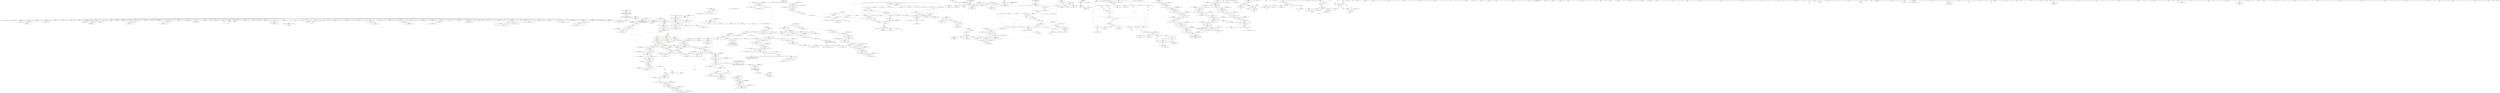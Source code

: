 digraph "SVFG" {
	label="SVFG";

	Node0x5615d3c240d0 [shape=record,color=grey,label="{NodeID: 0\nNullPtr|{|<s54>88}}"];
	Node0x5615d3c240d0 -> Node0x5615d3fa9890[style=solid];
	Node0x5615d3c240d0 -> Node0x5615d3fa9990[style=solid];
	Node0x5615d3c240d0 -> Node0x5615d3fa9a60[style=solid];
	Node0x5615d3c240d0 -> Node0x5615d3fa9b30[style=solid];
	Node0x5615d3c240d0 -> Node0x5615d3fa9c00[style=solid];
	Node0x5615d3c240d0 -> Node0x5615d3fa9cd0[style=solid];
	Node0x5615d3c240d0 -> Node0x5615d3fa9da0[style=solid];
	Node0x5615d3c240d0 -> Node0x5615d3fa9e70[style=solid];
	Node0x5615d3c240d0 -> Node0x5615d3fa9f40[style=solid];
	Node0x5615d3c240d0 -> Node0x5615d3faa010[style=solid];
	Node0x5615d3c240d0 -> Node0x5615d3faa0e0[style=solid];
	Node0x5615d3c240d0 -> Node0x5615d3faa1b0[style=solid];
	Node0x5615d3c240d0 -> Node0x5615d3faa280[style=solid];
	Node0x5615d3c240d0 -> Node0x5615d3faa350[style=solid];
	Node0x5615d3c240d0 -> Node0x5615d3faa420[style=solid];
	Node0x5615d3c240d0 -> Node0x5615d3fb2940[style=solid];
	Node0x5615d3c240d0 -> Node0x5615d3fb2a10[style=solid];
	Node0x5615d3c240d0 -> Node0x5615d3fb2ae0[style=solid];
	Node0x5615d3c240d0 -> Node0x5615d3fb2bb0[style=solid];
	Node0x5615d3c240d0 -> Node0x5615d3fb2c80[style=solid];
	Node0x5615d3c240d0 -> Node0x5615d3fb2d50[style=solid];
	Node0x5615d3c240d0 -> Node0x5615d3fb2e20[style=solid];
	Node0x5615d3c240d0 -> Node0x5615d3fb2ef0[style=solid];
	Node0x5615d3c240d0 -> Node0x5615d3fb2fc0[style=solid];
	Node0x5615d3c240d0 -> Node0x5615d3fb3090[style=solid];
	Node0x5615d3c240d0 -> Node0x5615d3fb3160[style=solid];
	Node0x5615d3c240d0 -> Node0x5615d3fb3230[style=solid];
	Node0x5615d3c240d0 -> Node0x5615d3fb3300[style=solid];
	Node0x5615d3c240d0 -> Node0x5615d3fb33d0[style=solid];
	Node0x5615d3c240d0 -> Node0x5615d3fb34a0[style=solid];
	Node0x5615d3c240d0 -> Node0x5615d3fb3570[style=solid];
	Node0x5615d3c240d0 -> Node0x5615d3fb3640[style=solid];
	Node0x5615d3c240d0 -> Node0x5615d3fb3710[style=solid];
	Node0x5615d3c240d0 -> Node0x5615d3fb37e0[style=solid];
	Node0x5615d3c240d0 -> Node0x5615d3fb38b0[style=solid];
	Node0x5615d3c240d0 -> Node0x5615d3fb3980[style=solid];
	Node0x5615d3c240d0 -> Node0x5615d3fb3a50[style=solid];
	Node0x5615d3c240d0 -> Node0x5615d3fb3b20[style=solid];
	Node0x5615d3c240d0 -> Node0x5615d3fb3bf0[style=solid];
	Node0x5615d3c240d0 -> Node0x5615d3fb3cc0[style=solid];
	Node0x5615d3c240d0 -> Node0x5615d3fb3d90[style=solid];
	Node0x5615d3c240d0 -> Node0x5615d3fb3e60[style=solid];
	Node0x5615d3c240d0 -> Node0x5615d3fb3f30[style=solid];
	Node0x5615d3c240d0 -> Node0x5615d3fb4000[style=solid];
	Node0x5615d3c240d0 -> Node0x5615d3fb40d0[style=solid];
	Node0x5615d3c240d0 -> Node0x5615d3fb41a0[style=solid];
	Node0x5615d3c240d0 -> Node0x5615d3fb4270[style=solid];
	Node0x5615d3c240d0 -> Node0x5615d3fb4340[style=solid];
	Node0x5615d3c240d0 -> Node0x5615d3fb4410[style=solid];
	Node0x5615d3c240d0 -> Node0x5615d3fd01e0[style=solid];
	Node0x5615d3c240d0 -> Node0x5615d3fd02b0[style=solid];
	Node0x5615d3c240d0 -> Node0x5615d3fd0380[style=solid];
	Node0x5615d3c240d0 -> Node0x5615d3aaba70[style=solid];
	Node0x5615d3c240d0 -> Node0x5615d3fc0ca0[style=solid];
	Node0x5615d3c240d0:s54 -> Node0x5615d40aa6a0[style=solid,color=red];
	Node0x5615d3fbaca0 [shape=record,color=blue,label="{NodeID: 775\n1275\<--1273\n__first.addr\<--__first\n_ZSt8_DestroyIPNSt7__cxx1112basic_stringIcSt11char_traitsIcESaIcEEEEvT_S7_\n}"];
	Node0x5615d3fbaca0 -> Node0x5615d3fc9d20[style=dashed];
	Node0x5615d3fb18d0 [shape=record,color=red,label="{NodeID: 443\n547\<--165\n\<--mnx\n_Z9writeMazeiNSt7__cxx1112basic_stringIcSt11char_traitsIcESaIcEEES4_\n}"];
	Node0x5615d3fb18d0 -> Node0x5615d3fb6ad0[style=solid];
	Node0x5615d4024870 [shape=record,color=black,label="{NodeID: 1218\nMR_36V_2 = PHI(MR_36V_7, MR_36V_1, )\npts\{166 \}\n}"];
	Node0x5615d3fa57f0 [shape=record,color=green,label="{NodeID: 111\n717\<--718\nref.tmp\<--ref.tmp_field_insensitive\nmain\n}"];
	Node0x5615d40a6060 [shape=record,color=black,label="{NodeID: 1661\n876 = PHI(1124, )\n|{<s0>78}}"];
	Node0x5615d40a6060:s0 -> Node0x5615d40a9320[style=solid,color=red];
	Node0x5615d3fc7140 [shape=record,color=red,label="{NodeID: 554\n832\<--821\n\<--__a.addr\n_ZNSt12_Vector_baseINSt7__cxx1112basic_stringIcSt11char_traitsIcESaIcEEESaIS5_EEC2EmRKS6_\n|{<s0>74}}"];
	Node0x5615d3fc7140:s0 -> Node0x5615d40aa360[style=solid,color=red];
	Node0x5615d3fa9e70 [shape=record,color=black,label="{NodeID: 222\n284\<--3\n\<--dummyVal\n_Z9writeMazeiNSt7__cxx1112basic_stringIcSt11char_traitsIcESaIcEEES4_\n}"];
	Node0x5615d3fccb70 [shape=record,color=blue,label="{NodeID: 665\n169\<--322\nx\<--add27\n_Z9writeMazeiNSt7__cxx1112basic_stringIcSt11char_traitsIcESaIcEEES4_\n}"];
	Node0x5615d3fccb70 -> Node0x5615d3fb20f0[style=dashed];
	Node0x5615d3fccb70 -> Node0x5615d3fb21c0[style=dashed];
	Node0x5615d3fccb70 -> Node0x5615d3fb2290[style=dashed];
	Node0x5615d3fccb70 -> Node0x5615d3fb2360[style=dashed];
	Node0x5615d3fccb70 -> Node0x5615d3fccd10[style=dashed];
	Node0x5615d3fccb70 -> Node0x5615d403ca90[style=dashed];
	Node0x5615d3fb7d80 [shape=record,color=black,label="{NodeID: 333\n1087\<--1083\n\<--call2\n_ZN9__gnu_cxx13new_allocatorINSt7__cxx1112basic_stringIcSt11char_traitsIcESaIcEEEE8allocateEmPKv\n}"];
	Node0x5615d3fb7d80 -> Node0x5615d3fb7e50[style=solid];
	Node0x5615d3c24160 [shape=record,color=green,label="{NodeID: 1\n4\<--1\n_ZZ4markRSt6vectorINSt7__cxx1112basic_stringIcSt11char_traitsIcESaIcEEESaIS5_EEiiiE2dx\<--dummyObj\nGlob }"];
	Node0x5615d3fbad70 [shape=record,color=blue,label="{NodeID: 776\n1277\<--1274\n__last.addr\<--__last\n_ZSt8_DestroyIPNSt7__cxx1112basic_stringIcSt11char_traitsIcESaIcEEEEvT_S7_\n}"];
	Node0x5615d3fbad70 -> Node0x5615d3fc9df0[style=dashed];
	Node0x5615d3fb19a0 [shape=record,color=red,label="{NodeID: 444\n372\<--167\n\<--mxx\n_Z9writeMazeiNSt7__cxx1112basic_stringIcSt11char_traitsIcESaIcEEES4_\n}"];
	Node0x5615d3fb19a0 -> Node0x5615d3ff37a0[style=solid];
	Node0x5615d4024d70 [shape=record,color=black,label="{NodeID: 1219\nMR_38V_2 = PHI(MR_38V_7, MR_38V_1, )\npts\{168 \}\n}"];
	Node0x5615d3fa58c0 [shape=record,color=green,label="{NodeID: 112\n719\<--720\nexn.slot\<--exn.slot_field_insensitive\nmain\n}"];
	Node0x5615d3fa58c0 -> Node0x5615d3fc6c60[style=solid];
	Node0x5615d3fa58c0 -> Node0x5615d3fcf000[style=solid];
	Node0x5615d3fa58c0 -> Node0x5615d3fcf1a0[style=solid];
	Node0x5615d3fa58c0 -> Node0x5615d3fcf340[style=solid];
	Node0x5615d40a6200 [shape=record,color=black,label="{NodeID: 1662\n877 = PHI(1100, )\n}"];
	Node0x5615d40a6200 -> Node0x5615d3fcfd00[style=solid];
	Node0x5615d3fc7210 [shape=record,color=red,label="{NodeID: 555\n850\<--823\nexn\<--exn.slot\n_ZNSt12_Vector_baseINSt7__cxx1112basic_stringIcSt11char_traitsIcESaIcEEESaIS5_EEC2EmRKS6_\n}"];
	Node0x5615d3fa9f40 [shape=record,color=black,label="{NodeID: 223\n285\<--3\n\<--dummyVal\n_Z9writeMazeiNSt7__cxx1112basic_stringIcSt11char_traitsIcESaIcEEES4_\n}"];
	Node0x5615d3fa9f40 -> Node0x5615d3fcc830[style=solid];
	Node0x5615d3fccc40 [shape=record,color=blue,label="{NodeID: 666\n173\<--338\nd\<--rem34\n_Z9writeMazeiNSt7__cxx1112basic_stringIcSt11char_traitsIcESaIcEEES4_\n}"];
	Node0x5615d3fccc40 -> Node0x5615d3fc3ad0[style=dashed];
	Node0x5615d3fccc40 -> Node0x5615d3fcd2c0[style=dashed];
	Node0x5615d3fccc40 -> Node0x5615d403d490[style=dashed];
	Node0x5615d3fb7e50 [shape=record,color=black,label="{NodeID: 334\n1057\<--1087\n_ZN9__gnu_cxx13new_allocatorINSt7__cxx1112basic_stringIcSt11char_traitsIcESaIcEEEE8allocateEmPKv_ret\<--\n_ZN9__gnu_cxx13new_allocatorINSt7__cxx1112basic_stringIcSt11char_traitsIcESaIcEEEE8allocateEmPKv\n|{<s0>88}}"];
	Node0x5615d3fb7e50:s0 -> Node0x5615d40a65c0[style=solid,color=blue];
	Node0x5615d3f82010 [shape=record,color=green,label="{NodeID: 2\n6\<--1\n_ZZ4markRSt6vectorINSt7__cxx1112basic_stringIcSt11char_traitsIcESaIcEEESaIS5_EEiiiE2dy\<--dummyObj\nGlob }"];
	Node0x5615d3fbae40 [shape=record,color=blue,label="{NodeID: 777\n1300\<--1299\n__t.addr\<--__t\n_ZSt7forwardIRKNSt7__cxx1112basic_stringIcSt11char_traitsIcESaIcEEEEOT_RNSt16remove_referenceIS8_E4typeE\n}"];
	Node0x5615d3fbae40 -> Node0x5615d3fc9ec0[style=dashed];
	Node0x5615d3fb1a70 [shape=record,color=red,label="{NodeID: 445\n482\<--167\n\<--mxx\n_Z9writeMazeiNSt7__cxx1112basic_stringIcSt11char_traitsIcESaIcEEES4_\n}"];
	Node0x5615d3fb1a70 -> Node0x5615d3fc24a0[style=solid];
	Node0x5615d4025270 [shape=record,color=black,label="{NodeID: 1220\nMR_40V_2 = PHI(MR_40V_13, MR_40V_1, )\npts\{170 \}\n}"];
	Node0x5615d3fa5990 [shape=record,color=green,label="{NodeID: 113\n721\<--722\nehselector.slot\<--ehselector.slot_field_insensitive\nmain\n}"];
	Node0x5615d3fa5990 -> Node0x5615d3fc6d30[style=solid];
	Node0x5615d3fa5990 -> Node0x5615d3fcf0d0[style=solid];
	Node0x5615d3fa5990 -> Node0x5615d3fcf270[style=solid];
	Node0x5615d3fa5990 -> Node0x5615d3fcf410[style=solid];
	Node0x5615d40a6340 [shape=record,color=black,label="{NodeID: 1663\n959 = PHI(1017, )\n}"];
	Node0x5615d40a6340 -> Node0x5615d3fd05f0[style=solid];
	Node0x5615d3fc72e0 [shape=record,color=red,label="{NodeID: 556\n851\<--825\nsel\<--ehselector.slot\n_ZNSt12_Vector_baseINSt7__cxx1112basic_stringIcSt11char_traitsIcESaIcEEESaIS5_EEC2EmRKS6_\n}"];
	Node0x5615d3faa010 [shape=record,color=black,label="{NodeID: 224\n287\<--3\n\<--dummyVal\n_Z9writeMazeiNSt7__cxx1112basic_stringIcSt11char_traitsIcESaIcEEES4_\n}"];
	Node0x5615d3faa010 -> Node0x5615d3fcc900[style=solid];
	Node0x5615d3fccd10 [shape=record,color=blue,label="{NodeID: 667\n169\<--347\nx\<--\n_Z9writeMazeiNSt7__cxx1112basic_stringIcSt11char_traitsIcESaIcEEES4_\n}"];
	Node0x5615d3fccd10 -> Node0x5615d3fb2430[style=dashed];
	Node0x5615d3fccd10 -> Node0x5615d3fb2500[style=dashed];
	Node0x5615d3fccd10 -> Node0x5615d3fb25d0[style=dashed];
	Node0x5615d3fccd10 -> Node0x5615d3fb26a0[style=dashed];
	Node0x5615d3fccd10 -> Node0x5615d3fb2770[style=dashed];
	Node0x5615d3fccd10 -> Node0x5615d3fcd870[style=dashed];
	Node0x5615d3fccd10 -> Node0x5615d4025270[style=dashed];
	Node0x5615d3fccd10 -> Node0x5615d4037f90[style=dashed];
	Node0x5615d4028b40 [shape=record,color=yellow,style=double,label="{NodeID: 1442\n162V_1 = ENCHI(MR_162V_0)\npts\{890 \}\nFun[_ZNSt12_Vector_baseINSt7__cxx1112basic_stringIcSt11char_traitsIcESaIcEEESaIS5_EED2Ev]}"];
	Node0x5615d4028b40 -> Node0x5615d3fcfea0[style=dashed];
	Node0x5615d3fb7f20 [shape=record,color=black,label="{NodeID: 335\n1089\<--1096\n_ZNK9__gnu_cxx13new_allocatorINSt7__cxx1112basic_stringIcSt11char_traitsIcESaIcEEEE8max_sizeEv_ret\<--\n_ZNK9__gnu_cxx13new_allocatorINSt7__cxx1112basic_stringIcSt11char_traitsIcESaIcEEEE8max_sizeEv\n|{<s0>89}}"];
	Node0x5615d3fb7f20:s0 -> Node0x5615d40a6700[style=solid,color=blue];
	Node0x5615d3fa1b60 [shape=record,color=green,label="{NodeID: 3\n8\<--1\n.str\<--dummyObj\nGlob }"];
	Node0x5615d3fbaf10 [shape=record,color=blue,label="{NodeID: 778\n1311\<--1309\n__first.addr\<--__first\n_ZNSt12_Destroy_auxILb0EE9__destroyIPNSt7__cxx1112basic_stringIcSt11char_traitsIcESaIcEEEEEvT_S9_\n}"];
	Node0x5615d3fbaf10 -> Node0x5615d401c460[style=dashed];
	Node0x5615d3fb1b40 [shape=record,color=red,label="{NodeID: 446\n507\<--167\n\<--mxx\n_Z9writeMazeiNSt7__cxx1112basic_stringIcSt11char_traitsIcESaIcEEES4_\n}"];
	Node0x5615d3fb1b40 -> Node0x5615d3fc21a0[style=solid];
	Node0x5615d4025770 [shape=record,color=black,label="{NodeID: 1221\nMR_42V_2 = PHI(MR_42V_13, MR_42V_1, )\npts\{172 \}\n}"];
	Node0x5615d3faa4e0 [shape=record,color=green,label="{NodeID: 114\n723\<--724\nagg.tmp4\<--agg.tmp4_field_insensitive\nmain\n|{<s0>65}}"];
	Node0x5615d3faa4e0:s0 -> Node0x5615d40aa1c0[style=solid,color=red];
	Node0x5615d40a6480 [shape=record,color=black,label="{NodeID: 1664\n1034 = PHI(1041, )\n}"];
	Node0x5615d40a6480 -> Node0x5615d3aaba70[style=solid];
	Node0x5615d3fc73b0 [shape=record,color=red,label="{NodeID: 557\n868\<--859\nthis1\<--this.addr\n_ZNSt6vectorINSt7__cxx1112basic_stringIcSt11char_traitsIcESaIcEEESaIS5_EE18_M_fill_initializeEmRKS5_\n}"];
	Node0x5615d3fc73b0 -> Node0x5615d3fb72f0[style=solid];
	Node0x5615d3fc73b0 -> Node0x5615d3fb73c0[style=solid];
	Node0x5615d3fc73b0 -> Node0x5615d3fb7490[style=solid];
	Node0x5615d4044280 [shape=record,color=yellow,style=double,label="{NodeID: 1332\n83V_1 = ENCHI(MR_83V_0)\npts\{606 \}\nFun[_ZNSt6vectorINSt7__cxx1112basic_stringIcSt11char_traitsIcESaIcEEESaIS5_EEC2EmRKS5_RKS6_]}"];
	Node0x5615d4044280 -> Node0x5615d3fce8b0[style=dashed];
	Node0x5615d3faa0e0 [shape=record,color=black,label="{NodeID: 225\n562\<--3\nlpad.val\<--dummyVal\n_Z9writeMazeiNSt7__cxx1112basic_stringIcSt11char_traitsIcESaIcEEES4_\n}"];
	Node0x5615d3fccde0 [shape=record,color=blue,label="{NodeID: 668\n171\<--349\ny\<--\n_Z9writeMazeiNSt7__cxx1112basic_stringIcSt11char_traitsIcESaIcEEES4_\n}"];
	Node0x5615d3fccde0 -> Node0x5615d3fc2f70[style=dashed];
	Node0x5615d3fccde0 -> Node0x5615d3fc3040[style=dashed];
	Node0x5615d3fccde0 -> Node0x5615d3fc3110[style=dashed];
	Node0x5615d3fccde0 -> Node0x5615d3fc31e0[style=dashed];
	Node0x5615d3fccde0 -> Node0x5615d3fc32b0[style=dashed];
	Node0x5615d3fccde0 -> Node0x5615d3fcd7a0[style=dashed];
	Node0x5615d3fccde0 -> Node0x5615d4025770[style=dashed];
	Node0x5615d3fccde0 -> Node0x5615d4038490[style=dashed];
	Node0x5615d4028c20 [shape=record,color=yellow,style=double,label="{NodeID: 1443\n164V_1 = ENCHI(MR_164V_0)\npts\{892 \}\nFun[_ZNSt12_Vector_baseINSt7__cxx1112basic_stringIcSt11char_traitsIcESaIcEEESaIS5_EED2Ev]}"];
	Node0x5615d4028c20 -> Node0x5615d3fcff70[style=dashed];
	Node0x5615d3fb7ff0 [shape=record,color=black,label="{NodeID: 336\n1100\<--1120\n_ZSt24__uninitialized_fill_n_aIPNSt7__cxx1112basic_stringIcSt11char_traitsIcESaIcEEEmS5_S5_ET_S7_T0_RKT1_RSaIT2_E_ret\<--call\n_ZSt24__uninitialized_fill_n_aIPNSt7__cxx1112basic_stringIcSt11char_traitsIcESaIcEEEmS5_S5_ET_S7_T0_RKT1_RSaIT2_E\n|{<s0>78}}"];
	Node0x5615d3fb7ff0:s0 -> Node0x5615d40a6200[style=solid,color=blue];
	Node0x5615d3fa22b0 [shape=record,color=green,label="{NodeID: 4\n10\<--1\n.str.1\<--dummyObj\nGlob }"];
	Node0x5615d3fbafe0 [shape=record,color=blue,label="{NodeID: 779\n1313\<--1310\n__last.addr\<--__last\n_ZNSt12_Destroy_auxILb0EE9__destroyIPNSt7__cxx1112basic_stringIcSt11char_traitsIcESaIcEEEEEvT_S9_\n}"];
	Node0x5615d3fbafe0 -> Node0x5615d3fca200[style=dashed];
	Node0x5615d3fb1c10 [shape=record,color=red,label="{NodeID: 447\n535\<--167\n\<--mxx\n_Z9writeMazeiNSt7__cxx1112basic_stringIcSt11char_traitsIcESaIcEEES4_\n}"];
	Node0x5615d3fb1c10 -> Node0x5615d3fbf620[style=solid];
	Node0x5615d4025c70 [shape=record,color=black,label="{NodeID: 1222\nMR_44V_2 = PHI(MR_44V_14, MR_44V_1, )\npts\{174 \}\n}"];
	Node0x5615d3faa570 [shape=record,color=green,label="{NodeID: 115\n725\<--726\nref.tmp6\<--ref.tmp6_field_insensitive\nmain\n}"];
	Node0x5615d40a65c0 [shape=record,color=black,label="{NodeID: 1665\n1053 = PHI(1057, )\n}"];
	Node0x5615d40a65c0 -> Node0x5615d3fb7cb0[style=solid];
	Node0x5615d3fc7480 [shape=record,color=red,label="{NodeID: 558\n873\<--861\n\<--__n.addr\n_ZNSt6vectorINSt7__cxx1112basic_stringIcSt11char_traitsIcESaIcEEESaIS5_EE18_M_fill_initializeEmRKS5_\n|{<s0>78}}"];
	Node0x5615d3fc7480:s0 -> Node0x5615d40a9180[style=solid,color=red];
	Node0x5615d4044360 [shape=record,color=yellow,style=double,label="{NodeID: 1333\n85V_1 = ENCHI(MR_85V_0)\npts\{608 \}\nFun[_ZNSt6vectorINSt7__cxx1112basic_stringIcSt11char_traitsIcESaIcEEESaIS5_EEC2EmRKS5_RKS6_]}"];
	Node0x5615d4044360 -> Node0x5615d3fce980[style=dashed];
	Node0x5615d3faa1b0 [shape=record,color=black,label="{NodeID: 226\n563\<--3\nlpad.val150\<--dummyVal\n_Z9writeMazeiNSt7__cxx1112basic_stringIcSt11char_traitsIcESaIcEEES4_\n}"];
	Node0x5615d3fcceb0 [shape=record,color=blue,label="{NodeID: 669\n175\<--355\npd\<--\n_Z9writeMazeiNSt7__cxx1112basic_stringIcSt11char_traitsIcESaIcEEES4_\n}"];
	Node0x5615d3fcceb0 -> Node0x5615d3fc4150[style=dashed];
	Node0x5615d3fcceb0 -> Node0x5615d3fcceb0[style=dashed];
	Node0x5615d3fcceb0 -> Node0x5615d3fcd390[style=dashed];
	Node0x5615d4028d00 [shape=record,color=yellow,style=double,label="{NodeID: 1444\n20V_1 = ENCHI(MR_20V_0)\npts\{1480000 \}\nFun[_ZNSt12_Vector_baseINSt7__cxx1112basic_stringIcSt11char_traitsIcESaIcEEESaIS5_EED2Ev]}"];
	Node0x5615d4028d00 -> Node0x5615d3fc7890[style=dashed];
	Node0x5615d4028d00 -> Node0x5615d3fc7a30[style=dashed];
	Node0x5615d3fb80c0 [shape=record,color=black,label="{NodeID: 337\n1131\<--1130\n\<--_M_impl\n_ZNSt12_Vector_baseINSt7__cxx1112basic_stringIcSt11char_traitsIcESaIcEEESaIS5_EE19_M_get_Tp_allocatorEv\n}"];
	Node0x5615d3fb80c0 -> Node0x5615d3fb8190[style=solid];
	Node0x5615d3fa2340 [shape=record,color=green,label="{NodeID: 5\n12\<--1\n_ZZ9writeMazeiNSt7__cxx1112basic_stringIcSt11char_traitsIcESaIcEEES4_E2dx\<--dummyObj\nGlob }"];
	Node0x5615d3fbb0b0 [shape=record,color=blue,label="{NodeID: 780\n1311\<--1329\n__first.addr\<--incdec.ptr\n_ZNSt12_Destroy_auxILb0EE9__destroyIPNSt7__cxx1112basic_stringIcSt11char_traitsIcESaIcEEEEEvT_S9_\n}"];
	Node0x5615d3fbb0b0 -> Node0x5615d401c460[style=dashed];
	Node0x5615d3fb1ce0 [shape=record,color=red,label="{NodeID: 448\n260\<--169\n\<--x\n_Z9writeMazeiNSt7__cxx1112basic_stringIcSt11char_traitsIcESaIcEEES4_\n}"];
	Node0x5615d3fb1ce0 -> Node0x5615d3fcc420[style=solid];
	Node0x5615d4026170 [shape=record,color=black,label="{NodeID: 1223\nMR_46V_2 = PHI(MR_46V_7, MR_46V_1, )\npts\{176 \}\n}"];
	Node0x5615d3faa640 [shape=record,color=green,label="{NodeID: 116\n730\<--731\nscanf\<--scanf_field_insensitive\n}"];
	Node0x5615d40a6700 [shape=record,color=black,label="{NodeID: 1666\n1072 = PHI(1089, )\n}"];
	Node0x5615d40a6700 -> Node0x5615d3fc15a0[style=solid];
	Node0x5615d3fc7550 [shape=record,color=red,label="{NodeID: 559\n874\<--863\n\<--__value.addr\n_ZNSt6vectorINSt7__cxx1112basic_stringIcSt11char_traitsIcESaIcEEESaIS5_EE18_M_fill_initializeEmRKS5_\n|{<s0>78}}"];
	Node0x5615d3fc7550:s0 -> Node0x5615d40a9250[style=solid,color=red];
	Node0x5615d4044440 [shape=record,color=yellow,style=double,label="{NodeID: 1334\n20V_1 = ENCHI(MR_20V_0)\npts\{1480000 \}\nFun[_ZNSt6vectorINSt7__cxx1112basic_stringIcSt11char_traitsIcESaIcEEESaIS5_EEC2EmRKS5_RKS6_]|{<s0>50}}"];
	Node0x5615d4044440:s0 -> Node0x5615d40471c0[style=dashed,color=red];
	Node0x5615d3faa280 [shape=record,color=black,label="{NodeID: 227\n626\<--3\n\<--dummyVal\n_ZNSt6vectorINSt7__cxx1112basic_stringIcSt11char_traitsIcESaIcEEESaIS5_EEC2EmRKS5_RKS6_\n}"];
	Node0x5615d3fccf80 [shape=record,color=blue,label="{NodeID: 670\n163\<--361\nmxy\<--\n_Z9writeMazeiNSt7__cxx1112basic_stringIcSt11char_traitsIcESaIcEEES4_\n}"];
	Node0x5615d3fccf80 -> Node0x5615d401ee70[style=dashed];
	Node0x5615d4028de0 [shape=record,color=yellow,style=double,label="{NodeID: 1445\n90V_1 = ENCHI(MR_90V_0)\npts\{1480002 \}\nFun[_ZNSt12_Vector_baseINSt7__cxx1112basic_stringIcSt11char_traitsIcESaIcEEESaIS5_EED2Ev]}"];
	Node0x5615d4028de0 -> Node0x5615d3fc7960[style=dashed];
	Node0x5615d3fb8190 [shape=record,color=black,label="{NodeID: 338\n1124\<--1131\n_ZNSt12_Vector_baseINSt7__cxx1112basic_stringIcSt11char_traitsIcESaIcEEESaIS5_EE19_M_get_Tp_allocatorEv_ret\<--\n_ZNSt12_Vector_baseINSt7__cxx1112basic_stringIcSt11char_traitsIcESaIcEEESaIS5_EE19_M_get_Tp_allocatorEv\n|{<s0>54|<s1>77}}"];
	Node0x5615d3fb8190:s0 -> Node0x5615d40a5d20[style=solid,color=blue];
	Node0x5615d3fb8190:s1 -> Node0x5615d40a6060[style=solid,color=blue];
	Node0x5615d3fa23d0 [shape=record,color=green,label="{NodeID: 6\n14\<--1\n_ZZ9writeMazeiNSt7__cxx1112basic_stringIcSt11char_traitsIcESaIcEEES4_E2dy\<--dummyObj\nGlob }"];
	Node0x5615d3fbb180 [shape=record,color=blue,label="{NodeID: 781\n1335\<--1334\n__pointer.addr\<--__pointer\n_ZSt8_DestroyINSt7__cxx1112basic_stringIcSt11char_traitsIcESaIcEEEEvPT_\n}"];
	Node0x5615d3fbb180 -> Node0x5615d3fca2d0[style=dashed];
	Node0x5615d3fb1db0 [shape=record,color=red,label="{NodeID: 449\n303\<--169\n\<--x\n_Z9writeMazeiNSt7__cxx1112basic_stringIcSt11char_traitsIcESaIcEEES4_\n|{<s0>26}}"];
	Node0x5615d3fb1db0:s0 -> Node0x5615d40aaec0[style=solid,color=red];
	Node0x5615d4026670 [shape=record,color=black,label="{NodeID: 1224\nMR_48V_2 = PHI(MR_48V_4, MR_48V_1, )\npts\{178 \}\n}"];
	Node0x5615d3faa740 [shape=record,color=green,label="{NodeID: 117\n747\<--748\n_ZNSt7__cxx1112basic_stringIcSt11char_traitsIcESaIcEEC1EPKcRKS3_\<--_ZNSt7__cxx1112basic_stringIcSt11char_traitsIcESaIcEEC1EPKcRKS3__field_insensitive\n}"];
	Node0x5615d40a6840 [shape=record,color=black,label="{NodeID: 1667\n1120 = PHI(1133, )\n}"];
	Node0x5615d40a6840 -> Node0x5615d3fb7ff0[style=solid];
	Node0x5615d3fc7620 [shape=record,color=red,label="{NodeID: 560\n872\<--871\n\<--_M_start\n_ZNSt6vectorINSt7__cxx1112basic_stringIcSt11char_traitsIcESaIcEEESaIS5_EE18_M_fill_initializeEmRKS5_\n|{<s0>78}}"];
	Node0x5615d3fc7620:s0 -> Node0x5615d40a90b0[style=solid,color=red];
	Node0x5615d4044520 [shape=record,color=yellow,style=double,label="{NodeID: 1335\n88V_1 = ENCHI(MR_88V_0)\npts\{1480001 \}\nFun[_ZNSt6vectorINSt7__cxx1112basic_stringIcSt11char_traitsIcESaIcEEESaIS5_EEC2EmRKS5_RKS6_]|{<s0>50}}"];
	Node0x5615d4044520:s0 -> Node0x5615d40471c0[style=dashed,color=red];
	Node0x5615d3faa350 [shape=record,color=black,label="{NodeID: 228\n627\<--3\n\<--dummyVal\n_ZNSt6vectorINSt7__cxx1112basic_stringIcSt11char_traitsIcESaIcEEESaIS5_EEC2EmRKS5_RKS6_\n}"];
	Node0x5615d3faa350 -> Node0x5615d3fce8b0[style=solid];
	Node0x5615d3fcd050 [shape=record,color=blue,label="{NodeID: 671\n165\<--368\nmnx\<--\n_Z9writeMazeiNSt7__cxx1112basic_stringIcSt11char_traitsIcESaIcEEES4_\n}"];
	Node0x5615d3fcd050 -> Node0x5615d4040690[style=dashed];
	Node0x5615d3fb8260 [shape=record,color=black,label="{NodeID: 339\n1133\<--1153\n_ZSt20uninitialized_fill_nIPNSt7__cxx1112basic_stringIcSt11char_traitsIcESaIcEEEmS5_ET_S7_T0_RKT1__ret\<--call\n_ZSt20uninitialized_fill_nIPNSt7__cxx1112basic_stringIcSt11char_traitsIcESaIcEEEmS5_ET_S7_T0_RKT1_\n|{<s0>92}}"];
	Node0x5615d3fb8260:s0 -> Node0x5615d40a6840[style=solid,color=blue];
	Node0x5615d3fa2460 [shape=record,color=green,label="{NodeID: 7\n16\<--1\n_ZZ9writeMazeiNSt7__cxx1112basic_stringIcSt11char_traitsIcESaIcEEES4_E3dig\<--dummyObj\nGlob }"];
	Node0x5615d3fbb250 [shape=record,color=blue,label="{NodeID: 782\n1345\<--1342\nthis.addr\<--this\n_ZNSt12_Vector_baseINSt7__cxx1112basic_stringIcSt11char_traitsIcESaIcEEESaIS5_EE13_M_deallocateEPS5_m\n}"];
	Node0x5615d3fbb250 -> Node0x5615d3fca3a0[style=dashed];
	Node0x5615d3fb1e80 [shape=record,color=red,label="{NodeID: 450\n321\<--169\n\<--x\n_Z9writeMazeiNSt7__cxx1112basic_stringIcSt11char_traitsIcESaIcEEES4_\n}"];
	Node0x5615d3fb1e80 -> Node0x5615d3fbeea0[style=solid];
	Node0x5615d4026b70 [shape=record,color=black,label="{NodeID: 1225\nMR_50V_2 = PHI(MR_50V_5, MR_50V_1, )\npts\{180 \}\n}"];
	Node0x5615d3faa840 [shape=record,color=green,label="{NodeID: 118\n801\<--802\nthis.addr\<--this.addr_field_insensitive\n_ZN9__gnu_cxx13new_allocatorINSt7__cxx1112basic_stringIcSt11char_traitsIcESaIcEEEEC2Ev\n}"];
	Node0x5615d3faa840 -> Node0x5615d3fc6e00[style=solid];
	Node0x5615d3faa840 -> Node0x5615d3fcf4e0[style=solid];
	Node0x5615d40a6980 [shape=record,color=black,label="{NodeID: 1668\n1153 = PHI(1157, )\n}"];
	Node0x5615d40a6980 -> Node0x5615d3fb8260[style=solid];
	Node0x5615d3fc76f0 [shape=record,color=red,label="{NodeID: 561\n894\<--887\nthis1\<--this.addr\n_ZNSt12_Vector_baseINSt7__cxx1112basic_stringIcSt11char_traitsIcESaIcEEESaIS5_EED2Ev\n|{|<s8>79}}"];
	Node0x5615d3fc76f0 -> Node0x5615d3faea80[style=solid];
	Node0x5615d3fc76f0 -> Node0x5615d3faeb50[style=solid];
	Node0x5615d3fc76f0 -> Node0x5615d3faec20[style=solid];
	Node0x5615d3fc76f0 -> Node0x5615d3faecf0[style=solid];
	Node0x5615d3fc76f0 -> Node0x5615d3faedc0[style=solid];
	Node0x5615d3fc76f0 -> Node0x5615d3faee90[style=solid];
	Node0x5615d3fc76f0 -> Node0x5615d3faef60[style=solid];
	Node0x5615d3fc76f0 -> Node0x5615d3faf030[style=solid];
	Node0x5615d3fc76f0:s8 -> Node0x5615d40a8500[style=solid,color=red];
	Node0x5615d4044600 [shape=record,color=yellow,style=double,label="{NodeID: 1336\n90V_1 = ENCHI(MR_90V_0)\npts\{1480002 \}\nFun[_ZNSt6vectorINSt7__cxx1112basic_stringIcSt11char_traitsIcESaIcEEESaIS5_EEC2EmRKS5_RKS6_]|{<s0>50}}"];
	Node0x5615d4044600:s0 -> Node0x5615d40471c0[style=dashed,color=red];
	Node0x5615d3faa420 [shape=record,color=black,label="{NodeID: 229\n629\<--3\n\<--dummyVal\n_ZNSt6vectorINSt7__cxx1112basic_stringIcSt11char_traitsIcESaIcEEESaIS5_EEC2EmRKS5_RKS6_\n}"];
	Node0x5615d3faa420 -> Node0x5615d3fce980[style=solid];
	Node0x5615d3fcd120 [shape=record,color=blue,label="{NodeID: 672\n167\<--375\nmxx\<--\n_Z9writeMazeiNSt7__cxx1112basic_stringIcSt11char_traitsIcESaIcEEES4_\n}"];
	Node0x5615d3fcd120 -> Node0x5615d403c590[style=dashed];
	Node0x5615d3fb8330 [shape=record,color=black,label="{NodeID: 340\n1157\<--1217\n_ZNSt22__uninitialized_fill_nILb0EE15__uninit_fill_nIPNSt7__cxx1112basic_stringIcSt11char_traitsIcESaIcEEEmS7_EET_S9_T0_RKT1__ret\<--\n_ZNSt22__uninitialized_fill_nILb0EE15__uninit_fill_nIPNSt7__cxx1112basic_stringIcSt11char_traitsIcESaIcEEEmS7_EET_S9_T0_RKT1_\n|{<s0>93}}"];
	Node0x5615d3fb8330:s0 -> Node0x5615d40a6980[style=solid,color=blue];
	Node0x5615d3fa24f0 [shape=record,color=green,label="{NodeID: 8\n18\<--1\n.str.2\<--dummyObj\nGlob }"];
	Node0x5615d3fbb320 [shape=record,color=blue,label="{NodeID: 783\n1347\<--1343\n__p.addr\<--__p\n_ZNSt12_Vector_baseINSt7__cxx1112basic_stringIcSt11char_traitsIcESaIcEEESaIS5_EE13_M_deallocateEPS5_m\n}"];
	Node0x5615d3fbb320 -> Node0x5615d3fca470[style=dashed];
	Node0x5615d3fbb320 -> Node0x5615d3fca540[style=dashed];
	Node0x5615d3fb1f50 [shape=record,color=red,label="{NodeID: 451\n325\<--169\n\<--x\n_Z9writeMazeiNSt7__cxx1112basic_stringIcSt11char_traitsIcESaIcEEES4_\n|{<s0>27}}"];
	Node0x5615d3fb1f50:s0 -> Node0x5615d40aaec0[style=solid,color=red];
	Node0x5615d4027070 [shape=record,color=black,label="{NodeID: 1226\nMR_52V_2 = PHI(MR_52V_5, MR_52V_1, )\npts\{182 \}\n}"];
	Node0x5615d3faa910 [shape=record,color=green,label="{NodeID: 119\n808\<--809\nthis.addr\<--this.addr_field_insensitive\n_ZN9__gnu_cxx13new_allocatorINSt7__cxx1112basic_stringIcSt11char_traitsIcESaIcEEEED2Ev\n}"];
	Node0x5615d3faa910 -> Node0x5615d3fc6ed0[style=solid];
	Node0x5615d3faa910 -> Node0x5615d3fcf5b0[style=solid];
	Node0x5615d40a6ac0 [shape=record,color=black,label="{NodeID: 1669\n1183 = PHI(1263, )\n|{<s0>95}}"];
	Node0x5615d40a6ac0:s0 -> Node0x5615d40a8280[style=solid,color=red];
	Node0x5615d3fc77c0 [shape=record,color=red,label="{NodeID: 562\n923\<--889\nexn\<--exn.slot\n_ZNSt12_Vector_baseINSt7__cxx1112basic_stringIcSt11char_traitsIcESaIcEEESaIS5_EED2Ev\n|{<s0>82}}"];
	Node0x5615d3fc77c0:s0 -> Node0x5615d40ab470[style=solid,color=red];
	Node0x5615d40446e0 [shape=record,color=yellow,style=double,label="{NodeID: 1337\n2V_1 = ENCHI(MR_2V_0)\npts\{1 \}\nFun[main]|{<s0>65}}"];
	Node0x5615d40446e0:s0 -> Node0x5615d40473b0[style=dashed,color=red];
	Node0x5615d3fb2940 [shape=record,color=black,label="{NodeID: 230\n638\<--3\nlpad.val\<--dummyVal\n_ZNSt6vectorINSt7__cxx1112basic_stringIcSt11char_traitsIcESaIcEEESaIS5_EEC2EmRKS5_RKS6_\n}"];
	Node0x5615d3fcd1f0 [shape=record,color=blue,label="{NodeID: 673\n177\<--380\ni\<--inc\n_Z9writeMazeiNSt7__cxx1112basic_stringIcSt11char_traitsIcESaIcEEES4_\n}"];
	Node0x5615d3fcd1f0 -> Node0x5615d3fc42f0[style=dashed];
	Node0x5615d3fcd1f0 -> Node0x5615d3fc43c0[style=dashed];
	Node0x5615d3fcd1f0 -> Node0x5615d3fc4490[style=dashed];
	Node0x5615d3fcd1f0 -> Node0x5615d3fc4560[style=dashed];
	Node0x5615d3fcd1f0 -> Node0x5615d3fc4630[style=dashed];
	Node0x5615d3fcd1f0 -> Node0x5615d3fcd1f0[style=dashed];
	Node0x5615d3fcd1f0 -> Node0x5615d4026670[style=dashed];
	Node0x5615d3fb8400 [shape=record,color=black,label="{NodeID: 341\n1253\<--1252\n\<--\n_ZSt10_ConstructINSt7__cxx1112basic_stringIcSt11char_traitsIcESaIcEEEJRKS5_EEvPT_DpOT0_\n}"];
	Node0x5615d3fb8400 -> Node0x5615d3fb84d0[style=solid];
	Node0x5615d3fa25b0 [shape=record,color=green,label="{NodeID: 9\n20\<--1\n.str.3\<--dummyObj\nGlob }"];
	Node0x5615d3fbb3f0 [shape=record,color=blue,label="{NodeID: 784\n1349\<--1344\n__n.addr\<--__n\n_ZNSt12_Vector_baseINSt7__cxx1112basic_stringIcSt11char_traitsIcESaIcEEESaIS5_EE13_M_deallocateEPS5_m\n}"];
	Node0x5615d3fbb3f0 -> Node0x5615d3fca610[style=dashed];
	Node0x5615d3fb2020 [shape=record,color=red,label="{NodeID: 452\n331\<--169\n\<--x\n_Z9writeMazeiNSt7__cxx1112basic_stringIcSt11char_traitsIcESaIcEEES4_\n|{<s0>28}}"];
	Node0x5615d3fb2020:s0 -> Node0x5615d40aaec0[style=solid,color=red];
	Node0x5615d401cc70 [shape=record,color=black,label="{NodeID: 1227\nMR_54V_2 = PHI(MR_54V_4, MR_54V_1, )\npts\{184 \}\n}"];
	Node0x5615d3faa9e0 [shape=record,color=green,label="{NodeID: 120\n817\<--818\nthis.addr\<--this.addr_field_insensitive\n_ZNSt12_Vector_baseINSt7__cxx1112basic_stringIcSt11char_traitsIcESaIcEEESaIS5_EEC2EmRKS6_\n}"];
	Node0x5615d3faa9e0 -> Node0x5615d3fc6fa0[style=solid];
	Node0x5615d3faa9e0 -> Node0x5615d3fcf680[style=solid];
	Node0x5615d40a6c00 [shape=record,color=black,label="{NodeID: 1670\n1206 = PHI()\n}"];
	Node0x5615d3fc7890 [shape=record,color=red,label="{NodeID: 563\n897\<--896\n\<--_M_start\n_ZNSt12_Vector_baseINSt7__cxx1112basic_stringIcSt11char_traitsIcESaIcEEESaIS5_EED2Ev\n|{<s0>79}}"];
	Node0x5615d3fc7890:s0 -> Node0x5615d40a8640[style=solid,color=red];
	Node0x5615d3fb2a10 [shape=record,color=black,label="{NodeID: 231\n639\<--3\nlpad.val2\<--dummyVal\n_ZNSt6vectorINSt7__cxx1112basic_stringIcSt11char_traitsIcESaIcEEESaIS5_EEC2EmRKS5_RKS6_\n}"];
	Node0x5615d3fcd2c0 [shape=record,color=blue,label="{NodeID: 674\n173\<--385\nd\<--rem54\n_Z9writeMazeiNSt7__cxx1112basic_stringIcSt11char_traitsIcESaIcEEES4_\n}"];
	Node0x5615d3fcd2c0 -> Node0x5615d3fc3ba0[style=dashed];
	Node0x5615d3fcd2c0 -> Node0x5615d3fc3c70[style=dashed];
	Node0x5615d3fcd2c0 -> Node0x5615d3fc3d40[style=dashed];
	Node0x5615d3fcd2c0 -> Node0x5615d3fc3e10[style=dashed];
	Node0x5615d3fcd2c0 -> Node0x5615d3fc3ee0[style=dashed];
	Node0x5615d3fcd2c0 -> Node0x5615d3fc3fb0[style=dashed];
	Node0x5615d3fcd2c0 -> Node0x5615d3fc4080[style=dashed];
	Node0x5615d3fcd2c0 -> Node0x5615d3fcd6d0[style=dashed];
	Node0x5615d3fcd2c0 -> Node0x5615d3fcd940[style=dashed];
	Node0x5615d3fcd2c0 -> Node0x5615d4025c70[style=dashed];
	Node0x5615d3fcd2c0 -> Node0x5615d4038990[style=dashed];
	Node0x5615d3fb84d0 [shape=record,color=black,label="{NodeID: 342\n1254\<--1253\n\<--\n_ZSt10_ConstructINSt7__cxx1112basic_stringIcSt11char_traitsIcESaIcEEEJRKS5_EEvPT_DpOT0_\n}"];
	Node0x5615d3fa26b0 [shape=record,color=green,label="{NodeID: 10\n22\<--1\n.str.4\<--dummyObj\nGlob }"];
	Node0x5615d3fbb4c0 [shape=record,color=blue,label="{NodeID: 785\n1371\<--1368\n__a.addr\<--__a\n_ZNSt16allocator_traitsISaINSt7__cxx1112basic_stringIcSt11char_traitsIcESaIcEEEEE10deallocateERS6_PS5_m\n}"];
	Node0x5615d3fbb4c0 -> Node0x5615d3fca6e0[style=dashed];
	Node0x5615d3fb20f0 [shape=record,color=red,label="{NodeID: 453\n364\<--169\n\<--x\n_Z9writeMazeiNSt7__cxx1112basic_stringIcSt11char_traitsIcESaIcEEES4_\n}"];
	Node0x5615d3fb20f0 -> Node0x5615d3fc18a0[style=solid];
	Node0x5615d401d170 [shape=record,color=black,label="{NodeID: 1228\nMR_56V_2 = PHI(MR_56V_5, MR_56V_1, )\npts\{186 \}\n}"];
	Node0x5615d3faaab0 [shape=record,color=green,label="{NodeID: 121\n819\<--820\n__n.addr\<--__n.addr_field_insensitive\n_ZNSt12_Vector_baseINSt7__cxx1112basic_stringIcSt11char_traitsIcESaIcEEESaIS5_EEC2EmRKS6_\n}"];
	Node0x5615d3faaab0 -> Node0x5615d3fc7070[style=solid];
	Node0x5615d3faaab0 -> Node0x5615d3fcf750[style=solid];
	Node0x5615d40a6cd0 [shape=record,color=black,label="{NodeID: 1671\n1256 = PHI(1298, )\n}"];
	Node0x5615d3fc7960 [shape=record,color=red,label="{NodeID: 564\n900\<--899\n\<--_M_end_of_storage\n_ZNSt12_Vector_baseINSt7__cxx1112basic_stringIcSt11char_traitsIcESaIcEEESaIS5_EED2Ev\n}"];
	Node0x5615d3fc7960 -> Node0x5615d3fb7560[style=solid];
	Node0x5615d40448d0 [shape=record,color=yellow,style=double,label="{NodeID: 1339\n106V_1 = ENCHI(MR_106V_0)\npts\{708 \}\nFun[main]}"];
	Node0x5615d40448d0 -> Node0x5615d3fc6920[style=dashed];
	Node0x5615d3fb2ae0 [shape=record,color=black,label="{NodeID: 232\n689\<--3\n\<--dummyVal\n_ZNSt6vectorINSt7__cxx1112basic_stringIcSt11char_traitsIcESaIcEEESaIS5_EED2Ev\n}"];
	Node0x5615d3fcd390 [shape=record,color=blue,label="{NodeID: 675\n175\<--250\npd\<--\n_Z9writeMazeiNSt7__cxx1112basic_stringIcSt11char_traitsIcESaIcEEES4_\n}"];
	Node0x5615d3fcd390 -> Node0x5615d3fc4220[style=dashed];
	Node0x5615d3fcd390 -> Node0x5615d3fcdbb0[style=dashed];
	Node0x5615d3fcd390 -> Node0x5615d4026170[style=dashed];
	Node0x5615d3fb85a0 [shape=record,color=black,label="{NodeID: 343\n1263\<--1268\n_ZSt11__addressofINSt7__cxx1112basic_stringIcSt11char_traitsIcESaIcEEEEPT_RS6__ret\<--\n_ZSt11__addressofINSt7__cxx1112basic_stringIcSt11char_traitsIcESaIcEEEEPT_RS6_\n|{<s0>94|<s1>107}}"];
	Node0x5615d3fb85a0:s0 -> Node0x5615d40a6ac0[style=solid,color=blue];
	Node0x5615d3fb85a0:s1 -> Node0x5615d40a6f10[style=solid,color=blue];
	Node0x5615d3fa27b0 [shape=record,color=green,label="{NodeID: 11\n53\<--1\n\<--dummyObj\nCan only get source location for instruction, argument, global var or function.}"];
	Node0x5615d3fbb590 [shape=record,color=blue,label="{NodeID: 786\n1373\<--1369\n__p.addr\<--__p\n_ZNSt16allocator_traitsISaINSt7__cxx1112basic_stringIcSt11char_traitsIcESaIcEEEEE10deallocateERS6_PS5_m\n}"];
	Node0x5615d3fbb590 -> Node0x5615d3fca7b0[style=dashed];
	Node0x5615d3fb21c0 [shape=record,color=red,label="{NodeID: 454\n368\<--169\n\<--x\n_Z9writeMazeiNSt7__cxx1112basic_stringIcSt11char_traitsIcESaIcEEES4_\n}"];
	Node0x5615d3fb21c0 -> Node0x5615d3fcd050[style=solid];
	Node0x5615d401d670 [shape=record,color=black,label="{NodeID: 1229\nMR_58V_2 = PHI(MR_58V_5, MR_58V_1, )\npts\{188 \}\n}"];
	Node0x5615d3faab80 [shape=record,color=green,label="{NodeID: 122\n821\<--822\n__a.addr\<--__a.addr_field_insensitive\n_ZNSt12_Vector_baseINSt7__cxx1112basic_stringIcSt11char_traitsIcESaIcEEESaIS5_EEC2EmRKS6_\n}"];
	Node0x5615d3faab80 -> Node0x5615d3fc7140[style=solid];
	Node0x5615d3faab80 -> Node0x5615d3fcf820[style=solid];
	Node0x5615d40a6e40 [shape=record,color=black,label="{NodeID: 1672\n1291 = PHI()\n}"];
	Node0x5615d3fc7a30 [shape=record,color=red,label="{NodeID: 565\n903\<--902\n\<--_M_start4\n_ZNSt12_Vector_baseINSt7__cxx1112basic_stringIcSt11char_traitsIcESaIcEEESaIS5_EED2Ev\n}"];
	Node0x5615d3fc7a30 -> Node0x5615d3fb7630[style=solid];
	Node0x5615d3fb2bb0 [shape=record,color=black,label="{NodeID: 233\n690\<--3\n\<--dummyVal\n_ZNSt6vectorINSt7__cxx1112basic_stringIcSt11char_traitsIcESaIcEEESaIS5_EED2Ev\n}"];
	Node0x5615d3fb2bb0 -> Node0x5615d3fcebf0[style=solid];
	Node0x5615d3fcd460 [shape=record,color=blue,label="{NodeID: 676\n183\<--53\ni55\<--\n_Z9writeMazeiNSt7__cxx1112basic_stringIcSt11char_traitsIcESaIcEEES4_\n}"];
	Node0x5615d3fcd460 -> Node0x5615d3fc48a0[style=dashed];
	Node0x5615d3fcd460 -> Node0x5615d3fc4970[style=dashed];
	Node0x5615d3fcd460 -> Node0x5615d3fc4a40[style=dashed];
	Node0x5615d3fcd460 -> Node0x5615d3fc4b10[style=dashed];
	Node0x5615d3fcd460 -> Node0x5615d3fc4be0[style=dashed];
	Node0x5615d3fcd460 -> Node0x5615d3fcdef0[style=dashed];
	Node0x5615d3fcd460 -> Node0x5615d401cc70[style=dashed];
	Node0x5615d3fb8670 [shape=record,color=black,label="{NodeID: 344\n1298\<--1303\n_ZSt7forwardIRKNSt7__cxx1112basic_stringIcSt11char_traitsIcESaIcEEEEOT_RNSt16remove_referenceIS8_E4typeE_ret\<--\n_ZSt7forwardIRKNSt7__cxx1112basic_stringIcSt11char_traitsIcESaIcEEEEOT_RNSt16remove_referenceIS8_E4typeE\n|{<s0>102}}"];
	Node0x5615d3fb8670:s0 -> Node0x5615d40a6cd0[style=solid,color=blue];
	Node0x5615d3fa28b0 [shape=record,color=green,label="{NodeID: 12\n55\<--1\n\<--dummyObj\nCan only get source location for instruction, argument, global var or function.}"];
	Node0x5615d3fbb660 [shape=record,color=blue,label="{NodeID: 787\n1375\<--1370\n__n.addr\<--__n\n_ZNSt16allocator_traitsISaINSt7__cxx1112basic_stringIcSt11char_traitsIcESaIcEEEEE10deallocateERS6_PS5_m\n}"];
	Node0x5615d3fbb660 -> Node0x5615d3fca880[style=dashed];
	Node0x5615d3fb2290 [shape=record,color=red,label="{NodeID: 455\n371\<--169\n\<--x\n_Z9writeMazeiNSt7__cxx1112basic_stringIcSt11char_traitsIcESaIcEEES4_\n}"];
	Node0x5615d3fb2290 -> Node0x5615d3ff37a0[style=solid];
	Node0x5615d401db70 [shape=record,color=black,label="{NodeID: 1230\nMR_60V_2 = PHI(MR_60V_4, MR_60V_1, )\npts\{192 \}\n}"];
	Node0x5615d3faac50 [shape=record,color=green,label="{NodeID: 123\n823\<--824\nexn.slot\<--exn.slot_field_insensitive\n_ZNSt12_Vector_baseINSt7__cxx1112basic_stringIcSt11char_traitsIcESaIcEEESaIS5_EEC2EmRKS6_\n}"];
	Node0x5615d3faac50 -> Node0x5615d3fc7210[style=solid];
	Node0x5615d3faac50 -> Node0x5615d3fcf8f0[style=solid];
	Node0x5615d40a6f10 [shape=record,color=black,label="{NodeID: 1673\n1323 = PHI(1263, )\n|{<s0>108}}"];
	Node0x5615d40a6f10:s0 -> Node0x5615d40aa9e0[style=solid,color=red];
	Node0x5615d3fc7b00 [shape=record,color=red,label="{NodeID: 566\n935\<--929\nthis1\<--this.addr\n_ZNSt12_Vector_baseINSt7__cxx1112basic_stringIcSt11char_traitsIcESaIcEEESaIS5_EE12_Vector_implC2ERKS6_\n}"];
	Node0x5615d3fc7b00 -> Node0x5615d3fb7700[style=solid];
	Node0x5615d3fc7b00 -> Node0x5615d3faf100[style=solid];
	Node0x5615d3fc7b00 -> Node0x5615d3faf1d0[style=solid];
	Node0x5615d3fc7b00 -> Node0x5615d3faf2a0[style=solid];
	Node0x5615d4044a90 [shape=record,color=yellow,style=double,label="{NodeID: 1341\n110V_1 = ENCHI(MR_110V_0)\npts\{720 \}\nFun[main]}"];
	Node0x5615d4044a90 -> Node0x5615d3fcf000[style=dashed];
	Node0x5615d4044a90 -> Node0x5615d3fcf1a0[style=dashed];
	Node0x5615d4044a90 -> Node0x5615d3fcf340[style=dashed];
	Node0x5615d3fb2c80 [shape=record,color=black,label="{NodeID: 234\n692\<--3\n\<--dummyVal\n_ZNSt6vectorINSt7__cxx1112basic_stringIcSt11char_traitsIcESaIcEEESaIS5_EED2Ev\n}"];
	Node0x5615d3fb2c80 -> Node0x5615d3fcecc0[style=solid];
	Node0x5615d3fcd530 [shape=record,color=blue,label="{NodeID: 677\n185\<--395\niy61\<--\n_Z9writeMazeiNSt7__cxx1112basic_stringIcSt11char_traitsIcESaIcEEES4_\n}"];
	Node0x5615d3fcd530 -> Node0x5615d3fc4cb0[style=dashed];
	Node0x5615d3fcd530 -> Node0x5615d3fcd530[style=dashed];
	Node0x5615d3fcd530 -> Node0x5615d401d170[style=dashed];
	Node0x5615d3fb8740 [shape=record,color=black,label="{NodeID: 345\n1359\<--1358\n\<--_M_impl\n_ZNSt12_Vector_baseINSt7__cxx1112basic_stringIcSt11char_traitsIcESaIcEEESaIS5_EE13_M_deallocateEPS5_m\n|{<s0>110}}"];
	Node0x5615d3fb8740:s0 -> Node0x5615d3ffc590[style=solid,color=red];
	Node0x5615d3fa29b0 [shape=record,color=green,label="{NodeID: 13\n74\<--1\n\<--dummyObj\nCan only get source location for instruction, argument, global var or function.}"];
	Node0x5615d3fbb730 [shape=record,color=blue,label="{NodeID: 788\n1392\<--1389\nthis.addr\<--this\n_ZN9__gnu_cxx13new_allocatorINSt7__cxx1112basic_stringIcSt11char_traitsIcESaIcEEEE10deallocateEPS6_m\n}"];
	Node0x5615d3fbb730 -> Node0x5615d3fca950[style=dashed];
	Node0x5615d3fb2360 [shape=record,color=red,label="{NodeID: 456\n375\<--169\n\<--x\n_Z9writeMazeiNSt7__cxx1112basic_stringIcSt11char_traitsIcESaIcEEES4_\n}"];
	Node0x5615d3fb2360 -> Node0x5615d3fcd120[style=solid];
	Node0x5615d4029990 [shape=record,color=black,label="{NodeID: 1231\nMR_62V_2 = PHI(MR_62V_3, MR_62V_1, )\npts\{194 \}\n}"];
	Node0x5615d3faad20 [shape=record,color=green,label="{NodeID: 124\n825\<--826\nehselector.slot\<--ehselector.slot_field_insensitive\n_ZNSt12_Vector_baseINSt7__cxx1112basic_stringIcSt11char_traitsIcESaIcEEESaIS5_EEC2EmRKS6_\n}"];
	Node0x5615d3faad20 -> Node0x5615d3fc72e0[style=solid];
	Node0x5615d3faad20 -> Node0x5615d3fcf9c0[style=solid];
	Node0x5615d40a7080 [shape=record,color=black,label="{NodeID: 1674\n1273 = PHI(1209, 1423, )\n0th arg _ZSt8_DestroyIPNSt7__cxx1112basic_stringIcSt11char_traitsIcESaIcEEEEvT_S7_ }"];
	Node0x5615d40a7080 -> Node0x5615d3fbaca0[style=solid];
	Node0x5615d3fc7bd0 [shape=record,color=red,label="{NodeID: 567\n937\<--931\n\<--__a.addr\n_ZNSt12_Vector_baseINSt7__cxx1112basic_stringIcSt11char_traitsIcESaIcEEESaIS5_EE12_Vector_implC2ERKS6_\n|{<s0>83}}"];
	Node0x5615d3fc7bd0:s0 -> Node0x5615d40a9a70[style=solid,color=red];
	Node0x5615d4044b70 [shape=record,color=yellow,style=double,label="{NodeID: 1342\n112V_1 = ENCHI(MR_112V_0)\npts\{722 \}\nFun[main]}"];
	Node0x5615d4044b70 -> Node0x5615d3fcf0d0[style=dashed];
	Node0x5615d4044b70 -> Node0x5615d3fcf270[style=dashed];
	Node0x5615d4044b70 -> Node0x5615d3fcf410[style=dashed];
	Node0x5615d3fb2d50 [shape=record,color=black,label="{NodeID: 235\n762\<--3\n\<--dummyVal\nmain\n}"];
	Node0x5615d3fcd600 [shape=record,color=blue,label="{NodeID: 678\n187\<--397\nix62\<--\n_Z9writeMazeiNSt7__cxx1112basic_stringIcSt11char_traitsIcESaIcEEES4_\n}"];
	Node0x5615d3fcd600 -> Node0x5615d3fc4d80[style=dashed];
	Node0x5615d3fcd600 -> Node0x5615d3fcd600[style=dashed];
	Node0x5615d3fcd600 -> Node0x5615d401d670[style=dashed];
	Node0x5615d3fb8810 [shape=record,color=black,label="{NodeID: 346\n1381\<--1380\n\<--\n_ZNSt16allocator_traitsISaINSt7__cxx1112basic_stringIcSt11char_traitsIcESaIcEEEEE10deallocateERS6_PS5_m\n|{<s0>111}}"];
	Node0x5615d3fb8810:s0 -> Node0x5615d40aaab0[style=solid,color=red];
	Node0x5615d3fa2ab0 [shape=record,color=green,label="{NodeID: 14\n75\<--1\n\<--dummyObj\nCan only get source location for instruction, argument, global var or function.}"];
	Node0x5615d3fbb800 [shape=record,color=blue,label="{NodeID: 789\n1394\<--1390\n__p.addr\<--__p\n_ZN9__gnu_cxx13new_allocatorINSt7__cxx1112basic_stringIcSt11char_traitsIcESaIcEEEE10deallocateEPS6_m\n}"];
	Node0x5615d3fbb800 -> Node0x5615d3fcaa20[style=dashed];
	Node0x5615d3fb2430 [shape=record,color=red,label="{NodeID: 457\n397\<--169\n\<--x\n_Z9writeMazeiNSt7__cxx1112basic_stringIcSt11char_traitsIcESaIcEEES4_\n}"];
	Node0x5615d3fb2430 -> Node0x5615d3fcd600[style=solid];
	Node0x5615d4029e90 [shape=record,color=black,label="{NodeID: 1232\nMR_20V_2 = PHI(MR_20V_3, MR_20V_1, )\npts\{1480000 \}\n}"];
	Node0x5615d3faadf0 [shape=record,color=green,label="{NodeID: 125\n834\<--835\n_ZNSt12_Vector_baseINSt7__cxx1112basic_stringIcSt11char_traitsIcESaIcEEESaIS5_EE12_Vector_implC2ERKS6_\<--_ZNSt12_Vector_baseINSt7__cxx1112basic_stringIcSt11char_traitsIcESaIcEEESaIS5_EE12_Vector_implC2ERKS6__field_insensitive\n}"];
	Node0x5615d40a7290 [shape=record,color=black,label="{NodeID: 1675\n1274 = PHI(1210, 1424, )\n1st arg _ZSt8_DestroyIPNSt7__cxx1112basic_stringIcSt11char_traitsIcESaIcEEEEvT_S7_ }"];
	Node0x5615d40a7290 -> Node0x5615d3fbad70[style=solid];
	Node0x5615d3fc7ca0 [shape=record,color=red,label="{NodeID: 568\n957\<--951\nthis1\<--this.addr\n_ZNSt12_Vector_baseINSt7__cxx1112basic_stringIcSt11char_traitsIcESaIcEEESaIS5_EE17_M_create_storageEm\n|{|<s10>84}}"];
	Node0x5615d3fc7ca0 -> Node0x5615d3faf370[style=solid];
	Node0x5615d3fc7ca0 -> Node0x5615d3faf440[style=solid];
	Node0x5615d3fc7ca0 -> Node0x5615d3faf510[style=solid];
	Node0x5615d3fc7ca0 -> Node0x5615d3faf5e0[style=solid];
	Node0x5615d3fc7ca0 -> Node0x5615d3faf6b0[style=solid];
	Node0x5615d3fc7ca0 -> Node0x5615d3faf780[style=solid];
	Node0x5615d3fc7ca0 -> Node0x5615d3faf850[style=solid];
	Node0x5615d3fc7ca0 -> Node0x5615d3faf920[style=solid];
	Node0x5615d3fc7ca0 -> Node0x5615d3faf9f0[style=solid];
	Node0x5615d3fc7ca0 -> Node0x5615d3fafac0[style=solid];
	Node0x5615d3fc7ca0:s10 -> Node0x5615d409b310[style=solid,color=red];
	Node0x5615d3fb2e20 [shape=record,color=black,label="{NodeID: 236\n763\<--3\n\<--dummyVal\nmain\n}"];
	Node0x5615d3fb2e20 -> Node0x5615d3fcf000[style=solid];
	Node0x5615d3fcd6d0 [shape=record,color=blue,label="{NodeID: 679\n173\<--407\nd\<--rem69\n_Z9writeMazeiNSt7__cxx1112basic_stringIcSt11char_traitsIcESaIcEEES4_\n}"];
	Node0x5615d3fcd6d0 -> Node0x5615d4038990[style=dashed];
	Node0x5615d3fb88e0 [shape=record,color=black,label="{NodeID: 347\n1403\<--1402\n\<--\n_ZN9__gnu_cxx13new_allocatorINSt7__cxx1112basic_stringIcSt11char_traitsIcESaIcEEEE10deallocateEPS6_m\n}"];
	Node0x5615d3fa2bb0 [shape=record,color=green,label="{NodeID: 15\n96\<--1\n\<--dummyObj\nCan only get source location for instruction, argument, global var or function.}"];
	Node0x5615d3fbb8d0 [shape=record,color=blue,label="{NodeID: 790\n1396\<--1391\n.addr\<--\n_ZN9__gnu_cxx13new_allocatorINSt7__cxx1112basic_stringIcSt11char_traitsIcESaIcEEEE10deallocateEPS6_m\n}"];
	Node0x5615d3fb2500 [shape=record,color=red,label="{NodeID: 458\n414\<--169\n\<--x\n_Z9writeMazeiNSt7__cxx1112basic_stringIcSt11char_traitsIcESaIcEEES4_\n|{<s0>33}}"];
	Node0x5615d3fb2500:s0 -> Node0x5615d40aaec0[style=solid,color=red];
	Node0x5615d402a390 [shape=record,color=black,label="{NodeID: 1233\nMR_65V_2 = PHI(MR_65V_3, MR_65V_1, )\npts\{1600000 \}\n}"];
	Node0x5615d3faaef0 [shape=record,color=green,label="{NodeID: 126\n838\<--839\n_ZNSt12_Vector_baseINSt7__cxx1112basic_stringIcSt11char_traitsIcESaIcEEESaIS5_EE17_M_create_storageEm\<--_ZNSt12_Vector_baseINSt7__cxx1112basic_stringIcSt11char_traitsIcESaIcEEESaIS5_EE17_M_create_storageEm_field_insensitive\n}"];
	Node0x5615d40a7410 [shape=record,color=black,label="{NodeID: 1676\n856 = PHI(613, )\n0th arg _ZNSt6vectorINSt7__cxx1112basic_stringIcSt11char_traitsIcESaIcEEESaIS5_EE18_M_fill_initializeEmRKS5_ }"];
	Node0x5615d40a7410 -> Node0x5615d3fcfa90[style=solid];
	Node0x5615d3fc7d70 [shape=record,color=red,label="{NodeID: 569\n958\<--953\n\<--__n.addr\n_ZNSt12_Vector_baseINSt7__cxx1112basic_stringIcSt11char_traitsIcESaIcEEESaIS5_EE17_M_create_storageEm\n|{<s0>84}}"];
	Node0x5615d3fc7d70:s0 -> Node0x5615d40a2860[style=solid,color=red];
	Node0x5615d3fb2ef0 [shape=record,color=black,label="{NodeID: 237\n765\<--3\n\<--dummyVal\nmain\n}"];
	Node0x5615d3fb2ef0 -> Node0x5615d3fcf0d0[style=solid];
	Node0x5615d3fcd7a0 [shape=record,color=blue,label="{NodeID: 680\n171\<--426\ny\<--add80\n_Z9writeMazeiNSt7__cxx1112basic_stringIcSt11char_traitsIcESaIcEEES4_\n}"];
	Node0x5615d3fcd7a0 -> Node0x5615d4038490[style=dashed];
	Node0x5615d3fb89b0 [shape=record,color=purple,label="{NodeID: 348\n1428\<--5\noffset_0\<--\n}"];
	Node0x5615d3fb89b0 -> Node0x5615d3fcac90[style=solid];
	Node0x5615d3fa2cb0 [shape=record,color=green,label="{NodeID: 16\n98\<--1\n\<--dummyObj\nCan only get source location for instruction, argument, global var or function.}"];
	Node0x5615d3fbb9a0 [shape=record,color=blue,label="{NodeID: 791\n1414\<--1411\n__first.addr\<--__first\n_ZSt8_DestroyIPNSt7__cxx1112basic_stringIcSt11char_traitsIcESaIcEEES5_EvT_S7_RSaIT0_E\n}"];
	Node0x5615d3fbb9a0 -> Node0x5615d3fcaaf0[style=dashed];
	Node0x5615d3fb25d0 [shape=record,color=red,label="{NodeID: 459\n432\<--169\n\<--x\n_Z9writeMazeiNSt7__cxx1112basic_stringIcSt11char_traitsIcESaIcEEES4_\n}"];
	Node0x5615d3fb25d0 -> Node0x5615d3fe9610[style=solid];
	Node0x5615d402a890 [shape=record,color=black,label="{NodeID: 1234\nMR_67V_2 = PHI(MR_67V_3, MR_67V_1, )\npts\{1620000 \}\n}"];
	Node0x5615d3faaff0 [shape=record,color=green,label="{NodeID: 127\n847\<--848\n_ZNSt12_Vector_baseINSt7__cxx1112basic_stringIcSt11char_traitsIcESaIcEEESaIS5_EE12_Vector_implD2Ev\<--_ZNSt12_Vector_baseINSt7__cxx1112basic_stringIcSt11char_traitsIcESaIcEEESaIS5_EE12_Vector_implD2Ev_field_insensitive\n}"];
	Node0x5615d40a7520 [shape=record,color=black,label="{NodeID: 1677\n857 = PHI(620, )\n1st arg _ZNSt6vectorINSt7__cxx1112basic_stringIcSt11char_traitsIcESaIcEEESaIS5_EE18_M_fill_initializeEmRKS5_ }"];
	Node0x5615d40a7520 -> Node0x5615d3fcfb60[style=solid];
	Node0x5615d3fc7e40 [shape=record,color=red,label="{NodeID: 570\n974\<--953\n\<--__n.addr\n_ZNSt12_Vector_baseINSt7__cxx1112basic_stringIcSt11char_traitsIcESaIcEEESaIS5_EE17_M_create_storageEm\n}"];
	Node0x5615d3fb2fc0 [shape=record,color=black,label="{NodeID: 238\n768\<--3\n\<--dummyVal\nmain\n}"];
	Node0x5615d3fcd870 [shape=record,color=blue,label="{NodeID: 681\n169\<--433\nx\<--add83\n_Z9writeMazeiNSt7__cxx1112basic_stringIcSt11char_traitsIcESaIcEEES4_\n}"];
	Node0x5615d3fcd870 -> Node0x5615d4037f90[style=dashed];
	Node0x5615d3fb8a80 [shape=record,color=purple,label="{NodeID: 349\n1431\<--7\noffset_0\<--\n}"];
	Node0x5615d3fb8a80 -> Node0x5615d3fcad60[style=solid];
	Node0x5615d3fa2db0 [shape=record,color=green,label="{NodeID: 17\n205\<--1\n\<--dummyObj\nCan only get source location for instruction, argument, global var or function.}"];
	Node0x5615d3fbba70 [shape=record,color=blue,label="{NodeID: 792\n1416\<--1412\n__last.addr\<--__last\n_ZSt8_DestroyIPNSt7__cxx1112basic_stringIcSt11char_traitsIcESaIcEEES5_EvT_S7_RSaIT0_E\n}"];
	Node0x5615d3fbba70 -> Node0x5615d3fcabc0[style=dashed];
	Node0x5615d3fb26a0 [shape=record,color=red,label="{NodeID: 460\n436\<--169\n\<--x\n_Z9writeMazeiNSt7__cxx1112basic_stringIcSt11char_traitsIcESaIcEEES4_\n|{<s0>34}}"];
	Node0x5615d3fb26a0:s0 -> Node0x5615d40aaec0[style=solid,color=red];
	Node0x5615d402ad90 [shape=record,color=black,label="{NodeID: 1235\nMR_69V_2 = PHI(MR_69V_3, MR_69V_1, )\npts\{1900000 \}\n}"];
	Node0x5615d3fab0f0 [shape=record,color=green,label="{NodeID: 128\n859\<--860\nthis.addr\<--this.addr_field_insensitive\n_ZNSt6vectorINSt7__cxx1112basic_stringIcSt11char_traitsIcESaIcEEESaIS5_EE18_M_fill_initializeEmRKS5_\n}"];
	Node0x5615d3fab0f0 -> Node0x5615d3fc73b0[style=solid];
	Node0x5615d3fab0f0 -> Node0x5615d3fcfa90[style=solid];
	Node0x5615d40a7630 [shape=record,color=black,label="{NodeID: 1678\n858 = PHI(621, )\n2nd arg _ZNSt6vectorINSt7__cxx1112basic_stringIcSt11char_traitsIcESaIcEEESaIS5_EE18_M_fill_initializeEmRKS5_ }"];
	Node0x5615d40a7630 -> Node0x5615d3fcfc30[style=solid];
	Node0x5615d3fc7f10 [shape=record,color=red,label="{NodeID: 571\n967\<--966\n\<--_M_start3\n_ZNSt12_Vector_baseINSt7__cxx1112basic_stringIcSt11char_traitsIcESaIcEEESaIS5_EE17_M_create_storageEm\n}"];
	Node0x5615d3fc7f10 -> Node0x5615d3fd06c0[style=solid];
	Node0x5615d3fb3090 [shape=record,color=black,label="{NodeID: 239\n769\<--3\n\<--dummyVal\nmain\n}"];
	Node0x5615d3fb3090 -> Node0x5615d3fcf1a0[style=solid];
	Node0x5615d3fcd940 [shape=record,color=blue,label="{NodeID: 682\n173\<--448\nd\<--rem90\n_Z9writeMazeiNSt7__cxx1112basic_stringIcSt11char_traitsIcESaIcEEES4_\n}"];
	Node0x5615d3fcd940 -> Node0x5615d4038990[style=dashed];
	Node0x5615d3fb8b50 [shape=record,color=purple,label="{NodeID: 350\n197\<--8\n\<--.str\n_Z9writeMazeiNSt7__cxx1112basic_stringIcSt11char_traitsIcESaIcEEES4_\n}"];
	Node0x5615d3fa2eb0 [shape=record,color=green,label="{NodeID: 18\n217\<--1\n\<--dummyObj\nCan only get source location for instruction, argument, global var or function.}"];
	Node0x5615d3fbbb40 [shape=record,color=blue,label="{NodeID: 793\n1418\<--1413\n.addr\<--\n_ZSt8_DestroyIPNSt7__cxx1112basic_stringIcSt11char_traitsIcESaIcEEES5_EvT_S7_RSaIT0_E\n}"];
	Node0x5615d3fb2770 [shape=record,color=red,label="{NodeID: 461\n442\<--169\n\<--x\n_Z9writeMazeiNSt7__cxx1112basic_stringIcSt11char_traitsIcESaIcEEES4_\n|{<s0>35}}"];
	Node0x5615d3fb2770:s0 -> Node0x5615d40aaec0[style=solid,color=red];
	Node0x5615d402b290 [shape=record,color=black,label="{NodeID: 1236\nMR_71V_2 = PHI(MR_71V_3, MR_71V_1, )\npts\{1480001 1480002 \}\n}"];
	Node0x5615d3fab1c0 [shape=record,color=green,label="{NodeID: 129\n861\<--862\n__n.addr\<--__n.addr_field_insensitive\n_ZNSt6vectorINSt7__cxx1112basic_stringIcSt11char_traitsIcESaIcEEESaIS5_EE18_M_fill_initializeEmRKS5_\n}"];
	Node0x5615d3fab1c0 -> Node0x5615d3fc7480[style=solid];
	Node0x5615d3fab1c0 -> Node0x5615d3fcfb60[style=solid];
	Node0x5615d40a7740 [shape=record,color=black,label="{NodeID: 1679\n1158 = PHI(1150, )\n0th arg _ZNSt22__uninitialized_fill_nILb0EE15__uninit_fill_nIPNSt7__cxx1112basic_stringIcSt11char_traitsIcESaIcEEEmS7_EET_S9_T0_RKT1_ }"];
	Node0x5615d40a7740 -> Node0x5615d3fd1a40[style=solid];
	Node0x5615d3fc7fe0 [shape=record,color=red,label="{NodeID: 572\n973\<--972\n\<--_M_start6\n_ZNSt12_Vector_baseINSt7__cxx1112basic_stringIcSt11char_traitsIcESaIcEEESaIS5_EE17_M_create_storageEm\n}"];
	Node0x5615d3fc7fe0 -> Node0x5615d3fb0140[style=solid];
	Node0x5615d3fb3160 [shape=record,color=black,label="{NodeID: 240\n771\<--3\n\<--dummyVal\nmain\n}"];
	Node0x5615d3fb3160 -> Node0x5615d3fcf270[style=solid];
	Node0x5615d3fcda10 [shape=record,color=blue,label="{NodeID: 683\n169\<--457\nx\<--\n_Z9writeMazeiNSt7__cxx1112basic_stringIcSt11char_traitsIcESaIcEEES4_\n}"];
	Node0x5615d3fcda10 -> Node0x5615d4025270[style=dashed];
	Node0x5615d3fb8c20 [shape=record,color=purple,label="{NodeID: 351\n210\<--10\n\<--.str.1\n_Z9writeMazeiNSt7__cxx1112basic_stringIcSt11char_traitsIcESaIcEEES4_\n}"];
	Node0x5615d3aaba70 [shape=record,color=black,label="{NodeID: 1126\n1039 = PHI(1034, 3, )\n}"];
	Node0x5615d3aaba70 -> Node0x5615d3fb7b10[style=solid];
	Node0x5615d3fa2fb0 [shape=record,color=green,label="{NodeID: 19\n218\<--1\n\<--dummyObj\nCan only get source location for instruction, argument, global var or function.}"];
	Node0x5615d3fb2840 [shape=record,color=red,label="{NodeID: 462\n474\<--169\n\<--x\n_Z9writeMazeiNSt7__cxx1112basic_stringIcSt11char_traitsIcESaIcEEES4_\n}"];
	Node0x5615d3fb2840 -> Node0x5615d3fc2620[style=solid];
	Node0x5615d3fab290 [shape=record,color=green,label="{NodeID: 130\n863\<--864\n__value.addr\<--__value.addr_field_insensitive\n_ZNSt6vectorINSt7__cxx1112basic_stringIcSt11char_traitsIcESaIcEEESaIS5_EE18_M_fill_initializeEmRKS5_\n}"];
	Node0x5615d3fab290 -> Node0x5615d3fc7550[style=solid];
	Node0x5615d3fab290 -> Node0x5615d3fcfc30[style=solid];
	Node0x5615d40a7880 [shape=record,color=black,label="{NodeID: 1680\n1159 = PHI(1151, )\n1st arg _ZNSt22__uninitialized_fill_nILb0EE15__uninit_fill_nIPNSt7__cxx1112basic_stringIcSt11char_traitsIcESaIcEEEmS7_EET_S9_T0_RKT1_ }"];
	Node0x5615d40a7880 -> Node0x5615d3fd1b10[style=solid];
	Node0x5615d3fc80b0 [shape=record,color=red,label="{NodeID: 573\n985\<--982\nthis1\<--this.addr\n_ZNSt12_Vector_baseINSt7__cxx1112basic_stringIcSt11char_traitsIcESaIcEEESaIS5_EE12_Vector_implD2Ev\n}"];
	Node0x5615d3fc80b0 -> Node0x5615d3fb77d0[style=solid];
	Node0x5615d3fb3230 [shape=record,color=black,label="{NodeID: 241\n774\<--3\n\<--dummyVal\nmain\n}"];
	Node0x5615d3fcdae0 [shape=record,color=blue,label="{NodeID: 684\n171\<--459\ny\<--\n_Z9writeMazeiNSt7__cxx1112basic_stringIcSt11char_traitsIcESaIcEEES4_\n}"];
	Node0x5615d3fcdae0 -> Node0x5615d4025770[style=dashed];
	Node0x5615d3fb8cf0 [shape=record,color=purple,label="{NodeID: 352\n1434\<--13\noffset_0\<--\n}"];
	Node0x5615d3fb8cf0 -> Node0x5615d3fcae30[style=solid];
	Node0x5615d3fe9610 [shape=record,color=grey,label="{NodeID: 1127\n433 = Binary(432, 431, )\n}"];
	Node0x5615d3fe9610 -> Node0x5615d3fcd870[style=solid];
	Node0x5615d3fa30b0 [shape=record,color=green,label="{NodeID: 20\n225\<--1\n\<--dummyObj\nCan only get source location for instruction, argument, global var or function.|{<s0>14}}"];
	Node0x5615d3fa30b0:s0 -> Node0x5615d40a7d80[style=solid,color=red];
	Node0x5615d3fc2750 [shape=record,color=red,label="{NodeID: 463\n478\<--169\n\<--x\n_Z9writeMazeiNSt7__cxx1112basic_stringIcSt11char_traitsIcESaIcEEES4_\n}"];
	Node0x5615d3fc2750 -> Node0x5615d3fcdd50[style=solid];
	Node0x5615d3fab360 [shape=record,color=green,label="{NodeID: 131\n878\<--879\n_ZSt24__uninitialized_fill_n_aIPNSt7__cxx1112basic_stringIcSt11char_traitsIcESaIcEEEmS5_S5_ET_S7_T0_RKT1_RSaIT2_E\<--_ZSt24__uninitialized_fill_n_aIPNSt7__cxx1112basic_stringIcSt11char_traitsIcESaIcEEEmS5_S5_ET_S7_T0_RKT1_RSaIT2_E_field_insensitive\n}"];
	Node0x5615d40a79c0 [shape=record,color=black,label="{NodeID: 1681\n1160 = PHI(1152, )\n2nd arg _ZNSt22__uninitialized_fill_nILb0EE15__uninit_fill_nIPNSt7__cxx1112basic_stringIcSt11char_traitsIcESaIcEEEmS7_EET_S9_T0_RKT1_ }"];
	Node0x5615d40a79c0 -> Node0x5615d3fd1be0[style=solid];
	Node0x5615d3fc8180 [shape=record,color=red,label="{NodeID: 574\n998\<--992\nthis1\<--this.addr\n_ZNSaINSt7__cxx1112basic_stringIcSt11char_traitsIcESaIcEEEEC2ERKS5_\n}"];
	Node0x5615d3fc8180 -> Node0x5615d3fb78a0[style=solid];
	Node0x5615d3fb3300 [shape=record,color=black,label="{NodeID: 242\n775\<--3\n\<--dummyVal\nmain\n}"];
	Node0x5615d3fb3300 -> Node0x5615d3fcf340[style=solid];
	Node0x5615d3fcdbb0 [shape=record,color=blue,label="{NodeID: 685\n175\<--465\npd\<--\n_Z9writeMazeiNSt7__cxx1112basic_stringIcSt11char_traitsIcESaIcEEES4_\n}"];
	Node0x5615d3fcdbb0 -> Node0x5615d3fc4220[style=dashed];
	Node0x5615d3fcdbb0 -> Node0x5615d3fcdbb0[style=dashed];
	Node0x5615d3fcdbb0 -> Node0x5615d4026170[style=dashed];
	Node0x5615d3fb8dc0 [shape=record,color=purple,label="{NodeID: 353\n1437\<--15\noffset_0\<--\n}"];
	Node0x5615d3fb8dc0 -> Node0x5615d3fcaf00[style=solid];
	Node0x5615d3fe9790 [shape=record,color=grey,label="{NodeID: 1128\n406 = Binary(405, 53, )\n}"];
	Node0x5615d3fe9790 -> Node0x5615d3fe9910[style=solid];
	Node0x5615d3fa31b0 [shape=record,color=green,label="{NodeID: 21\n243\<--1\n\<--dummyObj\nCan only get source location for instruction, argument, global var or function.}"];
	Node0x5615d3fc2820 [shape=record,color=red,label="{NodeID: 464\n481\<--169\n\<--x\n_Z9writeMazeiNSt7__cxx1112basic_stringIcSt11char_traitsIcESaIcEEES4_\n}"];
	Node0x5615d3fc2820 -> Node0x5615d3fc24a0[style=solid];
	Node0x5615d3fab460 [shape=record,color=green,label="{NodeID: 132\n887\<--888\nthis.addr\<--this.addr_field_insensitive\n_ZNSt12_Vector_baseINSt7__cxx1112basic_stringIcSt11char_traitsIcESaIcEEESaIS5_EED2Ev\n}"];
	Node0x5615d3fab460 -> Node0x5615d3fc76f0[style=solid];
	Node0x5615d3fab460 -> Node0x5615d3fcfdd0[style=solid];
	Node0x5615d40a7b00 [shape=record,color=black,label="{NodeID: 1682\n1090 = PHI(1070, )\n0th arg _ZNK9__gnu_cxx13new_allocatorINSt7__cxx1112basic_stringIcSt11char_traitsIcESaIcEEEE8max_sizeEv }"];
	Node0x5615d40a7b00 -> Node0x5615d3fd1220[style=solid];
	Node0x5615d3fc8250 [shape=record,color=red,label="{NodeID: 575\n1000\<--994\n\<--__a.addr\n_ZNSaINSt7__cxx1112basic_stringIcSt11char_traitsIcESaIcEEEEC2ERKS5_\n}"];
	Node0x5615d3fc8250 -> Node0x5615d3fb7970[style=solid];
	Node0x5615d3fb33d0 [shape=record,color=black,label="{NodeID: 243\n777\<--3\n\<--dummyVal\nmain\n}"];
	Node0x5615d3fb33d0 -> Node0x5615d3fcf410[style=solid];
	Node0x5615d3fcdc80 [shape=record,color=blue,label="{NodeID: 686\n163\<--471\nmxy\<--\n_Z9writeMazeiNSt7__cxx1112basic_stringIcSt11char_traitsIcESaIcEEES4_\n}"];
	Node0x5615d3fcdc80 -> Node0x5615d401f370[style=dashed];
	Node0x5615d3fb8e90 [shape=record,color=purple,label="{NodeID: 354\n494\<--16\n\<--_ZZ9writeMazeiNSt7__cxx1112basic_stringIcSt11char_traitsIcESaIcEEES4_E3dig\n_Z9writeMazeiNSt7__cxx1112basic_stringIcSt11char_traitsIcESaIcEEES4_\n}"];
	Node0x5615d3fe9910 [shape=record,color=grey,label="{NodeID: 1129\n407 = Binary(406, 98, )\n}"];
	Node0x5615d3fe9910 -> Node0x5615d3fcd6d0[style=solid];
	Node0x5615d3fa32b0 [shape=record,color=green,label="{NodeID: 22\n248\<--1\n\<--dummyObj\nCan only get source location for instruction, argument, global var or function.}"];
	Node0x5615d3fc28f0 [shape=record,color=red,label="{NodeID: 465\n485\<--169\n\<--x\n_Z9writeMazeiNSt7__cxx1112basic_stringIcSt11char_traitsIcESaIcEEES4_\n}"];
	Node0x5615d3fc28f0 -> Node0x5615d3fcde20[style=solid];
	Node0x5615d3fab530 [shape=record,color=green,label="{NodeID: 133\n889\<--890\nexn.slot\<--exn.slot_field_insensitive\n_ZNSt12_Vector_baseINSt7__cxx1112basic_stringIcSt11char_traitsIcESaIcEEESaIS5_EED2Ev\n}"];
	Node0x5615d3fab530 -> Node0x5615d3fc77c0[style=solid];
	Node0x5615d3fab530 -> Node0x5615d3fcfea0[style=solid];
	Node0x5615d40a7c40 [shape=record,color=black,label="{NodeID: 1683\n593 = PHI(147, )\n0th arg _ZNSt6vectorINSt7__cxx1112basic_stringIcSt11char_traitsIcESaIcEEESaIS5_EEC2EmRKS5_RKS6_ }"];
	Node0x5615d40a7c40 -> Node0x5615d3fce570[style=solid];
	Node0x5615d3fc8320 [shape=record,color=red,label="{NodeID: 576\n1015\<--1009\nthis1\<--this.addr\n_ZN9__gnu_cxx13new_allocatorINSt7__cxx1112basic_stringIcSt11char_traitsIcESaIcEEEEC2ERKS7_\n}"];
	Node0x5615d4045410 [shape=record,color=yellow,style=double,label="{NodeID: 1351\n20V_1 = ENCHI(MR_20V_0)\npts\{1480000 \}\nFun[_ZNSt6vectorINSt7__cxx1112basic_stringIcSt11char_traitsIcESaIcEEESaIS5_EEixEm]}"];
	Node0x5615d4045410 -> Node0x5615d3fb10b0[style=dashed];
	Node0x5615d3fb34a0 [shape=record,color=black,label="{NodeID: 244\n789\<--3\nlpad.val\<--dummyVal\nmain\n}"];
	Node0x5615d3fcdd50 [shape=record,color=blue,label="{NodeID: 687\n165\<--478\nmnx\<--\n_Z9writeMazeiNSt7__cxx1112basic_stringIcSt11char_traitsIcESaIcEEES4_\n}"];
	Node0x5615d3fcdd50 -> Node0x5615d401e970[style=dashed];
	Node0x5615d3fb8f60 [shape=record,color=purple,label="{NodeID: 355\n1440\<--16\noffset_0\<--_ZZ9writeMazeiNSt7__cxx1112basic_stringIcSt11char_traitsIcESaIcEEES4_E3dig\n}"];
	Node0x5615d3fb8f60 -> Node0x5615d3fcafd0[style=solid];
	Node0x5615d3fe9a90 [shape=record,color=grey,label="{NodeID: 1130\n336 = Binary(335, 337, )\n}"];
	Node0x5615d3fe9a90 -> Node0x5615d3fe9c10[style=solid];
	Node0x5615d3fa33b0 [shape=record,color=green,label="{NodeID: 23\n250\<--1\n\<--dummyObj\nCan only get source location for instruction, argument, global var or function.}"];
	Node0x5615d3fc29c0 [shape=record,color=red,label="{NodeID: 466\n258\<--171\n\<--y\n_Z9writeMazeiNSt7__cxx1112basic_stringIcSt11char_traitsIcESaIcEEES4_\n}"];
	Node0x5615d3fc29c0 -> Node0x5615d3fcc350[style=solid];
	Node0x5615d3fab600 [shape=record,color=green,label="{NodeID: 134\n891\<--892\nehselector.slot\<--ehselector.slot_field_insensitive\n_ZNSt12_Vector_baseINSt7__cxx1112basic_stringIcSt11char_traitsIcESaIcEEESaIS5_EED2Ev\n}"];
	Node0x5615d3fab600 -> Node0x5615d3fcff70[style=solid];
	Node0x5615d40a7d80 [shape=record,color=black,label="{NodeID: 1684\n594 = PHI(225, )\n1st arg _ZNSt6vectorINSt7__cxx1112basic_stringIcSt11char_traitsIcESaIcEEESaIS5_EEC2EmRKS5_RKS6_ }"];
	Node0x5615d40a7d80 -> Node0x5615d3fce640[style=solid];
	Node0x5615d3fc83f0 [shape=record,color=red,label="{NodeID: 577\n1026\<--1020\nthis1\<--this.addr\n_ZNSt12_Vector_baseINSt7__cxx1112basic_stringIcSt11char_traitsIcESaIcEEESaIS5_EE11_M_allocateEm\n}"];
	Node0x5615d3fc83f0 -> Node0x5615d3fafb90[style=solid];
	Node0x5615d3fb3570 [shape=record,color=black,label="{NodeID: 245\n790\<--3\nlpad.val13\<--dummyVal\nmain\n}"];
	Node0x5615d3fcde20 [shape=record,color=blue,label="{NodeID: 688\n167\<--485\nmxx\<--\n_Z9writeMazeiNSt7__cxx1112basic_stringIcSt11char_traitsIcESaIcEEES4_\n}"];
	Node0x5615d3fcde20 -> Node0x5615d4041f90[style=dashed];
	Node0x5615d3fb9030 [shape=record,color=purple,label="{NodeID: 356\n550\<--18\n\<--.str.2\n_Z9writeMazeiNSt7__cxx1112basic_stringIcSt11char_traitsIcESaIcEEES4_\n}"];
	Node0x5615d3fe9c10 [shape=record,color=grey,label="{NodeID: 1131\n338 = Binary(336, 98, )\n}"];
	Node0x5615d3fe9c10 -> Node0x5615d3fccc40[style=solid];
	Node0x5615d3fa34b0 [shape=record,color=green,label="{NodeID: 24\n301\<--1\n\<--dummyObj\nCan only get source location for instruction, argument, global var or function.}"];
	Node0x5615d3fc2a90 [shape=record,color=red,label="{NodeID: 467\n304\<--171\n\<--y\n_Z9writeMazeiNSt7__cxx1112basic_stringIcSt11char_traitsIcESaIcEEES4_\n|{<s0>26}}"];
	Node0x5615d3fc2a90:s0 -> Node0x5615d40aaf90[style=solid,color=red];
	Node0x5615d3fab6d0 [shape=record,color=green,label="{NodeID: 135\n910\<--911\n_ZNSt12_Vector_baseINSt7__cxx1112basic_stringIcSt11char_traitsIcESaIcEEESaIS5_EE13_M_deallocateEPS5_m\<--_ZNSt12_Vector_baseINSt7__cxx1112basic_stringIcSt11char_traitsIcESaIcEEESaIS5_EE13_M_deallocateEPS5_m_field_insensitive\n}"];
	Node0x5615d40a7ec0 [shape=record,color=black,label="{NodeID: 1685\n595 = PHI(149, )\n2nd arg _ZNSt6vectorINSt7__cxx1112basic_stringIcSt11char_traitsIcESaIcEEESaIS5_EEC2EmRKS5_RKS6_ }"];
	Node0x5615d40a7ec0 -> Node0x5615d3fce710[style=solid];
	Node0x5615d3fc84c0 [shape=record,color=red,label="{NodeID: 578\n1027\<--1022\n\<--__n.addr\n_ZNSt12_Vector_baseINSt7__cxx1112basic_stringIcSt11char_traitsIcESaIcEEESaIS5_EE11_M_allocateEm\n}"];
	Node0x5615d3fc84c0 -> Node0x5615d3fc1ea0[style=solid];
	Node0x5615d3fb3640 [shape=record,color=black,label="{NodeID: 246\n841\<--3\n\<--dummyVal\n_ZNSt12_Vector_baseINSt7__cxx1112basic_stringIcSt11char_traitsIcESaIcEEESaIS5_EEC2EmRKS6_\n}"];
	Node0x5615d3fcdef0 [shape=record,color=blue,label="{NodeID: 689\n183\<--490\ni55\<--inc111\n_Z9writeMazeiNSt7__cxx1112basic_stringIcSt11char_traitsIcESaIcEEES4_\n}"];
	Node0x5615d3fcdef0 -> Node0x5615d3fc48a0[style=dashed];
	Node0x5615d3fcdef0 -> Node0x5615d3fc4970[style=dashed];
	Node0x5615d3fcdef0 -> Node0x5615d3fc4a40[style=dashed];
	Node0x5615d3fcdef0 -> Node0x5615d3fc4b10[style=dashed];
	Node0x5615d3fcdef0 -> Node0x5615d3fc4be0[style=dashed];
	Node0x5615d3fcdef0 -> Node0x5615d3fcdef0[style=dashed];
	Node0x5615d3fcdef0 -> Node0x5615d401cc70[style=dashed];
	Node0x5615d3fb9100 [shape=record,color=purple,label="{NodeID: 357\n728\<--20\n\<--.str.3\nmain\n}"];
	Node0x5615d3fe9d90 [shape=record,color=grey,label="{NodeID: 1132\n342 = Binary(341, 53, )\n}"];
	Node0x5615d3fe9d90 -> Node0x5615d3fb5c30[style=solid];
	Node0x5615d3fa35b0 [shape=record,color=green,label="{NodeID: 25\n337\<--1\n\<--dummyObj\nCan only get source location for instruction, argument, global var or function.}"];
	Node0x5615d3fc2b60 [shape=record,color=red,label="{NodeID: 468\n314\<--171\n\<--y\n_Z9writeMazeiNSt7__cxx1112basic_stringIcSt11char_traitsIcESaIcEEES4_\n}"];
	Node0x5615d3fc2b60 -> Node0x5615d3fbf320[style=solid];
	Node0x5615d3fab7d0 [shape=record,color=green,label="{NodeID: 136\n929\<--930\nthis.addr\<--this.addr_field_insensitive\n_ZNSt12_Vector_baseINSt7__cxx1112basic_stringIcSt11char_traitsIcESaIcEEESaIS5_EE12_Vector_implC2ERKS6_\n}"];
	Node0x5615d3fab7d0 -> Node0x5615d3fc7b00[style=solid];
	Node0x5615d3fab7d0 -> Node0x5615d3fd0040[style=solid];
	Node0x5615d40a8000 [shape=record,color=black,label="{NodeID: 1686\n596 = PHI(157, )\n3rd arg _ZNSt6vectorINSt7__cxx1112basic_stringIcSt11char_traitsIcESaIcEEESaIS5_EEC2EmRKS5_RKS6_ }"];
	Node0x5615d40a8000 -> Node0x5615d3fce7e0[style=solid];
	Node0x5615d3fc8590 [shape=record,color=red,label="{NodeID: 579\n1033\<--1022\n\<--__n.addr\n_ZNSt12_Vector_baseINSt7__cxx1112basic_stringIcSt11char_traitsIcESaIcEEESaIS5_EE11_M_allocateEm\n|{<s0>87}}"];
	Node0x5615d3fc8590:s0 -> Node0x5615d3ab54a0[style=solid,color=red];
	Node0x5615d3fb3710 [shape=record,color=black,label="{NodeID: 247\n842\<--3\n\<--dummyVal\n_ZNSt12_Vector_baseINSt7__cxx1112basic_stringIcSt11char_traitsIcESaIcEEESaIS5_EEC2EmRKS6_\n}"];
	Node0x5615d3fb3710 -> Node0x5615d3fcf8f0[style=solid];
	Node0x5615d3fcdfc0 [shape=record,color=blue, style = dotted,label="{NodeID: 690\n1439\<--1441\noffset_0\<--dummyVal\n_Z9writeMazeiNSt7__cxx1112basic_stringIcSt11char_traitsIcESaIcEEES4_\n}"];
	Node0x5615d3fcdfc0 -> Node0x5615d3fc5dc0[style=dashed];
	Node0x5615d3fcdfc0 -> Node0x5615d402ad90[style=dashed];
	Node0x5615d3fb91d0 [shape=record,color=purple,label="{NodeID: 358\n740\<--22\n\<--.str.4\nmain\n}"];
	Node0x5615d3fe9f10 [shape=record,color=grey,label="{NodeID: 1133\n417 = Binary(416, 53, )\n}"];
	Node0x5615d3fe9f10 -> Node0x5615d3fea090[style=solid];
	Node0x5615d3fa36b0 [shape=record,color=green,label="{NodeID: 26\n496\<--1\n\<--dummyObj\nCan only get source location for instruction, argument, global var or function.}"];
	Node0x5615d3fc2c30 [shape=record,color=red,label="{NodeID: 469\n326\<--171\n\<--y\n_Z9writeMazeiNSt7__cxx1112basic_stringIcSt11char_traitsIcESaIcEEES4_\n|{<s0>27}}"];
	Node0x5615d3fc2c30:s0 -> Node0x5615d40aaf90[style=solid,color=red];
	Node0x5615d3fab8a0 [shape=record,color=green,label="{NodeID: 137\n931\<--932\n__a.addr\<--__a.addr_field_insensitive\n_ZNSt12_Vector_baseINSt7__cxx1112basic_stringIcSt11char_traitsIcESaIcEEESaIS5_EE12_Vector_implC2ERKS6_\n}"];
	Node0x5615d3fab8a0 -> Node0x5615d3fc7bd0[style=solid];
	Node0x5615d3fab8a0 -> Node0x5615d3fd0110[style=solid];
	Node0x5615d40a8140 [shape=record,color=black,label="{NodeID: 1687\n807 = PHI(647, )\n0th arg _ZN9__gnu_cxx13new_allocatorINSt7__cxx1112basic_stringIcSt11char_traitsIcESaIcEEEED2Ev }"];
	Node0x5615d40a8140 -> Node0x5615d3fcf5b0[style=solid];
	Node0x5615d3fc8660 [shape=record,color=red,label="{NodeID: 580\n1050\<--1044\n\<--__a.addr\n_ZNSt16allocator_traitsISaINSt7__cxx1112basic_stringIcSt11char_traitsIcESaIcEEEEE8allocateERS6_m\n}"];
	Node0x5615d3fc8660 -> Node0x5615d3fb7be0[style=solid];
	Node0x5615d3fb37e0 [shape=record,color=black,label="{NodeID: 248\n844\<--3\n\<--dummyVal\n_ZNSt12_Vector_baseINSt7__cxx1112basic_stringIcSt11char_traitsIcESaIcEEESaIS5_EEC2EmRKS6_\n}"];
	Node0x5615d3fb37e0 -> Node0x5615d3fcf9c0[style=solid];
	Node0x5615d3fce090 [shape=record,color=blue,label="{NodeID: 691\n191\<--53\ny113\<--\n_Z9writeMazeiNSt7__cxx1112basic_stringIcSt11char_traitsIcESaIcEEES4_\n}"];
	Node0x5615d3fce090 -> Node0x5615d3fc4e50[style=dashed];
	Node0x5615d3fce090 -> Node0x5615d3fc4f20[style=dashed];
	Node0x5615d3fce090 -> Node0x5615d3fc4ff0[style=dashed];
	Node0x5615d3fce090 -> Node0x5615d3fc50c0[style=dashed];
	Node0x5615d3fce090 -> Node0x5615d3fc5190[style=dashed];
	Node0x5615d3fce090 -> Node0x5615d3fc5260[style=dashed];
	Node0x5615d3fce090 -> Node0x5615d3fce3d0[style=dashed];
	Node0x5615d3fce090 -> Node0x5615d401db70[style=dashed];
	Node0x5615d3fb92a0 [shape=record,color=purple,label="{NodeID: 359\n83\<--39\narrayidx\<--dx\n_Z4markRSt6vectorINSt7__cxx1112basic_stringIcSt11char_traitsIcESaIcEEESaIS5_EEiii\n}"];
	Node0x5615d3fb92a0 -> Node0x5615d3fb0ca0[style=solid];
	Node0x5615d3fea090 [shape=record,color=grey,label="{NodeID: 1134\n418 = Binary(417, 98, )\n|{<s0>33}}"];
	Node0x5615d3fea090:s0 -> Node0x5615d40ab060[style=solid,color=red];
	Node0x5615d3fa37b0 [shape=record,color=green,label="{NodeID: 27\n908\<--1\n\<--dummyObj\nCan only get source location for instruction, argument, global var or function.}"];
	Node0x5615d3fc2d00 [shape=record,color=red,label="{NodeID: 470\n332\<--171\n\<--y\n_Z9writeMazeiNSt7__cxx1112basic_stringIcSt11char_traitsIcESaIcEEES4_\n|{<s0>28}}"];
	Node0x5615d3fc2d00:s0 -> Node0x5615d40aaf90[style=solid,color=red];
	Node0x5615d3fab970 [shape=record,color=green,label="{NodeID: 138\n939\<--940\n_ZNSaINSt7__cxx1112basic_stringIcSt11char_traitsIcESaIcEEEEC2ERKS5_\<--_ZNSaINSt7__cxx1112basic_stringIcSt11char_traitsIcESaIcEEEEC2ERKS5__field_insensitive\n}"];
	Node0x5615d40a8280 [shape=record,color=black,label="{NodeID: 1688\n1244 = PHI(1183, )\n0th arg _ZSt10_ConstructINSt7__cxx1112basic_stringIcSt11char_traitsIcESaIcEEEJRKS5_EEvPT_DpOT0_ }"];
	Node0x5615d40a8280 -> Node0x5615d3fbaa30[style=solid];
	Node0x5615d3fc8730 [shape=record,color=red,label="{NodeID: 581\n1052\<--1046\n\<--__n.addr\n_ZNSt16allocator_traitsISaINSt7__cxx1112basic_stringIcSt11char_traitsIcESaIcEEEEE8allocateERS6_m\n|{<s0>88}}"];
	Node0x5615d3fc8730:s0 -> Node0x5615d40aa5d0[style=solid,color=red];
	Node0x5615d3fb38b0 [shape=record,color=black,label="{NodeID: 249\n852\<--3\nlpad.val\<--dummyVal\n_ZNSt12_Vector_baseINSt7__cxx1112basic_stringIcSt11char_traitsIcESaIcEEESaIS5_EEC2EmRKS6_\n}"];
	Node0x5615d3fce160 [shape=record,color=blue,label="{NodeID: 692\n193\<--503\nx117\<--\n_Z9writeMazeiNSt7__cxx1112basic_stringIcSt11char_traitsIcESaIcEEES4_\n}"];
	Node0x5615d3fce160 -> Node0x5615d3fc5330[style=dashed];
	Node0x5615d3fce160 -> Node0x5615d3fc5400[style=dashed];
	Node0x5615d3fce160 -> Node0x5615d3fc54d0[style=dashed];
	Node0x5615d3fce160 -> Node0x5615d3fc55a0[style=dashed];
	Node0x5615d3fce160 -> Node0x5615d3fce160[style=dashed];
	Node0x5615d3fce160 -> Node0x5615d3fce300[style=dashed];
	Node0x5615d3fce160 -> Node0x5615d4029990[style=dashed];
	Node0x5615d3fb9370 [shape=record,color=purple,label="{NodeID: 360\n90\<--41\narrayidx6\<--dy\n_Z4markRSt6vectorINSt7__cxx1112basic_stringIcSt11char_traitsIcESaIcEEESaIS5_EEiii\n}"];
	Node0x5615d3fb9370 -> Node0x5615d3fb0d70[style=solid];
	Node0x5615d3fea210 [shape=record,color=grey,label="{NodeID: 1135\n426 = Binary(425, 424, )\n}"];
	Node0x5615d3fea210 -> Node0x5615d3fcd7a0[style=solid];
	Node0x5615d3fa38b0 [shape=record,color=green,label="{NodeID: 28\n1029\<--1\n\<--dummyObj\nCan only get source location for instruction, argument, global var or function.}"];
	Node0x5615d3fc2dd0 [shape=record,color=red,label="{NodeID: 471\n357\<--171\n\<--y\n_Z9writeMazeiNSt7__cxx1112basic_stringIcSt11char_traitsIcESaIcEEES4_\n}"];
	Node0x5615d3fc2dd0 -> Node0x5615d3fc1720[style=solid];
	Node0x5615d3faba70 [shape=record,color=green,label="{NodeID: 139\n951\<--952\nthis.addr\<--this.addr_field_insensitive\n_ZNSt12_Vector_baseINSt7__cxx1112basic_stringIcSt11char_traitsIcESaIcEEESaIS5_EE17_M_create_storageEm\n}"];
	Node0x5615d3faba70 -> Node0x5615d3fc7ca0[style=solid];
	Node0x5615d3faba70 -> Node0x5615d3fd0450[style=solid];
	Node0x5615d40a83c0 [shape=record,color=black,label="{NodeID: 1689\n1245 = PHI(1186, )\n1st arg _ZSt10_ConstructINSt7__cxx1112basic_stringIcSt11char_traitsIcESaIcEEEJRKS5_EEvPT_DpOT0_ }"];
	Node0x5615d40a83c0 -> Node0x5615d3fbab00[style=solid];
	Node0x5615d3fc8800 [shape=record,color=red,label="{NodeID: 582\n1070\<--1061\nthis1\<--this.addr\n_ZN9__gnu_cxx13new_allocatorINSt7__cxx1112basic_stringIcSt11char_traitsIcESaIcEEEE8allocateEmPKv\n|{<s0>89}}"];
	Node0x5615d3fc8800:s0 -> Node0x5615d40a7b00[style=solid,color=red];
	Node0x5615d3fb3980 [shape=record,color=black,label="{NodeID: 250\n853\<--3\nlpad.val2\<--dummyVal\n_ZNSt12_Vector_baseINSt7__cxx1112basic_stringIcSt11char_traitsIcESaIcEEESaIS5_EEC2EmRKS6_\n}"];
	Node0x5615d3fce230 [shape=record,color=blue,label="{NodeID: 693\n525\<--519\ncall132\<--\n_Z9writeMazeiNSt7__cxx1112basic_stringIcSt11char_traitsIcESaIcEEES4_\n}"];
	Node0x5615d3fb9440 [shape=record,color=purple,label="{NodeID: 361\n1427\<--72\noffset_0\<--\n}"];
	Node0x5615d3fb9440 -> Node0x5615d3fcb4b0[style=solid];
	Node0x5615d3fea390 [shape=record,color=grey,label="{NodeID: 1136\n1082 = Binary(1081, 908, )\n}"];
	Node0x5615d3fa39b0 [shape=record,color=green,label="{NodeID: 29\n1096\<--1\n\<--dummyObj\nCan only get source location for instruction, argument, global var or function.}"];
	Node0x5615d3fc2ea0 [shape=record,color=red,label="{NodeID: 472\n361\<--171\n\<--y\n_Z9writeMazeiNSt7__cxx1112basic_stringIcSt11char_traitsIcESaIcEEES4_\n}"];
	Node0x5615d3fc2ea0 -> Node0x5615d3fccf80[style=solid];
	Node0x5615d3fabb40 [shape=record,color=green,label="{NodeID: 140\n953\<--954\n__n.addr\<--__n.addr_field_insensitive\n_ZNSt12_Vector_baseINSt7__cxx1112basic_stringIcSt11char_traitsIcESaIcEEESaIS5_EE17_M_create_storageEm\n}"];
	Node0x5615d3fabb40 -> Node0x5615d3fc7d70[style=solid];
	Node0x5615d3fabb40 -> Node0x5615d3fc7e40[style=solid];
	Node0x5615d3fabb40 -> Node0x5615d3fd0520[style=solid];
	Node0x5615d40a8500 [shape=record,color=black,label="{NodeID: 1690\n1342 = PHI(894, )\n0th arg _ZNSt12_Vector_baseINSt7__cxx1112basic_stringIcSt11char_traitsIcESaIcEEESaIS5_EE13_M_deallocateEPS5_m }"];
	Node0x5615d40a8500 -> Node0x5615d3fbb250[style=solid];
	Node0x5615d3fc88d0 [shape=record,color=red,label="{NodeID: 583\n1071\<--1063\n\<--__n.addr\n_ZN9__gnu_cxx13new_allocatorINSt7__cxx1112basic_stringIcSt11char_traitsIcESaIcEEEE8allocateEmPKv\n}"];
	Node0x5615d3fc88d0 -> Node0x5615d3fc15a0[style=solid];
	Node0x5615d3fb3a50 [shape=record,color=black,label="{NodeID: 251\n915\<--3\n\<--dummyVal\n_ZNSt12_Vector_baseINSt7__cxx1112basic_stringIcSt11char_traitsIcESaIcEEESaIS5_EED2Ev\n}"];
	Node0x5615d3fce300 [shape=record,color=blue,label="{NodeID: 694\n193\<--529\nx117\<--inc134\n_Z9writeMazeiNSt7__cxx1112basic_stringIcSt11char_traitsIcESaIcEEES4_\n}"];
	Node0x5615d3fce300 -> Node0x5615d3fc5330[style=dashed];
	Node0x5615d3fce300 -> Node0x5615d3fc5400[style=dashed];
	Node0x5615d3fce300 -> Node0x5615d3fc54d0[style=dashed];
	Node0x5615d3fce300 -> Node0x5615d3fc55a0[style=dashed];
	Node0x5615d3fce300 -> Node0x5615d3fce160[style=dashed];
	Node0x5615d3fce300 -> Node0x5615d3fce300[style=dashed];
	Node0x5615d3fce300 -> Node0x5615d4029990[style=dashed];
	Node0x5615d3fb9510 [shape=record,color=purple,label="{NodeID: 362\n1430\<--78\noffset_0\<--\n}"];
	Node0x5615d3fb9510 -> Node0x5615d3fcb580[style=solid];
	Node0x5615d3fea510 [shape=record,color=grey,label="{NodeID: 1137\n529 = Binary(528, 53, )\n}"];
	Node0x5615d3fea510 -> Node0x5615d3fce300[style=solid];
	Node0x5615d3fa3ab0 [shape=record,color=green,label="{NodeID: 30\n1149\<--1\n\<--dummyObj\nCan only get source location for instruction, argument, global var or function.}"];
	Node0x5615d3fc2f70 [shape=record,color=red,label="{NodeID: 473\n395\<--171\n\<--y\n_Z9writeMazeiNSt7__cxx1112basic_stringIcSt11char_traitsIcESaIcEEES4_\n}"];
	Node0x5615d3fc2f70 -> Node0x5615d3fcd530[style=solid];
	Node0x5615d3fabc10 [shape=record,color=green,label="{NodeID: 141\n960\<--961\n_ZNSt12_Vector_baseINSt7__cxx1112basic_stringIcSt11char_traitsIcESaIcEEESaIS5_EE11_M_allocateEm\<--_ZNSt12_Vector_baseINSt7__cxx1112basic_stringIcSt11char_traitsIcESaIcEEESaIS5_EE11_M_allocateEm_field_insensitive\n}"];
	Node0x5615d40a8640 [shape=record,color=black,label="{NodeID: 1691\n1343 = PHI(897, )\n1st arg _ZNSt12_Vector_baseINSt7__cxx1112basic_stringIcSt11char_traitsIcESaIcEEESaIS5_EE13_M_deallocateEPS5_m }"];
	Node0x5615d40a8640 -> Node0x5615d3fbb320[style=solid];
	Node0x5615d3fc89a0 [shape=record,color=red,label="{NodeID: 584\n1081\<--1063\n\<--__n.addr\n_ZN9__gnu_cxx13new_allocatorINSt7__cxx1112basic_stringIcSt11char_traitsIcESaIcEEEE8allocateEmPKv\n}"];
	Node0x5615d3fc89a0 -> Node0x5615d3fea390[style=solid];
	Node0x5615d3fb3b20 [shape=record,color=black,label="{NodeID: 252\n916\<--3\n\<--dummyVal\n_ZNSt12_Vector_baseINSt7__cxx1112basic_stringIcSt11char_traitsIcESaIcEEESaIS5_EED2Ev\n}"];
	Node0x5615d3fb3b20 -> Node0x5615d3fcfea0[style=solid];
	Node0x5615d3fce3d0 [shape=record,color=blue,label="{NodeID: 695\n191\<--554\ny113\<--inc147\n_Z9writeMazeiNSt7__cxx1112basic_stringIcSt11char_traitsIcESaIcEEES4_\n}"];
	Node0x5615d3fce3d0 -> Node0x5615d3fc4e50[style=dashed];
	Node0x5615d3fce3d0 -> Node0x5615d3fc4f20[style=dashed];
	Node0x5615d3fce3d0 -> Node0x5615d3fc4ff0[style=dashed];
	Node0x5615d3fce3d0 -> Node0x5615d3fc50c0[style=dashed];
	Node0x5615d3fce3d0 -> Node0x5615d3fc5190[style=dashed];
	Node0x5615d3fce3d0 -> Node0x5615d3fc5260[style=dashed];
	Node0x5615d3fce3d0 -> Node0x5615d3fce3d0[style=dashed];
	Node0x5615d3fce3d0 -> Node0x5615d401db70[style=dashed];
	Node0x5615d3fb95e0 [shape=record,color=purple,label="{NodeID: 363\n125\<--124\n_M_impl\<--\n_ZNSt6vectorINSt7__cxx1112basic_stringIcSt11char_traitsIcESaIcEEESaIS5_EEixEm\n}"];
	Node0x5615d3fea690 [shape=record,color=grey,label="{NodeID: 1138\n306 = Binary(305, 53, )\n}"];
	Node0x5615d3fea690 -> Node0x5615d3fbf4a0[style=solid];
	Node0x5615d3fa3bb0 [shape=record,color=green,label="{NodeID: 31\n1193\<--1\n\<--dummyObj\nCan only get source location for instruction, argument, global var or function.}"];
	Node0x5615d3fc3040 [shape=record,color=red,label="{NodeID: 474\n415\<--171\n\<--y\n_Z9writeMazeiNSt7__cxx1112basic_stringIcSt11char_traitsIcESaIcEEES4_\n|{<s0>33}}"];
	Node0x5615d3fc3040:s0 -> Node0x5615d40aaf90[style=solid,color=red];
	Node0x5615d3fabd10 [shape=record,color=green,label="{NodeID: 142\n982\<--983\nthis.addr\<--this.addr_field_insensitive\n_ZNSt12_Vector_baseINSt7__cxx1112basic_stringIcSt11char_traitsIcESaIcEEESaIS5_EE12_Vector_implD2Ev\n}"];
	Node0x5615d3fabd10 -> Node0x5615d3fc80b0[style=solid];
	Node0x5615d3fabd10 -> Node0x5615d3fd0860[style=solid];
	Node0x5615d40a8780 [shape=record,color=black,label="{NodeID: 1692\n1344 = PHI(907, )\n2nd arg _ZNSt12_Vector_baseINSt7__cxx1112basic_stringIcSt11char_traitsIcESaIcEEESaIS5_EE13_M_deallocateEPS5_m }"];
	Node0x5615d40a8780 -> Node0x5615d3fbb3f0[style=solid];
	Node0x5615d3fc8a70 [shape=record,color=red,label="{NodeID: 585\n1094\<--1091\nthis1\<--this.addr\n_ZNK9__gnu_cxx13new_allocatorINSt7__cxx1112basic_stringIcSt11char_traitsIcESaIcEEEE8max_sizeEv\n}"];
	Node0x5615d3fb3bf0 [shape=record,color=black,label="{NodeID: 253\n918\<--3\n\<--dummyVal\n_ZNSt12_Vector_baseINSt7__cxx1112basic_stringIcSt11char_traitsIcESaIcEEESaIS5_EED2Ev\n}"];
	Node0x5615d3fb3bf0 -> Node0x5615d3fcff70[style=solid];
	Node0x5615d3fce4a0 [shape=record,color=blue,label="{NodeID: 696\n583\<--582\nthis.addr\<--this\n_ZNSaINSt7__cxx1112basic_stringIcSt11char_traitsIcESaIcEEEEC2Ev\n}"];
	Node0x5615d3fce4a0 -> Node0x5615d3fc5e90[style=dashed];
	Node0x5615d3fb96b0 [shape=record,color=purple,label="{NodeID: 364\n126\<--124\n_M_start\<--\n_ZNSt6vectorINSt7__cxx1112basic_stringIcSt11char_traitsIcESaIcEEESaIS5_EEixEm\n}"];
	Node0x5615d3fb96b0 -> Node0x5615d3fb10b0[style=solid];
	Node0x5615d3fea810 [shape=record,color=grey,label="{NodeID: 1139\n92 = Binary(87, 91, )\n}"];
	Node0x5615d3fea810 -> Node0x5615d3fcb720[style=solid];
	Node0x5615d3fa3cb0 [shape=record,color=green,label="{NodeID: 32\n24\<--25\n_Z4markRSt6vectorINSt7__cxx1112basic_stringIcSt11char_traitsIcESaIcEEESaIS5_EEiii\<--_Z4markRSt6vectorINSt7__cxx1112basic_stringIcSt11char_traitsIcESaIcEEESaIS5_EEiii_field_insensitive\n}"];
	Node0x5615d3fc3110 [shape=record,color=red,label="{NodeID: 475\n425\<--171\n\<--y\n_Z9writeMazeiNSt7__cxx1112basic_stringIcSt11char_traitsIcESaIcEEES4_\n}"];
	Node0x5615d3fc3110 -> Node0x5615d3fea210[style=solid];
	Node0x5615d3fabde0 [shape=record,color=green,label="{NodeID: 143\n992\<--993\nthis.addr\<--this.addr_field_insensitive\n_ZNSaINSt7__cxx1112basic_stringIcSt11char_traitsIcESaIcEEEEC2ERKS5_\n}"];
	Node0x5615d3fabde0 -> Node0x5615d3fc8180[style=solid];
	Node0x5615d3fabde0 -> Node0x5615d3fd0930[style=solid];
	Node0x5615d40a88c0 [shape=record,color=black,label="{NodeID: 1693\n115 = PHI(56, 101, 147, 147, 147, 147, )\n0th arg _ZNSt6vectorINSt7__cxx1112basic_stringIcSt11char_traitsIcESaIcEEESaIS5_EEixEm }"];
	Node0x5615d40a88c0 -> Node0x5615d3fcb8c0[style=solid];
	Node0x5615d3fc8b40 [shape=record,color=red,label="{NodeID: 586\n1117\<--1105\n\<--__first.addr\n_ZSt24__uninitialized_fill_n_aIPNSt7__cxx1112basic_stringIcSt11char_traitsIcESaIcEEEmS5_S5_ET_S7_T0_RKT1_RSaIT2_E\n|{<s0>92}}"];
	Node0x5615d3fc8b40:s0 -> Node0x5615d40aa770[style=solid,color=red];
	Node0x5615d3fb3cc0 [shape=record,color=black,label="{NodeID: 254\n1199\<--3\n\<--dummyVal\n_ZNSt22__uninitialized_fill_nILb0EE15__uninit_fill_nIPNSt7__cxx1112basic_stringIcSt11char_traitsIcESaIcEEEmS7_EET_S9_T0_RKT1_\n}"];
	Node0x5615d3fce570 [shape=record,color=blue,label="{NodeID: 697\n597\<--593\nthis.addr\<--this\n_ZNSt6vectorINSt7__cxx1112basic_stringIcSt11char_traitsIcESaIcEEESaIS5_EEC2EmRKS5_RKS6_\n}"];
	Node0x5615d3fce570 -> Node0x5615d3fc5f60[style=dashed];
	Node0x5615d3fb9780 [shape=record,color=purple,label="{NodeID: 365\n319\<--159\narrayidx26\<--dx\n_Z9writeMazeiNSt7__cxx1112basic_stringIcSt11char_traitsIcESaIcEEES4_\n}"];
	Node0x5615d3fb9780 -> Node0x5615d3fc5810[style=solid];
	Node0x5615d3fea990 [shape=record,color=grey,label="{NodeID: 1140\n440 = Binary(439, 98, )\n|{<s0>34}}"];
	Node0x5615d3fea990:s0 -> Node0x5615d40ab060[style=solid,color=red];
	Node0x5615d3fa3db0 [shape=record,color=green,label="{NodeID: 33\n31\<--32\nm.addr\<--m.addr_field_insensitive\n_Z4markRSt6vectorINSt7__cxx1112basic_stringIcSt11char_traitsIcESaIcEEESaIS5_EEiii\n}"];
	Node0x5615d3fa3db0 -> Node0x5615d3fb0210[style=solid];
	Node0x5615d3fa3db0 -> Node0x5615d3fb02e0[style=solid];
	Node0x5615d3fa3db0 -> Node0x5615d3fcb0a0[style=solid];
	Node0x5615d3fc31e0 [shape=record,color=red,label="{NodeID: 476\n437\<--171\n\<--y\n_Z9writeMazeiNSt7__cxx1112basic_stringIcSt11char_traitsIcESaIcEEES4_\n|{<s0>34}}"];
	Node0x5615d3fc31e0:s0 -> Node0x5615d40aaf90[style=solid,color=red];
	Node0x5615d3fabeb0 [shape=record,color=green,label="{NodeID: 144\n994\<--995\n__a.addr\<--__a.addr_field_insensitive\n_ZNSaINSt7__cxx1112basic_stringIcSt11char_traitsIcESaIcEEEEC2ERKS5_\n}"];
	Node0x5615d3fabeb0 -> Node0x5615d3fc8250[style=solid];
	Node0x5615d3fabeb0 -> Node0x5615d3fd0a00[style=solid];
	Node0x5615d40a8e10 [shape=record,color=black,label="{NodeID: 1694\n116 = PHI(58, 103, 511, 521, 533, 542, )\n1st arg _ZNSt6vectorINSt7__cxx1112basic_stringIcSt11char_traitsIcESaIcEEESaIS5_EEixEm }"];
	Node0x5615d40a8e10 -> Node0x5615d3fcb990[style=solid];
	Node0x5615d3fc8c10 [shape=record,color=red,label="{NodeID: 587\n1118\<--1107\n\<--__n.addr\n_ZSt24__uninitialized_fill_n_aIPNSt7__cxx1112basic_stringIcSt11char_traitsIcESaIcEEEmS5_S5_ET_S7_T0_RKT1_RSaIT2_E\n|{<s0>92}}"];
	Node0x5615d3fc8c10:s0 -> Node0x5615d40aa840[style=solid,color=red];
	Node0x5615d3fb3d90 [shape=record,color=black,label="{NodeID: 255\n1200\<--3\n\<--dummyVal\n_ZNSt22__uninitialized_fill_nILb0EE15__uninit_fill_nIPNSt7__cxx1112basic_stringIcSt11char_traitsIcESaIcEEEmS7_EET_S9_T0_RKT1_\n}"];
	Node0x5615d3fb3d90 -> Node0x5615d3fba6f0[style=solid];
	Node0x5615d3fce640 [shape=record,color=blue,label="{NodeID: 698\n599\<--594\n__n.addr\<--__n\n_ZNSt6vectorINSt7__cxx1112basic_stringIcSt11char_traitsIcESaIcEEESaIS5_EEC2EmRKS5_RKS6_\n}"];
	Node0x5615d3fce640 -> Node0x5615d3fc6030[style=dashed];
	Node0x5615d3fce640 -> Node0x5615d3fc6100[style=dashed];
	Node0x5615d3fb9850 [shape=record,color=purple,label="{NodeID: 366\n430\<--159\narrayidx82\<--dx\n_Z9writeMazeiNSt7__cxx1112basic_stringIcSt11char_traitsIcESaIcEEES4_\n}"];
	Node0x5615d3fb9850 -> Node0x5615d3fc5b50[style=solid];
	Node0x5615d3feab10 [shape=record,color=grey,label="{NodeID: 1141\n439 = Binary(438, 53, )\n}"];
	Node0x5615d3feab10 -> Node0x5615d3fea990[style=solid];
	Node0x5615d3fa3e80 [shape=record,color=green,label="{NodeID: 34\n33\<--34\nx.addr\<--x.addr_field_insensitive\n_Z4markRSt6vectorINSt7__cxx1112basic_stringIcSt11char_traitsIcESaIcEEESaIS5_EEiii\n}"];
	Node0x5615d3fa3e80 -> Node0x5615d3fb03b0[style=solid];
	Node0x5615d3fa3e80 -> Node0x5615d3fb0480[style=solid];
	Node0x5615d3fa3e80 -> Node0x5615d3fcb170[style=solid];
	Node0x5615d3fc32b0 [shape=record,color=red,label="{NodeID: 477\n443\<--171\n\<--y\n_Z9writeMazeiNSt7__cxx1112basic_stringIcSt11char_traitsIcESaIcEEES4_\n|{<s0>35}}"];
	Node0x5615d3fc32b0:s0 -> Node0x5615d40aaf90[style=solid,color=red];
	Node0x5615d3fabf80 [shape=record,color=green,label="{NodeID: 145\n1003\<--1004\n_ZN9__gnu_cxx13new_allocatorINSt7__cxx1112basic_stringIcSt11char_traitsIcESaIcEEEEC2ERKS7_\<--_ZN9__gnu_cxx13new_allocatorINSt7__cxx1112basic_stringIcSt11char_traitsIcESaIcEEEEC2ERKS7__field_insensitive\n}"];
	Node0x5615d3ffc590 [shape=record,color=black,label="{NodeID: 1695\n1368 = PHI(1359, )\n0th arg _ZNSt16allocator_traitsISaINSt7__cxx1112basic_stringIcSt11char_traitsIcESaIcEEEEE10deallocateERS6_PS5_m }"];
	Node0x5615d3ffc590 -> Node0x5615d3fbb4c0[style=solid];
	Node0x5615d3fc8ce0 [shape=record,color=red,label="{NodeID: 588\n1119\<--1109\n\<--__x.addr\n_ZSt24__uninitialized_fill_n_aIPNSt7__cxx1112basic_stringIcSt11char_traitsIcESaIcEEEmS5_S5_ET_S7_T0_RKT1_RSaIT2_E\n|{<s0>92}}"];
	Node0x5615d3fc8ce0:s0 -> Node0x5615d40aa910[style=solid,color=red];
	Node0x5615d3fb3e60 [shape=record,color=black,label="{NodeID: 256\n1202\<--3\n\<--dummyVal\n_ZNSt22__uninitialized_fill_nILb0EE15__uninit_fill_nIPNSt7__cxx1112basic_stringIcSt11char_traitsIcESaIcEEEmS7_EET_S9_T0_RKT1_\n}"];
	Node0x5615d3fb3e60 -> Node0x5615d3fba7c0[style=solid];
	Node0x5615d3fce710 [shape=record,color=blue,label="{NodeID: 699\n601\<--595\n__value.addr\<--__value\n_ZNSt6vectorINSt7__cxx1112basic_stringIcSt11char_traitsIcESaIcEEESaIS5_EEC2EmRKS5_RKS6_\n}"];
	Node0x5615d3fce710 -> Node0x5615d3fc61d0[style=dashed];
	Node0x5615d3fb9920 [shape=record,color=purple,label="{NodeID: 367\n312\<--161\narrayidx\<--dy\n_Z9writeMazeiNSt7__cxx1112basic_stringIcSt11char_traitsIcESaIcEEES4_\n}"];
	Node0x5615d3fb9920 -> Node0x5615d3fc5740[style=solid];
	Node0x5615d3feac90 [shape=record,color=grey,label="{NodeID: 1142\n295 = Binary(294, 98, )\n}"];
	Node0x5615d3feac90 -> Node0x5615d3fcc9d0[style=solid];
	Node0x5615d3fa3f50 [shape=record,color=green,label="{NodeID: 35\n35\<--36\ny.addr\<--y.addr_field_insensitive\n_Z4markRSt6vectorINSt7__cxx1112basic_stringIcSt11char_traitsIcESaIcEEESaIS5_EEiii\n}"];
	Node0x5615d3fa3f50 -> Node0x5615d3fb0550[style=solid];
	Node0x5615d3fa3f50 -> Node0x5615d3fb0620[style=solid];
	Node0x5615d3fa3f50 -> Node0x5615d3fcb240[style=solid];
	Node0x5615d3fc3380 [shape=record,color=red,label="{NodeID: 478\n467\<--171\n\<--y\n_Z9writeMazeiNSt7__cxx1112basic_stringIcSt11char_traitsIcESaIcEEES4_\n}"];
	Node0x5615d3fc3380 -> Node0x5615d3fc2320[style=solid];
	Node0x5615d3fac080 [shape=record,color=green,label="{NodeID: 146\n1009\<--1010\nthis.addr\<--this.addr_field_insensitive\n_ZN9__gnu_cxx13new_allocatorINSt7__cxx1112basic_stringIcSt11char_traitsIcESaIcEEEEC2ERKS7_\n}"];
	Node0x5615d3fac080 -> Node0x5615d3fc8320[style=solid];
	Node0x5615d3fac080 -> Node0x5615d3fd0ad0[style=solid];
	Node0x5615d3ffc6a0 [shape=record,color=black,label="{NodeID: 1696\n1369 = PHI(1360, )\n1st arg _ZNSt16allocator_traitsISaINSt7__cxx1112basic_stringIcSt11char_traitsIcESaIcEEEEE10deallocateERS6_PS5_m }"];
	Node0x5615d3ffc6a0 -> Node0x5615d3fbb590[style=solid];
	Node0x5615d3fc8db0 [shape=record,color=red,label="{NodeID: 589\n1129\<--1126\nthis1\<--this.addr\n_ZNSt12_Vector_baseINSt7__cxx1112basic_stringIcSt11char_traitsIcESaIcEEESaIS5_EE19_M_get_Tp_allocatorEv\n}"];
	Node0x5615d3fc8db0 -> Node0x5615d3fafc60[style=solid];
	Node0x5615d3fb3f30 [shape=record,color=black,label="{NodeID: 257\n1219\<--3\n\<--dummyVal\n_ZNSt22__uninitialized_fill_nILb0EE15__uninit_fill_nIPNSt7__cxx1112basic_stringIcSt11char_traitsIcESaIcEEEmS7_EET_S9_T0_RKT1_\n}"];
	Node0x5615d3fce7e0 [shape=record,color=blue,label="{NodeID: 700\n603\<--596\n__a.addr\<--__a\n_ZNSt6vectorINSt7__cxx1112basic_stringIcSt11char_traitsIcESaIcEEESaIS5_EEC2EmRKS5_RKS6_\n}"];
	Node0x5615d3fce7e0 -> Node0x5615d3fc62a0[style=dashed];
	Node0x5615d3fb99f0 [shape=record,color=purple,label="{NodeID: 368\n423\<--161\narrayidx79\<--dy\n_Z9writeMazeiNSt7__cxx1112basic_stringIcSt11char_traitsIcESaIcEEES4_\n}"];
	Node0x5615d3fb99f0 -> Node0x5615d3fc5a80[style=solid];
	Node0x5615d3feae10 [shape=record,color=grey,label="{NodeID: 1143\n294 = Binary(293, 53, )\n}"];
	Node0x5615d3feae10 -> Node0x5615d3feac90[style=solid];
	Node0x5615d3fa4020 [shape=record,color=green,label="{NodeID: 36\n37\<--38\nd.addr\<--d.addr_field_insensitive\n_Z4markRSt6vectorINSt7__cxx1112basic_stringIcSt11char_traitsIcESaIcEEESaIS5_EEiii\n}"];
	Node0x5615d3fa4020 -> Node0x5615d3fb06f0[style=solid];
	Node0x5615d3fa4020 -> Node0x5615d3fb07c0[style=solid];
	Node0x5615d3fa4020 -> Node0x5615d3fb0890[style=solid];
	Node0x5615d3fa4020 -> Node0x5615d3fb0960[style=solid];
	Node0x5615d3fa4020 -> Node0x5615d3fcb310[style=solid];
	Node0x5615d3fc3450 [shape=record,color=red,label="{NodeID: 479\n471\<--171\n\<--y\n_Z9writeMazeiNSt7__cxx1112basic_stringIcSt11char_traitsIcESaIcEEES4_\n}"];
	Node0x5615d3fc3450 -> Node0x5615d3fcdc80[style=solid];
	Node0x5615d3fac150 [shape=record,color=green,label="{NodeID: 147\n1011\<--1012\n.addr\<--.addr_field_insensitive\n_ZN9__gnu_cxx13new_allocatorINSt7__cxx1112basic_stringIcSt11char_traitsIcESaIcEEEEC2ERKS7_\n}"];
	Node0x5615d3fac150 -> Node0x5615d3fd0ba0[style=solid];
	Node0x5615d40a8fe0 [shape=record,color=black,label="{NodeID: 1697\n1370 = PHI(1361, )\n2nd arg _ZNSt16allocator_traitsISaINSt7__cxx1112basic_stringIcSt11char_traitsIcESaIcEEEEE10deallocateERS6_PS5_m }"];
	Node0x5615d40a8fe0 -> Node0x5615d3fbb660[style=solid];
	Node0x5615d3fc8e80 [shape=record,color=red,label="{NodeID: 590\n1150\<--1137\n\<--__first.addr\n_ZSt20uninitialized_fill_nIPNSt7__cxx1112basic_stringIcSt11char_traitsIcESaIcEEEmS5_ET_S7_T0_RKT1_\n|{<s0>93}}"];
	Node0x5615d3fc8e80:s0 -> Node0x5615d40a7740[style=solid,color=red];
	Node0x5615d3fb4000 [shape=record,color=black,label="{NodeID: 258\n1220\<--3\n\<--dummyVal\n_ZNSt22__uninitialized_fill_nILb0EE15__uninit_fill_nIPNSt7__cxx1112basic_stringIcSt11char_traitsIcESaIcEEEmS7_EET_S9_T0_RKT1_\n}"];
	Node0x5615d3fb4000 -> Node0x5615d3fba890[style=solid];
	Node0x5615d3fce8b0 [shape=record,color=blue,label="{NodeID: 701\n605\<--627\nexn.slot\<--\n_ZNSt6vectorINSt7__cxx1112basic_stringIcSt11char_traitsIcESaIcEEESaIS5_EEC2EmRKS5_RKS6_\n}"];
	Node0x5615d3fce8b0 -> Node0x5615d3fc6370[style=dashed];
	Node0x5615d3fb9ac0 [shape=record,color=purple,label="{NodeID: 369\n518\<--189\narrayidx127\<--dig\n_Z9writeMazeiNSt7__cxx1112basic_stringIcSt11char_traitsIcESaIcEEES4_\n}"];
	Node0x5615d3fb9ac0 -> Node0x5615d3fc5dc0[style=solid];
	Node0x5615d3feaf90 [shape=record,color=grey,label="{NodeID: 1144\n69 = Binary(68, 54, )\n}"];
	Node0x5615d3feaf90 -> Node0x5615d3fb4cc0[style=solid];
	Node0x5615d3fa40f0 [shape=record,color=green,label="{NodeID: 37\n39\<--40\ndx\<--dx_field_insensitive\n_Z4markRSt6vectorINSt7__cxx1112basic_stringIcSt11char_traitsIcESaIcEEESaIS5_EEiii\n}"];
	Node0x5615d3fa40f0 -> Node0x5615d3fb48b0[style=solid];
	Node0x5615d3fa40f0 -> Node0x5615d3fb92a0[style=solid];
	Node0x5615d3fc3520 [shape=record,color=red,label="{NodeID: 480\n293\<--173\n\<--d\n_Z9writeMazeiNSt7__cxx1112basic_stringIcSt11char_traitsIcESaIcEEES4_\n}"];
	Node0x5615d3fc3520 -> Node0x5615d3feae10[style=solid];
	Node0x5615d3fac220 [shape=record,color=green,label="{NodeID: 148\n1020\<--1021\nthis.addr\<--this.addr_field_insensitive\n_ZNSt12_Vector_baseINSt7__cxx1112basic_stringIcSt11char_traitsIcESaIcEEESaIS5_EE11_M_allocateEm\n}"];
	Node0x5615d3fac220 -> Node0x5615d3fc83f0[style=solid];
	Node0x5615d3fac220 -> Node0x5615d3fd0c70[style=solid];
	Node0x5615d40a90b0 [shape=record,color=black,label="{NodeID: 1698\n1101 = PHI(872, )\n0th arg _ZSt24__uninitialized_fill_n_aIPNSt7__cxx1112basic_stringIcSt11char_traitsIcESaIcEEEmS5_S5_ET_S7_T0_RKT1_RSaIT2_E }"];
	Node0x5615d40a90b0 -> Node0x5615d3fd12f0[style=solid];
	Node0x5615d3fc8f50 [shape=record,color=red,label="{NodeID: 591\n1151\<--1139\n\<--__n.addr\n_ZSt20uninitialized_fill_nIPNSt7__cxx1112basic_stringIcSt11char_traitsIcESaIcEEEmS5_ET_S7_T0_RKT1_\n|{<s0>93}}"];
	Node0x5615d3fc8f50:s0 -> Node0x5615d40a7880[style=solid,color=red];
	Node0x5615d3fb40d0 [shape=record,color=black,label="{NodeID: 259\n1222\<--3\n\<--dummyVal\n_ZNSt22__uninitialized_fill_nILb0EE15__uninit_fill_nIPNSt7__cxx1112basic_stringIcSt11char_traitsIcESaIcEEEmS7_EET_S9_T0_RKT1_\n}"];
	Node0x5615d3fb40d0 -> Node0x5615d3fba960[style=solid];
	Node0x5615d3fce980 [shape=record,color=blue,label="{NodeID: 702\n607\<--629\nehselector.slot\<--\n_ZNSt6vectorINSt7__cxx1112basic_stringIcSt11char_traitsIcESaIcEEESaIS5_EEC2EmRKS5_RKS6_\n}"];
	Node0x5615d3fce980 -> Node0x5615d3fc6440[style=dashed];
	Node0x5615d3fb9b90 [shape=record,color=purple,label="{NodeID: 370\n1433\<--237\noffset_0\<--\n}"];
	Node0x5615d3fb9b90 -> Node0x5615d3fcbb30[style=solid];
	Node0x5615d3feb110 [shape=record,color=grey,label="{NodeID: 1145\n85 = Binary(80, 84, )\n}"];
	Node0x5615d3feb110 -> Node0x5615d3fcb650[style=solid];
	Node0x5615d3fa41c0 [shape=record,color=green,label="{NodeID: 38\n41\<--42\ndy\<--dy_field_insensitive\n_Z4markRSt6vectorINSt7__cxx1112basic_stringIcSt11char_traitsIcESaIcEEESaIS5_EEiii\n}"];
	Node0x5615d3fa41c0 -> Node0x5615d3fb4980[style=solid];
	Node0x5615d3fa41c0 -> Node0x5615d3fb9370[style=solid];
	Node0x5615d3fc35f0 [shape=record,color=red,label="{NodeID: 481\n305\<--173\n\<--d\n_Z9writeMazeiNSt7__cxx1112basic_stringIcSt11char_traitsIcESaIcEEES4_\n}"];
	Node0x5615d3fc35f0 -> Node0x5615d3fea690[style=solid];
	Node0x5615d3fac2f0 [shape=record,color=green,label="{NodeID: 149\n1022\<--1023\n__n.addr\<--__n.addr_field_insensitive\n_ZNSt12_Vector_baseINSt7__cxx1112basic_stringIcSt11char_traitsIcESaIcEEESaIS5_EE11_M_allocateEm\n}"];
	Node0x5615d3fac2f0 -> Node0x5615d3fc84c0[style=solid];
	Node0x5615d3fac2f0 -> Node0x5615d3fc8590[style=solid];
	Node0x5615d3fac2f0 -> Node0x5615d3fd0d40[style=solid];
	Node0x5615d40a9180 [shape=record,color=black,label="{NodeID: 1699\n1102 = PHI(873, )\n1st arg _ZSt24__uninitialized_fill_n_aIPNSt7__cxx1112basic_stringIcSt11char_traitsIcESaIcEEEmS5_S5_ET_S7_T0_RKT1_RSaIT2_E }"];
	Node0x5615d40a9180 -> Node0x5615d3fd13c0[style=solid];
	Node0x5615d3fc9020 [shape=record,color=red,label="{NodeID: 592\n1152\<--1141\n\<--__x.addr\n_ZSt20uninitialized_fill_nIPNSt7__cxx1112basic_stringIcSt11char_traitsIcESaIcEEEmS5_ET_S7_T0_RKT1_\n|{<s0>93}}"];
	Node0x5615d3fc9020:s0 -> Node0x5615d40a79c0[style=solid,color=red];
	Node0x5615d3fb41a0 [shape=record,color=black,label="{NodeID: 260\n1234\<--3\nlpad.val\<--dummyVal\n_ZNSt22__uninitialized_fill_nILb0EE15__uninit_fill_nIPNSt7__cxx1112basic_stringIcSt11char_traitsIcESaIcEEEmS7_EET_S9_T0_RKT1_\n}"];
	Node0x5615d3fcea50 [shape=record,color=blue,label="{NodeID: 703\n643\<--642\nthis.addr\<--this\n_ZNSaINSt7__cxx1112basic_stringIcSt11char_traitsIcESaIcEEEED2Ev\n}"];
	Node0x5615d3fcea50 -> Node0x5615d3fc6510[style=dashed];
	Node0x5615d3fb9c60 [shape=record,color=purple,label="{NodeID: 371\n1436\<--239\noffset_0\<--\n}"];
	Node0x5615d3fb9c60 -> Node0x5615d3fcbc00[style=solid];
	Node0x5615d3feb290 [shape=record,color=grey,label="{NodeID: 1146\n490 = Binary(489, 53, )\n}"];
	Node0x5615d3feb290 -> Node0x5615d3fcdef0[style=solid];
	Node0x5615d3fa4290 [shape=record,color=green,label="{NodeID: 39\n43\<--44\nxp\<--xp_field_insensitive\n_Z4markRSt6vectorINSt7__cxx1112basic_stringIcSt11char_traitsIcESaIcEEESaIS5_EEiii\n}"];
	Node0x5615d3fa4290 -> Node0x5615d3fb0a30[style=solid];
	Node0x5615d3fa4290 -> Node0x5615d3fcb650[style=solid];
	Node0x5615d3fc36c0 [shape=record,color=red,label="{NodeID: 482\n310\<--173\n\<--d\n_Z9writeMazeiNSt7__cxx1112basic_stringIcSt11char_traitsIcESaIcEEES4_\n}"];
	Node0x5615d3fc36c0 -> Node0x5615d3fb5a90[style=solid];
	Node0x5615d3fac3c0 [shape=record,color=green,label="{NodeID: 150\n1035\<--1036\n_ZNSt16allocator_traitsISaINSt7__cxx1112basic_stringIcSt11char_traitsIcESaIcEEEEE8allocateERS6_m\<--_ZNSt16allocator_traitsISaINSt7__cxx1112basic_stringIcSt11char_traitsIcESaIcEEEEE8allocateERS6_m_field_insensitive\n}"];
	Node0x5615d40a9250 [shape=record,color=black,label="{NodeID: 1700\n1103 = PHI(874, )\n2nd arg _ZSt24__uninitialized_fill_n_aIPNSt7__cxx1112basic_stringIcSt11char_traitsIcESaIcEEEmS5_S5_ET_S7_T0_RKT1_RSaIT2_E }"];
	Node0x5615d40a9250 -> Node0x5615d3fd1490[style=solid];
	Node0x5615d3fc90f0 [shape=record,color=red,label="{NodeID: 593\n1176\<--1161\n\<--__first.addr\n_ZNSt22__uninitialized_fill_nILb0EE15__uninit_fill_nIPNSt7__cxx1112basic_stringIcSt11char_traitsIcESaIcEEEmS7_EET_S9_T0_RKT1_\n}"];
	Node0x5615d3fc90f0 -> Node0x5615d3fd1cb0[style=solid];
	Node0x5615d3fb4270 [shape=record,color=black,label="{NodeID: 261\n1235\<--3\nlpad.val5\<--dummyVal\n_ZNSt22__uninitialized_fill_nILb0EE15__uninit_fill_nIPNSt7__cxx1112basic_stringIcSt11char_traitsIcESaIcEEEmS7_EET_S9_T0_RKT1_\n}"];
	Node0x5615d3fceb20 [shape=record,color=blue,label="{NodeID: 704\n663\<--662\nthis.addr\<--this\n_ZNSt6vectorINSt7__cxx1112basic_stringIcSt11char_traitsIcESaIcEEESaIS5_EED2Ev\n}"];
	Node0x5615d3fceb20 -> Node0x5615d3fc65e0[style=dashed];
	Node0x5615d3fb9d30 [shape=record,color=purple,label="{NodeID: 372\n1439\<--493\noffset_0\<--\n}"];
	Node0x5615d3fb9d30 -> Node0x5615d3fcdfc0[style=solid];
	Node0x5615d3fbe720 [shape=record,color=grey,label="{NodeID: 1147\n328 = Binary(327, 53, )\n}"];
	Node0x5615d3fbe720 -> Node0x5615d3fbea20[style=solid];
	Node0x5615d3fa4360 [shape=record,color=green,label="{NodeID: 40\n45\<--46\nyp\<--yp_field_insensitive\n_Z4markRSt6vectorINSt7__cxx1112basic_stringIcSt11char_traitsIcESaIcEEESaIS5_EEiii\n}"];
	Node0x5615d3fa4360 -> Node0x5615d3fb0b00[style=solid];
	Node0x5615d3fa4360 -> Node0x5615d3fcb720[style=solid];
	Node0x5615d3fc3790 [shape=record,color=red,label="{NodeID: 483\n317\<--173\n\<--d\n_Z9writeMazeiNSt7__cxx1112basic_stringIcSt11char_traitsIcESaIcEEES4_\n}"];
	Node0x5615d3fc3790 -> Node0x5615d3fb5b60[style=solid];
	Node0x5615d3fac4c0 [shape=record,color=green,label="{NodeID: 151\n1044\<--1045\n__a.addr\<--__a.addr_field_insensitive\n_ZNSt16allocator_traitsISaINSt7__cxx1112basic_stringIcSt11char_traitsIcESaIcEEEEE8allocateERS6_m\n}"];
	Node0x5615d3fac4c0 -> Node0x5615d3fc8660[style=solid];
	Node0x5615d3fac4c0 -> Node0x5615d3fd0e10[style=solid];
	Node0x5615d40a9320 [shape=record,color=black,label="{NodeID: 1701\n1104 = PHI(876, )\n3rd arg _ZSt24__uninitialized_fill_n_aIPNSt7__cxx1112basic_stringIcSt11char_traitsIcESaIcEEEmS5_S5_ET_S7_T0_RKT1_RSaIT2_E }"];
	Node0x5615d40a9320 -> Node0x5615d3fd1560[style=solid];
	Node0x5615d3fc91c0 [shape=record,color=red,label="{NodeID: 594\n1209\<--1161\n\<--__first.addr\n_ZNSt22__uninitialized_fill_nILb0EE15__uninit_fill_nIPNSt7__cxx1112basic_stringIcSt11char_traitsIcESaIcEEEmS7_EET_S9_T0_RKT1_\n|{<s0>97}}"];
	Node0x5615d3fc91c0:s0 -> Node0x5615d40a7080[style=solid,color=red];
	Node0x5615d3fb4340 [shape=record,color=black,label="{NodeID: 262\n1237\<--3\n\<--dummyVal\n_ZNSt22__uninitialized_fill_nILb0EE15__uninit_fill_nIPNSt7__cxx1112basic_stringIcSt11char_traitsIcESaIcEEEmS7_EET_S9_T0_RKT1_\n}"];
	Node0x5615d3fcebf0 [shape=record,color=blue,label="{NodeID: 705\n665\<--690\nexn.slot\<--\n_ZNSt6vectorINSt7__cxx1112basic_stringIcSt11char_traitsIcESaIcEEESaIS5_EED2Ev\n}"];
	Node0x5615d3fcebf0 -> Node0x5615d3fc66b0[style=dashed];
	Node0x5615d3fb9e00 [shape=record,color=purple,label="{NodeID: 373\n672\<--671\n_M_impl\<--\n_ZNSt6vectorINSt7__cxx1112basic_stringIcSt11char_traitsIcESaIcEEESaIS5_EED2Ev\n}"];
	Node0x5615d3fbe8a0 [shape=record,color=grey,label="{NodeID: 1148\n52 = Binary(53, 51, )\n}"];
	Node0x5615d3fbe8a0 -> Node0x5615d3fbeba0[style=solid];
	Node0x5615d3fa4430 [shape=record,color=green,label="{NodeID: 41\n60\<--61\n_ZNSt6vectorINSt7__cxx1112basic_stringIcSt11char_traitsIcESaIcEEESaIS5_EEixEm\<--_ZNSt6vectorINSt7__cxx1112basic_stringIcSt11char_traitsIcESaIcEEESaIS5_EEixEm_field_insensitive\n}"];
	Node0x5615d3fc3860 [shape=record,color=red,label="{NodeID: 484\n327\<--173\n\<--d\n_Z9writeMazeiNSt7__cxx1112basic_stringIcSt11char_traitsIcESaIcEEES4_\n}"];
	Node0x5615d3fc3860 -> Node0x5615d3fbe720[style=solid];
	Node0x5615d3fac590 [shape=record,color=green,label="{NodeID: 152\n1046\<--1047\n__n.addr\<--__n.addr_field_insensitive\n_ZNSt16allocator_traitsISaINSt7__cxx1112basic_stringIcSt11char_traitsIcESaIcEEEEE8allocateERS6_m\n}"];
	Node0x5615d3fac590 -> Node0x5615d3fc8730[style=solid];
	Node0x5615d3fac590 -> Node0x5615d3fd0ee0[style=solid];
	Node0x5615d40a93f0 [shape=record,color=black,label="{NodeID: 1702\n949 = PHI(830, )\n0th arg _ZNSt12_Vector_baseINSt7__cxx1112basic_stringIcSt11char_traitsIcESaIcEEESaIS5_EE17_M_create_storageEm }"];
	Node0x5615d40a93f0 -> Node0x5615d3fd0450[style=solid];
	Node0x5615d3fc9290 [shape=record,color=red,label="{NodeID: 595\n1179\<--1163\n\<--__n.addr\n_ZNSt22__uninitialized_fill_nILb0EE15__uninit_fill_nIPNSt7__cxx1112basic_stringIcSt11char_traitsIcESaIcEEEmS7_EET_S9_T0_RKT1_\n}"];
	Node0x5615d3fc9290 -> Node0x5615d3ff3920[style=solid];
	Node0x5615d3fb4410 [shape=record,color=black,label="{NodeID: 263\n1238\<--3\n\<--dummyVal\n_ZNSt22__uninitialized_fill_nILb0EE15__uninit_fill_nIPNSt7__cxx1112basic_stringIcSt11char_traitsIcESaIcEEEmS7_EET_S9_T0_RKT1_\n|{<s0>101}}"];
	Node0x5615d3fb4410:s0 -> Node0x5615d40ab470[style=solid,color=red];
	Node0x5615d3fcecc0 [shape=record,color=blue,label="{NodeID: 706\n667\<--692\nehselector.slot\<--\n_ZNSt6vectorINSt7__cxx1112basic_stringIcSt11char_traitsIcESaIcEEESaIS5_EED2Ev\n}"];
	Node0x5615d3fb9ed0 [shape=record,color=purple,label="{NodeID: 374\n673\<--671\n_M_start\<--\n_ZNSt6vectorINSt7__cxx1112basic_stringIcSt11char_traitsIcESaIcEEESaIS5_EED2Ev\n}"];
	Node0x5615d3fb9ed0 -> Node0x5615d3fc6780[style=solid];
	Node0x5615d3fbea20 [shape=record,color=grey,label="{NodeID: 1149\n329 = Binary(328, 98, )\n|{<s0>27}}"];
	Node0x5615d3fbea20:s0 -> Node0x5615d40ab060[style=solid,color=red];
	Node0x5615d3fa4530 [shape=record,color=green,label="{NodeID: 42\n65\<--66\n_ZNSt7__cxx1112basic_stringIcSt11char_traitsIcESaIcEEixEm\<--_ZNSt7__cxx1112basic_stringIcSt11char_traitsIcESaIcEEixEm_field_insensitive\n}"];
	Node0x5615d3fc3930 [shape=record,color=red,label="{NodeID: 485\n333\<--173\n\<--d\n_Z9writeMazeiNSt7__cxx1112basic_stringIcSt11char_traitsIcESaIcEEES4_\n|{<s0>28}}"];
	Node0x5615d3fc3930:s0 -> Node0x5615d40ab060[style=solid,color=red];
	Node0x5615d3fac660 [shape=record,color=green,label="{NodeID: 153\n1054\<--1055\n_ZN9__gnu_cxx13new_allocatorINSt7__cxx1112basic_stringIcSt11char_traitsIcESaIcEEEE8allocateEmPKv\<--_ZN9__gnu_cxx13new_allocatorINSt7__cxx1112basic_stringIcSt11char_traitsIcESaIcEEEE8allocateEmPKv_field_insensitive\n}"];
	Node0x5615d40a94c0 [shape=record,color=black,label="{NodeID: 1703\n950 = PHI(836, )\n1st arg _ZNSt12_Vector_baseINSt7__cxx1112basic_stringIcSt11char_traitsIcESaIcEEESaIS5_EE17_M_create_storageEm }"];
	Node0x5615d40a94c0 -> Node0x5615d3fd0520[style=solid];
	Node0x5615d3fc9360 [shape=record,color=red,label="{NodeID: 596\n1191\<--1163\n\<--__n.addr\n_ZNSt22__uninitialized_fill_nILb0EE15__uninit_fill_nIPNSt7__cxx1112basic_stringIcSt11char_traitsIcESaIcEEEmS7_EET_S9_T0_RKT1_\n}"];
	Node0x5615d3fc9360 -> Node0x5615d3fc0820[style=solid];
	Node0x5615d3fb44e0 [shape=record,color=black,label="{NodeID: 264\n5\<--4\n\<--_ZZ4markRSt6vectorINSt7__cxx1112basic_stringIcSt11char_traitsIcESaIcEEESaIS5_EEiiiE2dx\nCan only get source location for instruction, argument, global var or function.}"];
	Node0x5615d3fb44e0 -> Node0x5615d3fb89b0[style=solid];
	Node0x5615d3fced90 [shape=record,color=blue,label="{NodeID: 707\n705\<--248\nretval\<--\nmain\n}"];
	Node0x5615d3fb9fa0 [shape=record,color=purple,label="{NodeID: 375\n676\<--675\n_M_impl2\<--\n_ZNSt6vectorINSt7__cxx1112basic_stringIcSt11char_traitsIcESaIcEEESaIS5_EED2Ev\n}"];
	Node0x5615d3fbeba0 [shape=record,color=grey,label="{NodeID: 1150\n54 = Binary(52, 55, )\n}"];
	Node0x5615d3fbeba0 -> Node0x5615d3feaf90[style=solid];
	Node0x5615d3fa4630 [shape=record,color=green,label="{NodeID: 43\n76\<--77\nllvm.memcpy.p0i8.p0i8.i64\<--llvm.memcpy.p0i8.p0i8.i64_field_insensitive\n}"];
	Node0x5615d3fc3a00 [shape=record,color=red,label="{NodeID: 486\n335\<--173\n\<--d\n_Z9writeMazeiNSt7__cxx1112basic_stringIcSt11char_traitsIcESaIcEEES4_\n}"];
	Node0x5615d3fc3a00 -> Node0x5615d3fe9a90[style=solid];
	Node0x5615d3fac760 [shape=record,color=green,label="{NodeID: 154\n1061\<--1062\nthis.addr\<--this.addr_field_insensitive\n_ZN9__gnu_cxx13new_allocatorINSt7__cxx1112basic_stringIcSt11char_traitsIcESaIcEEEE8allocateEmPKv\n}"];
	Node0x5615d3fac760 -> Node0x5615d3fc8800[style=solid];
	Node0x5615d3fac760 -> Node0x5615d3fd0fb0[style=solid];
	Node0x5615d40a9590 [shape=record,color=black,label="{NodeID: 1704\n1309 = PHI(1281, )\n0th arg _ZNSt12_Destroy_auxILb0EE9__destroyIPNSt7__cxx1112basic_stringIcSt11char_traitsIcESaIcEEEEEvT_S9_ }"];
	Node0x5615d40a9590 -> Node0x5615d3fbaf10[style=solid];
	Node0x5615d3fc9430 [shape=record,color=red,label="{NodeID: 597\n1186\<--1165\n\<--__x.addr\n_ZNSt22__uninitialized_fill_nILb0EE15__uninit_fill_nIPNSt7__cxx1112basic_stringIcSt11char_traitsIcESaIcEEEmS7_EET_S9_T0_RKT1_\n|{<s0>95}}"];
	Node0x5615d3fc9430:s0 -> Node0x5615d40a83c0[style=solid,color=red];
	Node0x5615d40467c0 [shape=record,color=yellow,style=double,label="{NodeID: 1372\n96V_1 = ENCHI(MR_96V_0)\npts\{666 \}\nFun[_ZNSt6vectorINSt7__cxx1112basic_stringIcSt11char_traitsIcESaIcEEESaIS5_EED2Ev]}"];
	Node0x5615d40467c0 -> Node0x5615d3fcebf0[style=dashed];
	Node0x5615d3fb45b0 [shape=record,color=black,label="{NodeID: 265\n7\<--6\n\<--_ZZ4markRSt6vectorINSt7__cxx1112basic_stringIcSt11char_traitsIcESaIcEEESaIS5_EEiiiE2dy\nCan only get source location for instruction, argument, global var or function.}"];
	Node0x5615d3fb45b0 -> Node0x5615d3fb8a80[style=solid];
	Node0x5615d3fcee60 [shape=record,color=blue,label="{NodeID: 708\n709\<--248\ni\<--\nmain\n}"];
	Node0x5615d3fcee60 -> Node0x5615d403ac90[style=dashed];
	Node0x5615d3fba070 [shape=record,color=purple,label="{NodeID: 376\n677\<--675\n_M_finish\<--\n_ZNSt6vectorINSt7__cxx1112basic_stringIcSt11char_traitsIcESaIcEEESaIS5_EED2Ev\n}"];
	Node0x5615d3fba070 -> Node0x5615d3fc6850[style=solid];
	Node0x5615d3fbed20 [shape=record,color=grey,label="{NodeID: 1151\n448 = Binary(447, 98, )\n}"];
	Node0x5615d3fbed20 -> Node0x5615d3fcd940[style=solid];
	Node0x5615d3fa4730 [shape=record,color=green,label="{NodeID: 44\n117\<--118\nthis.addr\<--this.addr_field_insensitive\n_ZNSt6vectorINSt7__cxx1112basic_stringIcSt11char_traitsIcESaIcEEESaIS5_EEixEm\n}"];
	Node0x5615d3fa4730 -> Node0x5615d3fb0f10[style=solid];
	Node0x5615d3fa4730 -> Node0x5615d3fcb8c0[style=solid];
	Node0x5615d3fc3ad0 [shape=record,color=red,label="{NodeID: 487\n383\<--173\n\<--d\n_Z9writeMazeiNSt7__cxx1112basic_stringIcSt11char_traitsIcESaIcEEES4_\n}"];
	Node0x5615d3fc3ad0 -> Node0x5615d3fc0520[style=solid];
	Node0x5615d3fac830 [shape=record,color=green,label="{NodeID: 155\n1063\<--1064\n__n.addr\<--__n.addr_field_insensitive\n_ZN9__gnu_cxx13new_allocatorINSt7__cxx1112basic_stringIcSt11char_traitsIcESaIcEEEE8allocateEmPKv\n}"];
	Node0x5615d3fac830 -> Node0x5615d3fc88d0[style=solid];
	Node0x5615d3fac830 -> Node0x5615d3fc89a0[style=solid];
	Node0x5615d3fac830 -> Node0x5615d3fd1080[style=solid];
	Node0x5615d40a9660 [shape=record,color=black,label="{NodeID: 1705\n1310 = PHI(1282, )\n1st arg _ZNSt12_Destroy_auxILb0EE9__destroyIPNSt7__cxx1112basic_stringIcSt11char_traitsIcESaIcEEEEEvT_S9_ }"];
	Node0x5615d40a9660 -> Node0x5615d3fbafe0[style=solid];
	Node0x5615d3fc9500 [shape=record,color=red,label="{NodeID: 598\n1182\<--1167\n\<--__cur\n_ZNSt22__uninitialized_fill_nILb0EE15__uninit_fill_nIPNSt7__cxx1112basic_stringIcSt11char_traitsIcESaIcEEEmS7_EET_S9_T0_RKT1_\n|{<s0>94}}"];
	Node0x5615d3fc9500:s0 -> Node0x5615d40aad20[style=solid,color=red];
	Node0x5615d40468a0 [shape=record,color=yellow,style=double,label="{NodeID: 1373\n98V_1 = ENCHI(MR_98V_0)\npts\{668 \}\nFun[_ZNSt6vectorINSt7__cxx1112basic_stringIcSt11char_traitsIcESaIcEEESaIS5_EED2Ev]}"];
	Node0x5615d40468a0 -> Node0x5615d3fcecc0[style=dashed];
	Node0x5615d3fb46b0 [shape=record,color=black,label="{NodeID: 266\n13\<--12\n\<--_ZZ9writeMazeiNSt7__cxx1112basic_stringIcSt11char_traitsIcESaIcEEES4_E2dx\nCan only get source location for instruction, argument, global var or function.}"];
	Node0x5615d3fb46b0 -> Node0x5615d3fb8cf0[style=solid];
	Node0x5615d3fcef30 [shape=record,color=blue,label="{NodeID: 709\n709\<--759\ni\<--inc\nmain\n}"];
	Node0x5615d3fcef30 -> Node0x5615d403ac90[style=dashed];
	Node0x5615d3fba140 [shape=record,color=purple,label="{NodeID: 377\n738\<--711\narraydecay\<--sz\nmain\n}"];
	Node0x5615d3fbeea0 [shape=record,color=grey,label="{NodeID: 1152\n322 = Binary(321, 320, )\n}"];
	Node0x5615d3fbeea0 -> Node0x5615d3fccb70[style=solid];
	Node0x5615d3fa4800 [shape=record,color=green,label="{NodeID: 45\n119\<--120\n__n.addr\<--__n.addr_field_insensitive\n_ZNSt6vectorINSt7__cxx1112basic_stringIcSt11char_traitsIcESaIcEEESaIS5_EEixEm\n}"];
	Node0x5615d3fa4800 -> Node0x5615d3fb0fe0[style=solid];
	Node0x5615d3fa4800 -> Node0x5615d3fcb990[style=solid];
	Node0x5615d3fc3ba0 [shape=record,color=red,label="{NodeID: 488\n405\<--173\n\<--d\n_Z9writeMazeiNSt7__cxx1112basic_stringIcSt11char_traitsIcESaIcEEES4_\n}"];
	Node0x5615d3fc3ba0 -> Node0x5615d3fe9790[style=solid];
	Node0x5615d3fac900 [shape=record,color=green,label="{NodeID: 156\n1065\<--1066\n.addr\<--.addr_field_insensitive\n_ZN9__gnu_cxx13new_allocatorINSt7__cxx1112basic_stringIcSt11char_traitsIcESaIcEEEE8allocateEmPKv\n}"];
	Node0x5615d3fac900 -> Node0x5615d3fd1150[style=solid];
	Node0x5615d40a9730 [shape=record,color=black,label="{NodeID: 1706\n1411 = PHI(674, )\n0th arg _ZSt8_DestroyIPNSt7__cxx1112basic_stringIcSt11char_traitsIcESaIcEEES5_EvT_S7_RSaIT0_E }"];
	Node0x5615d40a9730 -> Node0x5615d3fbb9a0[style=solid];
	Node0x5615d3fc95d0 [shape=record,color=red,label="{NodeID: 599\n1195\<--1167\n\<--__cur\n_ZNSt22__uninitialized_fill_nILb0EE15__uninit_fill_nIPNSt7__cxx1112basic_stringIcSt11char_traitsIcESaIcEEEmS7_EET_S9_T0_RKT1_\n}"];
	Node0x5615d3fc95d0 -> Node0x5615d3fafd30[style=solid];
	Node0x5615d4046980 [shape=record,color=yellow,style=double,label="{NodeID: 1374\n20V_1 = ENCHI(MR_20V_0)\npts\{1480000 \}\nFun[_ZNSt6vectorINSt7__cxx1112basic_stringIcSt11char_traitsIcESaIcEEESaIS5_EED2Ev]|{|<s1>56|<s2>57}}"];
	Node0x5615d4046980 -> Node0x5615d3fc6780[style=dashed];
	Node0x5615d4046980:s1 -> Node0x5615d4028d00[style=dashed,color=red];
	Node0x5615d4046980:s2 -> Node0x5615d4028d00[style=dashed,color=red];
	Node0x5615d3fb47b0 [shape=record,color=black,label="{NodeID: 267\n15\<--14\n\<--_ZZ9writeMazeiNSt7__cxx1112basic_stringIcSt11char_traitsIcESaIcEEES4_E2dy\nCan only get source location for instruction, argument, global var or function.}"];
	Node0x5615d3fb47b0 -> Node0x5615d3fb8dc0[style=solid];
	Node0x5615d3fcf000 [shape=record,color=blue,label="{NodeID: 710\n719\<--763\nexn.slot\<--\nmain\n}"];
	Node0x5615d3fcf000 -> Node0x5615d3fc6c60[style=dashed];
	Node0x5615d3fba210 [shape=record,color=purple,label="{NodeID: 378\n744\<--711\narraydecay3\<--sz\nmain\n}"];
	Node0x5615d3fbf020 [shape=record,color=grey,label="{NodeID: 1153\n452 = Binary(451, 53, )\n}"];
	Node0x5615d3fbf020 -> Node0x5615d3fb62b0[style=solid];
	Node0x5615d3fa48d0 [shape=record,color=green,label="{NodeID: 46\n139\<--140\n_Z9writeMazeiNSt7__cxx1112basic_stringIcSt11char_traitsIcESaIcEEES4_\<--_Z9writeMazeiNSt7__cxx1112basic_stringIcSt11char_traitsIcESaIcEEES4__field_insensitive\n}"];
	Node0x5615d3fc3c70 [shape=record,color=red,label="{NodeID: 489\n416\<--173\n\<--d\n_Z9writeMazeiNSt7__cxx1112basic_stringIcSt11char_traitsIcESaIcEEES4_\n}"];
	Node0x5615d3fc3c70 -> Node0x5615d3fe9f10[style=solid];
	Node0x5615d3fac9d0 [shape=record,color=green,label="{NodeID: 157\n1073\<--1074\n_ZNK9__gnu_cxx13new_allocatorINSt7__cxx1112basic_stringIcSt11char_traitsIcESaIcEEEE8max_sizeEv\<--_ZNK9__gnu_cxx13new_allocatorINSt7__cxx1112basic_stringIcSt11char_traitsIcESaIcEEEE8max_sizeEv_field_insensitive\n}"];
	Node0x5615d40a9800 [shape=record,color=black,label="{NodeID: 1707\n1412 = PHI(678, )\n1st arg _ZSt8_DestroyIPNSt7__cxx1112basic_stringIcSt11char_traitsIcESaIcEEES5_EvT_S7_RSaIT0_E }"];
	Node0x5615d40a9800 -> Node0x5615d3fbba70[style=solid];
	Node0x5615d3fc96a0 [shape=record,color=red,label="{NodeID: 600\n1210\<--1167\n\<--__cur\n_ZNSt22__uninitialized_fill_nILb0EE15__uninit_fill_nIPNSt7__cxx1112basic_stringIcSt11char_traitsIcESaIcEEEmS7_EET_S9_T0_RKT1_\n|{<s0>97}}"];
	Node0x5615d3fc96a0:s0 -> Node0x5615d40a7290[style=solid,color=red];
	Node0x5615d4046a60 [shape=record,color=yellow,style=double,label="{NodeID: 1375\n88V_1 = ENCHI(MR_88V_0)\npts\{1480001 \}\nFun[_ZNSt6vectorINSt7__cxx1112basic_stringIcSt11char_traitsIcESaIcEEESaIS5_EED2Ev]}"];
	Node0x5615d4046a60 -> Node0x5615d3fc6850[style=dashed];
	Node0x5615d3fb48b0 [shape=record,color=black,label="{NodeID: 268\n72\<--39\n\<--dx\n_Z4markRSt6vectorINSt7__cxx1112basic_stringIcSt11char_traitsIcESaIcEEESaIS5_EEiii\n}"];
	Node0x5615d3fb48b0 -> Node0x5615d3fb9440[style=solid];
	Node0x5615d3fcf0d0 [shape=record,color=blue,label="{NodeID: 711\n721\<--765\nehselector.slot\<--\nmain\n}"];
	Node0x5615d3fcf0d0 -> Node0x5615d3fc6d30[style=dashed];
	Node0x5615d3fba2e0 [shape=record,color=purple,label="{NodeID: 379\n739\<--713\narraydecay1\<--sz2\nmain\n}"];
	Node0x5615d3fbf1a0 [shape=record,color=grey,label="{NodeID: 1154\n447 = Binary(446, 337, )\n}"];
	Node0x5615d3fbf1a0 -> Node0x5615d3fbed20[style=solid];
	Node0x5615d3fa49d0 [shape=record,color=green,label="{NodeID: 47\n145\<--146\ncn.addr\<--cn.addr_field_insensitive\n_Z9writeMazeiNSt7__cxx1112basic_stringIcSt11char_traitsIcESaIcEEES4_\n}"];
	Node0x5615d3fa49d0 -> Node0x5615d3fb1180[style=solid];
	Node0x5615d3fa49d0 -> Node0x5615d3fcba60[style=solid];
	Node0x5615d3fc3d40 [shape=record,color=red,label="{NodeID: 490\n421\<--173\n\<--d\n_Z9writeMazeiNSt7__cxx1112basic_stringIcSt11char_traitsIcESaIcEEES4_\n}"];
	Node0x5615d3fc3d40 -> Node0x5615d3fb6110[style=solid];
	Node0x5615d3facad0 [shape=record,color=green,label="{NodeID: 158\n1078\<--1079\n_ZSt17__throw_bad_allocv\<--_ZSt17__throw_bad_allocv_field_insensitive\n}"];
	Node0x5615d40a98d0 [shape=record,color=black,label="{NodeID: 1708\n1413 = PHI(680, )\n2nd arg _ZSt8_DestroyIPNSt7__cxx1112basic_stringIcSt11char_traitsIcESaIcEEES5_EvT_S7_RSaIT0_E }"];
	Node0x5615d40a98d0 -> Node0x5615d3fbbb40[style=solid];
	Node0x5615d3fc9770 [shape=record,color=red,label="{NodeID: 601\n1217\<--1167\n\<--__cur\n_ZNSt22__uninitialized_fill_nILb0EE15__uninit_fill_nIPNSt7__cxx1112basic_stringIcSt11char_traitsIcESaIcEEEmS7_EET_S9_T0_RKT1_\n}"];
	Node0x5615d3fc9770 -> Node0x5615d3fb8330[style=solid];
	Node0x5615d4046b40 [shape=record,color=yellow,style=double,label="{NodeID: 1376\n90V_1 = ENCHI(MR_90V_0)\npts\{1480002 \}\nFun[_ZNSt6vectorINSt7__cxx1112basic_stringIcSt11char_traitsIcESaIcEEESaIS5_EED2Ev]|{<s0>56|<s1>57}}"];
	Node0x5615d4046b40:s0 -> Node0x5615d4028de0[style=dashed,color=red];
	Node0x5615d4046b40:s1 -> Node0x5615d4028de0[style=dashed,color=red];
	Node0x5615d3fb4980 [shape=record,color=black,label="{NodeID: 269\n78\<--41\n\<--dy\n_Z4markRSt6vectorINSt7__cxx1112basic_stringIcSt11char_traitsIcESaIcEEESaIS5_EEiii\n}"];
	Node0x5615d3fb4980 -> Node0x5615d3fb9510[style=solid];
	Node0x5615d3fcf1a0 [shape=record,color=blue,label="{NodeID: 712\n719\<--769\nexn.slot\<--\nmain\n}"];
	Node0x5615d3fcf1a0 -> Node0x5615d3fc6c60[style=dashed];
	Node0x5615d3fba3b0 [shape=record,color=purple,label="{NodeID: 380\n749\<--713\narraydecay5\<--sz2\nmain\n}"];
	Node0x5615d3fbf320 [shape=record,color=grey,label="{NodeID: 1155\n315 = Binary(314, 313, )\n}"];
	Node0x5615d3fbf320 -> Node0x5615d3fccaa0[style=solid];
	Node0x5615d3fa5ac0 [shape=record,color=green,label="{NodeID: 48\n147\<--148\nm\<--m_field_insensitive\n_Z9writeMazeiNSt7__cxx1112basic_stringIcSt11char_traitsIcESaIcEEES4_\n|{<s0>14|<s1>25|<s2>26|<s3>27|<s4>28|<s5>33|<s6>34|<s7>35|<s8>39|<s9>41|<s10>43|<s11>45|<s12>48}}"];
	Node0x5615d3fa5ac0:s0 -> Node0x5615d40a7c40[style=solid,color=red];
	Node0x5615d3fa5ac0:s1 -> Node0x5615d40a9b40[style=solid,color=red];
	Node0x5615d3fa5ac0:s2 -> Node0x5615d40aadf0[style=solid,color=red];
	Node0x5615d3fa5ac0:s3 -> Node0x5615d40aadf0[style=solid,color=red];
	Node0x5615d3fa5ac0:s4 -> Node0x5615d40aadf0[style=solid,color=red];
	Node0x5615d3fa5ac0:s5 -> Node0x5615d40aadf0[style=solid,color=red];
	Node0x5615d3fa5ac0:s6 -> Node0x5615d40aadf0[style=solid,color=red];
	Node0x5615d3fa5ac0:s7 -> Node0x5615d40aadf0[style=solid,color=red];
	Node0x5615d3fa5ac0:s8 -> Node0x5615d40a88c0[style=solid,color=red];
	Node0x5615d3fa5ac0:s9 -> Node0x5615d40a88c0[style=solid,color=red];
	Node0x5615d3fa5ac0:s10 -> Node0x5615d40a88c0[style=solid,color=red];
	Node0x5615d3fa5ac0:s11 -> Node0x5615d40a88c0[style=solid,color=red];
	Node0x5615d3fa5ac0:s12 -> Node0x5615d40a9b40[style=solid,color=red];
	Node0x5615d3fc3e10 [shape=record,color=red,label="{NodeID: 491\n428\<--173\n\<--d\n_Z9writeMazeiNSt7__cxx1112basic_stringIcSt11char_traitsIcESaIcEEES4_\n}"];
	Node0x5615d3fc3e10 -> Node0x5615d3fb61e0[style=solid];
	Node0x5615d3facbd0 [shape=record,color=green,label="{NodeID: 159\n1083\<--1084\ncall2\<--call2_field_insensitive\n_ZN9__gnu_cxx13new_allocatorINSt7__cxx1112basic_stringIcSt11char_traitsIcESaIcEEEE8allocateEmPKv\n}"];
	Node0x5615d3facbd0 -> Node0x5615d3fb7d80[style=solid];
	Node0x5615d40a99a0 [shape=record,color=black,label="{NodeID: 1709\n990 = PHI(936, )\n0th arg _ZNSaINSt7__cxx1112basic_stringIcSt11char_traitsIcESaIcEEEEC2ERKS5_ }"];
	Node0x5615d40a99a0 -> Node0x5615d3fd0930[style=solid];
	Node0x5615d3fc9840 [shape=record,color=red,label="{NodeID: 602\n1205\<--1169\nexn\<--exn.slot\n_ZNSt22__uninitialized_fill_nILb0EE15__uninit_fill_nIPNSt7__cxx1112basic_stringIcSt11char_traitsIcESaIcEEEmS7_EET_S9_T0_RKT1_\n}"];
	Node0x5615d3fb4a50 [shape=record,color=black,label="{NodeID: 270\n58\<--57\nconv\<--\n_Z4markRSt6vectorINSt7__cxx1112basic_stringIcSt11char_traitsIcESaIcEEESaIS5_EEiii\n|{<s0>1}}"];
	Node0x5615d3fb4a50:s0 -> Node0x5615d40a8e10[style=solid,color=red];
	Node0x5615d3fcf270 [shape=record,color=blue,label="{NodeID: 713\n721\<--771\nehselector.slot\<--\nmain\n}"];
	Node0x5615d3fcf270 -> Node0x5615d3fc6d30[style=dashed];
	Node0x5615d3fba480 [shape=record,color=purple,label="{NodeID: 381\n831\<--830\n_M_impl\<--this1\n_ZNSt12_Vector_baseINSt7__cxx1112basic_stringIcSt11char_traitsIcESaIcEEESaIS5_EEC2EmRKS6_\n|{<s0>74|<s1>76}}"];
	Node0x5615d3fba480:s0 -> Node0x5615d40aa290[style=solid,color=red];
	Node0x5615d3fba480:s1 -> Node0x5615d40ab200[style=solid,color=red];
	Node0x5615d3fbf4a0 [shape=record,color=grey,label="{NodeID: 1156\n307 = Binary(306, 98, )\n|{<s0>26}}"];
	Node0x5615d3fbf4a0:s0 -> Node0x5615d40ab060[style=solid,color=red];
	Node0x5615d3fa5b90 [shape=record,color=green,label="{NodeID: 49\n149\<--150\nref.tmp\<--ref.tmp_field_insensitive\n_Z9writeMazeiNSt7__cxx1112basic_stringIcSt11char_traitsIcESaIcEEES4_\n|{<s0>14}}"];
	Node0x5615d3fa5b90:s0 -> Node0x5615d40a7ec0[style=solid,color=red];
	Node0x5615d3fc3ee0 [shape=record,color=red,label="{NodeID: 492\n438\<--173\n\<--d\n_Z9writeMazeiNSt7__cxx1112basic_stringIcSt11char_traitsIcESaIcEEES4_\n}"];
	Node0x5615d3fc3ee0 -> Node0x5615d3feab10[style=solid];
	Node0x5615d3facca0 [shape=record,color=green,label="{NodeID: 160\n1085\<--1086\n_Znwm\<--_Znwm_field_insensitive\n}"];
	Node0x5615d40a9a70 [shape=record,color=black,label="{NodeID: 1710\n991 = PHI(937, )\n1st arg _ZNSaINSt7__cxx1112basic_stringIcSt11char_traitsIcESaIcEEEEC2ERKS5_ }"];
	Node0x5615d40a9a70 -> Node0x5615d3fd0a00[style=solid];
	Node0x5615d3fc9910 [shape=record,color=red,label="{NodeID: 603\n1232\<--1169\nexn4\<--exn.slot\n_ZNSt22__uninitialized_fill_nILb0EE15__uninit_fill_nIPNSt7__cxx1112basic_stringIcSt11char_traitsIcESaIcEEEmS7_EET_S9_T0_RKT1_\n}"];
	Node0x5615d3fb4b20 [shape=record,color=black,label="{NodeID: 271\n63\<--62\nconv1\<--\n_Z4markRSt6vectorINSt7__cxx1112basic_stringIcSt11char_traitsIcESaIcEEESaIS5_EEiii\n}"];
	Node0x5615d3fcf340 [shape=record,color=blue,label="{NodeID: 714\n719\<--775\nexn.slot\<--\nmain\n}"];
	Node0x5615d3fcf340 -> Node0x5615d3fc6c60[style=dashed];
	Node0x5615d3fba550 [shape=record,color=purple,label="{NodeID: 382\n870\<--869\n_M_impl\<--\n_ZNSt6vectorINSt7__cxx1112basic_stringIcSt11char_traitsIcESaIcEEESaIS5_EE18_M_fill_initializeEmRKS5_\n}"];
	Node0x5615d3fbf620 [shape=record,color=grey,label="{NodeID: 1157\n536 = Binary(535, 53, )\n}"];
	Node0x5615d3fbf620 -> Node0x5615d3fb6930[style=solid];
	Node0x5615d3fa5c60 [shape=record,color=green,label="{NodeID: 50\n151\<--152\nref.tmp5\<--ref.tmp5_field_insensitive\n_Z9writeMazeiNSt7__cxx1112basic_stringIcSt11char_traitsIcESaIcEEES4_\n}"];
	Node0x5615d3fc3fb0 [shape=record,color=red,label="{NodeID: 493\n444\<--173\n\<--d\n_Z9writeMazeiNSt7__cxx1112basic_stringIcSt11char_traitsIcESaIcEEES4_\n|{<s0>35}}"];
	Node0x5615d3fc3fb0:s0 -> Node0x5615d40ab060[style=solid,color=red];
	Node0x5615d3facda0 [shape=record,color=green,label="{NodeID: 161\n1091\<--1092\nthis.addr\<--this.addr_field_insensitive\n_ZNK9__gnu_cxx13new_allocatorINSt7__cxx1112basic_stringIcSt11char_traitsIcESaIcEEEE8max_sizeEv\n}"];
	Node0x5615d3facda0 -> Node0x5615d3fc8a70[style=solid];
	Node0x5615d3facda0 -> Node0x5615d3fd1220[style=solid];
	Node0x5615d40a9b40 [shape=record,color=black,label="{NodeID: 1711\n662 = PHI(147, 147, )\n0th arg _ZNSt6vectorINSt7__cxx1112basic_stringIcSt11char_traitsIcESaIcEEESaIS5_EED2Ev }"];
	Node0x5615d40a9b40 -> Node0x5615d3fceb20[style=solid];
	Node0x5615d3fc99e0 [shape=record,color=red,label="{NodeID: 604\n1233\<--1171\nsel\<--ehselector.slot\n_ZNSt22__uninitialized_fill_nILb0EE15__uninit_fill_nIPNSt7__cxx1112basic_stringIcSt11char_traitsIcESaIcEEEmS7_EET_S9_T0_RKT1_\n}"];
	Node0x5615d3fb4bf0 [shape=record,color=black,label="{NodeID: 272\n68\<--67\nconv3\<--\n_Z4markRSt6vectorINSt7__cxx1112basic_stringIcSt11char_traitsIcESaIcEEESaIS5_EEiii\n}"];
	Node0x5615d3fb4bf0 -> Node0x5615d3feaf90[style=solid];
	Node0x5615d3fcf410 [shape=record,color=blue,label="{NodeID: 715\n721\<--777\nehselector.slot\<--\nmain\n}"];
	Node0x5615d3fcf410 -> Node0x5615d3fc6d30[style=dashed];
	Node0x5615d3fba620 [shape=record,color=purple,label="{NodeID: 383\n871\<--869\n_M_start\<--\n_ZNSt6vectorINSt7__cxx1112basic_stringIcSt11char_traitsIcESaIcEEESaIS5_EE18_M_fill_initializeEmRKS5_\n}"];
	Node0x5615d3fba620 -> Node0x5615d3fc7620[style=solid];
	Node0x5615d3fbf7a0 [shape=record,color=grey,label="{NodeID: 1158\n110 = Binary(109, 100, )\n}"];
	Node0x5615d3fbf7a0 -> Node0x5615d3fb51a0[style=solid];
	Node0x5615d3fa5d30 [shape=record,color=green,label="{NodeID: 51\n153\<--154\nexn.slot\<--exn.slot_field_insensitive\n_Z9writeMazeiNSt7__cxx1112basic_stringIcSt11char_traitsIcESaIcEEES4_\n}"];
	Node0x5615d3fa5d30 -> Node0x5615d3fb1250[style=solid];
	Node0x5615d3fa5d30 -> Node0x5615d3fcc4f0[style=solid];
	Node0x5615d3fa5d30 -> Node0x5615d3fcc690[style=solid];
	Node0x5615d3fa5d30 -> Node0x5615d3fcc830[style=solid];
	Node0x5615d3fc4080 [shape=record,color=red,label="{NodeID: 494\n446\<--173\n\<--d\n_Z9writeMazeiNSt7__cxx1112basic_stringIcSt11char_traitsIcESaIcEEES4_\n}"];
	Node0x5615d3fc4080 -> Node0x5615d3fbf1a0[style=solid];
	Node0x5615d3face70 [shape=record,color=green,label="{NodeID: 162\n1105\<--1106\n__first.addr\<--__first.addr_field_insensitive\n_ZSt24__uninitialized_fill_n_aIPNSt7__cxx1112basic_stringIcSt11char_traitsIcESaIcEEEmS5_S5_ET_S7_T0_RKT1_RSaIT2_E\n}"];
	Node0x5615d3face70 -> Node0x5615d3fc8b40[style=solid];
	Node0x5615d3face70 -> Node0x5615d3fd12f0[style=solid];
	Node0x5615d40a9c10 [shape=record,color=black,label="{NodeID: 1712\n642 = PHI(157, 157, 986, )\n0th arg _ZNSaINSt7__cxx1112basic_stringIcSt11char_traitsIcESaIcEEEED2Ev }"];
	Node0x5615d40a9c10 -> Node0x5615d3fcea50[style=solid];
	Node0x5615d3fc9ab0 [shape=record,color=red,label="{NodeID: 605\n1252\<--1246\n\<--__p.addr\n_ZSt10_ConstructINSt7__cxx1112basic_stringIcSt11char_traitsIcESaIcEEEJRKS5_EEvPT_DpOT0_\n}"];
	Node0x5615d3fc9ab0 -> Node0x5615d3fb8400[style=solid];
	Node0x5615d3fb4cc0 [shape=record,color=black,label="{NodeID: 273\n70\<--69\nconv4\<--and\n_Z4markRSt6vectorINSt7__cxx1112basic_stringIcSt11char_traitsIcESaIcEEESaIS5_EEiii\n}"];
	Node0x5615d3fb4cc0 -> Node0x5615d3fcb3e0[style=solid];
	Node0x5615d3fcf4e0 [shape=record,color=blue,label="{NodeID: 716\n801\<--800\nthis.addr\<--this\n_ZN9__gnu_cxx13new_allocatorINSt7__cxx1112basic_stringIcSt11char_traitsIcESaIcEEEEC2Ev\n}"];
	Node0x5615d3fcf4e0 -> Node0x5615d3fc6e00[style=dashed];
	Node0x5615d3fae8e0 [shape=record,color=purple,label="{NodeID: 384\n881\<--880\n_M_impl3\<--\n_ZNSt6vectorINSt7__cxx1112basic_stringIcSt11char_traitsIcESaIcEEESaIS5_EE18_M_fill_initializeEmRKS5_\n}"];
	Node0x5615d3fbf920 [shape=record,color=grey,label="{NodeID: 1159\n743 = Binary(742, 53, )\n|{<s0>65}}"];
	Node0x5615d3fbf920:s0 -> Node0x5615d40aa020[style=solid,color=red];
	Node0x5615d3fa5e00 [shape=record,color=green,label="{NodeID: 52\n155\<--156\nehselector.slot\<--ehselector.slot_field_insensitive\n_Z9writeMazeiNSt7__cxx1112basic_stringIcSt11char_traitsIcESaIcEEES4_\n}"];
	Node0x5615d3fa5e00 -> Node0x5615d3fb1320[style=solid];
	Node0x5615d3fa5e00 -> Node0x5615d3fcc5c0[style=solid];
	Node0x5615d3fa5e00 -> Node0x5615d3fcc760[style=solid];
	Node0x5615d3fa5e00 -> Node0x5615d3fcc900[style=solid];
	Node0x5615d3fc4150 [shape=record,color=red,label="{NodeID: 495\n298\<--175\n\<--pd\n_Z9writeMazeiNSt7__cxx1112basic_stringIcSt11char_traitsIcESaIcEEES4_\n}"];
	Node0x5615d3fc4150 -> Node0x5615d3fb59c0[style=solid];
	Node0x5615d3facf40 [shape=record,color=green,label="{NodeID: 163\n1107\<--1108\n__n.addr\<--__n.addr_field_insensitive\n_ZSt24__uninitialized_fill_n_aIPNSt7__cxx1112basic_stringIcSt11char_traitsIcESaIcEEEmS5_S5_ET_S7_T0_RKT1_RSaIT2_E\n}"];
	Node0x5615d3facf40 -> Node0x5615d3fc8c10[style=solid];
	Node0x5615d3facf40 -> Node0x5615d3fd13c0[style=solid];
	Node0x5615d40a9ce0 [shape=record,color=black,label="{NodeID: 1713\n814 = PHI(614, )\n0th arg _ZNSt12_Vector_baseINSt7__cxx1112basic_stringIcSt11char_traitsIcESaIcEEESaIS5_EEC2EmRKS6_ }"];
	Node0x5615d40a9ce0 -> Node0x5615d3fcf680[style=solid];
	Node0x5615d3fc9b80 [shape=record,color=red,label="{NodeID: 606\n1255\<--1248\n\<--__args.addr\n_ZSt10_ConstructINSt7__cxx1112basic_stringIcSt11char_traitsIcESaIcEEEJRKS5_EEvPT_DpOT0_\n|{<s0>102}}"];
	Node0x5615d3fc9b80:s0 -> Node0x5615d40a9f50[style=solid,color=red];
	Node0x5615d4047000 [shape=record,color=yellow,style=double,label="{NodeID: 1381\n146V_1 = ENCHI(MR_146V_0)\npts\{824 \}\nFun[_ZNSt12_Vector_baseINSt7__cxx1112basic_stringIcSt11char_traitsIcESaIcEEESaIS5_EEC2EmRKS6_]}"];
	Node0x5615d4047000 -> Node0x5615d3fcf8f0[style=dashed];
	Node0x5615d3fb4d90 [shape=record,color=black,label="{NodeID: 274\n82\<--81\nidxprom\<--\n_Z4markRSt6vectorINSt7__cxx1112basic_stringIcSt11char_traitsIcESaIcEEESaIS5_EEiii\n}"];
	Node0x5615d3fcf5b0 [shape=record,color=blue,label="{NodeID: 717\n808\<--807\nthis.addr\<--this\n_ZN9__gnu_cxx13new_allocatorINSt7__cxx1112basic_stringIcSt11char_traitsIcESaIcEEEED2Ev\n}"];
	Node0x5615d3fcf5b0 -> Node0x5615d3fc6ed0[style=dashed];
	Node0x5615d3fae9b0 [shape=record,color=purple,label="{NodeID: 385\n882\<--880\n_M_finish\<--\n_ZNSt6vectorINSt7__cxx1112basic_stringIcSt11char_traitsIcESaIcEEESaIS5_EE18_M_fill_initializeEmRKS5_\n}"];
	Node0x5615d3fae9b0 -> Node0x5615d3fcfd00[style=solid];
	Node0x5615d3fbfaa0 [shape=record,color=grey,label="{NodeID: 1160\n100 = Binary(99, 55, )\n}"];
	Node0x5615d3fbfaa0 -> Node0x5615d3fbf7a0[style=solid];
	Node0x5615d3fa5ed0 [shape=record,color=green,label="{NodeID: 53\n157\<--158\nref.tmp6\<--ref.tmp6_field_insensitive\n_Z9writeMazeiNSt7__cxx1112basic_stringIcSt11char_traitsIcESaIcEEES4_\n|{<s0>13|<s1>14|<s2>15|<s3>22}}"];
	Node0x5615d3fa5ed0:s0 -> Node0x5615d40ab610[style=solid,color=red];
	Node0x5615d3fa5ed0:s1 -> Node0x5615d40a8000[style=solid,color=red];
	Node0x5615d3fa5ed0:s2 -> Node0x5615d40a9c10[style=solid,color=red];
	Node0x5615d3fa5ed0:s3 -> Node0x5615d40a9c10[style=solid,color=red];
	Node0x5615d3fc4220 [shape=record,color=red,label="{NodeID: 496\n410\<--175\n\<--pd\n_Z9writeMazeiNSt7__cxx1112basic_stringIcSt11char_traitsIcESaIcEEES4_\n}"];
	Node0x5615d3fc4220 -> Node0x5615d3fb6040[style=solid];
	Node0x5615d4036190 [shape=record,color=black,label="{NodeID: 1271\nMR_224V_3 = PHI(MR_224V_4, MR_224V_2, )\npts\{1164 \}\n}"];
	Node0x5615d4036190 -> Node0x5615d3fc9290[style=dashed];
	Node0x5615d4036190 -> Node0x5615d3fc9360[style=dashed];
	Node0x5615d4036190 -> Node0x5615d3fd1d80[style=dashed];
	Node0x5615d3fad010 [shape=record,color=green,label="{NodeID: 164\n1109\<--1110\n__x.addr\<--__x.addr_field_insensitive\n_ZSt24__uninitialized_fill_n_aIPNSt7__cxx1112basic_stringIcSt11char_traitsIcESaIcEEEmS5_S5_ET_S7_T0_RKT1_RSaIT2_E\n}"];
	Node0x5615d3fad010 -> Node0x5615d3fc8ce0[style=solid];
	Node0x5615d3fad010 -> Node0x5615d3fd1490[style=solid];
	Node0x5615d40a9db0 [shape=record,color=black,label="{NodeID: 1714\n815 = PHI(615, )\n1st arg _ZNSt12_Vector_baseINSt7__cxx1112basic_stringIcSt11char_traitsIcESaIcEEESaIS5_EEC2EmRKS6_ }"];
	Node0x5615d40a9db0 -> Node0x5615d3fcf750[style=solid];
	Node0x5615d3fc9c50 [shape=record,color=red,label="{NodeID: 607\n1268\<--1265\n\<--__r.addr\n_ZSt11__addressofINSt7__cxx1112basic_stringIcSt11char_traitsIcESaIcEEEEPT_RS6_\n}"];
	Node0x5615d3fc9c50 -> Node0x5615d3fb85a0[style=solid];
	Node0x5615d40470e0 [shape=record,color=yellow,style=double,label="{NodeID: 1382\n148V_1 = ENCHI(MR_148V_0)\npts\{826 \}\nFun[_ZNSt12_Vector_baseINSt7__cxx1112basic_stringIcSt11char_traitsIcESaIcEEESaIS5_EEC2EmRKS6_]}"];
	Node0x5615d40470e0 -> Node0x5615d3fcf9c0[style=dashed];
	Node0x5615d3fb4e60 [shape=record,color=black,label="{NodeID: 275\n89\<--88\nidxprom5\<--\n_Z4markRSt6vectorINSt7__cxx1112basic_stringIcSt11char_traitsIcESaIcEEESaIS5_EEiii\n}"];
	Node0x5615d3fcf680 [shape=record,color=blue,label="{NodeID: 718\n817\<--814\nthis.addr\<--this\n_ZNSt12_Vector_baseINSt7__cxx1112basic_stringIcSt11char_traitsIcESaIcEEESaIS5_EEC2EmRKS6_\n}"];
	Node0x5615d3fcf680 -> Node0x5615d3fc6fa0[style=dashed];
	Node0x5615d3faea80 [shape=record,color=purple,label="{NodeID: 386\n895\<--894\n_M_impl\<--this1\n_ZNSt12_Vector_baseINSt7__cxx1112basic_stringIcSt11char_traitsIcESaIcEEESaIS5_EED2Ev\n}"];
	Node0x5615d3fbfc20 [shape=record,color=grey,label="{NodeID: 1161\n97 = Binary(95, 98, )\n}"];
	Node0x5615d3fbfc20 -> Node0x5615d3fbfda0[style=solid];
	Node0x5615d3fa5fa0 [shape=record,color=green,label="{NodeID: 54\n159\<--160\ndx\<--dx_field_insensitive\n_Z9writeMazeiNSt7__cxx1112basic_stringIcSt11char_traitsIcESaIcEEES4_\n}"];
	Node0x5615d3fa5fa0 -> Node0x5615d3fb5410[style=solid];
	Node0x5615d3fa5fa0 -> Node0x5615d3fb9780[style=solid];
	Node0x5615d3fa5fa0 -> Node0x5615d3fb9850[style=solid];
	Node0x5615d3fc42f0 [shape=record,color=red,label="{NodeID: 497\n253\<--177\n\<--i\n_Z9writeMazeiNSt7__cxx1112basic_stringIcSt11char_traitsIcESaIcEEES4_\n}"];
	Node0x5615d3fc42f0 -> Node0x5615d3fb5750[style=solid];
	Node0x5615d4036690 [shape=record,color=black,label="{NodeID: 1272\nMR_228V_3 = PHI(MR_228V_4, MR_228V_2, )\npts\{1168 \}\n}"];
	Node0x5615d4036690 -> Node0x5615d3fc9500[style=dashed];
	Node0x5615d4036690 -> Node0x5615d3fc95d0[style=dashed];
	Node0x5615d4036690 -> Node0x5615d3fc96a0[style=dashed];
	Node0x5615d4036690 -> Node0x5615d3fc9770[style=dashed];
	Node0x5615d4036690 -> Node0x5615d3fd1e50[style=dashed];
	Node0x5615d3fad0e0 [shape=record,color=green,label="{NodeID: 165\n1111\<--1112\n.addr\<--.addr_field_insensitive\n_ZSt24__uninitialized_fill_n_aIPNSt7__cxx1112basic_stringIcSt11char_traitsIcESaIcEEEmS5_S5_ET_S7_T0_RKT1_RSaIT2_E\n}"];
	Node0x5615d3fad0e0 -> Node0x5615d3fd1560[style=solid];
	Node0x5615d40a9e80 [shape=record,color=black,label="{NodeID: 1715\n816 = PHI(616, )\n2nd arg _ZNSt12_Vector_baseINSt7__cxx1112basic_stringIcSt11char_traitsIcESaIcEEESaIS5_EEC2EmRKS6_ }"];
	Node0x5615d40a9e80 -> Node0x5615d3fcf820[style=solid];
	Node0x5615d3fc9d20 [shape=record,color=red,label="{NodeID: 608\n1281\<--1275\n\<--__first.addr\n_ZSt8_DestroyIPNSt7__cxx1112basic_stringIcSt11char_traitsIcESaIcEEEEvT_S7_\n|{<s0>104}}"];
	Node0x5615d3fc9d20:s0 -> Node0x5615d40a9590[style=solid,color=red];
	Node0x5615d40471c0 [shape=record,color=yellow,style=double,label="{NodeID: 1383\n150V_1 = ENCHI(MR_150V_0)\npts\{1480000 1480001 1480002 \}\nFun[_ZNSt12_Vector_baseINSt7__cxx1112basic_stringIcSt11char_traitsIcESaIcEEESaIS5_EEC2EmRKS6_]|{<s0>74|<s1>74|<s2>74}}"];
	Node0x5615d40471c0:s0 -> Node0x5615d3fd01e0[style=dashed,color=red];
	Node0x5615d40471c0:s1 -> Node0x5615d3fd02b0[style=dashed,color=red];
	Node0x5615d40471c0:s2 -> Node0x5615d3fd0380[style=dashed,color=red];
	Node0x5615d3fb4f30 [shape=record,color=black,label="{NodeID: 276\n103\<--102\nconv11\<--\n_Z4markRSt6vectorINSt7__cxx1112basic_stringIcSt11char_traitsIcESaIcEEESaIS5_EEiii\n|{<s0>5}}"];
	Node0x5615d3fb4f30:s0 -> Node0x5615d40a8e10[style=solid,color=red];
	Node0x5615d3fcf750 [shape=record,color=blue,label="{NodeID: 719\n819\<--815\n__n.addr\<--__n\n_ZNSt12_Vector_baseINSt7__cxx1112basic_stringIcSt11char_traitsIcESaIcEEESaIS5_EEC2EmRKS6_\n}"];
	Node0x5615d3fcf750 -> Node0x5615d3fc7070[style=dashed];
	Node0x5615d3faeb50 [shape=record,color=purple,label="{NodeID: 387\n896\<--894\n_M_start\<--this1\n_ZNSt12_Vector_baseINSt7__cxx1112basic_stringIcSt11char_traitsIcESaIcEEESaIS5_EED2Ev\n}"];
	Node0x5615d3faeb50 -> Node0x5615d3fc7890[style=solid];
	Node0x5615d3fbfda0 [shape=record,color=grey,label="{NodeID: 1162\n99 = Binary(53, 97, )\n}"];
	Node0x5615d3fbfda0 -> Node0x5615d3fbfaa0[style=solid];
	Node0x5615d3fa6070 [shape=record,color=green,label="{NodeID: 55\n161\<--162\ndy\<--dy_field_insensitive\n_Z9writeMazeiNSt7__cxx1112basic_stringIcSt11char_traitsIcESaIcEEES4_\n}"];
	Node0x5615d3fa6070 -> Node0x5615d3fb54e0[style=solid];
	Node0x5615d3fa6070 -> Node0x5615d3fb9920[style=solid];
	Node0x5615d3fa6070 -> Node0x5615d3fb99f0[style=solid];
	Node0x5615d3fc43c0 [shape=record,color=red,label="{NodeID: 498\n262\<--177\n\<--i\n_Z9writeMazeiNSt7__cxx1112basic_stringIcSt11char_traitsIcESaIcEEES4_\n}"];
	Node0x5615d3fc43c0 -> Node0x5615d3fb5820[style=solid];
	Node0x5615d3fad1b0 [shape=record,color=green,label="{NodeID: 166\n1121\<--1122\n_ZSt20uninitialized_fill_nIPNSt7__cxx1112basic_stringIcSt11char_traitsIcESaIcEEEmS5_ET_S7_T0_RKT1_\<--_ZSt20uninitialized_fill_nIPNSt7__cxx1112basic_stringIcSt11char_traitsIcESaIcEEEmS5_ET_S7_T0_RKT1__field_insensitive\n}"];
	Node0x5615d40a9f50 [shape=record,color=black,label="{NodeID: 1716\n1299 = PHI(1255, )\n0th arg _ZSt7forwardIRKNSt7__cxx1112basic_stringIcSt11char_traitsIcESaIcEEEEOT_RNSt16remove_referenceIS8_E4typeE }"];
	Node0x5615d40a9f50 -> Node0x5615d3fbae40[style=solid];
	Node0x5615d3fc9df0 [shape=record,color=red,label="{NodeID: 609\n1282\<--1277\n\<--__last.addr\n_ZSt8_DestroyIPNSt7__cxx1112basic_stringIcSt11char_traitsIcESaIcEEEEvT_S7_\n|{<s0>104}}"];
	Node0x5615d3fc9df0:s0 -> Node0x5615d40a9660[style=solid,color=red];
	Node0x5615d3fb5000 [shape=record,color=black,label="{NodeID: 277\n106\<--105\nconv13\<--\n_Z4markRSt6vectorINSt7__cxx1112basic_stringIcSt11char_traitsIcESaIcEEESaIS5_EEiii\n}"];
	Node0x5615d3fcf820 [shape=record,color=blue,label="{NodeID: 720\n821\<--816\n__a.addr\<--__a\n_ZNSt12_Vector_baseINSt7__cxx1112basic_stringIcSt11char_traitsIcESaIcEEESaIS5_EEC2EmRKS6_\n}"];
	Node0x5615d3fcf820 -> Node0x5615d3fc7140[style=dashed];
	Node0x5615d3faec20 [shape=record,color=purple,label="{NodeID: 388\n898\<--894\n_M_impl2\<--this1\n_ZNSt12_Vector_baseINSt7__cxx1112basic_stringIcSt11char_traitsIcESaIcEEESaIS5_EED2Ev\n}"];
	Node0x5615d3fbff20 [shape=record,color=grey,label="{NodeID: 1163\n95 = Binary(94, 96, )\n}"];
	Node0x5615d3fbff20 -> Node0x5615d3fbfc20[style=solid];
	Node0x5615d3fa6140 [shape=record,color=green,label="{NodeID: 56\n163\<--164\nmxy\<--mxy_field_insensitive\n_Z9writeMazeiNSt7__cxx1112basic_stringIcSt11char_traitsIcESaIcEEES4_\n}"];
	Node0x5615d3fa6140 -> Node0x5615d3fb13f0[style=solid];
	Node0x5615d3fa6140 -> Node0x5615d3fb14c0[style=solid];
	Node0x5615d3fa6140 -> Node0x5615d3fb1590[style=solid];
	Node0x5615d3fa6140 -> Node0x5615d3fcbcd0[style=solid];
	Node0x5615d3fa6140 -> Node0x5615d3fccf80[style=solid];
	Node0x5615d3fa6140 -> Node0x5615d3fcdc80[style=solid];
	Node0x5615d3fc4490 [shape=record,color=red,label="{NodeID: 499\n341\<--177\n\<--i\n_Z9writeMazeiNSt7__cxx1112basic_stringIcSt11char_traitsIcESaIcEEES4_\n}"];
	Node0x5615d3fc4490 -> Node0x5615d3fe9d90[style=solid];
	Node0x5615d3fad2b0 [shape=record,color=green,label="{NodeID: 167\n1126\<--1127\nthis.addr\<--this.addr_field_insensitive\n_ZNSt12_Vector_baseINSt7__cxx1112basic_stringIcSt11char_traitsIcESaIcEEESaIS5_EE19_M_get_Tp_allocatorEv\n}"];
	Node0x5615d3fad2b0 -> Node0x5615d3fc8db0[style=solid];
	Node0x5615d3fad2b0 -> Node0x5615d3fd1630[style=solid];
	Node0x5615d40aa020 [shape=record,color=black,label="{NodeID: 1717\n142 = PHI(743, )\n0th arg _Z9writeMazeiNSt7__cxx1112basic_stringIcSt11char_traitsIcESaIcEEES4_ }"];
	Node0x5615d40aa020 -> Node0x5615d3fcba60[style=solid];
	Node0x5615d3fc9ec0 [shape=record,color=red,label="{NodeID: 610\n1303\<--1300\n\<--__t.addr\n_ZSt7forwardIRKNSt7__cxx1112basic_stringIcSt11char_traitsIcESaIcEEEEOT_RNSt16remove_referenceIS8_E4typeE\n}"];
	Node0x5615d3fc9ec0 -> Node0x5615d3fb8670[style=solid];
	Node0x5615d40473b0 [shape=record,color=yellow,style=double,label="{NodeID: 1385\n2V_1 = ENCHI(MR_2V_0)\npts\{1 \}\nFun[_Z9writeMazeiNSt7__cxx1112basic_stringIcSt11char_traitsIcESaIcEEES4_]|{|<s3>26|<s4>27|<s5>28|<s6>33|<s7>34|<s8>35}}"];
	Node0x5615d40473b0 -> Node0x5615d3fcae30[style=dashed];
	Node0x5615d40473b0 -> Node0x5615d3fcaf00[style=dashed];
	Node0x5615d40473b0 -> Node0x5615d3fcafd0[style=dashed];
	Node0x5615d40473b0:s3 -> Node0x5615d4027d30[style=dashed,color=red];
	Node0x5615d40473b0:s4 -> Node0x5615d4027d30[style=dashed,color=red];
	Node0x5615d40473b0:s5 -> Node0x5615d4027d30[style=dashed,color=red];
	Node0x5615d40473b0:s6 -> Node0x5615d4027d30[style=dashed,color=red];
	Node0x5615d40473b0:s7 -> Node0x5615d4027d30[style=dashed,color=red];
	Node0x5615d40473b0:s8 -> Node0x5615d4027d30[style=dashed,color=red];
	Node0x5615d3fb50d0 [shape=record,color=black,label="{NodeID: 278\n109\<--108\nconv15\<--\n_Z4markRSt6vectorINSt7__cxx1112basic_stringIcSt11char_traitsIcESaIcEEESaIS5_EEiii\n}"];
	Node0x5615d3fb50d0 -> Node0x5615d3fbf7a0[style=solid];
	Node0x5615d3fcf8f0 [shape=record,color=blue,label="{NodeID: 721\n823\<--842\nexn.slot\<--\n_ZNSt12_Vector_baseINSt7__cxx1112basic_stringIcSt11char_traitsIcESaIcEEESaIS5_EEC2EmRKS6_\n}"];
	Node0x5615d3fcf8f0 -> Node0x5615d3fc7210[style=dashed];
	Node0x5615d3faecf0 [shape=record,color=purple,label="{NodeID: 389\n899\<--894\n_M_end_of_storage\<--this1\n_ZNSt12_Vector_baseINSt7__cxx1112basic_stringIcSt11char_traitsIcESaIcEEESaIS5_EED2Ev\n}"];
	Node0x5615d3faecf0 -> Node0x5615d3fc7960[style=solid];
	Node0x5615d3fc00a0 [shape=record,color=grey,label="{NodeID: 1164\n759 = Binary(758, 53, )\n}"];
	Node0x5615d3fc00a0 -> Node0x5615d3fcef30[style=solid];
	Node0x5615d3fa6210 [shape=record,color=green,label="{NodeID: 57\n165\<--166\nmnx\<--mnx_field_insensitive\n_Z9writeMazeiNSt7__cxx1112basic_stringIcSt11char_traitsIcESaIcEEES4_\n}"];
	Node0x5615d3fa6210 -> Node0x5615d3fb1660[style=solid];
	Node0x5615d3fa6210 -> Node0x5615d3fb1730[style=solid];
	Node0x5615d3fa6210 -> Node0x5615d3fb1800[style=solid];
	Node0x5615d3fa6210 -> Node0x5615d3fb18d0[style=solid];
	Node0x5615d3fa6210 -> Node0x5615d3fcbda0[style=solid];
	Node0x5615d3fa6210 -> Node0x5615d3fcd050[style=solid];
	Node0x5615d3fa6210 -> Node0x5615d3fcdd50[style=solid];
	Node0x5615d3fc4560 [shape=record,color=red,label="{NodeID: 500\n352\<--177\n\<--i\n_Z9writeMazeiNSt7__cxx1112basic_stringIcSt11char_traitsIcESaIcEEES4_\n}"];
	Node0x5615d3fc4560 -> Node0x5615d3fb5d00[style=solid];
	Node0x5615d3fad380 [shape=record,color=green,label="{NodeID: 168\n1137\<--1138\n__first.addr\<--__first.addr_field_insensitive\n_ZSt20uninitialized_fill_nIPNSt7__cxx1112basic_stringIcSt11char_traitsIcESaIcEEEmS5_ET_S7_T0_RKT1_\n}"];
	Node0x5615d3fad380 -> Node0x5615d3fc8e80[style=solid];
	Node0x5615d3fad380 -> Node0x5615d3fd1700[style=solid];
	Node0x5615d40aa0f0 [shape=record,color=black,label="{NodeID: 1718\n143 = PHI(715, )\n1st arg _Z9writeMazeiNSt7__cxx1112basic_stringIcSt11char_traitsIcESaIcEEES4_ }"];
	Node0x5615d3fc9f90 [shape=record,color=red,label="{NodeID: 611\n1318\<--1311\n\<--__first.addr\n_ZNSt12_Destroy_auxILb0EE9__destroyIPNSt7__cxx1112basic_stringIcSt11char_traitsIcESaIcEEEEEvT_S9_\n}"];
	Node0x5615d3fc9f90 -> Node0x5615d3fc2020[style=solid];
	Node0x5615d3fb51a0 [shape=record,color=black,label="{NodeID: 279\n111\<--110\nconv17\<--and16\n_Z4markRSt6vectorINSt7__cxx1112basic_stringIcSt11char_traitsIcESaIcEEESaIS5_EEiii\n}"];
	Node0x5615d3fb51a0 -> Node0x5615d3fcb7f0[style=solid];
	Node0x5615d3fcf9c0 [shape=record,color=blue,label="{NodeID: 722\n825\<--844\nehselector.slot\<--\n_ZNSt12_Vector_baseINSt7__cxx1112basic_stringIcSt11char_traitsIcESaIcEEESaIS5_EEC2EmRKS6_\n}"];
	Node0x5615d3fcf9c0 -> Node0x5615d3fc72e0[style=dashed];
	Node0x5615d3faedc0 [shape=record,color=purple,label="{NodeID: 390\n901\<--894\n_M_impl3\<--this1\n_ZNSt12_Vector_baseINSt7__cxx1112basic_stringIcSt11char_traitsIcESaIcEEESaIS5_EED2Ev\n}"];
	Node0x5615d3fc0220 [shape=record,color=grey,label="{NodeID: 1165\n907 = Binary(906, 908, )\n|{<s0>79}}"];
	Node0x5615d3fc0220:s0 -> Node0x5615d40a8780[style=solid,color=red];
	Node0x5615d3fa62e0 [shape=record,color=green,label="{NodeID: 58\n167\<--168\nmxx\<--mxx_field_insensitive\n_Z9writeMazeiNSt7__cxx1112basic_stringIcSt11char_traitsIcESaIcEEES4_\n}"];
	Node0x5615d3fa62e0 -> Node0x5615d3fb19a0[style=solid];
	Node0x5615d3fa62e0 -> Node0x5615d3fb1a70[style=solid];
	Node0x5615d3fa62e0 -> Node0x5615d3fb1b40[style=solid];
	Node0x5615d3fa62e0 -> Node0x5615d3fb1c10[style=solid];
	Node0x5615d3fa62e0 -> Node0x5615d3fcbe70[style=solid];
	Node0x5615d3fa62e0 -> Node0x5615d3fcd120[style=solid];
	Node0x5615d3fa62e0 -> Node0x5615d3fcde20[style=solid];
	Node0x5615d3fc4630 [shape=record,color=red,label="{NodeID: 501\n379\<--177\n\<--i\n_Z9writeMazeiNSt7__cxx1112basic_stringIcSt11char_traitsIcESaIcEEES4_\n}"];
	Node0x5615d3fc4630 -> Node0x5615d3fc09a0[style=solid];
	Node0x5615d3fad450 [shape=record,color=green,label="{NodeID: 169\n1139\<--1140\n__n.addr\<--__n.addr_field_insensitive\n_ZSt20uninitialized_fill_nIPNSt7__cxx1112basic_stringIcSt11char_traitsIcESaIcEEEmS5_ET_S7_T0_RKT1_\n}"];
	Node0x5615d3fad450 -> Node0x5615d3fc8f50[style=solid];
	Node0x5615d3fad450 -> Node0x5615d3fd17d0[style=solid];
	Node0x5615d40aa1c0 [shape=record,color=black,label="{NodeID: 1719\n144 = PHI(723, )\n2nd arg _Z9writeMazeiNSt7__cxx1112basic_stringIcSt11char_traitsIcESaIcEEES4_ }"];
	Node0x5615d3fca060 [shape=record,color=red,label="{NodeID: 612\n1322\<--1311\n\<--__first.addr\n_ZNSt12_Destroy_auxILb0EE9__destroyIPNSt7__cxx1112basic_stringIcSt11char_traitsIcESaIcEEEEEvT_S9_\n|{<s0>107}}"];
	Node0x5615d3fca060:s0 -> Node0x5615d40aad20[style=solid,color=red];
	Node0x5615d40475a0 [shape=record,color=yellow,style=double,label="{NodeID: 1387\n30V_1 = ENCHI(MR_30V_0)\npts\{154 \}\nFun[_Z9writeMazeiNSt7__cxx1112basic_stringIcSt11char_traitsIcESaIcEEES4_]}"];
	Node0x5615d40475a0 -> Node0x5615d3fcc4f0[style=dashed];
	Node0x5615d40475a0 -> Node0x5615d3fcc690[style=dashed];
	Node0x5615d40475a0 -> Node0x5615d3fcc830[style=dashed];
	Node0x5615d3fb5270 [shape=record,color=black,label="{NodeID: 280\n124\<--123\n\<--this1\n_ZNSt6vectorINSt7__cxx1112basic_stringIcSt11char_traitsIcESaIcEEESaIS5_EEixEm\n}"];
	Node0x5615d3fb5270 -> Node0x5615d3fb95e0[style=solid];
	Node0x5615d3fb5270 -> Node0x5615d3fb96b0[style=solid];
	Node0x5615d3fcfa90 [shape=record,color=blue,label="{NodeID: 723\n859\<--856\nthis.addr\<--this\n_ZNSt6vectorINSt7__cxx1112basic_stringIcSt11char_traitsIcESaIcEEESaIS5_EE18_M_fill_initializeEmRKS5_\n}"];
	Node0x5615d3fcfa90 -> Node0x5615d3fc73b0[style=dashed];
	Node0x5615d3faee90 [shape=record,color=purple,label="{NodeID: 391\n902\<--894\n_M_start4\<--this1\n_ZNSt12_Vector_baseINSt7__cxx1112basic_stringIcSt11char_traitsIcESaIcEEESaIS5_EED2Ev\n}"];
	Node0x5615d3faee90 -> Node0x5615d3fc7a30[style=solid];
	Node0x5615d3fc03a0 [shape=record,color=grey,label="{NodeID: 1166\n385 = Binary(384, 98, )\n}"];
	Node0x5615d3fc03a0 -> Node0x5615d3fcd2c0[style=solid];
	Node0x5615d3fa63b0 [shape=record,color=green,label="{NodeID: 59\n169\<--170\nx\<--x_field_insensitive\n_Z9writeMazeiNSt7__cxx1112basic_stringIcSt11char_traitsIcESaIcEEES4_\n}"];
	Node0x5615d3fa63b0 -> Node0x5615d3fb1ce0[style=solid];
	Node0x5615d3fa63b0 -> Node0x5615d3fb1db0[style=solid];
	Node0x5615d3fa63b0 -> Node0x5615d3fb1e80[style=solid];
	Node0x5615d3fa63b0 -> Node0x5615d3fb1f50[style=solid];
	Node0x5615d3fa63b0 -> Node0x5615d3fb2020[style=solid];
	Node0x5615d3fa63b0 -> Node0x5615d3fb20f0[style=solid];
	Node0x5615d3fa63b0 -> Node0x5615d3fb21c0[style=solid];
	Node0x5615d3fa63b0 -> Node0x5615d3fb2290[style=solid];
	Node0x5615d3fa63b0 -> Node0x5615d3fb2360[style=solid];
	Node0x5615d3fa63b0 -> Node0x5615d3fb2430[style=solid];
	Node0x5615d3fa63b0 -> Node0x5615d3fb2500[style=solid];
	Node0x5615d3fa63b0 -> Node0x5615d3fb25d0[style=solid];
	Node0x5615d3fa63b0 -> Node0x5615d3fb26a0[style=solid];
	Node0x5615d3fa63b0 -> Node0x5615d3fb2770[style=solid];
	Node0x5615d3fa63b0 -> Node0x5615d3fb2840[style=solid];
	Node0x5615d3fa63b0 -> Node0x5615d3fc2750[style=solid];
	Node0x5615d3fa63b0 -> Node0x5615d3fc2820[style=solid];
	Node0x5615d3fa63b0 -> Node0x5615d3fc28f0[style=solid];
	Node0x5615d3fa63b0 -> Node0x5615d3fcbf40[style=solid];
	Node0x5615d3fa63b0 -> Node0x5615d3fccb70[style=solid];
	Node0x5615d3fa63b0 -> Node0x5615d3fccd10[style=solid];
	Node0x5615d3fa63b0 -> Node0x5615d3fcd870[style=solid];
	Node0x5615d3fa63b0 -> Node0x5615d3fcda10[style=solid];
	Node0x5615d3fc4700 [shape=record,color=red,label="{NodeID: 502\n349\<--179\n\<--iy\n_Z9writeMazeiNSt7__cxx1112basic_stringIcSt11char_traitsIcESaIcEEES4_\n}"];
	Node0x5615d3fc4700 -> Node0x5615d3fccde0[style=solid];
	Node0x5615d4037f90 [shape=record,color=black,label="{NodeID: 1277\nMR_40V_10 = PHI(MR_40V_9, MR_40V_12, MR_40V_9, MR_40V_9, )\npts\{170 \}\n}"];
	Node0x5615d4037f90 -> Node0x5615d3fb2430[style=dashed];
	Node0x5615d4037f90 -> Node0x5615d3fb2500[style=dashed];
	Node0x5615d4037f90 -> Node0x5615d3fb25d0[style=dashed];
	Node0x5615d4037f90 -> Node0x5615d3fb26a0[style=dashed];
	Node0x5615d4037f90 -> Node0x5615d3fb2770[style=dashed];
	Node0x5615d4037f90 -> Node0x5615d3fb2840[style=dashed];
	Node0x5615d4037f90 -> Node0x5615d3fc2750[style=dashed];
	Node0x5615d4037f90 -> Node0x5615d3fc2820[style=dashed];
	Node0x5615d4037f90 -> Node0x5615d3fc28f0[style=dashed];
	Node0x5615d4037f90 -> Node0x5615d3fcd870[style=dashed];
	Node0x5615d4037f90 -> Node0x5615d3fcda10[style=dashed];
	Node0x5615d4037f90 -> Node0x5615d4025270[style=dashed];
	Node0x5615d4037f90 -> Node0x5615d4037f90[style=dashed];
	Node0x5615d3fad520 [shape=record,color=green,label="{NodeID: 170\n1141\<--1142\n__x.addr\<--__x.addr_field_insensitive\n_ZSt20uninitialized_fill_nIPNSt7__cxx1112basic_stringIcSt11char_traitsIcESaIcEEEmS5_ET_S7_T0_RKT1_\n}"];
	Node0x5615d3fad520 -> Node0x5615d3fc9020[style=solid];
	Node0x5615d3fad520 -> Node0x5615d3fd18a0[style=solid];
	Node0x5615d40aa290 [shape=record,color=black,label="{NodeID: 1720\n927 = PHI(831, )\n0th arg _ZNSt12_Vector_baseINSt7__cxx1112basic_stringIcSt11char_traitsIcESaIcEEESaIS5_EE12_Vector_implC2ERKS6_ }"];
	Node0x5615d40aa290 -> Node0x5615d3fd0040[style=solid];
	Node0x5615d3fca130 [shape=record,color=red,label="{NodeID: 613\n1328\<--1311\n\<--__first.addr\n_ZNSt12_Destroy_auxILb0EE9__destroyIPNSt7__cxx1112basic_stringIcSt11char_traitsIcESaIcEEEEEvT_S9_\n}"];
	Node0x5615d3fca130 -> Node0x5615d3fafe00[style=solid];
	Node0x5615d4047680 [shape=record,color=yellow,style=double,label="{NodeID: 1388\n32V_1 = ENCHI(MR_32V_0)\npts\{156 \}\nFun[_Z9writeMazeiNSt7__cxx1112basic_stringIcSt11char_traitsIcESaIcEEES4_]}"];
	Node0x5615d4047680 -> Node0x5615d3fcc5c0[style=dashed];
	Node0x5615d4047680 -> Node0x5615d3fcc760[style=dashed];
	Node0x5615d4047680 -> Node0x5615d3fcc900[style=dashed];
	Node0x5615d3fb5340 [shape=record,color=black,label="{NodeID: 281\n114\<--129\n_ZNSt6vectorINSt7__cxx1112basic_stringIcSt11char_traitsIcESaIcEEESaIS5_EEixEm_ret\<--add.ptr\n_ZNSt6vectorINSt7__cxx1112basic_stringIcSt11char_traitsIcESaIcEEESaIS5_EEixEm\n|{<s0>1|<s1>5|<s2>39|<s3>41|<s4>43|<s5>45}}"];
	Node0x5615d3fb5340:s0 -> Node0x5615d40a4310[style=solid,color=blue];
	Node0x5615d3fb5340:s1 -> Node0x5615d40a4640[style=solid,color=blue];
	Node0x5615d3fb5340:s2 -> Node0x5615d40a53f0[style=solid,color=blue];
	Node0x5615d3fb5340:s3 -> Node0x5615d40a5690[style=solid,color=blue];
	Node0x5615d3fb5340:s4 -> Node0x5615d40a58d0[style=solid,color=blue];
	Node0x5615d3fb5340:s5 -> Node0x5615d40a5a40[style=solid,color=blue];
	Node0x5615d3fcfb60 [shape=record,color=blue,label="{NodeID: 724\n861\<--857\n__n.addr\<--__n\n_ZNSt6vectorINSt7__cxx1112basic_stringIcSt11char_traitsIcESaIcEEESaIS5_EE18_M_fill_initializeEmRKS5_\n}"];
	Node0x5615d3fcfb60 -> Node0x5615d3fc7480[style=dashed];
	Node0x5615d3faef60 [shape=record,color=purple,label="{NodeID: 392\n912\<--894\n_M_impl5\<--this1\n_ZNSt12_Vector_baseINSt7__cxx1112basic_stringIcSt11char_traitsIcESaIcEEESaIS5_EED2Ev\n|{<s0>80}}"];
	Node0x5615d3faef60:s0 -> Node0x5615d40ab200[style=solid,color=red];
	Node0x5615d3fc0520 [shape=record,color=grey,label="{NodeID: 1167\n384 = Binary(383, 96, )\n}"];
	Node0x5615d3fc0520 -> Node0x5615d3fc03a0[style=solid];
	Node0x5615d3fa6480 [shape=record,color=green,label="{NodeID: 60\n171\<--172\ny\<--y_field_insensitive\n_Z9writeMazeiNSt7__cxx1112basic_stringIcSt11char_traitsIcESaIcEEES4_\n}"];
	Node0x5615d3fa6480 -> Node0x5615d3fc29c0[style=solid];
	Node0x5615d3fa6480 -> Node0x5615d3fc2a90[style=solid];
	Node0x5615d3fa6480 -> Node0x5615d3fc2b60[style=solid];
	Node0x5615d3fa6480 -> Node0x5615d3fc2c30[style=solid];
	Node0x5615d3fa6480 -> Node0x5615d3fc2d00[style=solid];
	Node0x5615d3fa6480 -> Node0x5615d3fc2dd0[style=solid];
	Node0x5615d3fa6480 -> Node0x5615d3fc2ea0[style=solid];
	Node0x5615d3fa6480 -> Node0x5615d3fc2f70[style=solid];
	Node0x5615d3fa6480 -> Node0x5615d3fc3040[style=solid];
	Node0x5615d3fa6480 -> Node0x5615d3fc3110[style=solid];
	Node0x5615d3fa6480 -> Node0x5615d3fc31e0[style=solid];
	Node0x5615d3fa6480 -> Node0x5615d3fc32b0[style=solid];
	Node0x5615d3fa6480 -> Node0x5615d3fc3380[style=solid];
	Node0x5615d3fa6480 -> Node0x5615d3fc3450[style=solid];
	Node0x5615d3fa6480 -> Node0x5615d3fcc010[style=solid];
	Node0x5615d3fa6480 -> Node0x5615d3fccaa0[style=solid];
	Node0x5615d3fa6480 -> Node0x5615d3fccde0[style=solid];
	Node0x5615d3fa6480 -> Node0x5615d3fcd7a0[style=solid];
	Node0x5615d3fa6480 -> Node0x5615d3fcdae0[style=solid];
	Node0x5615d3fc47d0 [shape=record,color=red,label="{NodeID: 503\n347\<--181\n\<--ix\n_Z9writeMazeiNSt7__cxx1112basic_stringIcSt11char_traitsIcESaIcEEES4_\n}"];
	Node0x5615d3fc47d0 -> Node0x5615d3fccd10[style=solid];
	Node0x5615d4038490 [shape=record,color=black,label="{NodeID: 1278\nMR_42V_10 = PHI(MR_42V_9, MR_42V_12, MR_42V_9, MR_42V_9, )\npts\{172 \}\n}"];
	Node0x5615d4038490 -> Node0x5615d3fc2f70[style=dashed];
	Node0x5615d4038490 -> Node0x5615d3fc3040[style=dashed];
	Node0x5615d4038490 -> Node0x5615d3fc3110[style=dashed];
	Node0x5615d4038490 -> Node0x5615d3fc31e0[style=dashed];
	Node0x5615d4038490 -> Node0x5615d3fc32b0[style=dashed];
	Node0x5615d4038490 -> Node0x5615d3fc3380[style=dashed];
	Node0x5615d4038490 -> Node0x5615d3fc3450[style=dashed];
	Node0x5615d4038490 -> Node0x5615d3fcd7a0[style=dashed];
	Node0x5615d4038490 -> Node0x5615d3fcdae0[style=dashed];
	Node0x5615d4038490 -> Node0x5615d4025770[style=dashed];
	Node0x5615d4038490 -> Node0x5615d4038490[style=dashed];
	Node0x5615d3fad5f0 [shape=record,color=green,label="{NodeID: 171\n1143\<--1144\n__assignable\<--__assignable_field_insensitive\n_ZSt20uninitialized_fill_nIPNSt7__cxx1112basic_stringIcSt11char_traitsIcESaIcEEEmS5_ET_S7_T0_RKT1_\n}"];
	Node0x5615d3fad5f0 -> Node0x5615d3fd1970[style=solid];
	Node0x5615d40aa360 [shape=record,color=black,label="{NodeID: 1721\n928 = PHI(832, )\n1st arg _ZNSt12_Vector_baseINSt7__cxx1112basic_stringIcSt11char_traitsIcESaIcEEESaIS5_EE12_Vector_implC2ERKS6_ }"];
	Node0x5615d40aa360 -> Node0x5615d3fd0110[style=solid];
	Node0x5615d3fca200 [shape=record,color=red,label="{NodeID: 614\n1319\<--1313\n\<--__last.addr\n_ZNSt12_Destroy_auxILb0EE9__destroyIPNSt7__cxx1112basic_stringIcSt11char_traitsIcESaIcEEEEEvT_S9_\n}"];
	Node0x5615d3fca200 -> Node0x5615d3fc2020[style=solid];
	Node0x5615d3fb5410 [shape=record,color=black,label="{NodeID: 282\n237\<--159\n\<--dx\n_Z9writeMazeiNSt7__cxx1112basic_stringIcSt11char_traitsIcESaIcEEES4_\n}"];
	Node0x5615d3fb5410 -> Node0x5615d3fb9b90[style=solid];
	Node0x5615d3fcfc30 [shape=record,color=blue,label="{NodeID: 725\n863\<--858\n__value.addr\<--__value\n_ZNSt6vectorINSt7__cxx1112basic_stringIcSt11char_traitsIcESaIcEEESaIS5_EE18_M_fill_initializeEmRKS5_\n}"];
	Node0x5615d3fcfc30 -> Node0x5615d3fc7550[style=dashed];
	Node0x5615d3faf030 [shape=record,color=purple,label="{NodeID: 393\n920\<--894\n_M_impl6\<--this1\n_ZNSt12_Vector_baseINSt7__cxx1112basic_stringIcSt11char_traitsIcESaIcEEESaIS5_EED2Ev\n|{<s0>81}}"];
	Node0x5615d3faf030:s0 -> Node0x5615d40ab200[style=solid,color=red];
	Node0x5615d3fc06a0 [shape=record,color=grey,label="{NodeID: 1168\n554 = Binary(553, 53, )\n}"];
	Node0x5615d3fc06a0 -> Node0x5615d3fce3d0[style=solid];
	Node0x5615d3fa6550 [shape=record,color=green,label="{NodeID: 61\n173\<--174\nd\<--d_field_insensitive\n_Z9writeMazeiNSt7__cxx1112basic_stringIcSt11char_traitsIcESaIcEEES4_\n}"];
	Node0x5615d3fa6550 -> Node0x5615d3fc3520[style=solid];
	Node0x5615d3fa6550 -> Node0x5615d3fc35f0[style=solid];
	Node0x5615d3fa6550 -> Node0x5615d3fc36c0[style=solid];
	Node0x5615d3fa6550 -> Node0x5615d3fc3790[style=solid];
	Node0x5615d3fa6550 -> Node0x5615d3fc3860[style=solid];
	Node0x5615d3fa6550 -> Node0x5615d3fc3930[style=solid];
	Node0x5615d3fa6550 -> Node0x5615d3fc3a00[style=solid];
	Node0x5615d3fa6550 -> Node0x5615d3fc3ad0[style=solid];
	Node0x5615d3fa6550 -> Node0x5615d3fc3ba0[style=solid];
	Node0x5615d3fa6550 -> Node0x5615d3fc3c70[style=solid];
	Node0x5615d3fa6550 -> Node0x5615d3fc3d40[style=solid];
	Node0x5615d3fa6550 -> Node0x5615d3fc3e10[style=solid];
	Node0x5615d3fa6550 -> Node0x5615d3fc3ee0[style=solid];
	Node0x5615d3fa6550 -> Node0x5615d3fc3fb0[style=solid];
	Node0x5615d3fa6550 -> Node0x5615d3fc4080[style=solid];
	Node0x5615d3fa6550 -> Node0x5615d3fcc0e0[style=solid];
	Node0x5615d3fa6550 -> Node0x5615d3fcc9d0[style=solid];
	Node0x5615d3fa6550 -> Node0x5615d3fccc40[style=solid];
	Node0x5615d3fa6550 -> Node0x5615d3fcd2c0[style=solid];
	Node0x5615d3fa6550 -> Node0x5615d3fcd6d0[style=solid];
	Node0x5615d3fa6550 -> Node0x5615d3fcd940[style=solid];
	Node0x5615d3fc48a0 [shape=record,color=red,label="{NodeID: 504\n390\<--183\n\<--i55\n_Z9writeMazeiNSt7__cxx1112basic_stringIcSt11char_traitsIcESaIcEEES4_\n}"];
	Node0x5615d3fc48a0 -> Node0x5615d3fb5dd0[style=solid];
	Node0x5615d4038990 [shape=record,color=black,label="{NodeID: 1279\nMR_44V_11 = PHI(MR_44V_10, MR_44V_10, MR_44V_13, MR_44V_12, )\npts\{174 \}\n}"];
	Node0x5615d4038990 -> Node0x5615d3fc3ba0[style=dashed];
	Node0x5615d4038990 -> Node0x5615d3fc3c70[style=dashed];
	Node0x5615d4038990 -> Node0x5615d3fc3d40[style=dashed];
	Node0x5615d4038990 -> Node0x5615d3fc3e10[style=dashed];
	Node0x5615d4038990 -> Node0x5615d3fc3ee0[style=dashed];
	Node0x5615d4038990 -> Node0x5615d3fc3fb0[style=dashed];
	Node0x5615d4038990 -> Node0x5615d3fc4080[style=dashed];
	Node0x5615d4038990 -> Node0x5615d3fcd6d0[style=dashed];
	Node0x5615d4038990 -> Node0x5615d3fcd940[style=dashed];
	Node0x5615d4038990 -> Node0x5615d4025c70[style=dashed];
	Node0x5615d4038990 -> Node0x5615d4038990[style=dashed];
	Node0x5615d3fad6c0 [shape=record,color=green,label="{NodeID: 172\n1154\<--1155\n_ZNSt22__uninitialized_fill_nILb0EE15__uninit_fill_nIPNSt7__cxx1112basic_stringIcSt11char_traitsIcESaIcEEEmS7_EET_S9_T0_RKT1_\<--_ZNSt22__uninitialized_fill_nILb0EE15__uninit_fill_nIPNSt7__cxx1112basic_stringIcSt11char_traitsIcESaIcEEEmS7_EET_S9_T0_RKT1__field_insensitive\n}"];
	Node0x5615d40aa430 [shape=record,color=black,label="{NodeID: 1722\n800 = PHI(587, )\n0th arg _ZN9__gnu_cxx13new_allocatorINSt7__cxx1112basic_stringIcSt11char_traitsIcESaIcEEEEC2Ev }"];
	Node0x5615d40aa430 -> Node0x5615d3fcf4e0[style=solid];
	Node0x5615d3fca2d0 [shape=record,color=red,label="{NodeID: 615\n1338\<--1335\n\<--__pointer.addr\n_ZSt8_DestroyINSt7__cxx1112basic_stringIcSt11char_traitsIcESaIcEEEEvPT_\n}"];
	Node0x5615d3fb54e0 [shape=record,color=black,label="{NodeID: 283\n239\<--161\n\<--dy\n_Z9writeMazeiNSt7__cxx1112basic_stringIcSt11char_traitsIcESaIcEEES4_\n}"];
	Node0x5615d3fb54e0 -> Node0x5615d3fb9c60[style=solid];
	Node0x5615d3fcfd00 [shape=record,color=blue,label="{NodeID: 726\n882\<--877\n_M_finish\<--call2\n_ZNSt6vectorINSt7__cxx1112basic_stringIcSt11char_traitsIcESaIcEEESaIS5_EE18_M_fill_initializeEmRKS5_\n|{<s0>51}}"];
	Node0x5615d3fcfd00:s0 -> Node0x5615d3fd7880[style=dashed,color=blue];
	Node0x5615d3faf100 [shape=record,color=purple,label="{NodeID: 394\n941\<--935\n_M_start\<--this1\n_ZNSt12_Vector_baseINSt7__cxx1112basic_stringIcSt11char_traitsIcESaIcEEESaIS5_EE12_Vector_implC2ERKS6_\n}"];
	Node0x5615d3faf100 -> Node0x5615d3fd01e0[style=solid];
	Node0x5615d3fc0820 [shape=record,color=grey,label="{NodeID: 1169\n1192 = Binary(1191, 1193, )\n}"];
	Node0x5615d3fc0820 -> Node0x5615d3fd1d80[style=solid];
	Node0x5615d3fa6620 [shape=record,color=green,label="{NodeID: 62\n175\<--176\npd\<--pd_field_insensitive\n_Z9writeMazeiNSt7__cxx1112basic_stringIcSt11char_traitsIcESaIcEEES4_\n}"];
	Node0x5615d3fa6620 -> Node0x5615d3fc4150[style=solid];
	Node0x5615d3fa6620 -> Node0x5615d3fc4220[style=solid];
	Node0x5615d3fa6620 -> Node0x5615d3fcc1b0[style=solid];
	Node0x5615d3fa6620 -> Node0x5615d3fcceb0[style=solid];
	Node0x5615d3fa6620 -> Node0x5615d3fcd390[style=solid];
	Node0x5615d3fa6620 -> Node0x5615d3fcdbb0[style=solid];
	Node0x5615d3fc4970 [shape=record,color=red,label="{NodeID: 505\n399\<--183\n\<--i55\n_Z9writeMazeiNSt7__cxx1112basic_stringIcSt11char_traitsIcESaIcEEES4_\n}"];
	Node0x5615d3fc4970 -> Node0x5615d3fb5ea0[style=solid];
	Node0x5615d3fad7c0 [shape=record,color=green,label="{NodeID: 173\n1161\<--1162\n__first.addr\<--__first.addr_field_insensitive\n_ZNSt22__uninitialized_fill_nILb0EE15__uninit_fill_nIPNSt7__cxx1112basic_stringIcSt11char_traitsIcESaIcEEEmS7_EET_S9_T0_RKT1_\n}"];
	Node0x5615d3fad7c0 -> Node0x5615d3fc90f0[style=solid];
	Node0x5615d3fad7c0 -> Node0x5615d3fc91c0[style=solid];
	Node0x5615d3fad7c0 -> Node0x5615d3fd1a40[style=solid];
	Node0x5615d40aa500 [shape=record,color=black,label="{NodeID: 1723\n1058 = PHI(1051, )\n0th arg _ZN9__gnu_cxx13new_allocatorINSt7__cxx1112basic_stringIcSt11char_traitsIcESaIcEEEE8allocateEmPKv }"];
	Node0x5615d40aa500 -> Node0x5615d3fd0fb0[style=solid];
	Node0x5615d3fca3a0 [shape=record,color=red,label="{NodeID: 616\n1354\<--1345\nthis1\<--this.addr\n_ZNSt12_Vector_baseINSt7__cxx1112basic_stringIcSt11char_traitsIcESaIcEEESaIS5_EE13_M_deallocateEPS5_m\n}"];
	Node0x5615d3fca3a0 -> Node0x5615d3fafed0[style=solid];
	Node0x5615d3fb55b0 [shape=record,color=black,label="{NodeID: 284\n493\<--189\n\<--dig\n_Z9writeMazeiNSt7__cxx1112basic_stringIcSt11char_traitsIcESaIcEEES4_\n}"];
	Node0x5615d3fb55b0 -> Node0x5615d3fb9d30[style=solid];
	Node0x5615d3fcfdd0 [shape=record,color=blue,label="{NodeID: 727\n887\<--886\nthis.addr\<--this\n_ZNSt12_Vector_baseINSt7__cxx1112basic_stringIcSt11char_traitsIcESaIcEEESaIS5_EED2Ev\n}"];
	Node0x5615d3fcfdd0 -> Node0x5615d3fc76f0[style=dashed];
	Node0x5615d3faf1d0 [shape=record,color=purple,label="{NodeID: 395\n943\<--935\n_M_finish\<--this1\n_ZNSt12_Vector_baseINSt7__cxx1112basic_stringIcSt11char_traitsIcESaIcEEESaIS5_EE12_Vector_implC2ERKS6_\n}"];
	Node0x5615d3faf1d0 -> Node0x5615d3fd02b0[style=solid];
	Node0x5615d3fc09a0 [shape=record,color=grey,label="{NodeID: 1170\n380 = Binary(379, 53, )\n}"];
	Node0x5615d3fc09a0 -> Node0x5615d3fcd1f0[style=solid];
	Node0x5615d3fa66f0 [shape=record,color=green,label="{NodeID: 63\n177\<--178\ni\<--i_field_insensitive\n_Z9writeMazeiNSt7__cxx1112basic_stringIcSt11char_traitsIcESaIcEEES4_\n}"];
	Node0x5615d3fa66f0 -> Node0x5615d3fc42f0[style=solid];
	Node0x5615d3fa66f0 -> Node0x5615d3fc43c0[style=solid];
	Node0x5615d3fa66f0 -> Node0x5615d3fc4490[style=solid];
	Node0x5615d3fa66f0 -> Node0x5615d3fc4560[style=solid];
	Node0x5615d3fa66f0 -> Node0x5615d3fc4630[style=solid];
	Node0x5615d3fa66f0 -> Node0x5615d3fcc280[style=solid];
	Node0x5615d3fa66f0 -> Node0x5615d3fcd1f0[style=solid];
	Node0x5615d3fc4a40 [shape=record,color=red,label="{NodeID: 506\n451\<--183\n\<--i55\n_Z9writeMazeiNSt7__cxx1112basic_stringIcSt11char_traitsIcESaIcEEES4_\n}"];
	Node0x5615d3fc4a40 -> Node0x5615d3fbf020[style=solid];
	Node0x5615d3fad890 [shape=record,color=green,label="{NodeID: 174\n1163\<--1164\n__n.addr\<--__n.addr_field_insensitive\n_ZNSt22__uninitialized_fill_nILb0EE15__uninit_fill_nIPNSt7__cxx1112basic_stringIcSt11char_traitsIcESaIcEEEmS7_EET_S9_T0_RKT1_\n}"];
	Node0x5615d3fad890 -> Node0x5615d3fc9290[style=solid];
	Node0x5615d3fad890 -> Node0x5615d3fc9360[style=solid];
	Node0x5615d3fad890 -> Node0x5615d3fd1b10[style=solid];
	Node0x5615d3fad890 -> Node0x5615d3fd1d80[style=solid];
	Node0x5615d40aa5d0 [shape=record,color=black,label="{NodeID: 1724\n1059 = PHI(1052, )\n1st arg _ZN9__gnu_cxx13new_allocatorINSt7__cxx1112basic_stringIcSt11char_traitsIcESaIcEEEE8allocateEmPKv }"];
	Node0x5615d40aa5d0 -> Node0x5615d3fd1080[style=solid];
	Node0x5615d3fca470 [shape=record,color=red,label="{NodeID: 617\n1355\<--1347\n\<--__p.addr\n_ZNSt12_Vector_baseINSt7__cxx1112basic_stringIcSt11char_traitsIcESaIcEEESaIS5_EE13_M_deallocateEPS5_m\n}"];
	Node0x5615d3fca470 -> Node0x5615d3fc0ca0[style=solid];
	Node0x5615d3fb5680 [shape=record,color=black,label="{NodeID: 285\n704\<--248\nmain_ret\<--\nmain\n}"];
	Node0x5615d3fcfea0 [shape=record,color=blue,label="{NodeID: 728\n889\<--916\nexn.slot\<--\n_ZNSt12_Vector_baseINSt7__cxx1112basic_stringIcSt11char_traitsIcESaIcEEESaIS5_EED2Ev\n}"];
	Node0x5615d3fcfea0 -> Node0x5615d3fc77c0[style=dashed];
	Node0x5615d3faf2a0 [shape=record,color=purple,label="{NodeID: 396\n945\<--935\n_M_end_of_storage\<--this1\n_ZNSt12_Vector_baseINSt7__cxx1112basic_stringIcSt11char_traitsIcESaIcEEESaIS5_EE12_Vector_implC2ERKS6_\n}"];
	Node0x5615d3faf2a0 -> Node0x5615d3fd0380[style=solid];
	Node0x5615d3fc0b20 [shape=record,color=grey,label="{NodeID: 1171\n906 = Binary(904, 905, )\n}"];
	Node0x5615d3fc0b20 -> Node0x5615d3fc0220[style=solid];
	Node0x5615d3fa67c0 [shape=record,color=green,label="{NodeID: 64\n179\<--180\niy\<--iy_field_insensitive\n_Z9writeMazeiNSt7__cxx1112basic_stringIcSt11char_traitsIcESaIcEEES4_\n}"];
	Node0x5615d3fa67c0 -> Node0x5615d3fc4700[style=solid];
	Node0x5615d3fa67c0 -> Node0x5615d3fcc350[style=solid];
	Node0x5615d3fc4b10 [shape=record,color=red,label="{NodeID: 507\n462\<--183\n\<--i55\n_Z9writeMazeiNSt7__cxx1112basic_stringIcSt11char_traitsIcESaIcEEES4_\n}"];
	Node0x5615d3fc4b10 -> Node0x5615d3fb6380[style=solid];
	Node0x5615d3fad960 [shape=record,color=green,label="{NodeID: 175\n1165\<--1166\n__x.addr\<--__x.addr_field_insensitive\n_ZNSt22__uninitialized_fill_nILb0EE15__uninit_fill_nIPNSt7__cxx1112basic_stringIcSt11char_traitsIcESaIcEEEmS7_EET_S9_T0_RKT1_\n}"];
	Node0x5615d3fad960 -> Node0x5615d3fc9430[style=solid];
	Node0x5615d3fad960 -> Node0x5615d3fd1be0[style=solid];
	Node0x5615d40aa6a0 [shape=record,color=black,label="{NodeID: 1725\n1060 = PHI(3, )\n2nd arg _ZN9__gnu_cxx13new_allocatorINSt7__cxx1112basic_stringIcSt11char_traitsIcESaIcEEEE8allocateEmPKv }"];
	Node0x5615d40aa6a0 -> Node0x5615d3fd1150[style=solid];
	Node0x5615d3fca540 [shape=record,color=red,label="{NodeID: 618\n1360\<--1347\n\<--__p.addr\n_ZNSt12_Vector_baseINSt7__cxx1112basic_stringIcSt11char_traitsIcESaIcEEESaIS5_EE13_M_deallocateEPS5_m\n|{<s0>110}}"];
	Node0x5615d3fca540:s0 -> Node0x5615d3ffc6a0[style=solid,color=red];
	Node0x5615d3fb5750 [shape=record,color=black,label="{NodeID: 286\n254\<--253\nconv\<--\n_Z9writeMazeiNSt7__cxx1112basic_stringIcSt11char_traitsIcESaIcEEES4_\n}"];
	Node0x5615d3fb5750 -> Node0x5615d3fc0fa0[style=solid];
	Node0x5615d3fcff70 [shape=record,color=blue,label="{NodeID: 729\n891\<--918\nehselector.slot\<--\n_ZNSt12_Vector_baseINSt7__cxx1112basic_stringIcSt11char_traitsIcESaIcEEESaIS5_EED2Ev\n}"];
	Node0x5615d3faf370 [shape=record,color=purple,label="{NodeID: 397\n962\<--957\n_M_impl\<--this1\n_ZNSt12_Vector_baseINSt7__cxx1112basic_stringIcSt11char_traitsIcESaIcEEESaIS5_EE17_M_create_storageEm\n}"];
	Node0x5615d3fc0ca0 [shape=record,color=grey,label="{NodeID: 1172\n1356 = cmp(1355, 3, )\n}"];
	Node0x5615d3fa6890 [shape=record,color=green,label="{NodeID: 65\n181\<--182\nix\<--ix_field_insensitive\n_Z9writeMazeiNSt7__cxx1112basic_stringIcSt11char_traitsIcESaIcEEES4_\n}"];
	Node0x5615d3fa6890 -> Node0x5615d3fc47d0[style=solid];
	Node0x5615d3fa6890 -> Node0x5615d3fcc420[style=solid];
	Node0x5615d3fc4be0 [shape=record,color=red,label="{NodeID: 508\n489\<--183\n\<--i55\n_Z9writeMazeiNSt7__cxx1112basic_stringIcSt11char_traitsIcESaIcEEES4_\n}"];
	Node0x5615d3fc4be0 -> Node0x5615d3feb290[style=solid];
	Node0x5615d3fada30 [shape=record,color=green,label="{NodeID: 176\n1167\<--1168\n__cur\<--__cur_field_insensitive\n_ZNSt22__uninitialized_fill_nILb0EE15__uninit_fill_nIPNSt7__cxx1112basic_stringIcSt11char_traitsIcESaIcEEEmS7_EET_S9_T0_RKT1_\n}"];
	Node0x5615d3fada30 -> Node0x5615d3fc9500[style=solid];
	Node0x5615d3fada30 -> Node0x5615d3fc95d0[style=solid];
	Node0x5615d3fada30 -> Node0x5615d3fc96a0[style=solid];
	Node0x5615d3fada30 -> Node0x5615d3fc9770[style=solid];
	Node0x5615d3fada30 -> Node0x5615d3fd1cb0[style=solid];
	Node0x5615d3fada30 -> Node0x5615d3fd1e50[style=solid];
	Node0x5615d40aa770 [shape=record,color=black,label="{NodeID: 1726\n1134 = PHI(1117, )\n0th arg _ZSt20uninitialized_fill_nIPNSt7__cxx1112basic_stringIcSt11char_traitsIcESaIcEEEmS5_ET_S7_T0_RKT1_ }"];
	Node0x5615d40aa770 -> Node0x5615d3fd1700[style=solid];
	Node0x5615d3fca610 [shape=record,color=red,label="{NodeID: 619\n1361\<--1349\n\<--__n.addr\n_ZNSt12_Vector_baseINSt7__cxx1112basic_stringIcSt11char_traitsIcESaIcEEESaIS5_EE13_M_deallocateEPS5_m\n|{<s0>110}}"];
	Node0x5615d3fca610:s0 -> Node0x5615d40a8fe0[style=solid,color=red];
	Node0x5615d3fb5820 [shape=record,color=black,label="{NodeID: 287\n263\<--262\nconv11\<--\n_Z9writeMazeiNSt7__cxx1112basic_stringIcSt11char_traitsIcESaIcEEES4_\n}"];
	Node0x5615d3fd0040 [shape=record,color=blue,label="{NodeID: 730\n929\<--927\nthis.addr\<--this\n_ZNSt12_Vector_baseINSt7__cxx1112basic_stringIcSt11char_traitsIcESaIcEEESaIS5_EE12_Vector_implC2ERKS6_\n}"];
	Node0x5615d3fd0040 -> Node0x5615d3fc7b00[style=dashed];
	Node0x5615d3faf440 [shape=record,color=purple,label="{NodeID: 398\n963\<--957\n_M_start\<--this1\n_ZNSt12_Vector_baseINSt7__cxx1112basic_stringIcSt11char_traitsIcESaIcEEESaIS5_EE17_M_create_storageEm\n}"];
	Node0x5615d3faf440 -> Node0x5615d3fd05f0[style=solid];
	Node0x5615d3fc0e20 [shape=record,color=grey,label="{NodeID: 1173\n412 = cmp(411, 301, )\n}"];
	Node0x5615d3fa6960 [shape=record,color=green,label="{NodeID: 66\n183\<--184\ni55\<--i55_field_insensitive\n_Z9writeMazeiNSt7__cxx1112basic_stringIcSt11char_traitsIcESaIcEEES4_\n}"];
	Node0x5615d3fa6960 -> Node0x5615d3fc48a0[style=solid];
	Node0x5615d3fa6960 -> Node0x5615d3fc4970[style=solid];
	Node0x5615d3fa6960 -> Node0x5615d3fc4a40[style=solid];
	Node0x5615d3fa6960 -> Node0x5615d3fc4b10[style=solid];
	Node0x5615d3fa6960 -> Node0x5615d3fc4be0[style=solid];
	Node0x5615d3fa6960 -> Node0x5615d3fcd460[style=solid];
	Node0x5615d3fa6960 -> Node0x5615d3fcdef0[style=solid];
	Node0x5615d3fc4cb0 [shape=record,color=red,label="{NodeID: 509\n459\<--185\n\<--iy61\n_Z9writeMazeiNSt7__cxx1112basic_stringIcSt11char_traitsIcESaIcEEES4_\n}"];
	Node0x5615d3fc4cb0 -> Node0x5615d3fcdae0[style=solid];
	Node0x5615d3fadb00 [shape=record,color=green,label="{NodeID: 177\n1169\<--1170\nexn.slot\<--exn.slot_field_insensitive\n_ZNSt22__uninitialized_fill_nILb0EE15__uninit_fill_nIPNSt7__cxx1112basic_stringIcSt11char_traitsIcESaIcEEEmS7_EET_S9_T0_RKT1_\n}"];
	Node0x5615d3fadb00 -> Node0x5615d3fc9840[style=solid];
	Node0x5615d3fadb00 -> Node0x5615d3fc9910[style=solid];
	Node0x5615d3fadb00 -> Node0x5615d3fba6f0[style=solid];
	Node0x5615d3fadb00 -> Node0x5615d3fba890[style=solid];
	Node0x5615d40aa840 [shape=record,color=black,label="{NodeID: 1727\n1135 = PHI(1118, )\n1st arg _ZSt20uninitialized_fill_nIPNSt7__cxx1112basic_stringIcSt11char_traitsIcESaIcEEEmS5_ET_S7_T0_RKT1_ }"];
	Node0x5615d40aa840 -> Node0x5615d3fd17d0[style=solid];
	Node0x5615d3fca6e0 [shape=record,color=red,label="{NodeID: 620\n1380\<--1371\n\<--__a.addr\n_ZNSt16allocator_traitsISaINSt7__cxx1112basic_stringIcSt11char_traitsIcESaIcEEEEE10deallocateERS6_PS5_m\n}"];
	Node0x5615d3fca6e0 -> Node0x5615d3fb8810[style=solid];
	Node0x5615d3fb58f0 [shape=record,color=black,label="{NodeID: 288\n266\<--265\nconv15\<--\n_Z9writeMazeiNSt7__cxx1112basic_stringIcSt11char_traitsIcESaIcEEES4_\n}"];
	Node0x5615d3fd0110 [shape=record,color=blue,label="{NodeID: 731\n931\<--928\n__a.addr\<--__a\n_ZNSt12_Vector_baseINSt7__cxx1112basic_stringIcSt11char_traitsIcESaIcEEESaIS5_EE12_Vector_implC2ERKS6_\n}"];
	Node0x5615d3fd0110 -> Node0x5615d3fc7bd0[style=dashed];
	Node0x5615d3faf510 [shape=record,color=purple,label="{NodeID: 399\n965\<--957\n_M_impl2\<--this1\n_ZNSt12_Vector_baseINSt7__cxx1112basic_stringIcSt11char_traitsIcESaIcEEESaIS5_EE17_M_create_storageEm\n}"];
	Node0x5615d3fc0fa0 [shape=record,color=grey,label="{NodeID: 1174\n256 = cmp(254, 255, )\n}"];
	Node0x5615d3fa6a30 [shape=record,color=green,label="{NodeID: 67\n185\<--186\niy61\<--iy61_field_insensitive\n_Z9writeMazeiNSt7__cxx1112basic_stringIcSt11char_traitsIcESaIcEEES4_\n}"];
	Node0x5615d3fa6a30 -> Node0x5615d3fc4cb0[style=solid];
	Node0x5615d3fa6a30 -> Node0x5615d3fcd530[style=solid];
	Node0x5615d3fc4d80 [shape=record,color=red,label="{NodeID: 510\n457\<--187\n\<--ix62\n_Z9writeMazeiNSt7__cxx1112basic_stringIcSt11char_traitsIcESaIcEEES4_\n}"];
	Node0x5615d3fc4d80 -> Node0x5615d3fcda10[style=solid];
	Node0x5615d3fadbd0 [shape=record,color=green,label="{NodeID: 178\n1171\<--1172\nehselector.slot\<--ehselector.slot_field_insensitive\n_ZNSt22__uninitialized_fill_nILb0EE15__uninit_fill_nIPNSt7__cxx1112basic_stringIcSt11char_traitsIcESaIcEEEmS7_EET_S9_T0_RKT1_\n}"];
	Node0x5615d3fadbd0 -> Node0x5615d3fc99e0[style=solid];
	Node0x5615d3fadbd0 -> Node0x5615d3fba7c0[style=solid];
	Node0x5615d3fadbd0 -> Node0x5615d3fba960[style=solid];
	Node0x5615d40aa910 [shape=record,color=black,label="{NodeID: 1728\n1136 = PHI(1119, )\n2nd arg _ZSt20uninitialized_fill_nIPNSt7__cxx1112basic_stringIcSt11char_traitsIcESaIcEEEmS5_ET_S7_T0_RKT1_ }"];
	Node0x5615d40aa910 -> Node0x5615d3fd18a0[style=solid];
	Node0x5615d3fca7b0 [shape=record,color=red,label="{NodeID: 621\n1382\<--1373\n\<--__p.addr\n_ZNSt16allocator_traitsISaINSt7__cxx1112basic_stringIcSt11char_traitsIcESaIcEEEEE10deallocateERS6_PS5_m\n|{<s0>111}}"];
	Node0x5615d3fca7b0:s0 -> Node0x5615d40aab80[style=solid,color=red];
	Node0x5615d3fb59c0 [shape=record,color=black,label="{NodeID: 289\n299\<--298\nconv17\<--\n_Z9writeMazeiNSt7__cxx1112basic_stringIcSt11char_traitsIcESaIcEEES4_\n}"];
	Node0x5615d3fb59c0 -> Node0x5615d3fc1d20[style=solid];
	Node0x5615d3fd01e0 [shape=record,color=blue, style = dotted,label="{NodeID: 732\n941\<--3\n_M_start\<--dummyVal\n_ZNSt12_Vector_baseINSt7__cxx1112basic_stringIcSt11char_traitsIcESaIcEEESaIS5_EE12_Vector_implC2ERKS6_\n|{<s0>74}}"];
	Node0x5615d3fd01e0:s0 -> Node0x5615d3fd7c20[style=dashed,color=blue];
	Node0x5615d3faf5e0 [shape=record,color=purple,label="{NodeID: 400\n966\<--957\n_M_start3\<--this1\n_ZNSt12_Vector_baseINSt7__cxx1112basic_stringIcSt11char_traitsIcESaIcEEESaIS5_EE17_M_create_storageEm\n}"];
	Node0x5615d3faf5e0 -> Node0x5615d3fc7f10[style=solid];
	Node0x5615d3fc1120 [shape=record,color=grey,label="{NodeID: 1175\n345 = cmp(343, 344, )\n}"];
	Node0x5615d3fa6b00 [shape=record,color=green,label="{NodeID: 68\n187\<--188\nix62\<--ix62_field_insensitive\n_Z9writeMazeiNSt7__cxx1112basic_stringIcSt11char_traitsIcESaIcEEES4_\n}"];
	Node0x5615d3fa6b00 -> Node0x5615d3fc4d80[style=solid];
	Node0x5615d3fa6b00 -> Node0x5615d3fcd600[style=solid];
	Node0x5615d3fc4e50 [shape=record,color=red,label="{NodeID: 511\n499\<--191\n\<--y113\n_Z9writeMazeiNSt7__cxx1112basic_stringIcSt11char_traitsIcESaIcEEES4_\n}"];
	Node0x5615d3fc4e50 -> Node0x5615d3fc1ba0[style=solid];
	Node0x5615d403ac90 [shape=record,color=black,label="{NodeID: 1286\nMR_108V_3 = PHI(MR_108V_4, MR_108V_2, )\npts\{710 \}\n}"];
	Node0x5615d403ac90 -> Node0x5615d3fc69f0[style=dashed];
	Node0x5615d403ac90 -> Node0x5615d3fc6ac0[style=dashed];
	Node0x5615d403ac90 -> Node0x5615d3fc6b90[style=dashed];
	Node0x5615d403ac90 -> Node0x5615d3fcef30[style=dashed];
	Node0x5615d3fadca0 [shape=record,color=green,label="{NodeID: 179\n1184\<--1185\n_ZSt11__addressofINSt7__cxx1112basic_stringIcSt11char_traitsIcESaIcEEEEPT_RS6_\<--_ZSt11__addressofINSt7__cxx1112basic_stringIcSt11char_traitsIcESaIcEEEEPT_RS6__field_insensitive\n}"];
	Node0x5615d40aa9e0 [shape=record,color=black,label="{NodeID: 1729\n1334 = PHI(1323, )\n0th arg _ZSt8_DestroyINSt7__cxx1112basic_stringIcSt11char_traitsIcESaIcEEEEvPT_ }"];
	Node0x5615d40aa9e0 -> Node0x5615d3fbb180[style=solid];
	Node0x5615d3fca880 [shape=record,color=red,label="{NodeID: 622\n1383\<--1375\n\<--__n.addr\n_ZNSt16allocator_traitsISaINSt7__cxx1112basic_stringIcSt11char_traitsIcESaIcEEEEE10deallocateERS6_PS5_m\n|{<s0>111}}"];
	Node0x5615d3fca880:s0 -> Node0x5615d40aac50[style=solid,color=red];
	Node0x5615d3fb5a90 [shape=record,color=black,label="{NodeID: 290\n311\<--310\nidxprom\<--\n_Z9writeMazeiNSt7__cxx1112basic_stringIcSt11char_traitsIcESaIcEEES4_\n}"];
	Node0x5615d3fd02b0 [shape=record,color=blue, style = dotted,label="{NodeID: 733\n943\<--3\n_M_finish\<--dummyVal\n_ZNSt12_Vector_baseINSt7__cxx1112basic_stringIcSt11char_traitsIcESaIcEEESaIS5_EE12_Vector_implC2ERKS6_\n|{<s0>74}}"];
	Node0x5615d3fd02b0:s0 -> Node0x5615d3fd7c20[style=dashed,color=blue];
	Node0x5615d3faf6b0 [shape=record,color=purple,label="{NodeID: 401\n968\<--957\n_M_impl4\<--this1\n_ZNSt12_Vector_baseINSt7__cxx1112basic_stringIcSt11char_traitsIcESaIcEEESaIS5_EE17_M_create_storageEm\n}"];
	Node0x5615d3fc12a0 [shape=record,color=grey,label="{NodeID: 1176\n204 = cmp(201, 205, )\n}"];
	Node0x5615d3fa6bd0 [shape=record,color=green,label="{NodeID: 69\n189\<--190\ndig\<--dig_field_insensitive\n_Z9writeMazeiNSt7__cxx1112basic_stringIcSt11char_traitsIcESaIcEEES4_\n}"];
	Node0x5615d3fa6bd0 -> Node0x5615d3fb55b0[style=solid];
	Node0x5615d3fa6bd0 -> Node0x5615d3fb9ac0[style=solid];
	Node0x5615d3fc4f20 [shape=record,color=red,label="{NodeID: 512\n510\<--191\n\<--y113\n_Z9writeMazeiNSt7__cxx1112basic_stringIcSt11char_traitsIcESaIcEEES4_\n}"];
	Node0x5615d3fc4f20 -> Node0x5615d3fb6450[style=solid];
	Node0x5615d3fadda0 [shape=record,color=green,label="{NodeID: 180\n1188\<--1189\n_ZSt10_ConstructINSt7__cxx1112basic_stringIcSt11char_traitsIcESaIcEEEJRKS5_EEvPT_DpOT0_\<--_ZSt10_ConstructINSt7__cxx1112basic_stringIcSt11char_traitsIcESaIcEEEJRKS5_EEvPT_DpOT0__field_insensitive\n}"];
	Node0x5615d40aaab0 [shape=record,color=black,label="{NodeID: 1730\n1389 = PHI(1381, )\n0th arg _ZN9__gnu_cxx13new_allocatorINSt7__cxx1112basic_stringIcSt11char_traitsIcESaIcEEEE10deallocateEPS6_m }"];
	Node0x5615d40aaab0 -> Node0x5615d3fbb730[style=solid];
	Node0x5615d3fca950 [shape=record,color=red,label="{NodeID: 623\n1401\<--1392\nthis1\<--this.addr\n_ZN9__gnu_cxx13new_allocatorINSt7__cxx1112basic_stringIcSt11char_traitsIcESaIcEEEE10deallocateEPS6_m\n}"];
	Node0x5615d3fb5b60 [shape=record,color=black,label="{NodeID: 291\n318\<--317\nidxprom25\<--\n_Z9writeMazeiNSt7__cxx1112basic_stringIcSt11char_traitsIcESaIcEEES4_\n}"];
	Node0x5615d3fd0380 [shape=record,color=blue, style = dotted,label="{NodeID: 734\n945\<--3\n_M_end_of_storage\<--dummyVal\n_ZNSt12_Vector_baseINSt7__cxx1112basic_stringIcSt11char_traitsIcESaIcEEESaIS5_EE12_Vector_implC2ERKS6_\n|{<s0>74}}"];
	Node0x5615d3fd0380:s0 -> Node0x5615d3fd7c20[style=dashed,color=blue];
	Node0x5615d3faf780 [shape=record,color=purple,label="{NodeID: 402\n969\<--957\n_M_finish\<--this1\n_ZNSt12_Vector_baseINSt7__cxx1112basic_stringIcSt11char_traitsIcESaIcEEESaIS5_EE17_M_create_storageEm\n}"];
	Node0x5615d3faf780 -> Node0x5615d3fd06c0[style=solid];
	Node0x5615d3fc1420 [shape=record,color=grey,label="{NodeID: 1177\n208 = cmp(207, 205, )\n}"];
	Node0x5615d3fa6ca0 [shape=record,color=green,label="{NodeID: 70\n191\<--192\ny113\<--y113_field_insensitive\n_Z9writeMazeiNSt7__cxx1112basic_stringIcSt11char_traitsIcESaIcEEES4_\n}"];
	Node0x5615d3fa6ca0 -> Node0x5615d3fc4e50[style=solid];
	Node0x5615d3fa6ca0 -> Node0x5615d3fc4f20[style=solid];
	Node0x5615d3fa6ca0 -> Node0x5615d3fc4ff0[style=solid];
	Node0x5615d3fa6ca0 -> Node0x5615d3fc50c0[style=solid];
	Node0x5615d3fa6ca0 -> Node0x5615d3fc5190[style=solid];
	Node0x5615d3fa6ca0 -> Node0x5615d3fc5260[style=solid];
	Node0x5615d3fa6ca0 -> Node0x5615d3fce090[style=solid];
	Node0x5615d3fa6ca0 -> Node0x5615d3fce3d0[style=solid];
	Node0x5615d3fc4ff0 [shape=record,color=red,label="{NodeID: 513\n520\<--191\n\<--y113\n_Z9writeMazeiNSt7__cxx1112basic_stringIcSt11char_traitsIcESaIcEEES4_\n}"];
	Node0x5615d3fc4ff0 -> Node0x5615d3fb66c0[style=solid];
	Node0x5615d3fadea0 [shape=record,color=green,label="{NodeID: 181\n1207\<--1208\n__cxa_begin_catch\<--__cxa_begin_catch_field_insensitive\n}"];
	Node0x5615d40aab80 [shape=record,color=black,label="{NodeID: 1731\n1390 = PHI(1382, )\n1st arg _ZN9__gnu_cxx13new_allocatorINSt7__cxx1112basic_stringIcSt11char_traitsIcESaIcEEEE10deallocateEPS6_m }"];
	Node0x5615d40aab80 -> Node0x5615d3fbb800[style=solid];
	Node0x5615d3fcaa20 [shape=record,color=red,label="{NodeID: 624\n1402\<--1394\n\<--__p.addr\n_ZN9__gnu_cxx13new_allocatorINSt7__cxx1112basic_stringIcSt11char_traitsIcESaIcEEEE10deallocateEPS6_m\n}"];
	Node0x5615d3fcaa20 -> Node0x5615d3fb88e0[style=solid];
	Node0x5615d3fb5c30 [shape=record,color=black,label="{NodeID: 292\n343\<--342\nconv36\<--add35\n_Z9writeMazeiNSt7__cxx1112basic_stringIcSt11char_traitsIcESaIcEEES4_\n}"];
	Node0x5615d3fb5c30 -> Node0x5615d3fc1120[style=solid];
	Node0x5615d3fd0450 [shape=record,color=blue,label="{NodeID: 735\n951\<--949\nthis.addr\<--this\n_ZNSt12_Vector_baseINSt7__cxx1112basic_stringIcSt11char_traitsIcESaIcEEESaIS5_EE17_M_create_storageEm\n}"];
	Node0x5615d3fd0450 -> Node0x5615d3fc7ca0[style=dashed];
	Node0x5615d3faf850 [shape=record,color=purple,label="{NodeID: 403\n971\<--957\n_M_impl5\<--this1\n_ZNSt12_Vector_baseINSt7__cxx1112basic_stringIcSt11char_traitsIcESaIcEEESaIS5_EE17_M_create_storageEm\n}"];
	Node0x5615d3fc15a0 [shape=record,color=grey,label="{NodeID: 1178\n1075 = cmp(1071, 1072, )\n}"];
	Node0x5615d3fa6d70 [shape=record,color=green,label="{NodeID: 71\n193\<--194\nx117\<--x117_field_insensitive\n_Z9writeMazeiNSt7__cxx1112basic_stringIcSt11char_traitsIcESaIcEEES4_\n}"];
	Node0x5615d3fa6d70 -> Node0x5615d3fc5330[style=solid];
	Node0x5615d3fa6d70 -> Node0x5615d3fc5400[style=solid];
	Node0x5615d3fa6d70 -> Node0x5615d3fc54d0[style=solid];
	Node0x5615d3fa6d70 -> Node0x5615d3fc55a0[style=solid];
	Node0x5615d3fa6d70 -> Node0x5615d3fce160[style=solid];
	Node0x5615d3fa6d70 -> Node0x5615d3fce300[style=solid];
	Node0x5615d3fc50c0 [shape=record,color=red,label="{NodeID: 514\n532\<--191\n\<--y113\n_Z9writeMazeiNSt7__cxx1112basic_stringIcSt11char_traitsIcESaIcEEES4_\n}"];
	Node0x5615d3fc50c0 -> Node0x5615d3fb6860[style=solid];
	Node0x5615d3fadfa0 [shape=record,color=green,label="{NodeID: 182\n1212\<--1213\n_ZSt8_DestroyIPNSt7__cxx1112basic_stringIcSt11char_traitsIcESaIcEEEEvT_S7_\<--_ZSt8_DestroyIPNSt7__cxx1112basic_stringIcSt11char_traitsIcESaIcEEEEvT_S7__field_insensitive\n}"];
	Node0x5615d40aac50 [shape=record,color=black,label="{NodeID: 1732\n1391 = PHI(1383, )\n2nd arg _ZN9__gnu_cxx13new_allocatorINSt7__cxx1112basic_stringIcSt11char_traitsIcESaIcEEEE10deallocateEPS6_m }"];
	Node0x5615d40aac50 -> Node0x5615d3fbb8d0[style=solid];
	Node0x5615d3fcaaf0 [shape=record,color=red,label="{NodeID: 625\n1423\<--1414\n\<--__first.addr\n_ZSt8_DestroyIPNSt7__cxx1112basic_stringIcSt11char_traitsIcESaIcEEES5_EvT_S7_RSaIT0_E\n|{<s0>113}}"];
	Node0x5615d3fcaaf0:s0 -> Node0x5615d40a7080[style=solid,color=red];
	Node0x5615d3fb5d00 [shape=record,color=black,label="{NodeID: 293\n353\<--352\nconv41\<--\n_Z9writeMazeiNSt7__cxx1112basic_stringIcSt11char_traitsIcESaIcEEES4_\n}"];
	Node0x5615d3fd0520 [shape=record,color=blue,label="{NodeID: 736\n953\<--950\n__n.addr\<--__n\n_ZNSt12_Vector_baseINSt7__cxx1112basic_stringIcSt11char_traitsIcESaIcEEESaIS5_EE17_M_create_storageEm\n}"];
	Node0x5615d3fd0520 -> Node0x5615d3fc7d70[style=dashed];
	Node0x5615d3fd0520 -> Node0x5615d3fc7e40[style=dashed];
	Node0x5615d3faf920 [shape=record,color=purple,label="{NodeID: 404\n972\<--957\n_M_start6\<--this1\n_ZNSt12_Vector_baseINSt7__cxx1112basic_stringIcSt11char_traitsIcESaIcEEESaIS5_EE17_M_create_storageEm\n}"];
	Node0x5615d3faf920 -> Node0x5615d3fc7fe0[style=solid];
	Node0x5615d3fc1720 [shape=record,color=grey,label="{NodeID: 1179\n359 = cmp(357, 358, )\n}"];
	Node0x5615d3fa6e40 [shape=record,color=green,label="{NodeID: 72\n199\<--200\nprintf\<--printf_field_insensitive\n}"];
	Node0x5615d3fd7880 [shape=record,color=yellow,style=double,label="{NodeID: 1622\n88V_3 = CSCHI(MR_88V_2)\npts\{1480001 \}\nCS[]|{<s0>14}}"];
	Node0x5615d3fd7880:s0 -> Node0x5615d3fd7b40[style=dashed,color=blue];
	Node0x5615d3fc5190 [shape=record,color=red,label="{NodeID: 515\n541\<--191\n\<--y113\n_Z9writeMazeiNSt7__cxx1112basic_stringIcSt11char_traitsIcESaIcEEES4_\n}"];
	Node0x5615d3fc5190 -> Node0x5615d3fb6a00[style=solid];
	Node0x5615d3fae0a0 [shape=record,color=green,label="{NodeID: 183\n1215\<--1216\n__cxa_rethrow\<--__cxa_rethrow_field_insensitive\n}"];
	Node0x5615d40aad20 [shape=record,color=black,label="{NodeID: 1733\n1264 = PHI(1182, 1322, )\n0th arg _ZSt11__addressofINSt7__cxx1112basic_stringIcSt11char_traitsIcESaIcEEEEPT_RS6_ }"];
	Node0x5615d40aad20 -> Node0x5615d3fbabd0[style=solid];
	Node0x5615d3fcabc0 [shape=record,color=red,label="{NodeID: 626\n1424\<--1416\n\<--__last.addr\n_ZSt8_DestroyIPNSt7__cxx1112basic_stringIcSt11char_traitsIcESaIcEEES5_EvT_S7_RSaIT0_E\n|{<s0>113}}"];
	Node0x5615d3fcabc0:s0 -> Node0x5615d40a7290[style=solid,color=red];
	Node0x5615d3fb5dd0 [shape=record,color=black,label="{NodeID: 294\n391\<--390\nconv57\<--\n_Z9writeMazeiNSt7__cxx1112basic_stringIcSt11char_traitsIcESaIcEEES4_\n}"];
	Node0x5615d3fb5dd0 -> Node0x5615d3ff3620[style=solid];
	Node0x5615d3fd05f0 [shape=record,color=blue,label="{NodeID: 737\n963\<--959\n_M_start\<--call\n_ZNSt12_Vector_baseINSt7__cxx1112basic_stringIcSt11char_traitsIcESaIcEEESaIS5_EE17_M_create_storageEm\n|{|<s2>75}}"];
	Node0x5615d3fd05f0 -> Node0x5615d3fc7f10[style=dashed];
	Node0x5615d3fd05f0 -> Node0x5615d3fc7fe0[style=dashed];
	Node0x5615d3fd05f0:s2 -> Node0x5615d3fd7d80[style=dashed,color=blue];
	Node0x5615d3faf9f0 [shape=record,color=purple,label="{NodeID: 405\n976\<--957\n_M_impl7\<--this1\n_ZNSt12_Vector_baseINSt7__cxx1112basic_stringIcSt11char_traitsIcESaIcEEESaIS5_EE17_M_create_storageEm\n}"];
	Node0x5615d3fc18a0 [shape=record,color=grey,label="{NodeID: 1180\n366 = cmp(364, 365, )\n}"];
	Node0x5615d3fa6f40 [shape=record,color=green,label="{NodeID: 73\n202\<--203\n_ZNKSt7__cxx1112basic_stringIcSt11char_traitsIcESaIcEE4sizeEv\<--_ZNKSt7__cxx1112basic_stringIcSt11char_traitsIcESaIcEE4sizeEv_field_insensitive\n}"];
	Node0x5615d3fd79e0 [shape=record,color=yellow,style=double,label="{NodeID: 1623\n20V_3 = CSCHI(MR_20V_1)\npts\{1480000 \}\nCS[]|{|<s1>25|<s2>26|<s3>27|<s4>28|<s5>33|<s6>34|<s7>35|<s8>39|<s9>41|<s10>43|<s11>45|<s12>48}}"];
	Node0x5615d3fd79e0 -> Node0x5615d4029e90[style=dashed];
	Node0x5615d3fd79e0:s1 -> Node0x5615d4046980[style=dashed,color=red];
	Node0x5615d3fd79e0:s2 -> Node0x5615d4028540[style=dashed,color=red];
	Node0x5615d3fd79e0:s3 -> Node0x5615d4028540[style=dashed,color=red];
	Node0x5615d3fd79e0:s4 -> Node0x5615d4028540[style=dashed,color=red];
	Node0x5615d3fd79e0:s5 -> Node0x5615d4028540[style=dashed,color=red];
	Node0x5615d3fd79e0:s6 -> Node0x5615d4028540[style=dashed,color=red];
	Node0x5615d3fd79e0:s7 -> Node0x5615d4028540[style=dashed,color=red];
	Node0x5615d3fd79e0:s8 -> Node0x5615d4045410[style=dashed,color=red];
	Node0x5615d3fd79e0:s9 -> Node0x5615d4045410[style=dashed,color=red];
	Node0x5615d3fd79e0:s10 -> Node0x5615d4045410[style=dashed,color=red];
	Node0x5615d3fd79e0:s11 -> Node0x5615d4045410[style=dashed,color=red];
	Node0x5615d3fd79e0:s12 -> Node0x5615d4046980[style=dashed,color=red];
	Node0x5615d3fc5260 [shape=record,color=red,label="{NodeID: 516\n553\<--191\n\<--y113\n_Z9writeMazeiNSt7__cxx1112basic_stringIcSt11char_traitsIcESaIcEEES4_\n}"];
	Node0x5615d3fc5260 -> Node0x5615d3fc06a0[style=solid];
	Node0x5615d403c590 [shape=record,color=black,label="{NodeID: 1291\nMR_38V_4 = PHI(MR_38V_6, MR_38V_3, )\npts\{168 \}\n}"];
	Node0x5615d403c590 -> Node0x5615d3fb19a0[style=dashed];
	Node0x5615d403c590 -> Node0x5615d3fb1a70[style=dashed];
	Node0x5615d403c590 -> Node0x5615d3fb1b40[style=dashed];
	Node0x5615d403c590 -> Node0x5615d3fb1c10[style=dashed];
	Node0x5615d403c590 -> Node0x5615d3fcd120[style=dashed];
	Node0x5615d403c590 -> Node0x5615d3fcde20[style=dashed];
	Node0x5615d403c590 -> Node0x5615d4024d70[style=dashed];
	Node0x5615d403c590 -> Node0x5615d403c590[style=dashed];
	Node0x5615d403c590 -> Node0x5615d4041f90[style=dashed];
	Node0x5615d3fae1a0 [shape=record,color=green,label="{NodeID: 184\n1225\<--1226\n__cxa_end_catch\<--__cxa_end_catch_field_insensitive\n}"];
	Node0x5615d40aadf0 [shape=record,color=black,label="{NodeID: 1734\n27 = PHI(147, 147, 147, 147, 147, 147, )\n0th arg _Z4markRSt6vectorINSt7__cxx1112basic_stringIcSt11char_traitsIcESaIcEEESaIS5_EEiii }"];
	Node0x5615d40aadf0 -> Node0x5615d3fcb0a0[style=solid];
	Node0x5615d3fcac90 [shape=record,color=red,label="{NodeID: 627\n1429\<--1428\ndummyVal\<--offset_0\n_Z4markRSt6vectorINSt7__cxx1112basic_stringIcSt11char_traitsIcESaIcEEESaIS5_EEiii\n}"];
	Node0x5615d3fcac90 -> Node0x5615d3fcb4b0[style=solid];
	Node0x5615d3fb5ea0 [shape=record,color=black,label="{NodeID: 295\n400\<--399\nconv63\<--\n_Z9writeMazeiNSt7__cxx1112basic_stringIcSt11char_traitsIcESaIcEEES4_\n}"];
	Node0x5615d3fd06c0 [shape=record,color=blue,label="{NodeID: 738\n969\<--967\n_M_finish\<--\n_ZNSt12_Vector_baseINSt7__cxx1112basic_stringIcSt11char_traitsIcESaIcEEESaIS5_EE17_M_create_storageEm\n|{<s0>75}}"];
	Node0x5615d3fd06c0:s0 -> Node0x5615d3fd7d80[style=dashed,color=blue];
	Node0x5615d3fafac0 [shape=record,color=purple,label="{NodeID: 406\n977\<--957\n_M_end_of_storage\<--this1\n_ZNSt12_Vector_baseINSt7__cxx1112basic_stringIcSt11char_traitsIcESaIcEEESaIS5_EE17_M_create_storageEm\n}"];
	Node0x5615d3fafac0 -> Node0x5615d3fd0790[style=solid];
	Node0x5615d3fc1a20 [shape=record,color=grey,label="{NodeID: 1181\n455 = cmp(453, 454, )\n}"];
	Node0x5615d3fa7040 [shape=record,color=green,label="{NodeID: 74\n214\<--215\n_ZNSaIcEC1Ev\<--_ZNSaIcEC1Ev_field_insensitive\n}"];
	Node0x5615d3fd7b40 [shape=record,color=yellow,style=double,label="{NodeID: 1624\n71V_3 = CSCHI(MR_71V_1)\npts\{1480001 1480002 \}\nCS[]|{|<s1>25|<s2>25|<s3>48|<s4>48}}"];
	Node0x5615d3fd7b40 -> Node0x5615d402b290[style=dashed];
	Node0x5615d3fd7b40:s1 -> Node0x5615d4046a60[style=dashed,color=red];
	Node0x5615d3fd7b40:s2 -> Node0x5615d4046b40[style=dashed,color=red];
	Node0x5615d3fd7b40:s3 -> Node0x5615d4046a60[style=dashed,color=red];
	Node0x5615d3fd7b40:s4 -> Node0x5615d4046b40[style=dashed,color=red];
	Node0x5615d3fc5330 [shape=record,color=red,label="{NodeID: 517\n506\<--193\n\<--x117\n_Z9writeMazeiNSt7__cxx1112basic_stringIcSt11char_traitsIcESaIcEEES4_\n}"];
	Node0x5615d3fc5330 -> Node0x5615d3fc21a0[style=solid];
	Node0x5615d403ca90 [shape=record,color=black,label="{NodeID: 1292\nMR_40V_4 = PHI(MR_40V_5, MR_40V_3, )\npts\{170 \}\n}"];
	Node0x5615d403ca90 -> Node0x5615d3fb1ce0[style=dashed];
	Node0x5615d403ca90 -> Node0x5615d3fb1db0[style=dashed];
	Node0x5615d403ca90 -> Node0x5615d3fb1e80[style=dashed];
	Node0x5615d403ca90 -> Node0x5615d3fb1f50[style=dashed];
	Node0x5615d403ca90 -> Node0x5615d3fb2020[style=dashed];
	Node0x5615d403ca90 -> Node0x5615d3fb20f0[style=dashed];
	Node0x5615d403ca90 -> Node0x5615d3fb21c0[style=dashed];
	Node0x5615d403ca90 -> Node0x5615d3fb2290[style=dashed];
	Node0x5615d403ca90 -> Node0x5615d3fb2360[style=dashed];
	Node0x5615d403ca90 -> Node0x5615d3fb2430[style=dashed];
	Node0x5615d403ca90 -> Node0x5615d3fb2500[style=dashed];
	Node0x5615d403ca90 -> Node0x5615d3fb25d0[style=dashed];
	Node0x5615d403ca90 -> Node0x5615d3fb26a0[style=dashed];
	Node0x5615d403ca90 -> Node0x5615d3fb2770[style=dashed];
	Node0x5615d403ca90 -> Node0x5615d3fccb70[style=dashed];
	Node0x5615d403ca90 -> Node0x5615d3fccd10[style=dashed];
	Node0x5615d403ca90 -> Node0x5615d3fcd870[style=dashed];
	Node0x5615d403ca90 -> Node0x5615d4025270[style=dashed];
	Node0x5615d403ca90 -> Node0x5615d4037f90[style=dashed];
	Node0x5615d403ca90 -> Node0x5615d403ca90[style=dashed];
	Node0x5615d3fae2a0 [shape=record,color=green,label="{NodeID: 185\n1229\<--1230\nllvm.trap\<--llvm.trap_field_insensitive\n}"];
	Node0x5615d40aaec0 [shape=record,color=black,label="{NodeID: 1735\n28 = PHI(303, 325, 331, 414, 436, 442, )\n1st arg _Z4markRSt6vectorINSt7__cxx1112basic_stringIcSt11char_traitsIcESaIcEEESaIS5_EEiii }"];
	Node0x5615d40aaec0 -> Node0x5615d3fcb170[style=solid];
	Node0x5615d3fcad60 [shape=record,color=red,label="{NodeID: 628\n1432\<--1431\ndummyVal\<--offset_0\n_Z4markRSt6vectorINSt7__cxx1112basic_stringIcSt11char_traitsIcESaIcEEESaIS5_EEiii\n}"];
	Node0x5615d3fcad60 -> Node0x5615d3fcb580[style=solid];
	Node0x5615d3fb5f70 [shape=record,color=black,label="{NodeID: 296\n403\<--402\nconv66\<--\n_Z9writeMazeiNSt7__cxx1112basic_stringIcSt11char_traitsIcESaIcEEES4_\n}"];
	Node0x5615d3fd0790 [shape=record,color=blue,label="{NodeID: 739\n977\<--975\n_M_end_of_storage\<--add.ptr\n_ZNSt12_Vector_baseINSt7__cxx1112basic_stringIcSt11char_traitsIcESaIcEEESaIS5_EE17_M_create_storageEm\n|{<s0>75}}"];
	Node0x5615d3fd0790:s0 -> Node0x5615d3fd7d80[style=dashed,color=blue];
	Node0x5615d3fafb90 [shape=record,color=purple,label="{NodeID: 407\n1031\<--1026\n_M_impl\<--this1\n_ZNSt12_Vector_baseINSt7__cxx1112basic_stringIcSt11char_traitsIcESaIcEEESaIS5_EE11_M_allocateEm\n}"];
	Node0x5615d3fafb90 -> Node0x5615d3fb7a40[style=solid];
	Node0x5615d3fc1ba0 [shape=record,color=grey,label="{NodeID: 1182\n501 = cmp(499, 500, )\n}"];
	Node0x5615d3fa7140 [shape=record,color=green,label="{NodeID: 75\n219\<--220\n_ZNSt7__cxx1112basic_stringIcSt11char_traitsIcESaIcEEC1EmcRKS3_\<--_ZNSt7__cxx1112basic_stringIcSt11char_traitsIcESaIcEEC1EmcRKS3__field_insensitive\n}"];
	Node0x5615d3fd7c20 [shape=record,color=yellow,style=double,label="{NodeID: 1625\n150V_2 = CSCHI(MR_150V_1)\npts\{1480000 1480001 1480002 \}\nCS[]|{<s0>75|<s1>75|<s2>75}}"];
	Node0x5615d3fd7c20:s0 -> Node0x5615d3fd05f0[style=dashed,color=red];
	Node0x5615d3fd7c20:s1 -> Node0x5615d3fd06c0[style=dashed,color=red];
	Node0x5615d3fd7c20:s2 -> Node0x5615d3fd0790[style=dashed,color=red];
	Node0x5615d3fc5400 [shape=record,color=red,label="{NodeID: 518\n513\<--193\n\<--x117\n_Z9writeMazeiNSt7__cxx1112basic_stringIcSt11char_traitsIcESaIcEEES4_\n}"];
	Node0x5615d3fc5400 -> Node0x5615d3fb6520[style=solid];
	Node0x5615d403cf90 [shape=record,color=black,label="{NodeID: 1293\nMR_42V_4 = PHI(MR_42V_5, MR_42V_3, )\npts\{172 \}\n}"];
	Node0x5615d403cf90 -> Node0x5615d3fc29c0[style=dashed];
	Node0x5615d403cf90 -> Node0x5615d3fc2a90[style=dashed];
	Node0x5615d403cf90 -> Node0x5615d3fc2b60[style=dashed];
	Node0x5615d403cf90 -> Node0x5615d3fc2c30[style=dashed];
	Node0x5615d403cf90 -> Node0x5615d3fc2d00[style=dashed];
	Node0x5615d403cf90 -> Node0x5615d3fc2dd0[style=dashed];
	Node0x5615d403cf90 -> Node0x5615d3fc2ea0[style=dashed];
	Node0x5615d403cf90 -> Node0x5615d3fc2f70[style=dashed];
	Node0x5615d403cf90 -> Node0x5615d3fc3040[style=dashed];
	Node0x5615d403cf90 -> Node0x5615d3fc3110[style=dashed];
	Node0x5615d403cf90 -> Node0x5615d3fc31e0[style=dashed];
	Node0x5615d403cf90 -> Node0x5615d3fc32b0[style=dashed];
	Node0x5615d403cf90 -> Node0x5615d3fccaa0[style=dashed];
	Node0x5615d403cf90 -> Node0x5615d3fccde0[style=dashed];
	Node0x5615d403cf90 -> Node0x5615d3fcd7a0[style=dashed];
	Node0x5615d403cf90 -> Node0x5615d4025770[style=dashed];
	Node0x5615d403cf90 -> Node0x5615d4038490[style=dashed];
	Node0x5615d403cf90 -> Node0x5615d403cf90[style=dashed];
	Node0x5615d3fae3a0 [shape=record,color=green,label="{NodeID: 186\n1246\<--1247\n__p.addr\<--__p.addr_field_insensitive\n_ZSt10_ConstructINSt7__cxx1112basic_stringIcSt11char_traitsIcESaIcEEEJRKS5_EEvPT_DpOT0_\n}"];
	Node0x5615d3fae3a0 -> Node0x5615d3fc9ab0[style=solid];
	Node0x5615d3fae3a0 -> Node0x5615d3fbaa30[style=solid];
	Node0x5615d40aaf90 [shape=record,color=black,label="{NodeID: 1736\n29 = PHI(304, 326, 332, 415, 437, 443, )\n2nd arg _Z4markRSt6vectorINSt7__cxx1112basic_stringIcSt11char_traitsIcESaIcEEESaIS5_EEiii }"];
	Node0x5615d40aaf90 -> Node0x5615d3fcb240[style=solid];
	Node0x5615d3fcae30 [shape=record,color=red,label="{NodeID: 629\n1435\<--1434\ndummyVal\<--offset_0\n_Z9writeMazeiNSt7__cxx1112basic_stringIcSt11char_traitsIcESaIcEEES4_\n}"];
	Node0x5615d3fcae30 -> Node0x5615d3fcbb30[style=solid];
	Node0x5615d4048480 [shape=record,color=yellow,style=double,label="{NodeID: 1404\n20V_1 = ENCHI(MR_20V_0)\npts\{1480000 \}\nFun[_Z9writeMazeiNSt7__cxx1112basic_stringIcSt11char_traitsIcESaIcEEES4_]|{|<s1>14}}"];
	Node0x5615d4048480 -> Node0x5615d4029e90[style=dashed];
	Node0x5615d4048480:s1 -> Node0x5615d4044440[style=dashed,color=red];
	Node0x5615d3fb6040 [shape=record,color=black,label="{NodeID: 297\n411\<--410\nconv71\<--\n_Z9writeMazeiNSt7__cxx1112basic_stringIcSt11char_traitsIcESaIcEEES4_\n}"];
	Node0x5615d3fb6040 -> Node0x5615d3fc0e20[style=solid];
	Node0x5615d3fd0860 [shape=record,color=blue,label="{NodeID: 740\n982\<--981\nthis.addr\<--this\n_ZNSt12_Vector_baseINSt7__cxx1112basic_stringIcSt11char_traitsIcESaIcEEESaIS5_EE12_Vector_implD2Ev\n}"];
	Node0x5615d3fd0860 -> Node0x5615d3fc80b0[style=dashed];
	Node0x5615d3fafc60 [shape=record,color=purple,label="{NodeID: 408\n1130\<--1129\n_M_impl\<--this1\n_ZNSt12_Vector_baseINSt7__cxx1112basic_stringIcSt11char_traitsIcESaIcEEESaIS5_EE19_M_get_Tp_allocatorEv\n}"];
	Node0x5615d3fafc60 -> Node0x5615d3fb80c0[style=solid];
	Node0x5615d3fc1d20 [shape=record,color=grey,label="{NodeID: 1183\n300 = cmp(299, 301, )\n}"];
	Node0x5615d3fa7240 [shape=record,color=green,label="{NodeID: 76\n222\<--223\n_ZNSaINSt7__cxx1112basic_stringIcSt11char_traitsIcESaIcEEEEC2Ev\<--_ZNSaINSt7__cxx1112basic_stringIcSt11char_traitsIcESaIcEEEEC2Ev_field_insensitive\n}"];
	Node0x5615d3fd7d80 [shape=record,color=yellow,style=double,label="{NodeID: 1626\n150V_3 = CSCHI(MR_150V_2)\npts\{1480000 1480001 1480002 \}\nCS[]|{<s0>50|<s1>50|<s2>50}}"];
	Node0x5615d3fd7d80:s0 -> Node0x5615d3fd7ee0[style=dashed,color=blue];
	Node0x5615d3fd7d80:s1 -> Node0x5615d3fd8040[style=dashed,color=blue];
	Node0x5615d3fd7d80:s2 -> Node0x5615d3fd8120[style=dashed,color=blue];
	Node0x5615d3fc54d0 [shape=record,color=red,label="{NodeID: 519\n523\<--193\n\<--x117\n_Z9writeMazeiNSt7__cxx1112basic_stringIcSt11char_traitsIcESaIcEEES4_\n}"];
	Node0x5615d3fc54d0 -> Node0x5615d3fb6790[style=solid];
	Node0x5615d403d490 [shape=record,color=black,label="{NodeID: 1294\nMR_44V_4 = PHI(MR_44V_5, MR_44V_3, )\npts\{174 \}\n}"];
	Node0x5615d403d490 -> Node0x5615d3fc3520[style=dashed];
	Node0x5615d403d490 -> Node0x5615d3fc35f0[style=dashed];
	Node0x5615d403d490 -> Node0x5615d3fc36c0[style=dashed];
	Node0x5615d403d490 -> Node0x5615d3fc3790[style=dashed];
	Node0x5615d403d490 -> Node0x5615d3fc3860[style=dashed];
	Node0x5615d403d490 -> Node0x5615d3fc3930[style=dashed];
	Node0x5615d403d490 -> Node0x5615d3fc3a00[style=dashed];
	Node0x5615d403d490 -> Node0x5615d3fc3ad0[style=dashed];
	Node0x5615d403d490 -> Node0x5615d3fcc9d0[style=dashed];
	Node0x5615d403d490 -> Node0x5615d3fccc40[style=dashed];
	Node0x5615d403d490 -> Node0x5615d3fcd2c0[style=dashed];
	Node0x5615d403d490 -> Node0x5615d403d490[style=dashed];
	Node0x5615d3fae470 [shape=record,color=green,label="{NodeID: 187\n1248\<--1249\n__args.addr\<--__args.addr_field_insensitive\n_ZSt10_ConstructINSt7__cxx1112basic_stringIcSt11char_traitsIcESaIcEEEJRKS5_EEvPT_DpOT0_\n}"];
	Node0x5615d3fae470 -> Node0x5615d3fc9b80[style=solid];
	Node0x5615d3fae470 -> Node0x5615d3fbab00[style=solid];
	Node0x5615d40ab060 [shape=record,color=black,label="{NodeID: 1737\n30 = PHI(307, 329, 333, 418, 440, 444, )\n3rd arg _Z4markRSt6vectorINSt7__cxx1112basic_stringIcSt11char_traitsIcESaIcEEESaIS5_EEiii }"];
	Node0x5615d40ab060 -> Node0x5615d3fcb310[style=solid];
	Node0x5615d3fcaf00 [shape=record,color=red,label="{NodeID: 630\n1438\<--1437\ndummyVal\<--offset_0\n_Z9writeMazeiNSt7__cxx1112basic_stringIcSt11char_traitsIcESaIcEEES4_\n}"];
	Node0x5615d3fcaf00 -> Node0x5615d3fcbc00[style=solid];
	Node0x5615d3fb6110 [shape=record,color=black,label="{NodeID: 298\n422\<--421\nidxprom78\<--\n_Z9writeMazeiNSt7__cxx1112basic_stringIcSt11char_traitsIcESaIcEEES4_\n}"];
	Node0x5615d3fd0930 [shape=record,color=blue,label="{NodeID: 741\n992\<--990\nthis.addr\<--this\n_ZNSaINSt7__cxx1112basic_stringIcSt11char_traitsIcESaIcEEEEC2ERKS5_\n}"];
	Node0x5615d3fd0930 -> Node0x5615d3fc8180[style=dashed];
	Node0x5615d3fafd30 [shape=record,color=purple,label="{NodeID: 409\n1196\<--1195\nincdec.ptr\<--\n_ZNSt22__uninitialized_fill_nILb0EE15__uninit_fill_nIPNSt7__cxx1112basic_stringIcSt11char_traitsIcESaIcEEEmS7_EET_S9_T0_RKT1_\n}"];
	Node0x5615d3fafd30 -> Node0x5615d3fd1e50[style=solid];
	Node0x5615d3fc1ea0 [shape=record,color=grey,label="{NodeID: 1184\n1028 = cmp(1027, 1029, )\n}"];
	Node0x5615d3fa7340 [shape=record,color=green,label="{NodeID: 77\n226\<--227\n_ZNSt6vectorINSt7__cxx1112basic_stringIcSt11char_traitsIcESaIcEEESaIS5_EEC2EmRKS5_RKS6_\<--_ZNSt6vectorINSt7__cxx1112basic_stringIcSt11char_traitsIcESaIcEEESaIS5_EEC2EmRKS5_RKS6__field_insensitive\n}"];
	Node0x5615d3fd7ee0 [shape=record,color=yellow,style=double,label="{NodeID: 1627\n88V_2 = CSCHI(MR_88V_1)\npts\{1480001 \}\nCS[]|{<s0>51}}"];
	Node0x5615d3fd7ee0:s0 -> Node0x5615d3fcfd00[style=dashed,color=red];
	Node0x5615d3fc55a0 [shape=record,color=red,label="{NodeID: 520\n528\<--193\n\<--x117\n_Z9writeMazeiNSt7__cxx1112basic_stringIcSt11char_traitsIcESaIcEEES4_\n}"];
	Node0x5615d3fc55a0 -> Node0x5615d3fea510[style=solid];
	Node0x5615d3fae540 [shape=record,color=green,label="{NodeID: 188\n1257\<--1258\n_ZSt7forwardIRKNSt7__cxx1112basic_stringIcSt11char_traitsIcESaIcEEEEOT_RNSt16remove_referenceIS8_E4typeE\<--_ZSt7forwardIRKNSt7__cxx1112basic_stringIcSt11char_traitsIcESaIcEEEEOT_RNSt16remove_referenceIS8_E4typeE_field_insensitive\n}"];
	Node0x5615d40ab130 [shape=record,color=black,label="{NodeID: 1738\n1125 = PHI(679, 875, )\n0th arg _ZNSt12_Vector_baseINSt7__cxx1112basic_stringIcSt11char_traitsIcESaIcEEESaIS5_EE19_M_get_Tp_allocatorEv }"];
	Node0x5615d40ab130 -> Node0x5615d3fd1630[style=solid];
	Node0x5615d3fcafd0 [shape=record,color=red,label="{NodeID: 631\n1441\<--1440\ndummyVal\<--offset_0\n_Z9writeMazeiNSt7__cxx1112basic_stringIcSt11char_traitsIcESaIcEEES4_\n}"];
	Node0x5615d3fcafd0 -> Node0x5615d3fcdfc0[style=solid];
	Node0x5615d3fb61e0 [shape=record,color=black,label="{NodeID: 299\n429\<--428\nidxprom81\<--\n_Z9writeMazeiNSt7__cxx1112basic_stringIcSt11char_traitsIcESaIcEEES4_\n}"];
	Node0x5615d3fd0a00 [shape=record,color=blue,label="{NodeID: 742\n994\<--991\n__a.addr\<--__a\n_ZNSaINSt7__cxx1112basic_stringIcSt11char_traitsIcESaIcEEEEC2ERKS5_\n}"];
	Node0x5615d3fd0a00 -> Node0x5615d3fc8250[style=dashed];
	Node0x5615d3fafe00 [shape=record,color=purple,label="{NodeID: 410\n1329\<--1328\nincdec.ptr\<--\n_ZNSt12_Destroy_auxILb0EE9__destroyIPNSt7__cxx1112basic_stringIcSt11char_traitsIcESaIcEEEEEvT_S9_\n}"];
	Node0x5615d3fafe00 -> Node0x5615d3fbb0b0[style=solid];
	Node0x5615d3fc2020 [shape=record,color=grey,label="{NodeID: 1185\n1320 = cmp(1318, 1319, )\n}"];
	Node0x5615d3fa7440 [shape=record,color=green,label="{NodeID: 78\n229\<--230\n_ZNSaINSt7__cxx1112basic_stringIcSt11char_traitsIcESaIcEEEED2Ev\<--_ZNSaINSt7__cxx1112basic_stringIcSt11char_traitsIcESaIcEEEED2Ev_field_insensitive\n}"];
	Node0x5615d3fd8040 [shape=record,color=yellow,style=double,label="{NodeID: 1628\n90V_2 = CSCHI(MR_90V_1)\npts\{1480002 \}\nCS[]|{<s0>14|<s1>52}}"];
	Node0x5615d3fd8040:s0 -> Node0x5615d3fd7b40[style=dashed,color=blue];
	Node0x5615d3fd8040:s1 -> Node0x5615d4028de0[style=dashed,color=red];
	Node0x5615d3fc5670 [shape=record,color=red,label="{NodeID: 521\n265\<--264\n\<--call14\n_Z9writeMazeiNSt7__cxx1112basic_stringIcSt11char_traitsIcESaIcEEES4_\n}"];
	Node0x5615d3fc5670 -> Node0x5615d3fb58f0[style=solid];
	Node0x5615d3fae640 [shape=record,color=green,label="{NodeID: 189\n1260\<--1261\n_ZNSt7__cxx1112basic_stringIcSt11char_traitsIcESaIcEEC1ERKS4_\<--_ZNSt7__cxx1112basic_stringIcSt11char_traitsIcESaIcEEC1ERKS4__field_insensitive\n}"];
	Node0x5615d40ab200 [shape=record,color=black,label="{NodeID: 1739\n981 = PHI(831, 912, 920, )\n0th arg _ZNSt12_Vector_baseINSt7__cxx1112basic_stringIcSt11char_traitsIcESaIcEEESaIS5_EE12_Vector_implD2Ev }"];
	Node0x5615d40ab200 -> Node0x5615d3fd0860[style=solid];
	Node0x5615d3fcb0a0 [shape=record,color=blue,label="{NodeID: 632\n31\<--27\nm.addr\<--m\n_Z4markRSt6vectorINSt7__cxx1112basic_stringIcSt11char_traitsIcESaIcEEESaIS5_EEiii\n}"];
	Node0x5615d3fcb0a0 -> Node0x5615d3fb0210[style=dashed];
	Node0x5615d3fcb0a0 -> Node0x5615d3fb02e0[style=dashed];
	Node0x5615d3fb62b0 [shape=record,color=black,label="{NodeID: 300\n453\<--452\nconv93\<--add92\n_Z9writeMazeiNSt7__cxx1112basic_stringIcSt11char_traitsIcESaIcEEES4_\n}"];
	Node0x5615d3fb62b0 -> Node0x5615d3fc1a20[style=solid];
	Node0x5615d3fd0ad0 [shape=record,color=blue,label="{NodeID: 743\n1009\<--1007\nthis.addr\<--this\n_ZN9__gnu_cxx13new_allocatorINSt7__cxx1112basic_stringIcSt11char_traitsIcESaIcEEEEC2ERKS7_\n}"];
	Node0x5615d3fd0ad0 -> Node0x5615d3fc8320[style=dashed];
	Node0x5615d3fafed0 [shape=record,color=purple,label="{NodeID: 411\n1358\<--1354\n_M_impl\<--this1\n_ZNSt12_Vector_baseINSt7__cxx1112basic_stringIcSt11char_traitsIcESaIcEEESaIS5_EE13_M_deallocateEPS5_m\n}"];
	Node0x5615d3fafed0 -> Node0x5615d3fb8740[style=solid];
	Node0x5615d3fc21a0 [shape=record,color=grey,label="{NodeID: 1186\n508 = cmp(506, 507, )\n}"];
	Node0x5615d3fa7540 [shape=record,color=green,label="{NodeID: 79\n232\<--233\n_ZNSt7__cxx1112basic_stringIcSt11char_traitsIcESaIcEED1Ev\<--_ZNSt7__cxx1112basic_stringIcSt11char_traitsIcESaIcEED1Ev_field_insensitive\n}"];
	Node0x5615d3fd8120 [shape=record,color=yellow,style=double,label="{NodeID: 1629\n20V_2 = CSCHI(MR_20V_1)\npts\{1480000 \}\nCS[]|{<s0>14|<s1>51|<s2>52}}"];
	Node0x5615d3fd8120:s0 -> Node0x5615d3fd79e0[style=dashed,color=blue];
	Node0x5615d3fd8120:s1 -> Node0x5615d4043690[style=dashed,color=red];
	Node0x5615d3fd8120:s2 -> Node0x5615d4028d00[style=dashed,color=red];
	Node0x5615d3fc5740 [shape=record,color=red,label="{NodeID: 522\n313\<--312\n\<--arrayidx\n_Z9writeMazeiNSt7__cxx1112basic_stringIcSt11char_traitsIcESaIcEEES4_\n}"];
	Node0x5615d3fc5740 -> Node0x5615d3fbf320[style=solid];
	Node0x5615d3fae740 [shape=record,color=green,label="{NodeID: 190\n1265\<--1266\n__r.addr\<--__r.addr_field_insensitive\n_ZSt11__addressofINSt7__cxx1112basic_stringIcSt11char_traitsIcESaIcEEEEPT_RS6_\n}"];
	Node0x5615d3fae740 -> Node0x5615d3fc9c50[style=solid];
	Node0x5615d3fae740 -> Node0x5615d3fbabd0[style=solid];
	Node0x5615d40ab2d0 [shape=record,color=black,label="{NodeID: 1740\n1007 = PHI(999, )\n0th arg _ZN9__gnu_cxx13new_allocatorINSt7__cxx1112basic_stringIcSt11char_traitsIcESaIcEEEEC2ERKS7_ }"];
	Node0x5615d40ab2d0 -> Node0x5615d3fd0ad0[style=solid];
	Node0x5615d3fcb170 [shape=record,color=blue,label="{NodeID: 633\n33\<--28\nx.addr\<--x\n_Z4markRSt6vectorINSt7__cxx1112basic_stringIcSt11char_traitsIcESaIcEEESaIS5_EEiii\n}"];
	Node0x5615d3fcb170 -> Node0x5615d3fb03b0[style=dashed];
	Node0x5615d3fcb170 -> Node0x5615d3fb0480[style=dashed];
	Node0x5615d4048800 [shape=record,color=yellow,style=double,label="{NodeID: 1408\n71V_1 = ENCHI(MR_71V_0)\npts\{1480001 1480002 \}\nFun[_Z9writeMazeiNSt7__cxx1112basic_stringIcSt11char_traitsIcESaIcEEES4_]|{|<s1>14|<s2>14}}"];
	Node0x5615d4048800 -> Node0x5615d402b290[style=dashed];
	Node0x5615d4048800:s1 -> Node0x5615d4044520[style=dashed,color=red];
	Node0x5615d4048800:s2 -> Node0x5615d4044600[style=dashed,color=red];
	Node0x5615d3fb6380 [shape=record,color=black,label="{NodeID: 301\n463\<--462\nconv98\<--\n_Z9writeMazeiNSt7__cxx1112basic_stringIcSt11char_traitsIcESaIcEEES4_\n}"];
	Node0x5615d3fd0ba0 [shape=record,color=blue,label="{NodeID: 744\n1011\<--1008\n.addr\<--\n_ZN9__gnu_cxx13new_allocatorINSt7__cxx1112basic_stringIcSt11char_traitsIcESaIcEEEEC2ERKS7_\n}"];
	Node0x5615d3faffa0 [shape=record,color=purple,label="{NodeID: 412\n129\<--127\nadd.ptr\<--\n_ZNSt6vectorINSt7__cxx1112basic_stringIcSt11char_traitsIcESaIcEEESaIS5_EEixEm\n}"];
	Node0x5615d3faffa0 -> Node0x5615d3fb5340[style=solid];
	Node0x5615d3fc2320 [shape=record,color=grey,label="{NodeID: 1187\n469 = cmp(467, 468, )\n}"];
	Node0x5615d3fa7640 [shape=record,color=green,label="{NodeID: 80\n235\<--236\n_ZNSaIcED1Ev\<--_ZNSaIcED1Ev_field_insensitive\n}"];
	Node0x5615d409b310 [shape=record,color=black,label="{NodeID: 1630\n1018 = PHI(957, )\n0th arg _ZNSt12_Vector_baseINSt7__cxx1112basic_stringIcSt11char_traitsIcESaIcEEESaIS5_EE11_M_allocateEm }"];
	Node0x5615d409b310 -> Node0x5615d3fd0c70[style=solid];
	Node0x5615d3fc5810 [shape=record,color=red,label="{NodeID: 523\n320\<--319\n\<--arrayidx26\n_Z9writeMazeiNSt7__cxx1112basic_stringIcSt11char_traitsIcESaIcEEES4_\n}"];
	Node0x5615d3fc5810 -> Node0x5615d3fbeea0[style=solid];
	Node0x5615d3fae810 [shape=record,color=green,label="{NodeID: 191\n1275\<--1276\n__first.addr\<--__first.addr_field_insensitive\n_ZSt8_DestroyIPNSt7__cxx1112basic_stringIcSt11char_traitsIcESaIcEEEEvT_S7_\n}"];
	Node0x5615d3fae810 -> Node0x5615d3fc9d20[style=solid];
	Node0x5615d3fae810 -> Node0x5615d3fbaca0[style=solid];
	Node0x5615d40ab3a0 [shape=record,color=black,label="{NodeID: 1741\n1008 = PHI(1001, )\n1st arg _ZN9__gnu_cxx13new_allocatorINSt7__cxx1112basic_stringIcSt11char_traitsIcESaIcEEEEC2ERKS7_ }"];
	Node0x5615d40ab3a0 -> Node0x5615d3fd0ba0[style=solid];
	Node0x5615d3fcb240 [shape=record,color=blue,label="{NodeID: 634\n35\<--29\ny.addr\<--y\n_Z4markRSt6vectorINSt7__cxx1112basic_stringIcSt11char_traitsIcESaIcEEESaIS5_EEiii\n}"];
	Node0x5615d3fcb240 -> Node0x5615d3fb0550[style=dashed];
	Node0x5615d3fcb240 -> Node0x5615d3fb0620[style=dashed];
	Node0x5615d3fb6450 [shape=record,color=black,label="{NodeID: 302\n511\<--510\nconv121\<--\n_Z9writeMazeiNSt7__cxx1112basic_stringIcSt11char_traitsIcESaIcEEES4_\n|{<s0>39}}"];
	Node0x5615d3fb6450:s0 -> Node0x5615d40a8e10[style=solid,color=red];
	Node0x5615d3fd0c70 [shape=record,color=blue,label="{NodeID: 745\n1020\<--1018\nthis.addr\<--this\n_ZNSt12_Vector_baseINSt7__cxx1112basic_stringIcSt11char_traitsIcESaIcEEESaIS5_EE11_M_allocateEm\n}"];
	Node0x5615d3fd0c70 -> Node0x5615d3fc83f0[style=dashed];
	Node0x5615d3fb0070 [shape=record,color=purple,label="{NodeID: 413\n549\<--544\nadd.ptr\<--call143\n_Z9writeMazeiNSt7__cxx1112basic_stringIcSt11char_traitsIcESaIcEEES4_\n}"];
	Node0x5615d3fc24a0 [shape=record,color=grey,label="{NodeID: 1188\n483 = cmp(481, 482, )\n}"];
	Node0x5615d3fa7740 [shape=record,color=green,label="{NodeID: 81\n290\<--291\n_ZNSt6vectorINSt7__cxx1112basic_stringIcSt11char_traitsIcESaIcEEESaIS5_EED2Ev\<--_ZNSt6vectorINSt7__cxx1112basic_stringIcSt11char_traitsIcESaIcEEESaIS5_EED2Ev_field_insensitive\n}"];
	Node0x5615d3ab54a0 [shape=record,color=black,label="{NodeID: 1631\n1043 = PHI(1033, )\n1st arg _ZNSt16allocator_traitsISaINSt7__cxx1112basic_stringIcSt11char_traitsIcESaIcEEEEE8allocateERS6_m }"];
	Node0x5615d3ab54a0 -> Node0x5615d3fd0ee0[style=solid];
	Node0x5615d3fc58e0 [shape=record,color=red,label="{NodeID: 524\n355\<--354\n\<--call43\n_Z9writeMazeiNSt7__cxx1112basic_stringIcSt11char_traitsIcESaIcEEES4_\n}"];
	Node0x5615d3fc58e0 -> Node0x5615d3fcceb0[style=solid];
	Node0x5615d3fa84c0 [shape=record,color=green,label="{NodeID: 192\n1277\<--1278\n__last.addr\<--__last.addr_field_insensitive\n_ZSt8_DestroyIPNSt7__cxx1112basic_stringIcSt11char_traitsIcESaIcEEEEvT_S7_\n}"];
	Node0x5615d3fa84c0 -> Node0x5615d3fc9df0[style=solid];
	Node0x5615d3fa84c0 -> Node0x5615d3fbad70[style=solid];
	Node0x5615d40ab470 [shape=record,color=black,label="{NodeID: 1742\n1290 = PHI(697, 923, 1238, )\n0th arg __clang_call_terminate }"];
	Node0x5615d3fcb310 [shape=record,color=blue,label="{NodeID: 635\n37\<--30\nd.addr\<--d\n_Z4markRSt6vectorINSt7__cxx1112basic_stringIcSt11char_traitsIcESaIcEEESaIS5_EEiii\n}"];
	Node0x5615d3fcb310 -> Node0x5615d3fb06f0[style=dashed];
	Node0x5615d3fcb310 -> Node0x5615d3fb07c0[style=dashed];
	Node0x5615d3fcb310 -> Node0x5615d3fb0890[style=dashed];
	Node0x5615d3fcb310 -> Node0x5615d3fb0960[style=dashed];
	Node0x5615d3fb6520 [shape=record,color=black,label="{NodeID: 303\n514\<--513\nconv123\<--\n_Z9writeMazeiNSt7__cxx1112basic_stringIcSt11char_traitsIcESaIcEEES4_\n}"];
	Node0x5615d3fd0d40 [shape=record,color=blue,label="{NodeID: 746\n1022\<--1019\n__n.addr\<--__n\n_ZNSt12_Vector_baseINSt7__cxx1112basic_stringIcSt11char_traitsIcESaIcEEESaIS5_EE11_M_allocateEm\n}"];
	Node0x5615d3fd0d40 -> Node0x5615d3fc84c0[style=dashed];
	Node0x5615d3fd0d40 -> Node0x5615d3fc8590[style=dashed];
	Node0x5615d3fb0140 [shape=record,color=purple,label="{NodeID: 414\n975\<--973\nadd.ptr\<--\n_ZNSt12_Vector_baseINSt7__cxx1112basic_stringIcSt11char_traitsIcESaIcEEESaIS5_EE17_M_create_storageEm\n}"];
	Node0x5615d3fb0140 -> Node0x5615d3fd0790[style=solid];
	Node0x5615d3fc2620 [shape=record,color=grey,label="{NodeID: 1189\n476 = cmp(474, 475, )\n}"];
	Node0x5615d3fa7840 [shape=record,color=green,label="{NodeID: 82\n539\<--540\n_ZNSt7__cxx1112basic_stringIcSt11char_traitsIcESaIcEE6resizeEm\<--_ZNSt7__cxx1112basic_stringIcSt11char_traitsIcESaIcEE6resizeEm_field_insensitive\n}"];
	Node0x5615d40a2860 [shape=record,color=black,label="{NodeID: 1632\n1019 = PHI(958, )\n1st arg _ZNSt12_Vector_baseINSt7__cxx1112basic_stringIcSt11char_traitsIcESaIcEEESaIS5_EE11_M_allocateEm }"];
	Node0x5615d40a2860 -> Node0x5615d3fd0d40[style=solid];
	Node0x5615d3fc59b0 [shape=record,color=red,label="{NodeID: 525\n402\<--401\n\<--call65\n_Z9writeMazeiNSt7__cxx1112basic_stringIcSt11char_traitsIcESaIcEEES4_\n}"];
	Node0x5615d3fc59b0 -> Node0x5615d3fb5f70[style=solid];
	Node0x5615d3fa8590 [shape=record,color=green,label="{NodeID: 193\n1284\<--1285\n_ZNSt12_Destroy_auxILb0EE9__destroyIPNSt7__cxx1112basic_stringIcSt11char_traitsIcESaIcEEEEEvT_S9_\<--_ZNSt12_Destroy_auxILb0EE9__destroyIPNSt7__cxx1112basic_stringIcSt11char_traitsIcESaIcEEEEEvT_S9__field_insensitive\n}"];
	Node0x5615d40ab540 [shape=record,color=black,label="{NodeID: 1743\n886 = PHI(631, 686, 694, )\n0th arg _ZNSt12_Vector_baseINSt7__cxx1112basic_stringIcSt11char_traitsIcESaIcEEESaIS5_EED2Ev }"];
	Node0x5615d40ab540 -> Node0x5615d3fcfdd0[style=solid];
	Node0x5615d3fcb3e0 [shape=record,color=blue,label="{NodeID: 636\n64\<--70\ncall2\<--conv4\n_Z4markRSt6vectorINSt7__cxx1112basic_stringIcSt11char_traitsIcESaIcEEESaIS5_EEiii\n}"];
	Node0x5615d3fb65f0 [shape=record,color=black,label="{NodeID: 304\n517\<--516\nidxprom126\<--\n_Z9writeMazeiNSt7__cxx1112basic_stringIcSt11char_traitsIcESaIcEEES4_\n}"];
	Node0x5615d3fd0e10 [shape=record,color=blue,label="{NodeID: 747\n1044\<--1042\n__a.addr\<--__a\n_ZNSt16allocator_traitsISaINSt7__cxx1112basic_stringIcSt11char_traitsIcESaIcEEEEE8allocateERS6_m\n}"];
	Node0x5615d3fd0e10 -> Node0x5615d3fc8660[style=dashed];
	Node0x5615d3fb0210 [shape=record,color=red,label="{NodeID: 415\n56\<--31\n\<--m.addr\n_Z4markRSt6vectorINSt7__cxx1112basic_stringIcSt11char_traitsIcESaIcEEESaIS5_EEiii\n|{<s0>1}}"];
	Node0x5615d3fb0210:s0 -> Node0x5615d40a88c0[style=solid,color=red];
	Node0x5615d3ff34a0 [shape=record,color=grey,label="{NodeID: 1190\n736 = cmp(734, 735, )\n}"];
	Node0x5615d3fa7940 [shape=record,color=green,label="{NodeID: 83\n545\<--546\n_ZNKSt7__cxx1112basic_stringIcSt11char_traitsIcESaIcEE5c_strEv\<--_ZNKSt7__cxx1112basic_stringIcSt11char_traitsIcESaIcEE5c_strEv_field_insensitive\n}"];
	Node0x5615d40a29a0 [shape=record,color=black,label="{NodeID: 1633\n1042 = PHI(1032, )\n0th arg _ZNSt16allocator_traitsISaINSt7__cxx1112basic_stringIcSt11char_traitsIcESaIcEEEEE8allocateERS6_m }"];
	Node0x5615d40a29a0 -> Node0x5615d3fd0e10[style=solid];
	Node0x5615d3fc5a80 [shape=record,color=red,label="{NodeID: 526\n424\<--423\n\<--arrayidx79\n_Z9writeMazeiNSt7__cxx1112basic_stringIcSt11char_traitsIcESaIcEEES4_\n}"];
	Node0x5615d3fc5a80 -> Node0x5615d3fea210[style=solid];
	Node0x5615d3fa8690 [shape=record,color=green,label="{NodeID: 194\n1293\<--1294\n_ZSt9terminatev\<--_ZSt9terminatev_field_insensitive\n}"];
	Node0x5615d40ab610 [shape=record,color=black,label="{NodeID: 1744\n582 = PHI(157, )\n0th arg _ZNSaINSt7__cxx1112basic_stringIcSt11char_traitsIcESaIcEEEEC2Ev }"];
	Node0x5615d40ab610 -> Node0x5615d3fce4a0[style=solid];
	Node0x5615d3fcb4b0 [shape=record,color=blue, style = dotted,label="{NodeID: 637\n1427\<--1429\noffset_0\<--dummyVal\n_Z4markRSt6vectorINSt7__cxx1112basic_stringIcSt11char_traitsIcESaIcEEESaIS5_EEiii\n}"];
	Node0x5615d3fcb4b0 -> Node0x5615d3fb0ca0[style=dashed];
	Node0x5615d3fb66c0 [shape=record,color=black,label="{NodeID: 305\n521\<--520\nconv128\<--\n_Z9writeMazeiNSt7__cxx1112basic_stringIcSt11char_traitsIcESaIcEEES4_\n|{<s0>41}}"];
	Node0x5615d3fb66c0:s0 -> Node0x5615d40a8e10[style=solid,color=red];
	Node0x5615d3fd0ee0 [shape=record,color=blue,label="{NodeID: 748\n1046\<--1043\n__n.addr\<--__n\n_ZNSt16allocator_traitsISaINSt7__cxx1112basic_stringIcSt11char_traitsIcESaIcEEEEE8allocateERS6_m\n}"];
	Node0x5615d3fd0ee0 -> Node0x5615d3fc8730[style=dashed];
	Node0x5615d3fb02e0 [shape=record,color=red,label="{NodeID: 416\n101\<--31\n\<--m.addr\n_Z4markRSt6vectorINSt7__cxx1112basic_stringIcSt11char_traitsIcESaIcEEESaIS5_EEiii\n|{<s0>5}}"];
	Node0x5615d3fb02e0:s0 -> Node0x5615d40a88c0[style=solid,color=red];
	Node0x5615d3ff3620 [shape=record,color=grey,label="{NodeID: 1191\n393 = cmp(391, 392, )\n}"];
	Node0x5615d3fa7a40 [shape=record,color=green,label="{NodeID: 84\n577\<--578\n__gxx_personality_v0\<--__gxx_personality_v0_field_insensitive\n}"];
	Node0x5615d40a4310 [shape=record,color=black,label="{NodeID: 1634\n59 = PHI(114, )\n}"];
	Node0x5615d3fc5b50 [shape=record,color=red,label="{NodeID: 527\n431\<--430\n\<--arrayidx82\n_Z9writeMazeiNSt7__cxx1112basic_stringIcSt11char_traitsIcESaIcEEES4_\n}"];
	Node0x5615d3fc5b50 -> Node0x5615d3fe9610[style=solid];
	Node0x5615d3fa8790 [shape=record,color=green,label="{NodeID: 195\n1300\<--1301\n__t.addr\<--__t.addr_field_insensitive\n_ZSt7forwardIRKNSt7__cxx1112basic_stringIcSt11char_traitsIcESaIcEEEEOT_RNSt16remove_referenceIS8_E4typeE\n}"];
	Node0x5615d3fa8790 -> Node0x5615d3fc9ec0[style=solid];
	Node0x5615d3fa8790 -> Node0x5615d3fbae40[style=solid];
	Node0x5615d3fcb580 [shape=record,color=blue, style = dotted,label="{NodeID: 638\n1430\<--1432\noffset_0\<--dummyVal\n_Z4markRSt6vectorINSt7__cxx1112basic_stringIcSt11char_traitsIcESaIcEEESaIS5_EEiii\n}"];
	Node0x5615d3fcb580 -> Node0x5615d3fb0d70[style=dashed];
	Node0x5615d3fb6790 [shape=record,color=black,label="{NodeID: 306\n524\<--523\nconv130\<--\n_Z9writeMazeiNSt7__cxx1112basic_stringIcSt11char_traitsIcESaIcEEES4_\n}"];
	Node0x5615d3fd0fb0 [shape=record,color=blue,label="{NodeID: 749\n1061\<--1058\nthis.addr\<--this\n_ZN9__gnu_cxx13new_allocatorINSt7__cxx1112basic_stringIcSt11char_traitsIcESaIcEEEE8allocateEmPKv\n}"];
	Node0x5615d3fd0fb0 -> Node0x5615d3fc8800[style=dashed];
	Node0x5615d3fb03b0 [shape=record,color=red,label="{NodeID: 417\n62\<--33\n\<--x.addr\n_Z4markRSt6vectorINSt7__cxx1112basic_stringIcSt11char_traitsIcESaIcEEESaIS5_EEiii\n}"];
	Node0x5615d3fb03b0 -> Node0x5615d3fb4b20[style=solid];
	Node0x5615d3ff37a0 [shape=record,color=grey,label="{NodeID: 1192\n373 = cmp(371, 372, )\n}"];
	Node0x5615d3fa7b40 [shape=record,color=green,label="{NodeID: 85\n583\<--584\nthis.addr\<--this.addr_field_insensitive\n_ZNSaINSt7__cxx1112basic_stringIcSt11char_traitsIcESaIcEEEEC2Ev\n}"];
	Node0x5615d3fa7b40 -> Node0x5615d3fc5e90[style=solid];
	Node0x5615d3fa7b40 -> Node0x5615d3fce4a0[style=solid];
	Node0x5615d40a4540 [shape=record,color=black,label="{NodeID: 1635\n64 = PHI()\n}"];
	Node0x5615d40a4540 -> Node0x5615d3fb0bd0[style=solid];
	Node0x5615d40a4540 -> Node0x5615d3fcb3e0[style=solid];
	Node0x5615d3fc5c20 [shape=record,color=red,label="{NodeID: 528\n465\<--464\n\<--call100\n_Z9writeMazeiNSt7__cxx1112basic_stringIcSt11char_traitsIcESaIcEEES4_\n}"];
	Node0x5615d3fc5c20 -> Node0x5615d3fcdbb0[style=solid];
	Node0x5615d3fa8860 [shape=record,color=green,label="{NodeID: 196\n1311\<--1312\n__first.addr\<--__first.addr_field_insensitive\n_ZNSt12_Destroy_auxILb0EE9__destroyIPNSt7__cxx1112basic_stringIcSt11char_traitsIcESaIcEEEEEvT_S9_\n}"];
	Node0x5615d3fa8860 -> Node0x5615d3fc9f90[style=solid];
	Node0x5615d3fa8860 -> Node0x5615d3fca060[style=solid];
	Node0x5615d3fa8860 -> Node0x5615d3fca130[style=solid];
	Node0x5615d3fa8860 -> Node0x5615d3fbaf10[style=solid];
	Node0x5615d3fa8860 -> Node0x5615d3fbb0b0[style=solid];
	Node0x5615d3fcb650 [shape=record,color=blue,label="{NodeID: 639\n43\<--85\nxp\<--add\n_Z4markRSt6vectorINSt7__cxx1112basic_stringIcSt11char_traitsIcESaIcEEESaIS5_EEiii\n}"];
	Node0x5615d3fcb650 -> Node0x5615d3fb0a30[style=dashed];
	Node0x5615d3fb6860 [shape=record,color=black,label="{NodeID: 307\n533\<--532\nconv136\<--\n_Z9writeMazeiNSt7__cxx1112basic_stringIcSt11char_traitsIcESaIcEEES4_\n|{<s0>43}}"];
	Node0x5615d3fb6860:s0 -> Node0x5615d40a8e10[style=solid,color=red];
	Node0x5615d3fd1080 [shape=record,color=blue,label="{NodeID: 750\n1063\<--1059\n__n.addr\<--__n\n_ZN9__gnu_cxx13new_allocatorINSt7__cxx1112basic_stringIcSt11char_traitsIcESaIcEEEE8allocateEmPKv\n}"];
	Node0x5615d3fd1080 -> Node0x5615d3fc88d0[style=dashed];
	Node0x5615d3fd1080 -> Node0x5615d3fc89a0[style=dashed];
	Node0x5615d3fb0480 [shape=record,color=red,label="{NodeID: 418\n80\<--33\n\<--x.addr\n_Z4markRSt6vectorINSt7__cxx1112basic_stringIcSt11char_traitsIcESaIcEEESaIS5_EEiii\n}"];
	Node0x5615d3fb0480 -> Node0x5615d3feb110[style=solid];
	Node0x5615d3ff3920 [shape=record,color=grey,label="{NodeID: 1193\n1180 = cmp(1179, 1029, )\n}"];
	Node0x5615d3fa7c10 [shape=record,color=green,label="{NodeID: 86\n589\<--590\n_ZN9__gnu_cxx13new_allocatorINSt7__cxx1112basic_stringIcSt11char_traitsIcESaIcEEEEC2Ev\<--_ZN9__gnu_cxx13new_allocatorINSt7__cxx1112basic_stringIcSt11char_traitsIcESaIcEEEEC2Ev_field_insensitive\n}"];
	Node0x5615d40a4640 [shape=record,color=black,label="{NodeID: 1636\n104 = PHI(114, )\n}"];
	Node0x5615d3fc5cf0 [shape=record,color=red,label="{NodeID: 529\n516\<--515\n\<--call125\n_Z9writeMazeiNSt7__cxx1112basic_stringIcSt11char_traitsIcESaIcEEES4_\n}"];
	Node0x5615d3fc5cf0 -> Node0x5615d3fb65f0[style=solid];
	Node0x5615d4040690 [shape=record,color=black,label="{NodeID: 1304\nMR_36V_6 = PHI(MR_36V_5, MR_36V_4, )\npts\{166 \}\n}"];
	Node0x5615d4040690 -> Node0x5615d3fb1660[style=dashed];
	Node0x5615d4040690 -> Node0x5615d3fb1730[style=dashed];
	Node0x5615d4040690 -> Node0x5615d3fb1800[style=dashed];
	Node0x5615d4040690 -> Node0x5615d3fb18d0[style=dashed];
	Node0x5615d4040690 -> Node0x5615d3fcd050[style=dashed];
	Node0x5615d4040690 -> Node0x5615d3fcdd50[style=dashed];
	Node0x5615d4040690 -> Node0x5615d401e970[style=dashed];
	Node0x5615d4040690 -> Node0x5615d4024870[style=dashed];
	Node0x5615d4040690 -> Node0x5615d4040690[style=dashed];
	Node0x5615d3fa8930 [shape=record,color=green,label="{NodeID: 197\n1313\<--1314\n__last.addr\<--__last.addr_field_insensitive\n_ZNSt12_Destroy_auxILb0EE9__destroyIPNSt7__cxx1112basic_stringIcSt11char_traitsIcESaIcEEEEEvT_S9_\n}"];
	Node0x5615d3fa8930 -> Node0x5615d3fca200[style=solid];
	Node0x5615d3fa8930 -> Node0x5615d3fbafe0[style=solid];
	Node0x5615d3fcb720 [shape=record,color=blue,label="{NodeID: 640\n45\<--92\nyp\<--add7\n_Z4markRSt6vectorINSt7__cxx1112basic_stringIcSt11char_traitsIcESaIcEEESaIS5_EEiii\n}"];
	Node0x5615d3fcb720 -> Node0x5615d3fb0b00[style=dashed];
	Node0x5615d3fb6930 [shape=record,color=black,label="{NodeID: 308\n537\<--536\nconv139\<--add138\n_Z9writeMazeiNSt7__cxx1112basic_stringIcSt11char_traitsIcESaIcEEES4_\n}"];
	Node0x5615d3fd1150 [shape=record,color=blue,label="{NodeID: 751\n1065\<--1060\n.addr\<--\n_ZN9__gnu_cxx13new_allocatorINSt7__cxx1112basic_stringIcSt11char_traitsIcESaIcEEEE8allocateEmPKv\n}"];
	Node0x5615d3fb0550 [shape=record,color=red,label="{NodeID: 419\n57\<--35\n\<--y.addr\n_Z4markRSt6vectorINSt7__cxx1112basic_stringIcSt11char_traitsIcESaIcEEESaIS5_EEiii\n}"];
	Node0x5615d3fb0550 -> Node0x5615d3fb4a50[style=solid];
	Node0x5615d401c460 [shape=record,color=black,label="{NodeID: 1194\nMR_246V_3 = PHI(MR_246V_4, MR_246V_2, )\npts\{1312 \}\n}"];
	Node0x5615d401c460 -> Node0x5615d3fc9f90[style=dashed];
	Node0x5615d401c460 -> Node0x5615d3fca060[style=dashed];
	Node0x5615d401c460 -> Node0x5615d3fca130[style=dashed];
	Node0x5615d401c460 -> Node0x5615d3fbb0b0[style=dashed];
	Node0x5615d3fa7d10 [shape=record,color=green,label="{NodeID: 87\n597\<--598\nthis.addr\<--this.addr_field_insensitive\n_ZNSt6vectorINSt7__cxx1112basic_stringIcSt11char_traitsIcESaIcEEESaIS5_EEC2EmRKS5_RKS6_\n}"];
	Node0x5615d3fa7d10 -> Node0x5615d3fc5f60[style=solid];
	Node0x5615d3fa7d10 -> Node0x5615d3fce570[style=solid];
	Node0x5615d40a4780 [shape=record,color=black,label="{NodeID: 1637\n107 = PHI()\n}"];
	Node0x5615d40a4780 -> Node0x5615d3fb0e40[style=solid];
	Node0x5615d40a4780 -> Node0x5615d3fcb7f0[style=solid];
	Node0x5615d3fc5dc0 [shape=record,color=red,label="{NodeID: 530\n519\<--518\n\<--arrayidx127\n_Z9writeMazeiNSt7__cxx1112basic_stringIcSt11char_traitsIcESaIcEEES4_\n}"];
	Node0x5615d3fc5dc0 -> Node0x5615d3fce230[style=solid];
	Node0x5615d3fa8a00 [shape=record,color=green,label="{NodeID: 198\n1325\<--1326\n_ZSt8_DestroyINSt7__cxx1112basic_stringIcSt11char_traitsIcESaIcEEEEvPT_\<--_ZSt8_DestroyINSt7__cxx1112basic_stringIcSt11char_traitsIcESaIcEEEEvPT__field_insensitive\n}"];
	Node0x5615d3fcb7f0 [shape=record,color=blue,label="{NodeID: 641\n107\<--111\ncall14\<--conv17\n_Z4markRSt6vectorINSt7__cxx1112basic_stringIcSt11char_traitsIcESaIcEEESaIS5_EEiii\n}"];
	Node0x5615d3fb6a00 [shape=record,color=black,label="{NodeID: 309\n542\<--541\nconv141\<--\n_Z9writeMazeiNSt7__cxx1112basic_stringIcSt11char_traitsIcESaIcEEES4_\n|{<s0>45}}"];
	Node0x5615d3fb6a00:s0 -> Node0x5615d40a8e10[style=solid,color=red];
	Node0x5615d3fd1220 [shape=record,color=blue,label="{NodeID: 752\n1091\<--1090\nthis.addr\<--this\n_ZNK9__gnu_cxx13new_allocatorINSt7__cxx1112basic_stringIcSt11char_traitsIcESaIcEEEE8max_sizeEv\n}"];
	Node0x5615d3fd1220 -> Node0x5615d3fc8a70[style=dashed];
	Node0x5615d3fb0620 [shape=record,color=red,label="{NodeID: 420\n87\<--35\n\<--y.addr\n_Z4markRSt6vectorINSt7__cxx1112basic_stringIcSt11char_traitsIcESaIcEEESaIS5_EEiii\n}"];
	Node0x5615d3fb0620 -> Node0x5615d3fea810[style=solid];
	Node0x5615d3fa7de0 [shape=record,color=green,label="{NodeID: 88\n599\<--600\n__n.addr\<--__n.addr_field_insensitive\n_ZNSt6vectorINSt7__cxx1112basic_stringIcSt11char_traitsIcESaIcEEESaIS5_EEC2EmRKS5_RKS6_\n}"];
	Node0x5615d3fa7de0 -> Node0x5615d3fc6030[style=solid];
	Node0x5615d3fa7de0 -> Node0x5615d3fc6100[style=solid];
	Node0x5615d3fa7de0 -> Node0x5615d3fce640[style=solid];
	Node0x5615d40a4880 [shape=record,color=black,label="{NodeID: 1638\n344 = PHI()\n}"];
	Node0x5615d40a4880 -> Node0x5615d3fc1120[style=solid];
	Node0x5615d3fc5e90 [shape=record,color=red,label="{NodeID: 531\n586\<--583\nthis1\<--this.addr\n_ZNSaINSt7__cxx1112basic_stringIcSt11char_traitsIcESaIcEEEEC2Ev\n}"];
	Node0x5615d3fc5e90 -> Node0x5615d3fb6ba0[style=solid];
	Node0x5615d3fa8b00 [shape=record,color=green,label="{NodeID: 199\n1335\<--1336\n__pointer.addr\<--__pointer.addr_field_insensitive\n_ZSt8_DestroyINSt7__cxx1112basic_stringIcSt11char_traitsIcESaIcEEEEvPT_\n}"];
	Node0x5615d3fa8b00 -> Node0x5615d3fca2d0[style=solid];
	Node0x5615d3fa8b00 -> Node0x5615d3fbb180[style=solid];
	Node0x5615d3fcb8c0 [shape=record,color=blue,label="{NodeID: 642\n117\<--115\nthis.addr\<--this\n_ZNSt6vectorINSt7__cxx1112basic_stringIcSt11char_traitsIcESaIcEEESaIS5_EEixEm\n}"];
	Node0x5615d3fcb8c0 -> Node0x5615d3fb0f10[style=dashed];
	Node0x5615d3fb6ad0 [shape=record,color=black,label="{NodeID: 310\n548\<--547\nidx.ext\<--\n_Z9writeMazeiNSt7__cxx1112basic_stringIcSt11char_traitsIcESaIcEEES4_\n}"];
	Node0x5615d3fd12f0 [shape=record,color=blue,label="{NodeID: 753\n1105\<--1101\n__first.addr\<--__first\n_ZSt24__uninitialized_fill_n_aIPNSt7__cxx1112basic_stringIcSt11char_traitsIcESaIcEEEmS5_S5_ET_S7_T0_RKT1_RSaIT2_E\n}"];
	Node0x5615d3fd12f0 -> Node0x5615d3fc8b40[style=dashed];
	Node0x5615d3fb06f0 [shape=record,color=red,label="{NodeID: 421\n51\<--37\n\<--d.addr\n_Z4markRSt6vectorINSt7__cxx1112basic_stringIcSt11char_traitsIcESaIcEEESaIS5_EEiii\n}"];
	Node0x5615d3fb06f0 -> Node0x5615d3fbe8a0[style=solid];
	Node0x5615d3fa7eb0 [shape=record,color=green,label="{NodeID: 89\n601\<--602\n__value.addr\<--__value.addr_field_insensitive\n_ZNSt6vectorINSt7__cxx1112basic_stringIcSt11char_traitsIcESaIcEEESaIS5_EEC2EmRKS5_RKS6_\n}"];
	Node0x5615d3fa7eb0 -> Node0x5615d3fc61d0[style=solid];
	Node0x5615d3fa7eb0 -> Node0x5615d3fce710[style=solid];
	Node0x5615d40a4950 [shape=record,color=black,label="{NodeID: 1639\n354 = PHI()\n}"];
	Node0x5615d40a4950 -> Node0x5615d3fc58e0[style=solid];
	Node0x5615d3fc5f60 [shape=record,color=red,label="{NodeID: 532\n613\<--597\nthis1\<--this.addr\n_ZNSt6vectorINSt7__cxx1112basic_stringIcSt11char_traitsIcESaIcEEESaIS5_EEC2EmRKS5_RKS6_\n|{|<s2>51}}"];
	Node0x5615d3fc5f60 -> Node0x5615d3fb6c70[style=solid];
	Node0x5615d3fc5f60 -> Node0x5615d3fb6d40[style=solid];
	Node0x5615d3fc5f60:s2 -> Node0x5615d40a7410[style=solid,color=red];
	Node0x5615d3fa8bd0 [shape=record,color=green,label="{NodeID: 200\n1345\<--1346\nthis.addr\<--this.addr_field_insensitive\n_ZNSt12_Vector_baseINSt7__cxx1112basic_stringIcSt11char_traitsIcESaIcEEESaIS5_EE13_M_deallocateEPS5_m\n}"];
	Node0x5615d3fa8bd0 -> Node0x5615d3fca3a0[style=solid];
	Node0x5615d3fa8bd0 -> Node0x5615d3fbb250[style=solid];
	Node0x5615d3fcb990 [shape=record,color=blue,label="{NodeID: 643\n119\<--116\n__n.addr\<--__n\n_ZNSt6vectorINSt7__cxx1112basic_stringIcSt11char_traitsIcESaIcEEESaIS5_EEixEm\n}"];
	Node0x5615d3fcb990 -> Node0x5615d3fb0fe0[style=dashed];
	Node0x5615d3fb6ba0 [shape=record,color=black,label="{NodeID: 311\n587\<--586\n\<--this1\n_ZNSaINSt7__cxx1112basic_stringIcSt11char_traitsIcESaIcEEEEC2Ev\n|{<s0>49}}"];
	Node0x5615d3fb6ba0:s0 -> Node0x5615d40aa430[style=solid,color=red];
	Node0x5615d3fd13c0 [shape=record,color=blue,label="{NodeID: 754\n1107\<--1102\n__n.addr\<--__n\n_ZSt24__uninitialized_fill_n_aIPNSt7__cxx1112basic_stringIcSt11char_traitsIcESaIcEEEmS5_S5_ET_S7_T0_RKT1_RSaIT2_E\n}"];
	Node0x5615d3fd13c0 -> Node0x5615d3fc8c10[style=dashed];
	Node0x5615d3fb07c0 [shape=record,color=red,label="{NodeID: 422\n81\<--37\n\<--d.addr\n_Z4markRSt6vectorINSt7__cxx1112basic_stringIcSt11char_traitsIcESaIcEEESaIS5_EEiii\n}"];
	Node0x5615d3fb07c0 -> Node0x5615d3fb4d90[style=solid];
	Node0x5615d3fa7f80 [shape=record,color=green,label="{NodeID: 90\n603\<--604\n__a.addr\<--__a.addr_field_insensitive\n_ZNSt6vectorINSt7__cxx1112basic_stringIcSt11char_traitsIcESaIcEEESaIS5_EEC2EmRKS5_RKS6_\n}"];
	Node0x5615d3fa7f80 -> Node0x5615d3fc62a0[style=solid];
	Node0x5615d3fa7f80 -> Node0x5615d3fce7e0[style=solid];
	Node0x5615d40a4a20 [shape=record,color=black,label="{NodeID: 1640\n454 = PHI()\n}"];
	Node0x5615d40a4a20 -> Node0x5615d3fc1a20[style=solid];
	Node0x5615d3fc6030 [shape=record,color=red,label="{NodeID: 533\n615\<--599\n\<--__n.addr\n_ZNSt6vectorINSt7__cxx1112basic_stringIcSt11char_traitsIcESaIcEEESaIS5_EEC2EmRKS5_RKS6_\n|{<s0>50}}"];
	Node0x5615d3fc6030:s0 -> Node0x5615d40a9db0[style=solid,color=red];
	Node0x5615d3fa8ca0 [shape=record,color=green,label="{NodeID: 201\n1347\<--1348\n__p.addr\<--__p.addr_field_insensitive\n_ZNSt12_Vector_baseINSt7__cxx1112basic_stringIcSt11char_traitsIcESaIcEEESaIS5_EE13_M_deallocateEPS5_m\n}"];
	Node0x5615d3fa8ca0 -> Node0x5615d3fca470[style=solid];
	Node0x5615d3fa8ca0 -> Node0x5615d3fca540[style=solid];
	Node0x5615d3fa8ca0 -> Node0x5615d3fbb320[style=solid];
	Node0x5615d3fcba60 [shape=record,color=blue,label="{NodeID: 644\n145\<--142\ncn.addr\<--cn\n_Z9writeMazeiNSt7__cxx1112basic_stringIcSt11char_traitsIcESaIcEEES4_\n}"];
	Node0x5615d3fcba60 -> Node0x5615d3fb1180[style=dashed];
	Node0x5615d3fb6c70 [shape=record,color=black,label="{NodeID: 312\n614\<--613\n\<--this1\n_ZNSt6vectorINSt7__cxx1112basic_stringIcSt11char_traitsIcESaIcEEESaIS5_EEC2EmRKS5_RKS6_\n|{<s0>50}}"];
	Node0x5615d3fb6c70:s0 -> Node0x5615d40a9ce0[style=solid,color=red];
	Node0x5615d3fd1490 [shape=record,color=blue,label="{NodeID: 755\n1109\<--1103\n__x.addr\<--__x\n_ZSt24__uninitialized_fill_n_aIPNSt7__cxx1112basic_stringIcSt11char_traitsIcESaIcEEEmS5_S5_ET_S7_T0_RKT1_RSaIT2_E\n}"];
	Node0x5615d3fd1490 -> Node0x5615d3fc8ce0[style=dashed];
	Node0x5615d3fb0890 [shape=record,color=red,label="{NodeID: 423\n88\<--37\n\<--d.addr\n_Z4markRSt6vectorINSt7__cxx1112basic_stringIcSt11char_traitsIcESaIcEEESaIS5_EEiii\n}"];
	Node0x5615d3fb0890 -> Node0x5615d3fb4e60[style=solid];
	Node0x5615d3fa8050 [shape=record,color=green,label="{NodeID: 91\n605\<--606\nexn.slot\<--exn.slot_field_insensitive\n_ZNSt6vectorINSt7__cxx1112basic_stringIcSt11char_traitsIcESaIcEEESaIS5_EEC2EmRKS5_RKS6_\n}"];
	Node0x5615d3fa8050 -> Node0x5615d3fc6370[style=solid];
	Node0x5615d3fa8050 -> Node0x5615d3fce8b0[style=solid];
	Node0x5615d40a4af0 [shape=record,color=black,label="{NodeID: 1641\n198 = PHI()\n}"];
	Node0x5615d3fc6100 [shape=record,color=red,label="{NodeID: 534\n620\<--599\n\<--__n.addr\n_ZNSt6vectorINSt7__cxx1112basic_stringIcSt11char_traitsIcESaIcEEESaIS5_EEC2EmRKS5_RKS6_\n|{<s0>51}}"];
	Node0x5615d3fc6100:s0 -> Node0x5615d40a7520[style=solid,color=red];
	Node0x5615d4041f90 [shape=record,color=black,label="{NodeID: 1309\nMR_38V_9 = PHI(MR_38V_8, MR_38V_7, )\npts\{168 \}\n}"];
	Node0x5615d4041f90 -> Node0x5615d3fb1a70[style=dashed];
	Node0x5615d4041f90 -> Node0x5615d3fb1b40[style=dashed];
	Node0x5615d4041f90 -> Node0x5615d3fb1c10[style=dashed];
	Node0x5615d4041f90 -> Node0x5615d3fcde20[style=dashed];
	Node0x5615d4041f90 -> Node0x5615d4024d70[style=dashed];
	Node0x5615d4041f90 -> Node0x5615d4041f90[style=dashed];
	Node0x5615d3fa8d70 [shape=record,color=green,label="{NodeID: 202\n1349\<--1350\n__n.addr\<--__n.addr_field_insensitive\n_ZNSt12_Vector_baseINSt7__cxx1112basic_stringIcSt11char_traitsIcESaIcEEESaIS5_EE13_M_deallocateEPS5_m\n}"];
	Node0x5615d3fa8d70 -> Node0x5615d3fca610[style=solid];
	Node0x5615d3fa8d70 -> Node0x5615d3fbb3f0[style=solid];
	Node0x5615d3fcbb30 [shape=record,color=blue, style = dotted,label="{NodeID: 645\n1433\<--1435\noffset_0\<--dummyVal\n_Z9writeMazeiNSt7__cxx1112basic_stringIcSt11char_traitsIcESaIcEEES4_\n}"];
	Node0x5615d3fcbb30 -> Node0x5615d3fc5810[style=dashed];
	Node0x5615d3fcbb30 -> Node0x5615d3fc5b50[style=dashed];
	Node0x5615d3fcbb30 -> Node0x5615d402a390[style=dashed];
	Node0x5615d3fb6d40 [shape=record,color=black,label="{NodeID: 313\n631\<--613\n\<--this1\n_ZNSt6vectorINSt7__cxx1112basic_stringIcSt11char_traitsIcESaIcEEESaIS5_EEC2EmRKS5_RKS6_\n|{<s0>52}}"];
	Node0x5615d3fb6d40:s0 -> Node0x5615d40ab540[style=solid,color=red];
	Node0x5615d3fd1560 [shape=record,color=blue,label="{NodeID: 756\n1111\<--1104\n.addr\<--\n_ZSt24__uninitialized_fill_n_aIPNSt7__cxx1112basic_stringIcSt11char_traitsIcESaIcEEEmS5_S5_ET_S7_T0_RKT1_RSaIT2_E\n}"];
	Node0x5615d3fb0960 [shape=record,color=red,label="{NodeID: 424\n94\<--37\n\<--d.addr\n_Z4markRSt6vectorINSt7__cxx1112basic_stringIcSt11char_traitsIcESaIcEEESaIS5_EEiii\n}"];
	Node0x5615d3fb0960 -> Node0x5615d3fbff20[style=solid];
	Node0x5615d401e970 [shape=record,color=black,label="{NodeID: 1199\nMR_36V_9 = PHI(MR_36V_8, MR_36V_7, )\npts\{166 \}\n}"];
	Node0x5615d401e970 -> Node0x5615d3fb1730[style=dashed];
	Node0x5615d401e970 -> Node0x5615d3fb1800[style=dashed];
	Node0x5615d401e970 -> Node0x5615d3fb18d0[style=dashed];
	Node0x5615d401e970 -> Node0x5615d3fcdd50[style=dashed];
	Node0x5615d401e970 -> Node0x5615d401e970[style=dashed];
	Node0x5615d401e970 -> Node0x5615d4024870[style=dashed];
	Node0x5615d3fa8120 [shape=record,color=green,label="{NodeID: 92\n607\<--608\nehselector.slot\<--ehselector.slot_field_insensitive\n_ZNSt6vectorINSt7__cxx1112basic_stringIcSt11char_traitsIcESaIcEEESaIS5_EEC2EmRKS5_RKS6_\n}"];
	Node0x5615d3fa8120 -> Node0x5615d3fc6440[style=solid];
	Node0x5615d3fa8120 -> Node0x5615d3fce980[style=solid];
	Node0x5615d40a4bc0 [shape=record,color=black,label="{NodeID: 1642\n201 = PHI()\n}"];
	Node0x5615d40a4bc0 -> Node0x5615d3fc12a0[style=solid];
	Node0x5615d3fc61d0 [shape=record,color=red,label="{NodeID: 535\n621\<--601\n\<--__value.addr\n_ZNSt6vectorINSt7__cxx1112basic_stringIcSt11char_traitsIcESaIcEEESaIS5_EEC2EmRKS5_RKS6_\n|{<s0>51}}"];
	Node0x5615d3fc61d0:s0 -> Node0x5615d40a7630[style=solid,color=red];
	Node0x5615d3fa8e40 [shape=record,color=green,label="{NodeID: 203\n1363\<--1364\n_ZNSt16allocator_traitsISaINSt7__cxx1112basic_stringIcSt11char_traitsIcESaIcEEEEE10deallocateERS6_PS5_m\<--_ZNSt16allocator_traitsISaINSt7__cxx1112basic_stringIcSt11char_traitsIcESaIcEEEEE10deallocateERS6_PS5_m_field_insensitive\n}"];
	Node0x5615d3fcbc00 [shape=record,color=blue, style = dotted,label="{NodeID: 646\n1436\<--1438\noffset_0\<--dummyVal\n_Z9writeMazeiNSt7__cxx1112basic_stringIcSt11char_traitsIcESaIcEEES4_\n}"];
	Node0x5615d3fcbc00 -> Node0x5615d3fc5740[style=dashed];
	Node0x5615d3fcbc00 -> Node0x5615d3fc5a80[style=dashed];
	Node0x5615d3fcbc00 -> Node0x5615d402a890[style=dashed];
	Node0x5615d3fb6e10 [shape=record,color=black,label="{NodeID: 314\n647\<--646\n\<--this1\n_ZNSaINSt7__cxx1112basic_stringIcSt11char_traitsIcESaIcEEEED2Ev\n|{<s0>53}}"];
	Node0x5615d3fb6e10:s0 -> Node0x5615d40a8140[style=solid,color=red];
	Node0x5615d3fd1630 [shape=record,color=blue,label="{NodeID: 757\n1126\<--1125\nthis.addr\<--this\n_ZNSt12_Vector_baseINSt7__cxx1112basic_stringIcSt11char_traitsIcESaIcEEESaIS5_EE19_M_get_Tp_allocatorEv\n}"];
	Node0x5615d3fd1630 -> Node0x5615d3fc8db0[style=dashed];
	Node0x5615d3fb0a30 [shape=record,color=red,label="{NodeID: 425\n105\<--43\n\<--xp\n_Z4markRSt6vectorINSt7__cxx1112basic_stringIcSt11char_traitsIcESaIcEEESaIS5_EEiii\n}"];
	Node0x5615d3fb0a30 -> Node0x5615d3fb5000[style=solid];
	Node0x5615d401ee70 [shape=record,color=black,label="{NodeID: 1200\nMR_34V_6 = PHI(MR_34V_5, MR_34V_4, )\npts\{164 \}\n}"];
	Node0x5615d401ee70 -> Node0x5615d3fb13f0[style=dashed];
	Node0x5615d401ee70 -> Node0x5615d3fb14c0[style=dashed];
	Node0x5615d401ee70 -> Node0x5615d3fb1590[style=dashed];
	Node0x5615d401ee70 -> Node0x5615d3fccf80[style=dashed];
	Node0x5615d401ee70 -> Node0x5615d3fcdc80[style=dashed];
	Node0x5615d401ee70 -> Node0x5615d401ee70[style=dashed];
	Node0x5615d401ee70 -> Node0x5615d401f370[style=dashed];
	Node0x5615d401ee70 -> Node0x5615d4024370[style=dashed];
	Node0x5615d3fa81f0 [shape=record,color=green,label="{NodeID: 93\n618\<--619\n_ZNSt12_Vector_baseINSt7__cxx1112basic_stringIcSt11char_traitsIcESaIcEEESaIS5_EEC2EmRKS6_\<--_ZNSt12_Vector_baseINSt7__cxx1112basic_stringIcSt11char_traitsIcESaIcEEESaIS5_EEC2EmRKS6__field_insensitive\n}"];
	Node0x5615d40a4cf0 [shape=record,color=black,label="{NodeID: 1643\n207 = PHI()\n}"];
	Node0x5615d40a4cf0 -> Node0x5615d3fc1420[style=solid];
	Node0x5615d3fc62a0 [shape=record,color=red,label="{NodeID: 536\n616\<--603\n\<--__a.addr\n_ZNSt6vectorINSt7__cxx1112basic_stringIcSt11char_traitsIcESaIcEEESaIS5_EEC2EmRKS5_RKS6_\n|{<s0>50}}"];
	Node0x5615d3fc62a0:s0 -> Node0x5615d40a9e80[style=solid,color=red];
	Node0x5615d3fa8f40 [shape=record,color=green,label="{NodeID: 204\n1371\<--1372\n__a.addr\<--__a.addr_field_insensitive\n_ZNSt16allocator_traitsISaINSt7__cxx1112basic_stringIcSt11char_traitsIcESaIcEEEEE10deallocateERS6_PS5_m\n}"];
	Node0x5615d3fa8f40 -> Node0x5615d3fca6e0[style=solid];
	Node0x5615d3fa8f40 -> Node0x5615d3fbb4c0[style=solid];
	Node0x5615d3fcbcd0 [shape=record,color=blue,label="{NodeID: 647\n163\<--53\nmxy\<--\n_Z9writeMazeiNSt7__cxx1112basic_stringIcSt11char_traitsIcESaIcEEES4_\n}"];
	Node0x5615d3fcbcd0 -> Node0x5615d3fb13f0[style=dashed];
	Node0x5615d3fcbcd0 -> Node0x5615d3fb14c0[style=dashed];
	Node0x5615d3fcbcd0 -> Node0x5615d3fb1590[style=dashed];
	Node0x5615d3fcbcd0 -> Node0x5615d3fccf80[style=dashed];
	Node0x5615d3fcbcd0 -> Node0x5615d3fcdc80[style=dashed];
	Node0x5615d3fcbcd0 -> Node0x5615d401ee70[style=dashed];
	Node0x5615d3fcbcd0 -> Node0x5615d401f370[style=dashed];
	Node0x5615d3fcbcd0 -> Node0x5615d4024370[style=dashed];
	Node0x5615d3fb6ee0 [shape=record,color=black,label="{NodeID: 315\n671\<--670\n\<--this1\n_ZNSt6vectorINSt7__cxx1112basic_stringIcSt11char_traitsIcESaIcEEESaIS5_EED2Ev\n}"];
	Node0x5615d3fb6ee0 -> Node0x5615d3fb9e00[style=solid];
	Node0x5615d3fb6ee0 -> Node0x5615d3fb9ed0[style=solid];
	Node0x5615d3fd1700 [shape=record,color=blue,label="{NodeID: 758\n1137\<--1134\n__first.addr\<--__first\n_ZSt20uninitialized_fill_nIPNSt7__cxx1112basic_stringIcSt11char_traitsIcESaIcEEEmS5_ET_S7_T0_RKT1_\n}"];
	Node0x5615d3fd1700 -> Node0x5615d3fc8e80[style=dashed];
	Node0x5615d3fb0b00 [shape=record,color=red,label="{NodeID: 426\n102\<--45\n\<--yp\n_Z4markRSt6vectorINSt7__cxx1112basic_stringIcSt11char_traitsIcESaIcEEESaIS5_EEiii\n}"];
	Node0x5615d3fb0b00 -> Node0x5615d3fb4f30[style=solid];
	Node0x5615d401f370 [shape=record,color=black,label="{NodeID: 1201\nMR_34V_9 = PHI(MR_34V_8, MR_34V_7, )\npts\{164 \}\n}"];
	Node0x5615d401f370 -> Node0x5615d3fb14c0[style=dashed];
	Node0x5615d401f370 -> Node0x5615d3fb1590[style=dashed];
	Node0x5615d401f370 -> Node0x5615d3fcdc80[style=dashed];
	Node0x5615d401f370 -> Node0x5615d401f370[style=dashed];
	Node0x5615d401f370 -> Node0x5615d4024370[style=dashed];
	Node0x5615d3fa82f0 [shape=record,color=green,label="{NodeID: 94\n623\<--624\n_ZNSt6vectorINSt7__cxx1112basic_stringIcSt11char_traitsIcESaIcEEESaIS5_EE18_M_fill_initializeEmRKS5_\<--_ZNSt6vectorINSt7__cxx1112basic_stringIcSt11char_traitsIcESaIcEEESaIS5_EE18_M_fill_initializeEmRKS5__field_insensitive\n}"];
	Node0x5615d40a4df0 [shape=record,color=black,label="{NodeID: 1644\n211 = PHI()\n}"];
	Node0x5615d3fc6370 [shape=record,color=red,label="{NodeID: 537\n636\<--605\nexn\<--exn.slot\n_ZNSt6vectorINSt7__cxx1112basic_stringIcSt11char_traitsIcESaIcEEESaIS5_EEC2EmRKS5_RKS6_\n}"];
	Node0x5615d3fa9010 [shape=record,color=green,label="{NodeID: 205\n1373\<--1374\n__p.addr\<--__p.addr_field_insensitive\n_ZNSt16allocator_traitsISaINSt7__cxx1112basic_stringIcSt11char_traitsIcESaIcEEEEE10deallocateERS6_PS5_m\n}"];
	Node0x5615d3fa9010 -> Node0x5615d3fca7b0[style=solid];
	Node0x5615d3fa9010 -> Node0x5615d3fbb590[style=solid];
	Node0x5615d3fcbda0 [shape=record,color=blue,label="{NodeID: 648\n165\<--243\nmnx\<--\n_Z9writeMazeiNSt7__cxx1112basic_stringIcSt11char_traitsIcESaIcEEES4_\n}"];
	Node0x5615d3fcbda0 -> Node0x5615d3fb1660[style=dashed];
	Node0x5615d3fcbda0 -> Node0x5615d3fb1730[style=dashed];
	Node0x5615d3fcbda0 -> Node0x5615d3fb1800[style=dashed];
	Node0x5615d3fcbda0 -> Node0x5615d3fb18d0[style=dashed];
	Node0x5615d3fcbda0 -> Node0x5615d3fcd050[style=dashed];
	Node0x5615d3fcbda0 -> Node0x5615d3fcdd50[style=dashed];
	Node0x5615d3fcbda0 -> Node0x5615d401e970[style=dashed];
	Node0x5615d3fcbda0 -> Node0x5615d4024870[style=dashed];
	Node0x5615d3fcbda0 -> Node0x5615d4040690[style=dashed];
	Node0x5615d3fb6fb0 [shape=record,color=black,label="{NodeID: 316\n675\<--670\n\<--this1\n_ZNSt6vectorINSt7__cxx1112basic_stringIcSt11char_traitsIcESaIcEEESaIS5_EED2Ev\n}"];
	Node0x5615d3fb6fb0 -> Node0x5615d3fb9fa0[style=solid];
	Node0x5615d3fb6fb0 -> Node0x5615d3fba070[style=solid];
	Node0x5615d3fd17d0 [shape=record,color=blue,label="{NodeID: 759\n1139\<--1135\n__n.addr\<--__n\n_ZSt20uninitialized_fill_nIPNSt7__cxx1112basic_stringIcSt11char_traitsIcESaIcEEEmS5_ET_S7_T0_RKT1_\n}"];
	Node0x5615d3fd17d0 -> Node0x5615d3fc8f50[style=dashed];
	Node0x5615d3fb0bd0 [shape=record,color=red,label="{NodeID: 427\n67\<--64\n\<--call2\n_Z4markRSt6vectorINSt7__cxx1112basic_stringIcSt11char_traitsIcESaIcEEESaIS5_EEiii\n}"];
	Node0x5615d3fb0bd0 -> Node0x5615d3fb4bf0[style=solid];
	Node0x5615d3fa83f0 [shape=record,color=green,label="{NodeID: 95\n633\<--634\n_ZNSt12_Vector_baseINSt7__cxx1112basic_stringIcSt11char_traitsIcESaIcEEESaIS5_EED2Ev\<--_ZNSt12_Vector_baseINSt7__cxx1112basic_stringIcSt11char_traitsIcESaIcEEESaIS5_EED2Ev_field_insensitive\n}"];
	Node0x5615d40a4ec0 [shape=record,color=black,label="{NodeID: 1645\n255 = PHI()\n}"];
	Node0x5615d40a4ec0 -> Node0x5615d3fc0fa0[style=solid];
	Node0x5615d3fc6440 [shape=record,color=red,label="{NodeID: 538\n637\<--607\nsel\<--ehselector.slot\n_ZNSt6vectorINSt7__cxx1112basic_stringIcSt11char_traitsIcESaIcEEESaIS5_EEC2EmRKS5_RKS6_\n}"];
	Node0x5615d3fa90e0 [shape=record,color=green,label="{NodeID: 206\n1375\<--1376\n__n.addr\<--__n.addr_field_insensitive\n_ZNSt16allocator_traitsISaINSt7__cxx1112basic_stringIcSt11char_traitsIcESaIcEEEEE10deallocateERS6_PS5_m\n}"];
	Node0x5615d3fa90e0 -> Node0x5615d3fca880[style=solid];
	Node0x5615d3fa90e0 -> Node0x5615d3fbb660[style=solid];
	Node0x5615d3fcbe70 [shape=record,color=blue,label="{NodeID: 649\n167\<--243\nmxx\<--\n_Z9writeMazeiNSt7__cxx1112basic_stringIcSt11char_traitsIcESaIcEEES4_\n}"];
	Node0x5615d3fcbe70 -> Node0x5615d403c590[style=dashed];
	Node0x5615d3fb7080 [shape=record,color=black,label="{NodeID: 317\n679\<--670\n\<--this1\n_ZNSt6vectorINSt7__cxx1112basic_stringIcSt11char_traitsIcESaIcEEESaIS5_EED2Ev\n|{<s0>54}}"];
	Node0x5615d3fb7080:s0 -> Node0x5615d40ab130[style=solid,color=red];
	Node0x5615d3fd18a0 [shape=record,color=blue,label="{NodeID: 760\n1141\<--1136\n__x.addr\<--__x\n_ZSt20uninitialized_fill_nIPNSt7__cxx1112basic_stringIcSt11char_traitsIcESaIcEEEmS5_ET_S7_T0_RKT1_\n}"];
	Node0x5615d3fd18a0 -> Node0x5615d3fc9020[style=dashed];
	Node0x5615d3fb0ca0 [shape=record,color=red,label="{NodeID: 428\n84\<--83\n\<--arrayidx\n_Z4markRSt6vectorINSt7__cxx1112basic_stringIcSt11char_traitsIcESaIcEEESaIS5_EEiii\n}"];
	Node0x5615d3fb0ca0 -> Node0x5615d3feb110[style=solid];
	Node0x5615d3fa4ad0 [shape=record,color=green,label="{NodeID: 96\n643\<--644\nthis.addr\<--this.addr_field_insensitive\n_ZNSaINSt7__cxx1112basic_stringIcSt11char_traitsIcESaIcEEEED2Ev\n}"];
	Node0x5615d3fa4ad0 -> Node0x5615d3fc6510[style=solid];
	Node0x5615d3fa4ad0 -> Node0x5615d3fcea50[style=solid];
	Node0x5615d40a4ff0 [shape=record,color=black,label="{NodeID: 1646\n264 = PHI()\n}"];
	Node0x5615d40a4ff0 -> Node0x5615d3fc5670[style=solid];
	Node0x5615d3fc6510 [shape=record,color=red,label="{NodeID: 539\n646\<--643\nthis1\<--this.addr\n_ZNSaINSt7__cxx1112basic_stringIcSt11char_traitsIcESaIcEEEED2Ev\n}"];
	Node0x5615d3fc6510 -> Node0x5615d3fb6e10[style=solid];
	Node0x5615d3fa91b0 [shape=record,color=green,label="{NodeID: 207\n1385\<--1386\n_ZN9__gnu_cxx13new_allocatorINSt7__cxx1112basic_stringIcSt11char_traitsIcESaIcEEEE10deallocateEPS6_m\<--_ZN9__gnu_cxx13new_allocatorINSt7__cxx1112basic_stringIcSt11char_traitsIcESaIcEEEE10deallocateEPS6_m_field_insensitive\n}"];
	Node0x5615d3fcbf40 [shape=record,color=blue,label="{NodeID: 650\n169\<--243\nx\<--\n_Z9writeMazeiNSt7__cxx1112basic_stringIcSt11char_traitsIcESaIcEEES4_\n}"];
	Node0x5615d3fcbf40 -> Node0x5615d403ca90[style=dashed];
	Node0x5615d3fb7150 [shape=record,color=black,label="{NodeID: 318\n686\<--670\n\<--this1\n_ZNSt6vectorINSt7__cxx1112basic_stringIcSt11char_traitsIcESaIcEEESaIS5_EED2Ev\n|{<s0>56}}"];
	Node0x5615d3fb7150:s0 -> Node0x5615d40ab540[style=solid,color=red];
	Node0x5615d3fd1970 [shape=record,color=blue,label="{NodeID: 761\n1143\<--1149\n__assignable\<--\n_ZSt20uninitialized_fill_nIPNSt7__cxx1112basic_stringIcSt11char_traitsIcESaIcEEEmS5_ET_S7_T0_RKT1_\n}"];
	Node0x5615d3fb0d70 [shape=record,color=red,label="{NodeID: 429\n91\<--90\n\<--arrayidx6\n_Z4markRSt6vectorINSt7__cxx1112basic_stringIcSt11char_traitsIcESaIcEEESaIS5_EEiii\n}"];
	Node0x5615d3fb0d70 -> Node0x5615d3fea810[style=solid];
	Node0x5615d3fa4ba0 [shape=record,color=green,label="{NodeID: 97\n649\<--650\n_ZN9__gnu_cxx13new_allocatorINSt7__cxx1112basic_stringIcSt11char_traitsIcESaIcEEEED2Ev\<--_ZN9__gnu_cxx13new_allocatorINSt7__cxx1112basic_stringIcSt11char_traitsIcESaIcEEEED2Ev_field_insensitive\n}"];
	Node0x5615d40a50f0 [shape=record,color=black,label="{NodeID: 1647\n464 = PHI()\n}"];
	Node0x5615d40a50f0 -> Node0x5615d3fc5c20[style=solid];
	Node0x5615d3fc65e0 [shape=record,color=red,label="{NodeID: 540\n670\<--663\nthis1\<--this.addr\n_ZNSt6vectorINSt7__cxx1112basic_stringIcSt11char_traitsIcESaIcEEESaIS5_EED2Ev\n}"];
	Node0x5615d3fc65e0 -> Node0x5615d3fb6ee0[style=solid];
	Node0x5615d3fc65e0 -> Node0x5615d3fb6fb0[style=solid];
	Node0x5615d3fc65e0 -> Node0x5615d3fb7080[style=solid];
	Node0x5615d3fc65e0 -> Node0x5615d3fb7150[style=solid];
	Node0x5615d3fc65e0 -> Node0x5615d3fb7220[style=solid];
	Node0x5615d3fa92b0 [shape=record,color=green,label="{NodeID: 208\n1392\<--1393\nthis.addr\<--this.addr_field_insensitive\n_ZN9__gnu_cxx13new_allocatorINSt7__cxx1112basic_stringIcSt11char_traitsIcESaIcEEEE10deallocateEPS6_m\n}"];
	Node0x5615d3fa92b0 -> Node0x5615d3fca950[style=solid];
	Node0x5615d3fa92b0 -> Node0x5615d3fbb730[style=solid];
	Node0x5615d3fcc010 [shape=record,color=blue,label="{NodeID: 651\n171\<--53\ny\<--\n_Z9writeMazeiNSt7__cxx1112basic_stringIcSt11char_traitsIcESaIcEEES4_\n}"];
	Node0x5615d3fcc010 -> Node0x5615d403cf90[style=dashed];
	Node0x5615d3fb7220 [shape=record,color=black,label="{NodeID: 319\n694\<--670\n\<--this1\n_ZNSt6vectorINSt7__cxx1112basic_stringIcSt11char_traitsIcESaIcEEESaIS5_EED2Ev\n|{<s0>57}}"];
	Node0x5615d3fb7220:s0 -> Node0x5615d40ab540[style=solid,color=red];
	Node0x5615d3fd1a40 [shape=record,color=blue,label="{NodeID: 762\n1161\<--1158\n__first.addr\<--__first\n_ZNSt22__uninitialized_fill_nILb0EE15__uninit_fill_nIPNSt7__cxx1112basic_stringIcSt11char_traitsIcESaIcEEEmS7_EET_S9_T0_RKT1_\n}"];
	Node0x5615d3fd1a40 -> Node0x5615d3fc90f0[style=dashed];
	Node0x5615d3fd1a40 -> Node0x5615d3fc91c0[style=dashed];
	Node0x5615d3fb0e40 [shape=record,color=red,label="{NodeID: 430\n108\<--107\n\<--call14\n_Z4markRSt6vectorINSt7__cxx1112basic_stringIcSt11char_traitsIcESaIcEEESaIS5_EEiii\n}"];
	Node0x5615d3fb0e40 -> Node0x5615d3fb50d0[style=solid];
	Node0x5615d3fa4ca0 [shape=record,color=green,label="{NodeID: 98\n663\<--664\nthis.addr\<--this.addr_field_insensitive\n_ZNSt6vectorINSt7__cxx1112basic_stringIcSt11char_traitsIcESaIcEEESaIS5_EED2Ev\n}"];
	Node0x5615d3fa4ca0 -> Node0x5615d3fc65e0[style=solid];
	Node0x5615d3fa4ca0 -> Node0x5615d3fceb20[style=solid];
	Node0x5615d40a51f0 [shape=record,color=black,label="{NodeID: 1648\n392 = PHI()\n}"];
	Node0x5615d40a51f0 -> Node0x5615d3ff3620[style=solid];
	Node0x5615d3fc66b0 [shape=record,color=red,label="{NodeID: 541\n697\<--665\nexn\<--exn.slot\n_ZNSt6vectorINSt7__cxx1112basic_stringIcSt11char_traitsIcESaIcEEESaIS5_EED2Ev\n|{<s0>58}}"];
	Node0x5615d3fc66b0:s0 -> Node0x5615d40ab470[style=solid,color=red];
	Node0x5615d3fa9380 [shape=record,color=green,label="{NodeID: 209\n1394\<--1395\n__p.addr\<--__p.addr_field_insensitive\n_ZN9__gnu_cxx13new_allocatorINSt7__cxx1112basic_stringIcSt11char_traitsIcESaIcEEEE10deallocateEPS6_m\n}"];
	Node0x5615d3fa9380 -> Node0x5615d3fcaa20[style=solid];
	Node0x5615d3fa9380 -> Node0x5615d3fbb800[style=solid];
	Node0x5615d3fcc0e0 [shape=record,color=blue,label="{NodeID: 652\n173\<--248\nd\<--\n_Z9writeMazeiNSt7__cxx1112basic_stringIcSt11char_traitsIcESaIcEEES4_\n}"];
	Node0x5615d3fcc0e0 -> Node0x5615d403d490[style=dashed];
	Node0x5615d4027d30 [shape=record,color=yellow,style=double,label="{NodeID: 1427\n2V_1 = ENCHI(MR_2V_0)\npts\{1 \}\nFun[_Z4markRSt6vectorINSt7__cxx1112basic_stringIcSt11char_traitsIcESaIcEEESaIS5_EEiii]}"];
	Node0x5615d4027d30 -> Node0x5615d3fcac90[style=dashed];
	Node0x5615d4027d30 -> Node0x5615d3fcad60[style=dashed];
	Node0x5615d3fb72f0 [shape=record,color=black,label="{NodeID: 320\n869\<--868\n\<--this1\n_ZNSt6vectorINSt7__cxx1112basic_stringIcSt11char_traitsIcESaIcEEESaIS5_EE18_M_fill_initializeEmRKS5_\n}"];
	Node0x5615d3fb72f0 -> Node0x5615d3fba550[style=solid];
	Node0x5615d3fb72f0 -> Node0x5615d3fba620[style=solid];
	Node0x5615d3fd1b10 [shape=record,color=blue,label="{NodeID: 763\n1163\<--1159\n__n.addr\<--__n\n_ZNSt22__uninitialized_fill_nILb0EE15__uninit_fill_nIPNSt7__cxx1112basic_stringIcSt11char_traitsIcESaIcEEEmS7_EET_S9_T0_RKT1_\n}"];
	Node0x5615d3fd1b10 -> Node0x5615d4036190[style=dashed];
	Node0x5615d3fb0f10 [shape=record,color=red,label="{NodeID: 431\n123\<--117\nthis1\<--this.addr\n_ZNSt6vectorINSt7__cxx1112basic_stringIcSt11char_traitsIcESaIcEEESaIS5_EEixEm\n}"];
	Node0x5615d3fb0f10 -> Node0x5615d3fb5270[style=solid];
	Node0x5615d3fa4d70 [shape=record,color=green,label="{NodeID: 99\n665\<--666\nexn.slot\<--exn.slot_field_insensitive\n_ZNSt6vectorINSt7__cxx1112basic_stringIcSt11char_traitsIcESaIcEEESaIS5_EED2Ev\n}"];
	Node0x5615d3fa4d70 -> Node0x5615d3fc66b0[style=solid];
	Node0x5615d3fa4d70 -> Node0x5615d3fcebf0[style=solid];
	Node0x5615d40a52f0 [shape=record,color=black,label="{NodeID: 1649\n401 = PHI()\n}"];
	Node0x5615d40a52f0 -> Node0x5615d3fc59b0[style=solid];
	Node0x5615d3fc6780 [shape=record,color=red,label="{NodeID: 542\n674\<--673\n\<--_M_start\n_ZNSt6vectorINSt7__cxx1112basic_stringIcSt11char_traitsIcESaIcEEESaIS5_EED2Ev\n|{<s0>55}}"];
	Node0x5615d3fc6780:s0 -> Node0x5615d40a9730[style=solid,color=red];
	Node0x5615d3fa9450 [shape=record,color=green,label="{NodeID: 210\n1396\<--1397\n.addr\<--.addr_field_insensitive\n_ZN9__gnu_cxx13new_allocatorINSt7__cxx1112basic_stringIcSt11char_traitsIcESaIcEEEE10deallocateEPS6_m\n}"];
	Node0x5615d3fa9450 -> Node0x5615d3fbb8d0[style=solid];
	Node0x5615d3fcc1b0 [shape=record,color=blue,label="{NodeID: 653\n175\<--250\npd\<--\n_Z9writeMazeiNSt7__cxx1112basic_stringIcSt11char_traitsIcESaIcEEES4_\n}"];
	Node0x5615d3fcc1b0 -> Node0x5615d3fc4150[style=dashed];
	Node0x5615d3fcc1b0 -> Node0x5615d3fcceb0[style=dashed];
	Node0x5615d3fcc1b0 -> Node0x5615d3fcd390[style=dashed];
	Node0x5615d3fb73c0 [shape=record,color=black,label="{NodeID: 321\n875\<--868\n\<--this1\n_ZNSt6vectorINSt7__cxx1112basic_stringIcSt11char_traitsIcESaIcEEESaIS5_EE18_M_fill_initializeEmRKS5_\n|{<s0>77}}"];
	Node0x5615d3fb73c0:s0 -> Node0x5615d40ab130[style=solid,color=red];
	Node0x5615d3fd1be0 [shape=record,color=blue,label="{NodeID: 764\n1165\<--1160\n__x.addr\<--__x\n_ZNSt22__uninitialized_fill_nILb0EE15__uninit_fill_nIPNSt7__cxx1112basic_stringIcSt11char_traitsIcESaIcEEEmS7_EET_S9_T0_RKT1_\n}"];
	Node0x5615d3fd1be0 -> Node0x5615d3fc9430[style=dashed];
	Node0x5615d3fb0fe0 [shape=record,color=red,label="{NodeID: 432\n128\<--119\n\<--__n.addr\n_ZNSt6vectorINSt7__cxx1112basic_stringIcSt11char_traitsIcESaIcEEESaIS5_EEixEm\n}"];
	Node0x5615d3fa4e40 [shape=record,color=green,label="{NodeID: 100\n667\<--668\nehselector.slot\<--ehselector.slot_field_insensitive\n_ZNSt6vectorINSt7__cxx1112basic_stringIcSt11char_traitsIcESaIcEEESaIS5_EED2Ev\n}"];
	Node0x5615d3fa4e40 -> Node0x5615d3fcecc0[style=solid];
	Node0x5615d40a53f0 [shape=record,color=black,label="{NodeID: 1650\n512 = PHI(114, )\n}"];
	Node0x5615d3fc6850 [shape=record,color=red,label="{NodeID: 543\n678\<--677\n\<--_M_finish\n_ZNSt6vectorINSt7__cxx1112basic_stringIcSt11char_traitsIcESaIcEEESaIS5_EED2Ev\n|{<s0>55}}"];
	Node0x5615d3fc6850:s0 -> Node0x5615d40a9800[style=solid,color=red];
	Node0x5615d3fa9520 [shape=record,color=green,label="{NodeID: 211\n1405\<--1406\n_ZdlPv\<--_ZdlPv_field_insensitive\n}"];
	Node0x5615d3fcc280 [shape=record,color=blue,label="{NodeID: 654\n177\<--53\ni\<--\n_Z9writeMazeiNSt7__cxx1112basic_stringIcSt11char_traitsIcESaIcEEES4_\n}"];
	Node0x5615d3fcc280 -> Node0x5615d3fc42f0[style=dashed];
	Node0x5615d3fcc280 -> Node0x5615d3fc43c0[style=dashed];
	Node0x5615d3fcc280 -> Node0x5615d3fc4490[style=dashed];
	Node0x5615d3fcc280 -> Node0x5615d3fc4560[style=dashed];
	Node0x5615d3fcc280 -> Node0x5615d3fc4630[style=dashed];
	Node0x5615d3fcc280 -> Node0x5615d3fcd1f0[style=dashed];
	Node0x5615d3fcc280 -> Node0x5615d4026670[style=dashed];
	Node0x5615d3fb7490 [shape=record,color=black,label="{NodeID: 322\n880\<--868\n\<--this1\n_ZNSt6vectorINSt7__cxx1112basic_stringIcSt11char_traitsIcESaIcEEESaIS5_EE18_M_fill_initializeEmRKS5_\n}"];
	Node0x5615d3fb7490 -> Node0x5615d3fae8e0[style=solid];
	Node0x5615d3fb7490 -> Node0x5615d3fae9b0[style=solid];
	Node0x5615d3fd1cb0 [shape=record,color=blue,label="{NodeID: 765\n1167\<--1176\n__cur\<--\n_ZNSt22__uninitialized_fill_nILb0EE15__uninit_fill_nIPNSt7__cxx1112basic_stringIcSt11char_traitsIcESaIcEEEmS7_EET_S9_T0_RKT1_\n}"];
	Node0x5615d3fd1cb0 -> Node0x5615d4036690[style=dashed];
	Node0x5615d3fb10b0 [shape=record,color=red,label="{NodeID: 433\n127\<--126\n\<--_M_start\n_ZNSt6vectorINSt7__cxx1112basic_stringIcSt11char_traitsIcESaIcEEESaIS5_EEixEm\n}"];
	Node0x5615d3fb10b0 -> Node0x5615d3faffa0[style=solid];
	Node0x5615d3fa4f10 [shape=record,color=green,label="{NodeID: 101\n681\<--682\n_ZNSt12_Vector_baseINSt7__cxx1112basic_stringIcSt11char_traitsIcESaIcEEESaIS5_EE19_M_get_Tp_allocatorEv\<--_ZNSt12_Vector_baseINSt7__cxx1112basic_stringIcSt11char_traitsIcESaIcEEESaIS5_EE19_M_get_Tp_allocatorEv_field_insensitive\n}"];
	Node0x5615d40a55c0 [shape=record,color=black,label="{NodeID: 1651\n515 = PHI()\n}"];
	Node0x5615d40a55c0 -> Node0x5615d3fc5cf0[style=solid];
	Node0x5615d3fc6920 [shape=record,color=red,label="{NodeID: 544\n735\<--707\n\<--N\nmain\n}"];
	Node0x5615d3fc6920 -> Node0x5615d3ff34a0[style=solid];
	Node0x5615d4043690 [shape=record,color=yellow,style=double,label="{NodeID: 1319\n20V_1 = ENCHI(MR_20V_0)\npts\{1480000 \}\nFun[_ZNSt6vectorINSt7__cxx1112basic_stringIcSt11char_traitsIcESaIcEEESaIS5_EE18_M_fill_initializeEmRKS5_]}"];
	Node0x5615d4043690 -> Node0x5615d3fc7620[style=dashed];
	Node0x5615d3fa9620 [shape=record,color=green,label="{NodeID: 212\n1414\<--1415\n__first.addr\<--__first.addr_field_insensitive\n_ZSt8_DestroyIPNSt7__cxx1112basic_stringIcSt11char_traitsIcESaIcEEES5_EvT_S7_RSaIT0_E\n}"];
	Node0x5615d3fa9620 -> Node0x5615d3fcaaf0[style=solid];
	Node0x5615d3fa9620 -> Node0x5615d3fbb9a0[style=solid];
	Node0x5615d3fcc350 [shape=record,color=blue,label="{NodeID: 655\n179\<--258\niy\<--\n_Z9writeMazeiNSt7__cxx1112basic_stringIcSt11char_traitsIcESaIcEEES4_\n}"];
	Node0x5615d3fcc350 -> Node0x5615d3fc4700[style=dashed];
	Node0x5615d3fcc350 -> Node0x5615d3fcc350[style=dashed];
	Node0x5615d3fcc350 -> Node0x5615d4026b70[style=dashed];
	Node0x5615d3fb7560 [shape=record,color=black,label="{NodeID: 323\n904\<--900\nsub.ptr.lhs.cast\<--\n_ZNSt12_Vector_baseINSt7__cxx1112basic_stringIcSt11char_traitsIcESaIcEEESaIS5_EED2Ev\n}"];
	Node0x5615d3fb7560 -> Node0x5615d3fc0b20[style=solid];
	Node0x5615d3fd1d80 [shape=record,color=blue,label="{NodeID: 766\n1163\<--1192\n__n.addr\<--dec\n_ZNSt22__uninitialized_fill_nILb0EE15__uninit_fill_nIPNSt7__cxx1112basic_stringIcSt11char_traitsIcESaIcEEEmS7_EET_S9_T0_RKT1_\n}"];
	Node0x5615d3fd1d80 -> Node0x5615d4036190[style=dashed];
	Node0x5615d3fb1180 [shape=record,color=red,label="{NodeID: 434\n196\<--145\n\<--cn.addr\n_Z9writeMazeiNSt7__cxx1112basic_stringIcSt11char_traitsIcESaIcEEES4_\n}"];
	Node0x5615d3fa5010 [shape=record,color=green,label="{NodeID: 102\n684\<--685\n_ZSt8_DestroyIPNSt7__cxx1112basic_stringIcSt11char_traitsIcESaIcEEES5_EvT_S7_RSaIT0_E\<--_ZSt8_DestroyIPNSt7__cxx1112basic_stringIcSt11char_traitsIcESaIcEEES5_EvT_S7_RSaIT0_E_field_insensitive\n}"];
	Node0x5615d40a5690 [shape=record,color=black,label="{NodeID: 1652\n522 = PHI(114, )\n}"];
	Node0x5615d3fc69f0 [shape=record,color=red,label="{NodeID: 545\n734\<--709\n\<--i\nmain\n}"];
	Node0x5615d3fc69f0 -> Node0x5615d3ff34a0[style=solid];
	Node0x5615d3fa96f0 [shape=record,color=green,label="{NodeID: 213\n1416\<--1417\n__last.addr\<--__last.addr_field_insensitive\n_ZSt8_DestroyIPNSt7__cxx1112basic_stringIcSt11char_traitsIcESaIcEEES5_EvT_S7_RSaIT0_E\n}"];
	Node0x5615d3fa96f0 -> Node0x5615d3fcabc0[style=solid];
	Node0x5615d3fa96f0 -> Node0x5615d3fbba70[style=solid];
	Node0x5615d3fcc420 [shape=record,color=blue,label="{NodeID: 656\n181\<--260\nix\<--\n_Z9writeMazeiNSt7__cxx1112basic_stringIcSt11char_traitsIcESaIcEEES4_\n}"];
	Node0x5615d3fcc420 -> Node0x5615d3fc47d0[style=dashed];
	Node0x5615d3fcc420 -> Node0x5615d3fcc420[style=dashed];
	Node0x5615d3fcc420 -> Node0x5615d4027070[style=dashed];
	Node0x5615d3fb7630 [shape=record,color=black,label="{NodeID: 324\n905\<--903\nsub.ptr.rhs.cast\<--\n_ZNSt12_Vector_baseINSt7__cxx1112basic_stringIcSt11char_traitsIcESaIcEEESaIS5_EED2Ev\n}"];
	Node0x5615d3fb7630 -> Node0x5615d3fc0b20[style=solid];
	Node0x5615d3fd1e50 [shape=record,color=blue,label="{NodeID: 767\n1167\<--1196\n__cur\<--incdec.ptr\n_ZNSt22__uninitialized_fill_nILb0EE15__uninit_fill_nIPNSt7__cxx1112basic_stringIcSt11char_traitsIcESaIcEEEmS7_EET_S9_T0_RKT1_\n}"];
	Node0x5615d3fd1e50 -> Node0x5615d4036690[style=dashed];
	Node0x5615d3fb1250 [shape=record,color=red,label="{NodeID: 435\n560\<--153\nexn\<--exn.slot\n_Z9writeMazeiNSt7__cxx1112basic_stringIcSt11char_traitsIcESaIcEEES4_\n}"];
	Node0x5615d3fa5110 [shape=record,color=green,label="{NodeID: 103\n699\<--700\n__clang_call_terminate\<--__clang_call_terminate_field_insensitive\n}"];
	Node0x5615d40a5800 [shape=record,color=black,label="{NodeID: 1653\n525 = PHI()\n}"];
	Node0x5615d40a5800 -> Node0x5615d3fce230[style=solid];
	Node0x5615d3fc6ac0 [shape=record,color=red,label="{NodeID: 546\n742\<--709\n\<--i\nmain\n}"];
	Node0x5615d3fc6ac0 -> Node0x5615d3fbf920[style=solid];
	Node0x5615d3fa97c0 [shape=record,color=green,label="{NodeID: 214\n1418\<--1419\n.addr\<--.addr_field_insensitive\n_ZSt8_DestroyIPNSt7__cxx1112basic_stringIcSt11char_traitsIcESaIcEEES5_EvT_S7_RSaIT0_E\n}"];
	Node0x5615d3fa97c0 -> Node0x5615d3fbbb40[style=solid];
	Node0x5615d3fcc4f0 [shape=record,color=blue,label="{NodeID: 657\n153\<--269\nexn.slot\<--\n_Z9writeMazeiNSt7__cxx1112basic_stringIcSt11char_traitsIcESaIcEEES4_\n}"];
	Node0x5615d3fcc4f0 -> Node0x5615d3fb1250[style=dashed];
	Node0x5615d3fb7700 [shape=record,color=black,label="{NodeID: 325\n936\<--935\n\<--this1\n_ZNSt12_Vector_baseINSt7__cxx1112basic_stringIcSt11char_traitsIcESaIcEEESaIS5_EE12_Vector_implC2ERKS6_\n|{<s0>83}}"];
	Node0x5615d3fb7700:s0 -> Node0x5615d40a99a0[style=solid,color=red];
	Node0x5615d3fba6f0 [shape=record,color=blue,label="{NodeID: 768\n1169\<--1200\nexn.slot\<--\n_ZNSt22__uninitialized_fill_nILb0EE15__uninit_fill_nIPNSt7__cxx1112basic_stringIcSt11char_traitsIcESaIcEEEmS7_EET_S9_T0_RKT1_\n}"];
	Node0x5615d3fba6f0 -> Node0x5615d3fc9840[style=dashed];
	Node0x5615d3fba6f0 -> Node0x5615d3fba890[style=dashed];
	Node0x5615d3fb1320 [shape=record,color=red,label="{NodeID: 436\n561\<--155\nsel\<--ehselector.slot\n_Z9writeMazeiNSt7__cxx1112basic_stringIcSt11char_traitsIcESaIcEEES4_\n}"];
	Node0x5615d3fa5210 [shape=record,color=green,label="{NodeID: 104\n702\<--703\nmain\<--main_field_insensitive\n}"];
	Node0x5615d40a58d0 [shape=record,color=black,label="{NodeID: 1654\n534 = PHI(114, )\n}"];
	Node0x5615d3fc6b90 [shape=record,color=red,label="{NodeID: 547\n758\<--709\n\<--i\nmain\n}"];
	Node0x5615d3fc6b90 -> Node0x5615d3fc00a0[style=solid];
	Node0x5615d3fa9890 [shape=record,color=black,label="{NodeID: 215\n2\<--3\ndummyVal\<--dummyVal\n}"];
	Node0x5615d3fcc5c0 [shape=record,color=blue,label="{NodeID: 658\n155\<--271\nehselector.slot\<--\n_Z9writeMazeiNSt7__cxx1112basic_stringIcSt11char_traitsIcESaIcEEES4_\n}"];
	Node0x5615d3fcc5c0 -> Node0x5615d3fb1320[style=dashed];
	Node0x5615d3fb77d0 [shape=record,color=black,label="{NodeID: 326\n986\<--985\n\<--this1\n_ZNSt12_Vector_baseINSt7__cxx1112basic_stringIcSt11char_traitsIcESaIcEEESaIS5_EE12_Vector_implD2Ev\n|{<s0>85}}"];
	Node0x5615d3fb77d0:s0 -> Node0x5615d40a9c10[style=solid,color=red];
	Node0x5615d3fba7c0 [shape=record,color=blue,label="{NodeID: 769\n1171\<--1202\nehselector.slot\<--\n_ZNSt22__uninitialized_fill_nILb0EE15__uninit_fill_nIPNSt7__cxx1112basic_stringIcSt11char_traitsIcESaIcEEEmS7_EET_S9_T0_RKT1_\n}"];
	Node0x5615d3fba7c0 -> Node0x5615d3fba960[style=dashed];
	Node0x5615d3fb13f0 [shape=record,color=red,label="{NodeID: 437\n358\<--163\n\<--mxy\n_Z9writeMazeiNSt7__cxx1112basic_stringIcSt11char_traitsIcESaIcEEES4_\n}"];
	Node0x5615d3fb13f0 -> Node0x5615d3fc1720[style=solid];
	Node0x5615d3fa5310 [shape=record,color=green,label="{NodeID: 105\n705\<--706\nretval\<--retval_field_insensitive\nmain\n}"];
	Node0x5615d3fa5310 -> Node0x5615d3fced90[style=solid];
	Node0x5615d40a5a40 [shape=record,color=black,label="{NodeID: 1655\n543 = PHI(114, )\n}"];
	Node0x5615d3fc6c60 [shape=record,color=red,label="{NodeID: 548\n787\<--719\nexn\<--exn.slot\nmain\n}"];
	Node0x5615d4043a40 [shape=record,color=yellow,style=double,label="{NodeID: 1323\n230V_1 = ENCHI(MR_230V_0)\npts\{1170 \}\nFun[_ZNSt22__uninitialized_fill_nILb0EE15__uninit_fill_nIPNSt7__cxx1112basic_stringIcSt11char_traitsIcESaIcEEEmS7_EET_S9_T0_RKT1_]}"];
	Node0x5615d4043a40 -> Node0x5615d3fba6f0[style=dashed];
	Node0x5615d3fa9990 [shape=record,color=black,label="{NodeID: 216\n268\<--3\n\<--dummyVal\n_Z9writeMazeiNSt7__cxx1112basic_stringIcSt11char_traitsIcESaIcEEES4_\n}"];
	Node0x5615d3fcc690 [shape=record,color=blue,label="{NodeID: 659\n153\<--275\nexn.slot\<--\n_Z9writeMazeiNSt7__cxx1112basic_stringIcSt11char_traitsIcESaIcEEES4_\n}"];
	Node0x5615d3fcc690 -> Node0x5615d3fb1250[style=dashed];
	Node0x5615d3fb78a0 [shape=record,color=black,label="{NodeID: 327\n999\<--998\n\<--this1\n_ZNSaINSt7__cxx1112basic_stringIcSt11char_traitsIcESaIcEEEEC2ERKS5_\n|{<s0>86}}"];
	Node0x5615d3fb78a0:s0 -> Node0x5615d40ab2d0[style=solid,color=red];
	Node0x5615d3fba890 [shape=record,color=blue,label="{NodeID: 770\n1169\<--1220\nexn.slot\<--\n_ZNSt22__uninitialized_fill_nILb0EE15__uninit_fill_nIPNSt7__cxx1112basic_stringIcSt11char_traitsIcESaIcEEEmS7_EET_S9_T0_RKT1_\n}"];
	Node0x5615d3fba890 -> Node0x5615d3fc9910[style=dashed];
	Node0x5615d3fb14c0 [shape=record,color=red,label="{NodeID: 438\n468\<--163\n\<--mxy\n_Z9writeMazeiNSt7__cxx1112basic_stringIcSt11char_traitsIcESaIcEEES4_\n}"];
	Node0x5615d3fb14c0 -> Node0x5615d3fc2320[style=solid];
	Node0x5615d3fa53e0 [shape=record,color=green,label="{NodeID: 106\n707\<--708\nN\<--N_field_insensitive\nmain\n}"];
	Node0x5615d3fa53e0 -> Node0x5615d3fc6920[style=solid];
	Node0x5615d40a5b80 [shape=record,color=black,label="{NodeID: 1656\n544 = PHI()\n}"];
	Node0x5615d40a5b80 -> Node0x5615d3fb0070[style=solid];
	Node0x5615d3fc6d30 [shape=record,color=red,label="{NodeID: 549\n788\<--721\nsel\<--ehselector.slot\nmain\n}"];
	Node0x5615d4043b20 [shape=record,color=yellow,style=double,label="{NodeID: 1324\n232V_1 = ENCHI(MR_232V_0)\npts\{1172 \}\nFun[_ZNSt22__uninitialized_fill_nILb0EE15__uninit_fill_nIPNSt7__cxx1112basic_stringIcSt11char_traitsIcESaIcEEEmS7_EET_S9_T0_RKT1_]}"];
	Node0x5615d4043b20 -> Node0x5615d3fba7c0[style=dashed];
	Node0x5615d3fa9a60 [shape=record,color=black,label="{NodeID: 217\n269\<--3\n\<--dummyVal\n_Z9writeMazeiNSt7__cxx1112basic_stringIcSt11char_traitsIcESaIcEEES4_\n}"];
	Node0x5615d3fa9a60 -> Node0x5615d3fcc4f0[style=solid];
	Node0x5615d3fcc760 [shape=record,color=blue,label="{NodeID: 660\n155\<--277\nehselector.slot\<--\n_Z9writeMazeiNSt7__cxx1112basic_stringIcSt11char_traitsIcESaIcEEES4_\n}"];
	Node0x5615d3fcc760 -> Node0x5615d3fb1320[style=dashed];
	Node0x5615d3fb7970 [shape=record,color=black,label="{NodeID: 328\n1001\<--1000\n\<--\n_ZNSaINSt7__cxx1112basic_stringIcSt11char_traitsIcESaIcEEEEC2ERKS5_\n|{<s0>86}}"];
	Node0x5615d3fb7970:s0 -> Node0x5615d40ab3a0[style=solid,color=red];
	Node0x5615d3fba960 [shape=record,color=blue,label="{NodeID: 771\n1171\<--1222\nehselector.slot\<--\n_ZNSt22__uninitialized_fill_nILb0EE15__uninit_fill_nIPNSt7__cxx1112basic_stringIcSt11char_traitsIcESaIcEEEmS7_EET_S9_T0_RKT1_\n}"];
	Node0x5615d3fba960 -> Node0x5615d3fc99e0[style=dashed];
	Node0x5615d3fb1590 [shape=record,color=red,label="{NodeID: 439\n500\<--163\n\<--mxy\n_Z9writeMazeiNSt7__cxx1112basic_stringIcSt11char_traitsIcESaIcEEES4_\n}"];
	Node0x5615d3fb1590 -> Node0x5615d3fc1ba0[style=solid];
	Node0x5615d3fa54b0 [shape=record,color=green,label="{NodeID: 107\n709\<--710\ni\<--i_field_insensitive\nmain\n}"];
	Node0x5615d3fa54b0 -> Node0x5615d3fc69f0[style=solid];
	Node0x5615d3fa54b0 -> Node0x5615d3fc6ac0[style=solid];
	Node0x5615d3fa54b0 -> Node0x5615d3fc6b90[style=solid];
	Node0x5615d3fa54b0 -> Node0x5615d3fcee60[style=solid];
	Node0x5615d3fa54b0 -> Node0x5615d3fcef30[style=solid];
	Node0x5615d40a5c50 [shape=record,color=black,label="{NodeID: 1657\n551 = PHI()\n}"];
	Node0x5615d3fc6e00 [shape=record,color=red,label="{NodeID: 550\n804\<--801\nthis1\<--this.addr\n_ZN9__gnu_cxx13new_allocatorINSt7__cxx1112basic_stringIcSt11char_traitsIcESaIcEEEEC2Ev\n}"];
	Node0x5615d3fa9b30 [shape=record,color=black,label="{NodeID: 218\n271\<--3\n\<--dummyVal\n_Z9writeMazeiNSt7__cxx1112basic_stringIcSt11char_traitsIcESaIcEEES4_\n}"];
	Node0x5615d3fa9b30 -> Node0x5615d3fcc5c0[style=solid];
	Node0x5615d3fcc830 [shape=record,color=blue,label="{NodeID: 661\n153\<--285\nexn.slot\<--\n_Z9writeMazeiNSt7__cxx1112basic_stringIcSt11char_traitsIcESaIcEEES4_\n}"];
	Node0x5615d3fcc830 -> Node0x5615d3fb1250[style=dashed];
	Node0x5615d4028540 [shape=record,color=yellow,style=double,label="{NodeID: 1436\n20V_1 = ENCHI(MR_20V_0)\npts\{1480000 \}\nFun[_Z4markRSt6vectorINSt7__cxx1112basic_stringIcSt11char_traitsIcESaIcEEESaIS5_EEiii]|{<s0>1|<s1>5}}"];
	Node0x5615d4028540:s0 -> Node0x5615d4045410[style=dashed,color=red];
	Node0x5615d4028540:s1 -> Node0x5615d4045410[style=dashed,color=red];
	Node0x5615d3fb7a40 [shape=record,color=black,label="{NodeID: 329\n1032\<--1031\n\<--_M_impl\n_ZNSt12_Vector_baseINSt7__cxx1112basic_stringIcSt11char_traitsIcESaIcEEESaIS5_EE11_M_allocateEm\n|{<s0>87}}"];
	Node0x5615d3fb7a40:s0 -> Node0x5615d40a29a0[style=solid,color=red];
	Node0x5615d3fbaa30 [shape=record,color=blue,label="{NodeID: 772\n1246\<--1244\n__p.addr\<--__p\n_ZSt10_ConstructINSt7__cxx1112basic_stringIcSt11char_traitsIcESaIcEEEJRKS5_EEvPT_DpOT0_\n}"];
	Node0x5615d3fbaa30 -> Node0x5615d3fc9ab0[style=dashed];
	Node0x5615d3fb1660 [shape=record,color=red,label="{NodeID: 440\n365\<--165\n\<--mnx\n_Z9writeMazeiNSt7__cxx1112basic_stringIcSt11char_traitsIcESaIcEEES4_\n}"];
	Node0x5615d3fb1660 -> Node0x5615d3fc18a0[style=solid];
	Node0x5615d3fa5580 [shape=record,color=green,label="{NodeID: 108\n711\<--712\nsz\<--sz_field_insensitive\nmain\n}"];
	Node0x5615d3fa5580 -> Node0x5615d3fba140[style=solid];
	Node0x5615d3fa5580 -> Node0x5615d3fba210[style=solid];
	Node0x5615d40a5d20 [shape=record,color=black,label="{NodeID: 1658\n680 = PHI(1124, )\n|{<s0>55}}"];
	Node0x5615d40a5d20:s0 -> Node0x5615d40a98d0[style=solid,color=red];
	Node0x5615d3fc6ed0 [shape=record,color=red,label="{NodeID: 551\n811\<--808\nthis1\<--this.addr\n_ZN9__gnu_cxx13new_allocatorINSt7__cxx1112basic_stringIcSt11char_traitsIcESaIcEEEED2Ev\n}"];
	Node0x5615d3fa9c00 [shape=record,color=black,label="{NodeID: 219\n274\<--3\n\<--dummyVal\n_Z9writeMazeiNSt7__cxx1112basic_stringIcSt11char_traitsIcESaIcEEES4_\n}"];
	Node0x5615d3fcc900 [shape=record,color=blue,label="{NodeID: 662\n155\<--287\nehselector.slot\<--\n_Z9writeMazeiNSt7__cxx1112basic_stringIcSt11char_traitsIcESaIcEEES4_\n}"];
	Node0x5615d3fcc900 -> Node0x5615d3fb1320[style=dashed];
	Node0x5615d3fb7b10 [shape=record,color=black,label="{NodeID: 330\n1017\<--1039\n_ZNSt12_Vector_baseINSt7__cxx1112basic_stringIcSt11char_traitsIcESaIcEEESaIS5_EE11_M_allocateEm_ret\<--cond\n_ZNSt12_Vector_baseINSt7__cxx1112basic_stringIcSt11char_traitsIcESaIcEEESaIS5_EE11_M_allocateEm\n|{<s0>84}}"];
	Node0x5615d3fb7b10:s0 -> Node0x5615d40a6340[style=solid,color=blue];
	Node0x5615d3fbab00 [shape=record,color=blue,label="{NodeID: 773\n1248\<--1245\n__args.addr\<--__args\n_ZSt10_ConstructINSt7__cxx1112basic_stringIcSt11char_traitsIcESaIcEEEJRKS5_EEvPT_DpOT0_\n}"];
	Node0x5615d3fbab00 -> Node0x5615d3fc9b80[style=dashed];
	Node0x5615d3fb1730 [shape=record,color=red,label="{NodeID: 441\n475\<--165\n\<--mnx\n_Z9writeMazeiNSt7__cxx1112basic_stringIcSt11char_traitsIcESaIcEEES4_\n}"];
	Node0x5615d3fb1730 -> Node0x5615d3fc2620[style=solid];
	Node0x5615d3fa5650 [shape=record,color=green,label="{NodeID: 109\n713\<--714\nsz2\<--sz2_field_insensitive\nmain\n}"];
	Node0x5615d3fa5650 -> Node0x5615d3fba2e0[style=solid];
	Node0x5615d3fa5650 -> Node0x5615d3fba3b0[style=solid];
	Node0x5615d40a5ec0 [shape=record,color=black,label="{NodeID: 1659\n729 = PHI()\n}"];
	Node0x5615d3fc6fa0 [shape=record,color=red,label="{NodeID: 552\n830\<--817\nthis1\<--this.addr\n_ZNSt12_Vector_baseINSt7__cxx1112basic_stringIcSt11char_traitsIcESaIcEEESaIS5_EEC2EmRKS6_\n|{|<s1>75}}"];
	Node0x5615d3fc6fa0 -> Node0x5615d3fba480[style=solid];
	Node0x5615d3fc6fa0:s1 -> Node0x5615d40a93f0[style=solid,color=red];
	Node0x5615d3fa9cd0 [shape=record,color=black,label="{NodeID: 220\n275\<--3\n\<--dummyVal\n_Z9writeMazeiNSt7__cxx1112basic_stringIcSt11char_traitsIcESaIcEEES4_\n}"];
	Node0x5615d3fa9cd0 -> Node0x5615d3fcc690[style=solid];
	Node0x5615d3fcc9d0 [shape=record,color=blue,label="{NodeID: 663\n173\<--295\nd\<--rem\n_Z9writeMazeiNSt7__cxx1112basic_stringIcSt11char_traitsIcESaIcEEES4_\n}"];
	Node0x5615d3fcc9d0 -> Node0x5615d3fc3ad0[style=dashed];
	Node0x5615d3fcc9d0 -> Node0x5615d3fcd2c0[style=dashed];
	Node0x5615d3fcc9d0 -> Node0x5615d403d490[style=dashed];
	Node0x5615d3fb7be0 [shape=record,color=black,label="{NodeID: 331\n1051\<--1050\n\<--\n_ZNSt16allocator_traitsISaINSt7__cxx1112basic_stringIcSt11char_traitsIcESaIcEEEEE8allocateERS6_m\n|{<s0>88}}"];
	Node0x5615d3fb7be0:s0 -> Node0x5615d40aa500[style=solid,color=red];
	Node0x5615d3fbabd0 [shape=record,color=blue,label="{NodeID: 774\n1265\<--1264\n__r.addr\<--__r\n_ZSt11__addressofINSt7__cxx1112basic_stringIcSt11char_traitsIcESaIcEEEEPT_RS6_\n}"];
	Node0x5615d3fbabd0 -> Node0x5615d3fc9c50[style=dashed];
	Node0x5615d3fb1800 [shape=record,color=red,label="{NodeID: 442\n503\<--165\n\<--mnx\n_Z9writeMazeiNSt7__cxx1112basic_stringIcSt11char_traitsIcESaIcEEES4_\n}"];
	Node0x5615d3fb1800 -> Node0x5615d3fce160[style=solid];
	Node0x5615d4024370 [shape=record,color=black,label="{NodeID: 1217\nMR_34V_2 = PHI(MR_34V_7, MR_34V_1, )\npts\{164 \}\n}"];
	Node0x5615d3fa5720 [shape=record,color=green,label="{NodeID: 110\n715\<--716\nagg.tmp\<--agg.tmp_field_insensitive\nmain\n|{<s0>65}}"];
	Node0x5615d3fa5720:s0 -> Node0x5615d40aa0f0[style=solid,color=red];
	Node0x5615d40a5f90 [shape=record,color=black,label="{NodeID: 1660\n741 = PHI()\n}"];
	Node0x5615d3fc7070 [shape=record,color=red,label="{NodeID: 553\n836\<--819\n\<--__n.addr\n_ZNSt12_Vector_baseINSt7__cxx1112basic_stringIcSt11char_traitsIcESaIcEEESaIS5_EEC2EmRKS6_\n|{<s0>75}}"];
	Node0x5615d3fc7070:s0 -> Node0x5615d40a94c0[style=solid,color=red];
	Node0x5615d3fa9da0 [shape=record,color=black,label="{NodeID: 221\n277\<--3\n\<--dummyVal\n_Z9writeMazeiNSt7__cxx1112basic_stringIcSt11char_traitsIcESaIcEEES4_\n}"];
	Node0x5615d3fa9da0 -> Node0x5615d3fcc760[style=solid];
	Node0x5615d3fccaa0 [shape=record,color=blue,label="{NodeID: 664\n171\<--315\ny\<--add24\n_Z9writeMazeiNSt7__cxx1112basic_stringIcSt11char_traitsIcESaIcEEES4_\n}"];
	Node0x5615d3fccaa0 -> Node0x5615d3fc2dd0[style=dashed];
	Node0x5615d3fccaa0 -> Node0x5615d3fc2ea0[style=dashed];
	Node0x5615d3fccaa0 -> Node0x5615d3fccde0[style=dashed];
	Node0x5615d3fccaa0 -> Node0x5615d403cf90[style=dashed];
	Node0x5615d3fb7cb0 [shape=record,color=black,label="{NodeID: 332\n1041\<--1053\n_ZNSt16allocator_traitsISaINSt7__cxx1112basic_stringIcSt11char_traitsIcESaIcEEEEE8allocateERS6_m_ret\<--call\n_ZNSt16allocator_traitsISaINSt7__cxx1112basic_stringIcSt11char_traitsIcESaIcEEEEE8allocateERS6_m\n|{<s0>87}}"];
	Node0x5615d3fb7cb0:s0 -> Node0x5615d40a6480[style=solid,color=blue];
}
